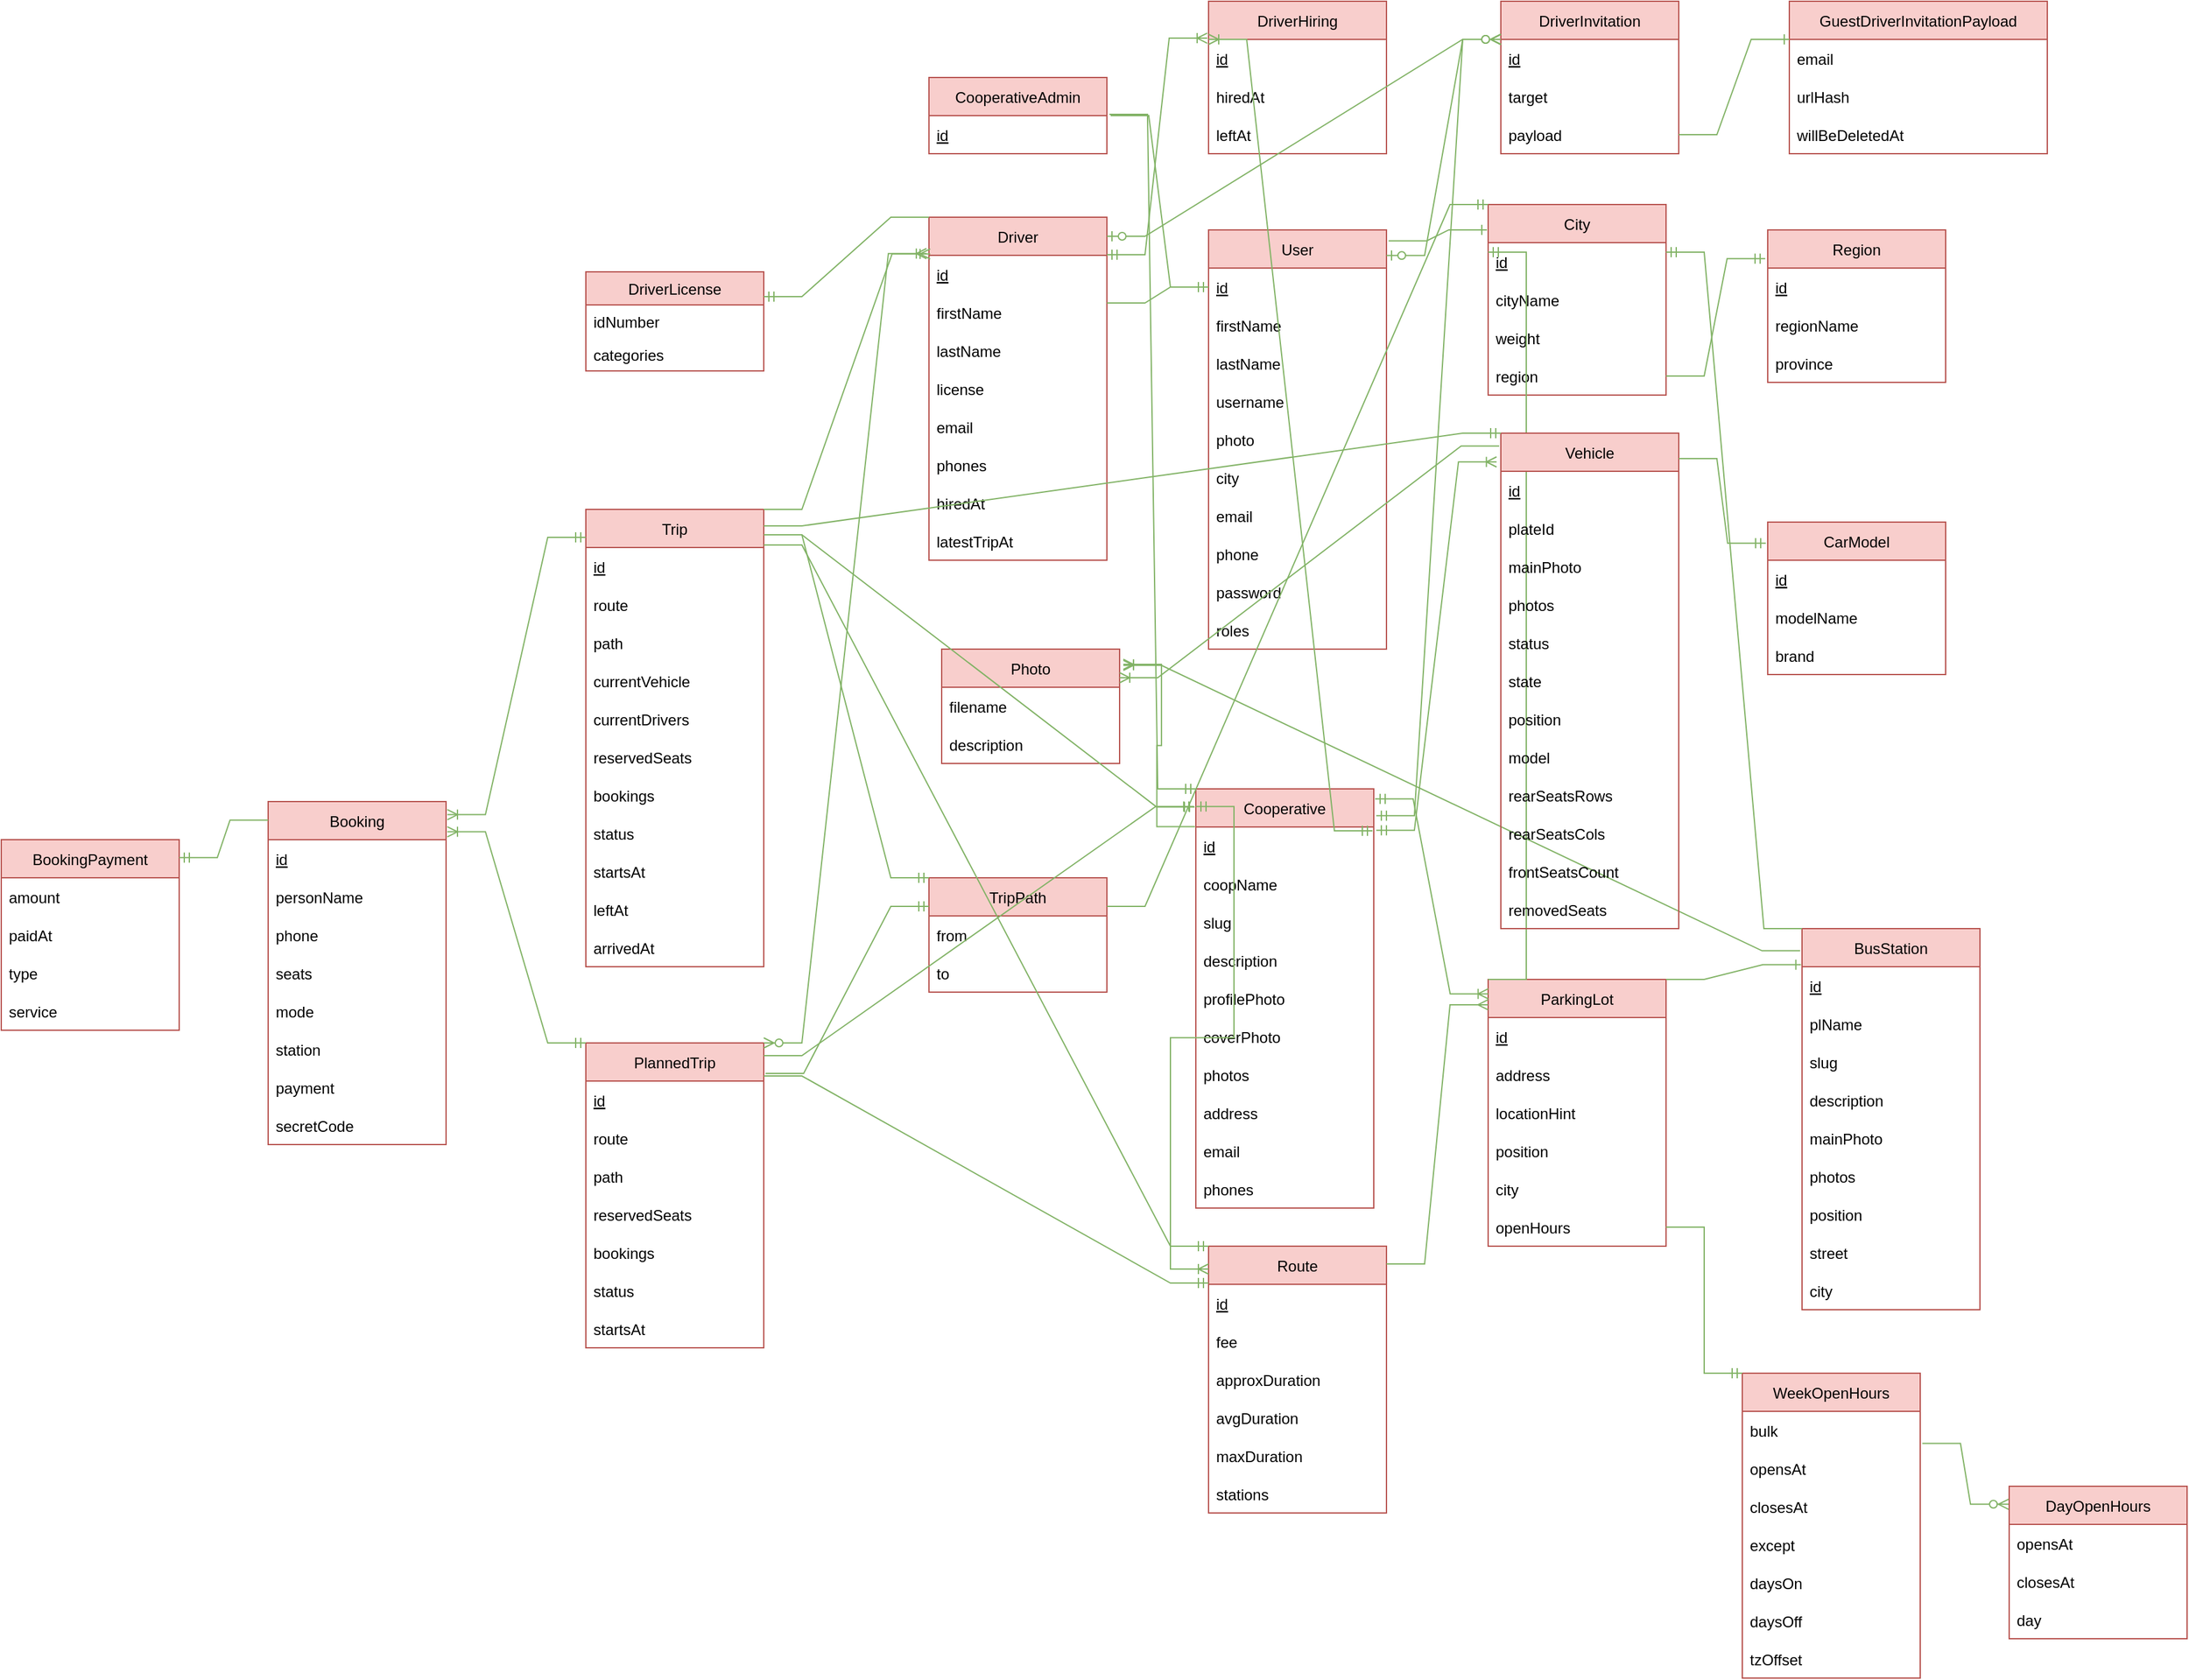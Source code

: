 <mxfile version="20.2.3" type="device" pages="2"><diagram id="AL35F_3fKM6LOBhkQV_X" name="Entity-Relation diagram"><mxGraphModel dx="1695" dy="553" grid="1" gridSize="10" guides="1" tooltips="1" connect="1" arrows="1" fold="1" page="1" pageScale="1" pageWidth="827" pageHeight="1169" math="0" shadow="0"><root><mxCell id="0"/><mxCell id="1" parent="0"/><mxCell id="L5xBxmFgGj9Lx1XV9_Ek-1" value="User" style="swimlane;fontStyle=0;childLayout=stackLayout;horizontal=1;startSize=30;horizontalStack=0;resizeParent=1;resizeParentMax=0;resizeLast=0;collapsible=1;marginBottom=0;fillColor=#f8cecc;strokeColor=#b85450;" parent="1" vertex="1"><mxGeometry x="230" y="180" width="140" height="330" as="geometry"/></mxCell><mxCell id="L5xBxmFgGj9Lx1XV9_Ek-2" value="id" style="text;strokeColor=none;fillColor=none;align=left;verticalAlign=middle;spacingLeft=4;spacingRight=4;overflow=hidden;points=[[0,0.5],[1,0.5]];portConstraint=eastwest;rotatable=0;fontStyle=4" parent="L5xBxmFgGj9Lx1XV9_Ek-1" vertex="1"><mxGeometry y="30" width="140" height="30" as="geometry"/></mxCell><mxCell id="L5xBxmFgGj9Lx1XV9_Ek-3" value="firstName" style="text;strokeColor=none;fillColor=none;align=left;verticalAlign=middle;spacingLeft=4;spacingRight=4;overflow=hidden;points=[[0,0.5],[1,0.5]];portConstraint=eastwest;rotatable=0;" parent="L5xBxmFgGj9Lx1XV9_Ek-1" vertex="1"><mxGeometry y="60" width="140" height="30" as="geometry"/></mxCell><mxCell id="L5xBxmFgGj9Lx1XV9_Ek-4" value="lastName" style="text;strokeColor=none;fillColor=none;align=left;verticalAlign=middle;spacingLeft=4;spacingRight=4;overflow=hidden;points=[[0,0.5],[1,0.5]];portConstraint=eastwest;rotatable=0;" parent="L5xBxmFgGj9Lx1XV9_Ek-1" vertex="1"><mxGeometry y="90" width="140" height="30" as="geometry"/></mxCell><mxCell id="L5xBxmFgGj9Lx1XV9_Ek-5" value="username" style="text;strokeColor=none;fillColor=none;align=left;verticalAlign=middle;spacingLeft=4;spacingRight=4;overflow=hidden;points=[[0,0.5],[1,0.5]];portConstraint=eastwest;rotatable=0;" parent="L5xBxmFgGj9Lx1XV9_Ek-1" vertex="1"><mxGeometry y="120" width="140" height="30" as="geometry"/></mxCell><mxCell id="L5xBxmFgGj9Lx1XV9_Ek-6" value="photo" style="text;strokeColor=none;fillColor=none;align=left;verticalAlign=middle;spacingLeft=4;spacingRight=4;overflow=hidden;points=[[0,0.5],[1,0.5]];portConstraint=eastwest;rotatable=0;" parent="L5xBxmFgGj9Lx1XV9_Ek-1" vertex="1"><mxGeometry y="150" width="140" height="30" as="geometry"/></mxCell><mxCell id="L5xBxmFgGj9Lx1XV9_Ek-29" value="city" style="text;strokeColor=none;fillColor=none;align=left;verticalAlign=middle;spacingLeft=4;spacingRight=4;overflow=hidden;points=[[0,0.5],[1,0.5]];portConstraint=eastwest;rotatable=0;" parent="L5xBxmFgGj9Lx1XV9_Ek-1" vertex="1"><mxGeometry y="180" width="140" height="30" as="geometry"/></mxCell><mxCell id="L5xBxmFgGj9Lx1XV9_Ek-7" value="email" style="text;strokeColor=none;fillColor=none;align=left;verticalAlign=middle;spacingLeft=4;spacingRight=4;overflow=hidden;points=[[0,0.5],[1,0.5]];portConstraint=eastwest;rotatable=0;" parent="L5xBxmFgGj9Lx1XV9_Ek-1" vertex="1"><mxGeometry y="210" width="140" height="30" as="geometry"/></mxCell><mxCell id="L5xBxmFgGj9Lx1XV9_Ek-8" value="phone" style="text;strokeColor=none;fillColor=none;align=left;verticalAlign=middle;spacingLeft=4;spacingRight=4;overflow=hidden;points=[[0,0.5],[1,0.5]];portConstraint=eastwest;rotatable=0;" parent="L5xBxmFgGj9Lx1XV9_Ek-1" vertex="1"><mxGeometry y="240" width="140" height="30" as="geometry"/></mxCell><mxCell id="L5xBxmFgGj9Lx1XV9_Ek-9" value="password" style="text;strokeColor=none;fillColor=none;align=left;verticalAlign=middle;spacingLeft=4;spacingRight=4;overflow=hidden;points=[[0,0.5],[1,0.5]];portConstraint=eastwest;rotatable=0;" parent="L5xBxmFgGj9Lx1XV9_Ek-1" vertex="1"><mxGeometry y="270" width="140" height="30" as="geometry"/></mxCell><mxCell id="L5xBxmFgGj9Lx1XV9_Ek-10" value="roles" style="text;strokeColor=none;fillColor=none;align=left;verticalAlign=middle;spacingLeft=4;spacingRight=4;overflow=hidden;points=[[0,0.5],[1,0.5]];portConstraint=eastwest;rotatable=0;" parent="L5xBxmFgGj9Lx1XV9_Ek-1" vertex="1"><mxGeometry y="300" width="140" height="30" as="geometry"/></mxCell><mxCell id="L5xBxmFgGj9Lx1XV9_Ek-11" value="City" style="swimlane;fontStyle=0;childLayout=stackLayout;horizontal=1;startSize=30;horizontalStack=0;resizeParent=1;resizeParentMax=0;resizeLast=0;collapsible=1;marginBottom=0;fillColor=#f8cecc;strokeColor=#b85450;" parent="1" vertex="1"><mxGeometry x="450" y="160" width="140" height="150" as="geometry"/></mxCell><mxCell id="L5xBxmFgGj9Lx1XV9_Ek-12" value="id" style="text;strokeColor=none;fillColor=none;align=left;verticalAlign=middle;spacingLeft=4;spacingRight=4;overflow=hidden;points=[[0,0.5],[1,0.5]];portConstraint=eastwest;rotatable=0;fontStyle=4" parent="L5xBxmFgGj9Lx1XV9_Ek-11" vertex="1"><mxGeometry y="30" width="140" height="30" as="geometry"/></mxCell><mxCell id="L5xBxmFgGj9Lx1XV9_Ek-13" value="cityName" style="text;strokeColor=none;fillColor=none;align=left;verticalAlign=middle;spacingLeft=4;spacingRight=4;overflow=hidden;points=[[0,0.5],[1,0.5]];portConstraint=eastwest;rotatable=0;" parent="L5xBxmFgGj9Lx1XV9_Ek-11" vertex="1"><mxGeometry y="60" width="140" height="30" as="geometry"/></mxCell><mxCell id="2" value="weight" style="text;strokeColor=none;fillColor=none;align=left;verticalAlign=middle;spacingLeft=4;spacingRight=4;overflow=hidden;points=[[0,0.5],[1,0.5]];portConstraint=eastwest;rotatable=0;" parent="L5xBxmFgGj9Lx1XV9_Ek-11" vertex="1"><mxGeometry y="90" width="140" height="30" as="geometry"/></mxCell><mxCell id="L5xBxmFgGj9Lx1XV9_Ek-30" value="region" style="text;strokeColor=none;fillColor=none;align=left;verticalAlign=middle;spacingLeft=4;spacingRight=4;overflow=hidden;points=[[0,0.5],[1,0.5]];portConstraint=eastwest;rotatable=0;" parent="L5xBxmFgGj9Lx1XV9_Ek-11" vertex="1"><mxGeometry y="120" width="140" height="30" as="geometry"/></mxCell><mxCell id="L5xBxmFgGj9Lx1XV9_Ek-21" value="Region" style="swimlane;fontStyle=0;childLayout=stackLayout;horizontal=1;startSize=30;horizontalStack=0;resizeParent=1;resizeParentMax=0;resizeLast=0;collapsible=1;marginBottom=0;fillColor=#f8cecc;strokeColor=#b85450;" parent="1" vertex="1"><mxGeometry x="670" y="180" width="140" height="120" as="geometry"/></mxCell><mxCell id="L5xBxmFgGj9Lx1XV9_Ek-22" value="id" style="text;strokeColor=none;fillColor=none;align=left;verticalAlign=middle;spacingLeft=4;spacingRight=4;overflow=hidden;points=[[0,0.5],[1,0.5]];portConstraint=eastwest;rotatable=0;fontStyle=4" parent="L5xBxmFgGj9Lx1XV9_Ek-21" vertex="1"><mxGeometry y="30" width="140" height="30" as="geometry"/></mxCell><mxCell id="L5xBxmFgGj9Lx1XV9_Ek-99" value="regionName" style="text;strokeColor=none;fillColor=none;align=left;verticalAlign=middle;spacingLeft=4;spacingRight=4;overflow=hidden;points=[[0,0.5],[1,0.5]];portConstraint=eastwest;rotatable=0;fontStyle=0" parent="L5xBxmFgGj9Lx1XV9_Ek-21" vertex="1"><mxGeometry y="60" width="140" height="30" as="geometry"/></mxCell><mxCell id="L5xBxmFgGj9Lx1XV9_Ek-23" value="province" style="text;strokeColor=none;fillColor=none;align=left;verticalAlign=middle;spacingLeft=4;spacingRight=4;overflow=hidden;points=[[0,0.5],[1,0.5]];portConstraint=eastwest;rotatable=0;" parent="L5xBxmFgGj9Lx1XV9_Ek-21" vertex="1"><mxGeometry y="90" width="140" height="30" as="geometry"/></mxCell><mxCell id="L5xBxmFgGj9Lx1XV9_Ek-24" value="CooperativeAdmin" style="swimlane;fontStyle=0;childLayout=stackLayout;horizontal=1;startSize=30;horizontalStack=0;resizeParent=1;resizeParentMax=0;resizeLast=0;collapsible=1;marginBottom=0;fillColor=#f8cecc;strokeColor=#b85450;" parent="1" vertex="1"><mxGeometry x="10" y="60" width="140" height="60" as="geometry"/></mxCell><mxCell id="L5xBxmFgGj9Lx1XV9_Ek-25" value="id" style="text;strokeColor=none;fillColor=none;align=left;verticalAlign=middle;spacingLeft=4;spacingRight=4;overflow=hidden;points=[[0,0.5],[1,0.5]];portConstraint=eastwest;rotatable=0;fontStyle=4" parent="L5xBxmFgGj9Lx1XV9_Ek-24" vertex="1"><mxGeometry y="30" width="140" height="30" as="geometry"/></mxCell><mxCell id="L5xBxmFgGj9Lx1XV9_Ek-33" value="" style="edgeStyle=entityRelationEdgeStyle;fontSize=12;html=1;endArrow=ERone;endFill=1;rounded=0;entryX=-0.007;entryY=0.133;entryDx=0;entryDy=0;entryPerimeter=0;fillColor=#d5e8d4;strokeColor=#82b366;exitX=1.012;exitY=0.026;exitDx=0;exitDy=0;exitPerimeter=0;" parent="1" source="L5xBxmFgGj9Lx1XV9_Ek-1" target="L5xBxmFgGj9Lx1XV9_Ek-11" edge="1"><mxGeometry width="100" height="100" relative="1" as="geometry"><mxPoint x="370" y="375" as="sourcePoint"/><mxPoint x="460" y="260" as="targetPoint"/></mxGeometry></mxCell><mxCell id="L5xBxmFgGj9Lx1XV9_Ek-35" value="" style="edgeStyle=entityRelationEdgeStyle;fontSize=12;html=1;endArrow=ERmandOne;rounded=0;entryX=-0.014;entryY=0.189;entryDx=0;entryDy=0;entryPerimeter=0;exitX=1;exitY=0.5;exitDx=0;exitDy=0;fillColor=#d5e8d4;strokeColor=#82b366;" parent="1" source="L5xBxmFgGj9Lx1XV9_Ek-30" target="L5xBxmFgGj9Lx1XV9_Ek-21" edge="1"><mxGeometry width="100" height="100" relative="1" as="geometry"><mxPoint x="560" y="410" as="sourcePoint"/><mxPoint x="660" y="310" as="targetPoint"/></mxGeometry></mxCell><mxCell id="L5xBxmFgGj9Lx1XV9_Ek-36" value="" style="edgeStyle=entityRelationEdgeStyle;fontSize=12;html=1;endArrow=ERmandOne;rounded=0;exitX=1.021;exitY=0;exitDx=0;exitDy=0;entryX=0;entryY=0.5;entryDx=0;entryDy=0;fillColor=#d5e8d4;strokeColor=#82b366;exitPerimeter=0;" parent="1" source="L5xBxmFgGj9Lx1XV9_Ek-25" target="L5xBxmFgGj9Lx1XV9_Ek-2" edge="1"><mxGeometry width="100" height="100" relative="1" as="geometry"><mxPoint x="160" y="145.0" as="sourcePoint"/><mxPoint x="160" y="260" as="targetPoint"/></mxGeometry></mxCell><mxCell id="L5xBxmFgGj9Lx1XV9_Ek-37" value="Driver" style="swimlane;fontStyle=0;childLayout=stackLayout;horizontal=1;startSize=30;horizontalStack=0;resizeParent=1;resizeParentMax=0;resizeLast=0;collapsible=1;marginBottom=0;fillColor=#f8cecc;strokeColor=#b85450;" parent="1" vertex="1"><mxGeometry x="10" y="170" width="140" height="270" as="geometry"/></mxCell><mxCell id="L5xBxmFgGj9Lx1XV9_Ek-38" value="id" style="text;strokeColor=none;fillColor=none;align=left;verticalAlign=middle;spacingLeft=4;spacingRight=4;overflow=hidden;points=[[0,0.5],[1,0.5]];portConstraint=eastwest;rotatable=0;fontStyle=4" parent="L5xBxmFgGj9Lx1XV9_Ek-37" vertex="1"><mxGeometry y="30" width="140" height="30" as="geometry"/></mxCell><mxCell id="tpCJfEBQPstNQ0cQHrMW-1" value="firstName" style="text;strokeColor=none;fillColor=none;align=left;verticalAlign=middle;spacingLeft=4;spacingRight=4;overflow=hidden;points=[[0,0.5],[1,0.5]];portConstraint=eastwest;rotatable=0;fontStyle=0" parent="L5xBxmFgGj9Lx1XV9_Ek-37" vertex="1"><mxGeometry y="60" width="140" height="30" as="geometry"/></mxCell><mxCell id="tpCJfEBQPstNQ0cQHrMW-2" value="lastName" style="text;strokeColor=none;fillColor=none;align=left;verticalAlign=middle;spacingLeft=4;spacingRight=4;overflow=hidden;points=[[0,0.5],[1,0.5]];portConstraint=eastwest;rotatable=0;fontStyle=0" parent="L5xBxmFgGj9Lx1XV9_Ek-37" vertex="1"><mxGeometry y="90" width="140" height="30" as="geometry"/></mxCell><mxCell id="L5xBxmFgGj9Lx1XV9_Ek-44" value="license" style="text;strokeColor=none;fillColor=none;align=left;verticalAlign=middle;spacingLeft=4;spacingRight=4;overflow=hidden;points=[[0,0.5],[1,0.5]];portConstraint=eastwest;rotatable=0;fontStyle=0" parent="L5xBxmFgGj9Lx1XV9_Ek-37" vertex="1"><mxGeometry y="120" width="140" height="30" as="geometry"/></mxCell><mxCell id="-7SPxGlS84eIXHSG3nLZ-1" value="email" style="text;strokeColor=none;fillColor=none;align=left;verticalAlign=middle;spacingLeft=4;spacingRight=4;overflow=hidden;points=[[0,0.5],[1,0.5]];portConstraint=eastwest;rotatable=0;fontStyle=0" parent="L5xBxmFgGj9Lx1XV9_Ek-37" vertex="1"><mxGeometry y="150" width="140" height="30" as="geometry"/></mxCell><mxCell id="-7SPxGlS84eIXHSG3nLZ-2" value="phones" style="text;strokeColor=none;fillColor=none;align=left;verticalAlign=middle;spacingLeft=4;spacingRight=4;overflow=hidden;points=[[0,0.5],[1,0.5]];portConstraint=eastwest;rotatable=0;fontStyle=0" parent="L5xBxmFgGj9Lx1XV9_Ek-37" vertex="1"><mxGeometry y="180" width="140" height="30" as="geometry"/></mxCell><mxCell id="L5xBxmFgGj9Lx1XV9_Ek-52" value="hiredAt" style="text;strokeColor=none;fillColor=none;align=left;verticalAlign=middle;spacingLeft=4;spacingRight=4;overflow=hidden;points=[[0,0.5],[1,0.5]];portConstraint=eastwest;rotatable=0;fontStyle=0" parent="L5xBxmFgGj9Lx1XV9_Ek-37" vertex="1"><mxGeometry y="210" width="140" height="30" as="geometry"/></mxCell><mxCell id="L5xBxmFgGj9Lx1XV9_Ek-53" value="latestTripAt" style="text;strokeColor=none;fillColor=none;align=left;verticalAlign=middle;spacingLeft=4;spacingRight=4;overflow=hidden;points=[[0,0.5],[1,0.5]];portConstraint=eastwest;rotatable=0;fontStyle=0" parent="L5xBxmFgGj9Lx1XV9_Ek-37" vertex="1"><mxGeometry y="240" width="140" height="30" as="geometry"/></mxCell><mxCell id="L5xBxmFgGj9Lx1XV9_Ek-41" value="" style="edgeStyle=entityRelationEdgeStyle;fontSize=12;html=1;endArrow=ERmandOne;rounded=0;exitX=1;exitY=0.25;exitDx=0;exitDy=0;entryX=0;entryY=0.5;entryDx=0;entryDy=0;fillColor=#d5e8d4;strokeColor=#82b366;" parent="1" source="L5xBxmFgGj9Lx1XV9_Ek-37" target="L5xBxmFgGj9Lx1XV9_Ek-2" edge="1"><mxGeometry width="100" height="100" relative="1" as="geometry"><mxPoint x="160" y="450" as="sourcePoint"/><mxPoint x="240" y="300" as="targetPoint"/></mxGeometry></mxCell><mxCell id="L5xBxmFgGj9Lx1XV9_Ek-58" value="Cooperative" style="swimlane;fontStyle=0;childLayout=stackLayout;horizontal=1;startSize=30;horizontalStack=0;resizeParent=1;resizeParentMax=0;resizeLast=0;collapsible=1;marginBottom=0;fillColor=#f8cecc;strokeColor=#b85450;" parent="1" vertex="1"><mxGeometry x="220" y="620" width="140" height="330" as="geometry"/></mxCell><mxCell id="L5xBxmFgGj9Lx1XV9_Ek-59" value="id" style="text;strokeColor=none;fillColor=none;align=left;verticalAlign=middle;spacingLeft=4;spacingRight=4;overflow=hidden;points=[[0,0.5],[1,0.5]];portConstraint=eastwest;rotatable=0;fontStyle=4" parent="L5xBxmFgGj9Lx1XV9_Ek-58" vertex="1"><mxGeometry y="30" width="140" height="30" as="geometry"/></mxCell><mxCell id="L5xBxmFgGj9Lx1XV9_Ek-60" value="coopName" style="text;strokeColor=none;fillColor=none;align=left;verticalAlign=middle;spacingLeft=4;spacingRight=4;overflow=hidden;points=[[0,0.5],[1,0.5]];portConstraint=eastwest;rotatable=0;" parent="L5xBxmFgGj9Lx1XV9_Ek-58" vertex="1"><mxGeometry y="60" width="140" height="30" as="geometry"/></mxCell><mxCell id="Spu1n6R9ksZTgBSjr94i-1" value="slug" style="text;strokeColor=none;fillColor=none;align=left;verticalAlign=middle;spacingLeft=4;spacingRight=4;overflow=hidden;points=[[0,0.5],[1,0.5]];portConstraint=eastwest;rotatable=0;" parent="L5xBxmFgGj9Lx1XV9_Ek-58" vertex="1"><mxGeometry y="90" width="140" height="30" as="geometry"/></mxCell><mxCell id="L5xBxmFgGj9Lx1XV9_Ek-61" value="description" style="text;strokeColor=none;fillColor=none;align=left;verticalAlign=middle;spacingLeft=4;spacingRight=4;overflow=hidden;points=[[0,0.5],[1,0.5]];portConstraint=eastwest;rotatable=0;" parent="L5xBxmFgGj9Lx1XV9_Ek-58" vertex="1"><mxGeometry y="120" width="140" height="30" as="geometry"/></mxCell><mxCell id="L5xBxmFgGj9Lx1XV9_Ek-62" value="profilePhoto" style="text;strokeColor=none;fillColor=none;align=left;verticalAlign=middle;spacingLeft=4;spacingRight=4;overflow=hidden;points=[[0,0.5],[1,0.5]];portConstraint=eastwest;rotatable=0;" parent="L5xBxmFgGj9Lx1XV9_Ek-58" vertex="1"><mxGeometry y="150" width="140" height="30" as="geometry"/></mxCell><mxCell id="L5xBxmFgGj9Lx1XV9_Ek-63" value="coverPhoto" style="text;strokeColor=none;fillColor=none;align=left;verticalAlign=middle;spacingLeft=4;spacingRight=4;overflow=hidden;points=[[0,0.5],[1,0.5]];portConstraint=eastwest;rotatable=0;" parent="L5xBxmFgGj9Lx1XV9_Ek-58" vertex="1"><mxGeometry y="180" width="140" height="30" as="geometry"/></mxCell><mxCell id="L5xBxmFgGj9Lx1XV9_Ek-64" value="photos" style="text;strokeColor=none;fillColor=none;align=left;verticalAlign=middle;spacingLeft=4;spacingRight=4;overflow=hidden;points=[[0,0.5],[1,0.5]];portConstraint=eastwest;rotatable=0;" parent="L5xBxmFgGj9Lx1XV9_Ek-58" vertex="1"><mxGeometry y="210" width="140" height="30" as="geometry"/></mxCell><mxCell id="UgrUWXnwHarW_RLcBxXR-29" value="address" style="text;strokeColor=none;fillColor=none;align=left;verticalAlign=middle;spacingLeft=4;spacingRight=4;overflow=hidden;points=[[0,0.5],[1,0.5]];portConstraint=eastwest;rotatable=0;" parent="L5xBxmFgGj9Lx1XV9_Ek-58" vertex="1"><mxGeometry y="240" width="140" height="30" as="geometry"/></mxCell><mxCell id="UgrUWXnwHarW_RLcBxXR-30" value="email" style="text;strokeColor=none;fillColor=none;align=left;verticalAlign=middle;spacingLeft=4;spacingRight=4;overflow=hidden;points=[[0,0.5],[1,0.5]];portConstraint=eastwest;rotatable=0;" parent="L5xBxmFgGj9Lx1XV9_Ek-58" vertex="1"><mxGeometry y="270" width="140" height="30" as="geometry"/></mxCell><mxCell id="UgrUWXnwHarW_RLcBxXR-31" value="phones" style="text;strokeColor=none;fillColor=none;align=left;verticalAlign=middle;spacingLeft=4;spacingRight=4;overflow=hidden;points=[[0,0.5],[1,0.5]];portConstraint=eastwest;rotatable=0;" parent="L5xBxmFgGj9Lx1XV9_Ek-58" vertex="1"><mxGeometry y="300" width="140" height="30" as="geometry"/></mxCell><mxCell id="L5xBxmFgGj9Lx1XV9_Ek-65" value="Photo" style="swimlane;fontStyle=0;childLayout=stackLayout;horizontal=1;startSize=30;horizontalStack=0;resizeParent=1;resizeParentMax=0;resizeLast=0;collapsible=1;marginBottom=0;fillColor=#f8cecc;strokeColor=#b85450;" parent="1" vertex="1"><mxGeometry x="20" y="510" width="140" height="90" as="geometry"/></mxCell><mxCell id="L5xBxmFgGj9Lx1XV9_Ek-67" value="filename" style="text;strokeColor=none;fillColor=none;align=left;verticalAlign=middle;spacingLeft=4;spacingRight=4;overflow=hidden;points=[[0,0.5],[1,0.5]];portConstraint=eastwest;rotatable=0;" parent="L5xBxmFgGj9Lx1XV9_Ek-65" vertex="1"><mxGeometry y="30" width="140" height="30" as="geometry"/></mxCell><mxCell id="L5xBxmFgGj9Lx1XV9_Ek-68" value="description" style="text;strokeColor=none;fillColor=none;align=left;verticalAlign=middle;spacingLeft=4;spacingRight=4;overflow=hidden;points=[[0,0.5],[1,0.5]];portConstraint=eastwest;rotatable=0;" parent="L5xBxmFgGj9Lx1XV9_Ek-65" vertex="1"><mxGeometry y="60" width="140" height="30" as="geometry"/></mxCell><mxCell id="L5xBxmFgGj9Lx1XV9_Ek-72" value="" style="edgeStyle=entityRelationEdgeStyle;fontSize=12;html=1;endArrow=ERoneToMany;rounded=0;entryX=1.021;entryY=0.133;entryDx=0;entryDy=0;entryPerimeter=0;exitX=-0.005;exitY=0.09;exitDx=0;exitDy=0;fillColor=#d5e8d4;strokeColor=#82b366;exitPerimeter=0;" parent="1" source="L5xBxmFgGj9Lx1XV9_Ek-58" target="L5xBxmFgGj9Lx1XV9_Ek-65" edge="1"><mxGeometry width="100" height="100" relative="1" as="geometry"><mxPoint x="80" y="870" as="sourcePoint"/><mxPoint x="180" y="770" as="targetPoint"/></mxGeometry></mxCell><mxCell id="L5xBxmFgGj9Lx1XV9_Ek-73" value="ParkingLot" style="swimlane;fontStyle=0;childLayout=stackLayout;horizontal=1;startSize=30;horizontalStack=0;resizeParent=1;resizeParentMax=0;resizeLast=0;collapsible=1;marginBottom=0;fillColor=#f8cecc;strokeColor=#b85450;" parent="1" vertex="1"><mxGeometry x="450" y="770" width="140" height="210" as="geometry"/></mxCell><mxCell id="L5xBxmFgGj9Lx1XV9_Ek-74" value="id" style="text;strokeColor=none;fillColor=none;align=left;verticalAlign=middle;spacingLeft=4;spacingRight=4;overflow=hidden;points=[[0,0.5],[1,0.5]];portConstraint=eastwest;rotatable=0;fontStyle=4" parent="L5xBxmFgGj9Lx1XV9_Ek-73" vertex="1"><mxGeometry y="30" width="140" height="30" as="geometry"/></mxCell><mxCell id="L5xBxmFgGj9Lx1XV9_Ek-76" value="address" style="text;strokeColor=none;fillColor=none;align=left;verticalAlign=middle;spacingLeft=4;spacingRight=4;overflow=hidden;points=[[0,0.5],[1,0.5]];portConstraint=eastwest;rotatable=0;" parent="L5xBxmFgGj9Lx1XV9_Ek-73" vertex="1"><mxGeometry y="60" width="140" height="30" as="geometry"/></mxCell><mxCell id="L5xBxmFgGj9Lx1XV9_Ek-78" value="locationHint" style="text;strokeColor=none;fillColor=none;align=left;verticalAlign=middle;spacingLeft=4;spacingRight=4;overflow=hidden;points=[[0,0.5],[1,0.5]];portConstraint=eastwest;rotatable=0;" parent="L5xBxmFgGj9Lx1XV9_Ek-73" vertex="1"><mxGeometry y="90" width="140" height="30" as="geometry"/></mxCell><mxCell id="L5xBxmFgGj9Lx1XV9_Ek-90" value="position" style="text;strokeColor=none;fillColor=none;align=left;verticalAlign=middle;spacingLeft=4;spacingRight=4;overflow=hidden;points=[[0,0.5],[1,0.5]];portConstraint=eastwest;rotatable=0;" parent="L5xBxmFgGj9Lx1XV9_Ek-73" vertex="1"><mxGeometry y="120" width="140" height="30" as="geometry"/></mxCell><mxCell id="L5xBxmFgGj9Lx1XV9_Ek-95" value="city" style="text;strokeColor=none;fillColor=none;align=left;verticalAlign=middle;spacingLeft=4;spacingRight=4;overflow=hidden;points=[[0,0.5],[1,0.5]];portConstraint=eastwest;rotatable=0;" parent="L5xBxmFgGj9Lx1XV9_Ek-73" vertex="1"><mxGeometry y="150" width="140" height="30" as="geometry"/></mxCell><mxCell id="UgrUWXnwHarW_RLcBxXR-13" value="openHours" style="text;strokeColor=none;fillColor=none;align=left;verticalAlign=middle;spacingLeft=4;spacingRight=4;overflow=hidden;points=[[0,0.5],[1,0.5]];portConstraint=eastwest;rotatable=0;" parent="L5xBxmFgGj9Lx1XV9_Ek-73" vertex="1"><mxGeometry y="180" width="140" height="30" as="geometry"/></mxCell><mxCell id="L5xBxmFgGj9Lx1XV9_Ek-80" value="BusStation" style="swimlane;fontStyle=0;childLayout=stackLayout;horizontal=1;startSize=30;horizontalStack=0;resizeParent=1;resizeParentMax=0;resizeLast=0;collapsible=1;marginBottom=0;fillColor=#f8cecc;strokeColor=#b85450;" parent="1" vertex="1"><mxGeometry x="697" y="730" width="140" height="300" as="geometry"/></mxCell><mxCell id="L5xBxmFgGj9Lx1XV9_Ek-81" value="id" style="text;strokeColor=none;fillColor=none;align=left;verticalAlign=middle;spacingLeft=4;spacingRight=4;overflow=hidden;points=[[0,0.5],[1,0.5]];portConstraint=eastwest;rotatable=0;fontStyle=4" parent="L5xBxmFgGj9Lx1XV9_Ek-80" vertex="1"><mxGeometry y="30" width="140" height="30" as="geometry"/></mxCell><mxCell id="L5xBxmFgGj9Lx1XV9_Ek-82" value="plName" style="text;strokeColor=none;fillColor=none;align=left;verticalAlign=middle;spacingLeft=4;spacingRight=4;overflow=hidden;points=[[0,0.5],[1,0.5]];portConstraint=eastwest;rotatable=0;" parent="L5xBxmFgGj9Lx1XV9_Ek-80" vertex="1"><mxGeometry y="60" width="140" height="30" as="geometry"/></mxCell><mxCell id="L5xBxmFgGj9Lx1XV9_Ek-83" value="slug" style="text;strokeColor=none;fillColor=none;align=left;verticalAlign=middle;spacingLeft=4;spacingRight=4;overflow=hidden;points=[[0,0.5],[1,0.5]];portConstraint=eastwest;rotatable=0;" parent="L5xBxmFgGj9Lx1XV9_Ek-80" vertex="1"><mxGeometry y="90" width="140" height="30" as="geometry"/></mxCell><mxCell id="L5xBxmFgGj9Lx1XV9_Ek-98" value="description" style="text;strokeColor=none;fillColor=none;align=left;verticalAlign=middle;spacingLeft=4;spacingRight=4;overflow=hidden;points=[[0,0.5],[1,0.5]];portConstraint=eastwest;rotatable=0;" parent="L5xBxmFgGj9Lx1XV9_Ek-80" vertex="1"><mxGeometry y="120" width="140" height="30" as="geometry"/></mxCell><mxCell id="L5xBxmFgGj9Lx1XV9_Ek-84" value="mainPhoto" style="text;strokeColor=none;fillColor=none;align=left;verticalAlign=middle;spacingLeft=4;spacingRight=4;overflow=hidden;points=[[0,0.5],[1,0.5]];portConstraint=eastwest;rotatable=0;" parent="L5xBxmFgGj9Lx1XV9_Ek-80" vertex="1"><mxGeometry y="150" width="140" height="30" as="geometry"/></mxCell><mxCell id="L5xBxmFgGj9Lx1XV9_Ek-85" value="photos" style="text;strokeColor=none;fillColor=none;align=left;verticalAlign=middle;spacingLeft=4;spacingRight=4;overflow=hidden;points=[[0,0.5],[1,0.5]];portConstraint=eastwest;rotatable=0;" parent="L5xBxmFgGj9Lx1XV9_Ek-80" vertex="1"><mxGeometry y="180" width="140" height="30" as="geometry"/></mxCell><mxCell id="L5xBxmFgGj9Lx1XV9_Ek-86" value="position" style="text;strokeColor=none;fillColor=none;align=left;verticalAlign=middle;spacingLeft=4;spacingRight=4;overflow=hidden;points=[[0,0.5],[1,0.5]];portConstraint=eastwest;rotatable=0;" parent="L5xBxmFgGj9Lx1XV9_Ek-80" vertex="1"><mxGeometry y="210" width="140" height="30" as="geometry"/></mxCell><mxCell id="2RnG3S46ry8B1dzCW4pC-1" value="street" style="text;strokeColor=none;fillColor=none;align=left;verticalAlign=middle;spacingLeft=4;spacingRight=4;overflow=hidden;points=[[0,0.5],[1,0.5]];portConstraint=eastwest;rotatable=0;" parent="L5xBxmFgGj9Lx1XV9_Ek-80" vertex="1"><mxGeometry y="240" width="140" height="30" as="geometry"/></mxCell><mxCell id="L5xBxmFgGj9Lx1XV9_Ek-87" value="city" style="text;strokeColor=none;fillColor=none;align=left;verticalAlign=middle;spacingLeft=4;spacingRight=4;overflow=hidden;points=[[0,0.5],[1,0.5]];portConstraint=eastwest;rotatable=0;" parent="L5xBxmFgGj9Lx1XV9_Ek-80" vertex="1"><mxGeometry y="270" width="140" height="30" as="geometry"/></mxCell><mxCell id="L5xBxmFgGj9Lx1XV9_Ek-89" value="" style="edgeStyle=entityRelationEdgeStyle;fontSize=12;html=1;endArrow=ERone;endFill=1;rounded=0;entryX=-0.006;entryY=-0.053;entryDx=0;entryDy=0;entryPerimeter=0;fillColor=#d5e8d4;strokeColor=#82b366;exitX=1;exitY=0;exitDx=0;exitDy=0;" parent="1" source="L5xBxmFgGj9Lx1XV9_Ek-73" target="L5xBxmFgGj9Lx1XV9_Ek-81" edge="1"><mxGeometry width="100" height="100" relative="1" as="geometry"><mxPoint x="440" y="910" as="sourcePoint"/><mxPoint x="540" y="810" as="targetPoint"/></mxGeometry></mxCell><mxCell id="L5xBxmFgGj9Lx1XV9_Ek-91" value="" style="edgeStyle=entityRelationEdgeStyle;fontSize=12;html=1;endArrow=ERoneToMany;rounded=0;entryX=1.021;entryY=0.142;entryDx=0;entryDy=0;entryPerimeter=0;exitX=-0.011;exitY=0.058;exitDx=0;exitDy=0;fillColor=#d5e8d4;strokeColor=#82b366;exitPerimeter=0;" parent="1" source="L5xBxmFgGj9Lx1XV9_Ek-80" target="L5xBxmFgGj9Lx1XV9_Ek-65" edge="1"><mxGeometry width="100" height="100" relative="1" as="geometry"><mxPoint x="240" y="865" as="sourcePoint"/><mxPoint x="162.94" y="765.96" as="targetPoint"/></mxGeometry></mxCell><mxCell id="L5xBxmFgGj9Lx1XV9_Ek-94" value="" style="edgeStyle=entityRelationEdgeStyle;fontSize=12;html=1;endArrow=ERmandOne;rounded=0;entryX=1;entryY=0.25;entryDx=0;entryDy=0;fillColor=#d5e8d4;strokeColor=#82b366;exitX=0;exitY=0;exitDx=0;exitDy=0;" parent="1" source="L5xBxmFgGj9Lx1XV9_Ek-80" target="L5xBxmFgGj9Lx1XV9_Ek-11" edge="1"><mxGeometry width="100" height="100" relative="1" as="geometry"><mxPoint x="690" y="680" as="sourcePoint"/><mxPoint x="678.04" y="207.01" as="targetPoint"/></mxGeometry></mxCell><mxCell id="L5xBxmFgGj9Lx1XV9_Ek-96" value="" style="edgeStyle=entityRelationEdgeStyle;fontSize=12;html=1;endArrow=ERmandOne;rounded=0;entryX=0;entryY=0.25;entryDx=0;entryDy=0;exitX=0;exitY=0;exitDx=0;exitDy=0;fillColor=#d5e8d4;strokeColor=#82b366;" parent="1" source="L5xBxmFgGj9Lx1XV9_Ek-73" target="L5xBxmFgGj9Lx1XV9_Ek-11" edge="1"><mxGeometry width="100" height="100" relative="1" as="geometry"><mxPoint x="697" y="895" as="sourcePoint"/><mxPoint x="610.98" y="205.96" as="targetPoint"/></mxGeometry></mxCell><mxCell id="UgrUWXnwHarW_RLcBxXR-1" value="WeekOpenHours" style="swimlane;fontStyle=0;childLayout=stackLayout;horizontal=1;startSize=30;horizontalStack=0;resizeParent=1;resizeParentMax=0;resizeLast=0;collapsible=1;marginBottom=0;fillColor=#f8cecc;strokeColor=#b85450;" parent="1" vertex="1"><mxGeometry x="650" y="1080" width="140" height="240" as="geometry"/></mxCell><mxCell id="vGoQ9LgLRHPftNWiZGpu-2" value="bulk" style="text;strokeColor=none;fillColor=none;align=left;verticalAlign=middle;spacingLeft=4;spacingRight=4;overflow=hidden;points=[[0,0.5],[1,0.5]];portConstraint=eastwest;rotatable=0;" parent="UgrUWXnwHarW_RLcBxXR-1" vertex="1"><mxGeometry y="30" width="140" height="30" as="geometry"/></mxCell><mxCell id="UgrUWXnwHarW_RLcBxXR-2" value="opensAt" style="text;strokeColor=none;fillColor=none;align=left;verticalAlign=middle;spacingLeft=4;spacingRight=4;overflow=hidden;points=[[0,0.5],[1,0.5]];portConstraint=eastwest;rotatable=0;fontStyle=0" parent="UgrUWXnwHarW_RLcBxXR-1" vertex="1"><mxGeometry y="60" width="140" height="30" as="geometry"/></mxCell><mxCell id="UgrUWXnwHarW_RLcBxXR-3" value="closesAt" style="text;strokeColor=none;fillColor=none;align=left;verticalAlign=middle;spacingLeft=4;spacingRight=4;overflow=hidden;points=[[0,0.5],[1,0.5]];portConstraint=eastwest;rotatable=0;" parent="UgrUWXnwHarW_RLcBxXR-1" vertex="1"><mxGeometry y="90" width="140" height="30" as="geometry"/></mxCell><mxCell id="UgrUWXnwHarW_RLcBxXR-4" value="except" style="text;strokeColor=none;fillColor=none;align=left;verticalAlign=middle;spacingLeft=4;spacingRight=4;overflow=hidden;points=[[0,0.5],[1,0.5]];portConstraint=eastwest;rotatable=0;" parent="UgrUWXnwHarW_RLcBxXR-1" vertex="1"><mxGeometry y="120" width="140" height="30" as="geometry"/></mxCell><mxCell id="UgrUWXnwHarW_RLcBxXR-5" value="daysOn" style="text;strokeColor=none;fillColor=none;align=left;verticalAlign=middle;spacingLeft=4;spacingRight=4;overflow=hidden;points=[[0,0.5],[1,0.5]];portConstraint=eastwest;rotatable=0;" parent="UgrUWXnwHarW_RLcBxXR-1" vertex="1"><mxGeometry y="150" width="140" height="30" as="geometry"/></mxCell><mxCell id="UgrUWXnwHarW_RLcBxXR-6" value="daysOff" style="text;strokeColor=none;fillColor=none;align=left;verticalAlign=middle;spacingLeft=4;spacingRight=4;overflow=hidden;points=[[0,0.5],[1,0.5]];portConstraint=eastwest;rotatable=0;" parent="UgrUWXnwHarW_RLcBxXR-1" vertex="1"><mxGeometry y="180" width="140" height="30" as="geometry"/></mxCell><mxCell id="vXobw_9MCF_wkyovCG_U-1" value="tzOffset" style="text;strokeColor=none;fillColor=none;align=left;verticalAlign=middle;spacingLeft=4;spacingRight=4;overflow=hidden;points=[[0,0.5],[1,0.5]];portConstraint=eastwest;rotatable=0;" parent="UgrUWXnwHarW_RLcBxXR-1" vertex="1"><mxGeometry y="210" width="140" height="30" as="geometry"/></mxCell><mxCell id="UgrUWXnwHarW_RLcBxXR-7" value="DayOpenHours" style="swimlane;fontStyle=0;childLayout=stackLayout;horizontal=1;startSize=30;horizontalStack=0;resizeParent=1;resizeParentMax=0;resizeLast=0;collapsible=1;marginBottom=0;fillColor=#f8cecc;strokeColor=#b85450;" parent="1" vertex="1"><mxGeometry x="860" y="1169" width="140" height="120" as="geometry"/></mxCell><mxCell id="UgrUWXnwHarW_RLcBxXR-8" value="opensAt" style="text;strokeColor=none;fillColor=none;align=left;verticalAlign=middle;spacingLeft=4;spacingRight=4;overflow=hidden;points=[[0,0.5],[1,0.5]];portConstraint=eastwest;rotatable=0;fontStyle=0" parent="UgrUWXnwHarW_RLcBxXR-7" vertex="1"><mxGeometry y="30" width="140" height="30" as="geometry"/></mxCell><mxCell id="UgrUWXnwHarW_RLcBxXR-9" value="closesAt" style="text;strokeColor=none;fillColor=none;align=left;verticalAlign=middle;spacingLeft=4;spacingRight=4;overflow=hidden;points=[[0,0.5],[1,0.5]];portConstraint=eastwest;rotatable=0;" parent="UgrUWXnwHarW_RLcBxXR-7" vertex="1"><mxGeometry y="60" width="140" height="30" as="geometry"/></mxCell><mxCell id="UgrUWXnwHarW_RLcBxXR-11" value="day" style="text;strokeColor=none;fillColor=none;align=left;verticalAlign=middle;spacingLeft=4;spacingRight=4;overflow=hidden;points=[[0,0.5],[1,0.5]];portConstraint=eastwest;rotatable=0;" parent="UgrUWXnwHarW_RLcBxXR-7" vertex="1"><mxGeometry y="90" width="140" height="30" as="geometry"/></mxCell><mxCell id="UgrUWXnwHarW_RLcBxXR-16" value="" style="edgeStyle=entityRelationEdgeStyle;fontSize=12;html=1;endArrow=ERzeroToMany;endFill=1;rounded=0;fillColor=#d5e8d4;strokeColor=#82b366;exitX=1.012;exitY=-0.158;exitDx=0;exitDy=0;exitPerimeter=0;entryX=-0.003;entryY=0.118;entryDx=0;entryDy=0;entryPerimeter=0;" parent="1" source="UgrUWXnwHarW_RLcBxXR-2" target="UgrUWXnwHarW_RLcBxXR-7" edge="1"><mxGeometry width="100" height="100" relative="1" as="geometry"><mxPoint x="600.56" y="950.24" as="sourcePoint"/><mxPoint x="460" y="1060.0" as="targetPoint"/></mxGeometry></mxCell><mxCell id="UgrUWXnwHarW_RLcBxXR-19" value="" style="edgeStyle=entityRelationEdgeStyle;fontSize=12;html=1;endArrow=ERoneToMany;startArrow=ERmandOne;rounded=0;exitX=1.014;exitY=0.099;exitDx=0;exitDy=0;exitPerimeter=0;fillColor=#d5e8d4;strokeColor=#82b366;entryX=-0.024;entryY=0.058;entryDx=0;entryDy=0;entryPerimeter=0;" parent="1" source="L5xBxmFgGj9Lx1XV9_Ek-58" target="UgrUWXnwHarW_RLcBxXR-42" edge="1"><mxGeometry width="100" height="100" relative="1" as="geometry"><mxPoint x="340" y="780" as="sourcePoint"/><mxPoint x="440" y="680" as="targetPoint"/></mxGeometry></mxCell><mxCell id="UgrUWXnwHarW_RLcBxXR-20" value="Route" style="swimlane;fontStyle=0;childLayout=stackLayout;horizontal=1;startSize=30;horizontalStack=0;resizeParent=1;resizeParentMax=0;resizeLast=0;collapsible=1;marginBottom=0;fillColor=#f8cecc;strokeColor=#b85450;" parent="1" vertex="1"><mxGeometry x="230" y="980" width="140" height="210" as="geometry"/></mxCell><mxCell id="UgrUWXnwHarW_RLcBxXR-21" value="id" style="text;strokeColor=none;fillColor=none;align=left;verticalAlign=middle;spacingLeft=4;spacingRight=4;overflow=hidden;points=[[0,0.5],[1,0.5]];portConstraint=eastwest;rotatable=0;fontStyle=4" parent="UgrUWXnwHarW_RLcBxXR-20" vertex="1"><mxGeometry y="30" width="140" height="30" as="geometry"/></mxCell><mxCell id="UgrUWXnwHarW_RLcBxXR-23" value="fee" style="text;strokeColor=none;fillColor=none;align=left;verticalAlign=middle;spacingLeft=4;spacingRight=4;overflow=hidden;points=[[0,0.5],[1,0.5]];portConstraint=eastwest;rotatable=0;" parent="UgrUWXnwHarW_RLcBxXR-20" vertex="1"><mxGeometry y="60" width="140" height="30" as="geometry"/></mxCell><mxCell id="UgrUWXnwHarW_RLcBxXR-24" value="approxDuration" style="text;strokeColor=none;fillColor=none;align=left;verticalAlign=middle;spacingLeft=4;spacingRight=4;overflow=hidden;points=[[0,0.5],[1,0.5]];portConstraint=eastwest;rotatable=0;" parent="UgrUWXnwHarW_RLcBxXR-20" vertex="1"><mxGeometry y="90" width="140" height="30" as="geometry"/></mxCell><mxCell id="UgrUWXnwHarW_RLcBxXR-25" value="avgDuration" style="text;strokeColor=none;fillColor=none;align=left;verticalAlign=middle;spacingLeft=4;spacingRight=4;overflow=hidden;points=[[0,0.5],[1,0.5]];portConstraint=eastwest;rotatable=0;" parent="UgrUWXnwHarW_RLcBxXR-20" vertex="1"><mxGeometry y="120" width="140" height="30" as="geometry"/></mxCell><mxCell id="UgrUWXnwHarW_RLcBxXR-26" value="maxDuration" style="text;strokeColor=none;fillColor=none;align=left;verticalAlign=middle;spacingLeft=4;spacingRight=4;overflow=hidden;points=[[0,0.5],[1,0.5]];portConstraint=eastwest;rotatable=0;" parent="UgrUWXnwHarW_RLcBxXR-20" vertex="1"><mxGeometry y="150" width="140" height="30" as="geometry"/></mxCell><mxCell id="z0oM2KM8uccoDPPpbpDK-1" value="stations" style="text;strokeColor=none;fillColor=none;align=left;verticalAlign=middle;spacingLeft=4;spacingRight=4;overflow=hidden;points=[[0,0.5],[1,0.5]];portConstraint=eastwest;rotatable=0;" parent="UgrUWXnwHarW_RLcBxXR-20" vertex="1"><mxGeometry y="180" width="140" height="30" as="geometry"/></mxCell><mxCell id="UgrUWXnwHarW_RLcBxXR-27" value="" style="edgeStyle=entityRelationEdgeStyle;fontSize=12;html=1;endArrow=ERmany;rounded=0;entryX=0;entryY=0.095;entryDx=0;entryDy=0;fillColor=#d5e8d4;strokeColor=#82b366;entryPerimeter=0;" parent="1" target="L5xBxmFgGj9Lx1XV9_Ek-73" edge="1"><mxGeometry width="100" height="100" relative="1" as="geometry"><mxPoint x="370" y="994" as="sourcePoint"/><mxPoint x="500" y="820" as="targetPoint"/></mxGeometry></mxCell><mxCell id="UgrUWXnwHarW_RLcBxXR-28" value="" style="edgeStyle=entityRelationEdgeStyle;fontSize=12;html=1;endArrow=ERoneToMany;startArrow=ERmandOne;rounded=0;fillColor=#d5e8d4;strokeColor=#82b366;exitX=0;exitY=0.042;exitDx=0;exitDy=0;exitPerimeter=0;" parent="1" source="L5xBxmFgGj9Lx1XV9_Ek-58" edge="1"><mxGeometry width="100" height="100" relative="1" as="geometry"><mxPoint x="100" y="960" as="sourcePoint"/><mxPoint x="230" y="998" as="targetPoint"/></mxGeometry></mxCell><mxCell id="UgrUWXnwHarW_RLcBxXR-33" value="TripPath" style="swimlane;fontStyle=0;childLayout=stackLayout;horizontal=1;startSize=30;horizontalStack=0;resizeParent=1;resizeParentMax=0;resizeLast=0;collapsible=1;marginBottom=0;fillColor=#f8cecc;strokeColor=#b85450;" parent="1" vertex="1"><mxGeometry x="10" y="690" width="140" height="90" as="geometry"/></mxCell><mxCell id="UgrUWXnwHarW_RLcBxXR-35" value="from" style="text;strokeColor=none;fillColor=none;align=left;verticalAlign=middle;spacingLeft=4;spacingRight=4;overflow=hidden;points=[[0,0.5],[1,0.5]];portConstraint=eastwest;rotatable=0;" parent="UgrUWXnwHarW_RLcBxXR-33" vertex="1"><mxGeometry y="30" width="140" height="30" as="geometry"/></mxCell><mxCell id="UgrUWXnwHarW_RLcBxXR-36" value="to" style="text;strokeColor=none;fillColor=none;align=left;verticalAlign=middle;spacingLeft=4;spacingRight=4;overflow=hidden;points=[[0,0.5],[1,0.5]];portConstraint=eastwest;rotatable=0;" parent="UgrUWXnwHarW_RLcBxXR-33" vertex="1"><mxGeometry y="60" width="140" height="30" as="geometry"/></mxCell><mxCell id="UgrUWXnwHarW_RLcBxXR-39" value="PlannedTrip" style="swimlane;fontStyle=0;childLayout=stackLayout;horizontal=1;startSize=30;horizontalStack=0;resizeParent=1;resizeParentMax=0;resizeLast=0;collapsible=1;marginBottom=0;fillColor=#f8cecc;strokeColor=#b85450;" parent="1" vertex="1"><mxGeometry x="-260" y="820" width="140" height="240" as="geometry"/></mxCell><mxCell id="UgrUWXnwHarW_RLcBxXR-40" value="id" style="text;strokeColor=none;fillColor=none;align=left;verticalAlign=middle;spacingLeft=4;spacingRight=4;overflow=hidden;points=[[0,0.5],[1,0.5]];portConstraint=eastwest;rotatable=0;fontStyle=4" parent="UgrUWXnwHarW_RLcBxXR-39" vertex="1"><mxGeometry y="30" width="140" height="30" as="geometry"/></mxCell><mxCell id="UgrUWXnwHarW_RLcBxXR-64" value="route" style="text;strokeColor=none;fillColor=none;align=left;verticalAlign=middle;spacingLeft=4;spacingRight=4;overflow=hidden;points=[[0,0.5],[1,0.5]];portConstraint=eastwest;rotatable=0;" parent="UgrUWXnwHarW_RLcBxXR-39" vertex="1"><mxGeometry y="60" width="140" height="30" as="geometry"/></mxCell><mxCell id="cJiuWXW7vilsoie29xnc-1" value="path" style="text;strokeColor=none;fillColor=none;align=left;verticalAlign=middle;spacingLeft=4;spacingRight=4;overflow=hidden;points=[[0,0.5],[1,0.5]];portConstraint=eastwest;rotatable=0;" parent="UgrUWXnwHarW_RLcBxXR-39" vertex="1"><mxGeometry y="90" width="140" height="30" as="geometry"/></mxCell><mxCell id="UgrUWXnwHarW_RLcBxXR-69" value="reservedSeats" style="text;strokeColor=none;fillColor=none;align=left;verticalAlign=middle;spacingLeft=4;spacingRight=4;overflow=hidden;points=[[0,0.5],[1,0.5]];portConstraint=eastwest;rotatable=0;" parent="UgrUWXnwHarW_RLcBxXR-39" vertex="1"><mxGeometry y="120" width="140" height="30" as="geometry"/></mxCell><mxCell id="2kStPkg7hAOcMg0faSIC-5" value="bookings" style="text;strokeColor=none;fillColor=none;align=left;verticalAlign=middle;spacingLeft=4;spacingRight=4;overflow=hidden;points=[[0,0.5],[1,0.5]];portConstraint=eastwest;rotatable=0;" parent="UgrUWXnwHarW_RLcBxXR-39" vertex="1"><mxGeometry y="150" width="140" height="30" as="geometry"/></mxCell><mxCell id="UgrUWXnwHarW_RLcBxXR-70" value="status" style="text;strokeColor=none;fillColor=none;align=left;verticalAlign=middle;spacingLeft=4;spacingRight=4;overflow=hidden;points=[[0,0.5],[1,0.5]];portConstraint=eastwest;rotatable=0;" parent="UgrUWXnwHarW_RLcBxXR-39" vertex="1"><mxGeometry y="180" width="140" height="30" as="geometry"/></mxCell><mxCell id="UgrUWXnwHarW_RLcBxXR-71" value="startsAt" style="text;strokeColor=none;fillColor=none;align=left;verticalAlign=middle;spacingLeft=4;spacingRight=4;overflow=hidden;points=[[0,0.5],[1,0.5]];portConstraint=eastwest;rotatable=0;" parent="UgrUWXnwHarW_RLcBxXR-39" vertex="1"><mxGeometry y="210" width="140" height="30" as="geometry"/></mxCell><mxCell id="UgrUWXnwHarW_RLcBxXR-42" value="Vehicle" style="swimlane;fontStyle=0;childLayout=stackLayout;horizontal=1;startSize=30;horizontalStack=0;resizeParent=1;resizeParentMax=0;resizeLast=0;collapsible=1;marginBottom=0;fillColor=#f8cecc;strokeColor=#b85450;" parent="1" vertex="1"><mxGeometry x="460" y="340" width="140" height="390" as="geometry"/></mxCell><mxCell id="UgrUWXnwHarW_RLcBxXR-43" value="id" style="text;strokeColor=none;fillColor=none;align=left;verticalAlign=middle;spacingLeft=4;spacingRight=4;overflow=hidden;points=[[0,0.5],[1,0.5]];portConstraint=eastwest;rotatable=0;fontStyle=4" parent="UgrUWXnwHarW_RLcBxXR-42" vertex="1"><mxGeometry y="30" width="140" height="30" as="geometry"/></mxCell><mxCell id="UgrUWXnwHarW_RLcBxXR-44" value="plateId" style="text;strokeColor=none;fillColor=none;align=left;verticalAlign=middle;spacingLeft=4;spacingRight=4;overflow=hidden;points=[[0,0.5],[1,0.5]];portConstraint=eastwest;rotatable=0;" parent="UgrUWXnwHarW_RLcBxXR-42" vertex="1"><mxGeometry y="60" width="140" height="30" as="geometry"/></mxCell><mxCell id="UgrUWXnwHarW_RLcBxXR-45" value="mainPhoto" style="text;strokeColor=none;fillColor=none;align=left;verticalAlign=middle;spacingLeft=4;spacingRight=4;overflow=hidden;points=[[0,0.5],[1,0.5]];portConstraint=eastwest;rotatable=0;" parent="UgrUWXnwHarW_RLcBxXR-42" vertex="1"><mxGeometry y="90" width="140" height="30" as="geometry"/></mxCell><mxCell id="I9gbDYeZ0w2Yi3WPCbFc-1" value="photos" style="text;strokeColor=none;fillColor=none;align=left;verticalAlign=middle;spacingLeft=4;spacingRight=4;overflow=hidden;points=[[0,0.5],[1,0.5]];portConstraint=eastwest;rotatable=0;" parent="UgrUWXnwHarW_RLcBxXR-42" vertex="1"><mxGeometry y="120" width="140" height="30" as="geometry"/></mxCell><mxCell id="UgrUWXnwHarW_RLcBxXR-47" value="status" style="text;strokeColor=none;fillColor=none;align=left;verticalAlign=middle;spacingLeft=4;spacingRight=4;overflow=hidden;points=[[0,0.5],[1,0.5]];portConstraint=eastwest;rotatable=0;" parent="UgrUWXnwHarW_RLcBxXR-42" vertex="1"><mxGeometry y="150" width="140" height="30" as="geometry"/></mxCell><mxCell id="UgrUWXnwHarW_RLcBxXR-48" value="state" style="text;strokeColor=none;fillColor=none;align=left;verticalAlign=middle;spacingLeft=4;spacingRight=4;overflow=hidden;points=[[0,0.5],[1,0.5]];portConstraint=eastwest;rotatable=0;" parent="UgrUWXnwHarW_RLcBxXR-42" vertex="1"><mxGeometry y="180" width="140" height="30" as="geometry"/></mxCell><mxCell id="UgrUWXnwHarW_RLcBxXR-49" value="position" style="text;strokeColor=none;fillColor=none;align=left;verticalAlign=middle;spacingLeft=4;spacingRight=4;overflow=hidden;points=[[0,0.5],[1,0.5]];portConstraint=eastwest;rotatable=0;" parent="UgrUWXnwHarW_RLcBxXR-42" vertex="1"><mxGeometry y="210" width="140" height="30" as="geometry"/></mxCell><mxCell id="UgrUWXnwHarW_RLcBxXR-50" value="model" style="text;strokeColor=none;fillColor=none;align=left;verticalAlign=middle;spacingLeft=4;spacingRight=4;overflow=hidden;points=[[0,0.5],[1,0.5]];portConstraint=eastwest;rotatable=0;" parent="UgrUWXnwHarW_RLcBxXR-42" vertex="1"><mxGeometry y="240" width="140" height="30" as="geometry"/></mxCell><mxCell id="UgrUWXnwHarW_RLcBxXR-51" value="rearSeatsRows" style="text;strokeColor=none;fillColor=none;align=left;verticalAlign=middle;spacingLeft=4;spacingRight=4;overflow=hidden;points=[[0,0.5],[1,0.5]];portConstraint=eastwest;rotatable=0;" parent="UgrUWXnwHarW_RLcBxXR-42" vertex="1"><mxGeometry y="270" width="140" height="30" as="geometry"/></mxCell><mxCell id="UgrUWXnwHarW_RLcBxXR-52" value="rearSeatsCols" style="text;strokeColor=none;fillColor=none;align=left;verticalAlign=middle;spacingLeft=4;spacingRight=4;overflow=hidden;points=[[0,0.5],[1,0.5]];portConstraint=eastwest;rotatable=0;" parent="UgrUWXnwHarW_RLcBxXR-42" vertex="1"><mxGeometry y="300" width="140" height="30" as="geometry"/></mxCell><mxCell id="UgrUWXnwHarW_RLcBxXR-53" value="frontSeatsCount" style="text;strokeColor=none;fillColor=none;align=left;verticalAlign=middle;spacingLeft=4;spacingRight=4;overflow=hidden;points=[[0,0.5],[1,0.5]];portConstraint=eastwest;rotatable=0;" parent="UgrUWXnwHarW_RLcBxXR-42" vertex="1"><mxGeometry y="330" width="140" height="30" as="geometry"/></mxCell><mxCell id="UgrUWXnwHarW_RLcBxXR-54" value="removedSeats" style="text;strokeColor=none;fillColor=none;align=left;verticalAlign=middle;spacingLeft=4;spacingRight=4;overflow=hidden;points=[[0,0.5],[1,0.5]];portConstraint=eastwest;rotatable=0;" parent="UgrUWXnwHarW_RLcBxXR-42" vertex="1"><mxGeometry y="360" width="140" height="30" as="geometry"/></mxCell><mxCell id="UgrUWXnwHarW_RLcBxXR-55" value="CarModel" style="swimlane;fontStyle=0;childLayout=stackLayout;horizontal=1;startSize=30;horizontalStack=0;resizeParent=1;resizeParentMax=0;resizeLast=0;collapsible=1;marginBottom=0;fillColor=#f8cecc;strokeColor=#b85450;" parent="1" vertex="1"><mxGeometry x="670" y="410" width="140" height="120" as="geometry"/></mxCell><mxCell id="UgrUWXnwHarW_RLcBxXR-56" value="id" style="text;strokeColor=none;fillColor=none;align=left;verticalAlign=middle;spacingLeft=4;spacingRight=4;overflow=hidden;points=[[0,0.5],[1,0.5]];portConstraint=eastwest;rotatable=0;fontStyle=4" parent="UgrUWXnwHarW_RLcBxXR-55" vertex="1"><mxGeometry y="30" width="140" height="30" as="geometry"/></mxCell><mxCell id="UgrUWXnwHarW_RLcBxXR-57" value="modelName" style="text;strokeColor=none;fillColor=none;align=left;verticalAlign=middle;spacingLeft=4;spacingRight=4;overflow=hidden;points=[[0,0.5],[1,0.5]];portConstraint=eastwest;rotatable=0;" parent="UgrUWXnwHarW_RLcBxXR-55" vertex="1"><mxGeometry y="60" width="140" height="30" as="geometry"/></mxCell><mxCell id="UgrUWXnwHarW_RLcBxXR-58" value="brand" style="text;strokeColor=none;fillColor=none;align=left;verticalAlign=middle;spacingLeft=4;spacingRight=4;overflow=hidden;points=[[0,0.5],[1,0.5]];portConstraint=eastwest;rotatable=0;" parent="UgrUWXnwHarW_RLcBxXR-55" vertex="1"><mxGeometry y="90" width="140" height="30" as="geometry"/></mxCell><mxCell id="UgrUWXnwHarW_RLcBxXR-61" value="" style="edgeStyle=entityRelationEdgeStyle;fontSize=12;html=1;endArrow=ERmandOne;rounded=0;entryX=-0.011;entryY=0.139;entryDx=0;entryDy=0;entryPerimeter=0;fillColor=#d5e8d4;strokeColor=#82b366;" parent="1" target="UgrUWXnwHarW_RLcBxXR-55" edge="1"><mxGeometry width="100" height="100" relative="1" as="geometry"><mxPoint x="600" y="360" as="sourcePoint"/><mxPoint x="390" y="530" as="targetPoint"/></mxGeometry></mxCell><mxCell id="UgrUWXnwHarW_RLcBxXR-65" value="" style="edgeStyle=entityRelationEdgeStyle;fontSize=12;html=1;endArrow=ERmandOne;rounded=0;entryX=0;entryY=0.25;entryDx=0;entryDy=0;exitX=1.01;exitY=0.1;exitDx=0;exitDy=0;exitPerimeter=0;fillColor=#d5e8d4;strokeColor=#82b366;" parent="1" source="UgrUWXnwHarW_RLcBxXR-39" target="UgrUWXnwHarW_RLcBxXR-33" edge="1"><mxGeometry width="100" height="100" relative="1" as="geometry"><mxPoint x="290" y="730" as="sourcePoint"/><mxPoint x="390" y="630" as="targetPoint"/></mxGeometry></mxCell><mxCell id="UgrUWXnwHarW_RLcBxXR-66" value="" style="edgeStyle=entityRelationEdgeStyle;fontSize=12;html=1;endArrow=ERmandOne;rounded=0;entryX=-0.011;entryY=0.042;entryDx=0;entryDy=0;fillColor=#d5e8d4;strokeColor=#82b366;entryPerimeter=0;" parent="1" target="L5xBxmFgGj9Lx1XV9_Ek-58" edge="1"><mxGeometry width="100" height="100" relative="1" as="geometry"><mxPoint x="-120" y="830" as="sourcePoint"/><mxPoint x="20" y="775" as="targetPoint"/></mxGeometry></mxCell><mxCell id="UgrUWXnwHarW_RLcBxXR-73" value="Trip" style="swimlane;fontStyle=0;childLayout=stackLayout;horizontal=1;startSize=30;horizontalStack=0;resizeParent=1;resizeParentMax=0;resizeLast=0;collapsible=1;marginBottom=0;fillColor=#f8cecc;strokeColor=#b85450;" parent="1" vertex="1"><mxGeometry x="-260" y="400" width="140" height="360" as="geometry"/></mxCell><mxCell id="UgrUWXnwHarW_RLcBxXR-74" value="id" style="text;strokeColor=none;fillColor=none;align=left;verticalAlign=middle;spacingLeft=4;spacingRight=4;overflow=hidden;points=[[0,0.5],[1,0.5]];portConstraint=eastwest;rotatable=0;fontStyle=4" parent="UgrUWXnwHarW_RLcBxXR-73" vertex="1"><mxGeometry y="30" width="140" height="30" as="geometry"/></mxCell><mxCell id="UgrUWXnwHarW_RLcBxXR-75" value="route" style="text;strokeColor=none;fillColor=none;align=left;verticalAlign=middle;spacingLeft=4;spacingRight=4;overflow=hidden;points=[[0,0.5],[1,0.5]];portConstraint=eastwest;rotatable=0;" parent="UgrUWXnwHarW_RLcBxXR-73" vertex="1"><mxGeometry y="60" width="140" height="30" as="geometry"/></mxCell><mxCell id="DOA5vxwvFR5mLF9QlMaZ-5" value="path" style="text;strokeColor=none;fillColor=none;align=left;verticalAlign=middle;spacingLeft=4;spacingRight=4;overflow=hidden;points=[[0,0.5],[1,0.5]];portConstraint=eastwest;rotatable=0;" parent="UgrUWXnwHarW_RLcBxXR-73" vertex="1"><mxGeometry y="90" width="140" height="30" as="geometry"/></mxCell><mxCell id="UgrUWXnwHarW_RLcBxXR-79" value="currentVehicle" style="text;strokeColor=none;fillColor=none;align=left;verticalAlign=middle;spacingLeft=4;spacingRight=4;overflow=hidden;points=[[0,0.5],[1,0.5]];portConstraint=eastwest;rotatable=0;" parent="UgrUWXnwHarW_RLcBxXR-73" vertex="1"><mxGeometry y="120" width="140" height="30" as="geometry"/></mxCell><mxCell id="UgrUWXnwHarW_RLcBxXR-81" value="currentDrivers" style="text;strokeColor=none;fillColor=none;align=left;verticalAlign=middle;spacingLeft=4;spacingRight=4;overflow=hidden;points=[[0,0.5],[1,0.5]];portConstraint=eastwest;rotatable=0;" parent="UgrUWXnwHarW_RLcBxXR-73" vertex="1"><mxGeometry y="150" width="140" height="30" as="geometry"/></mxCell><mxCell id="UgrUWXnwHarW_RLcBxXR-76" value="reservedSeats" style="text;strokeColor=none;fillColor=none;align=left;verticalAlign=middle;spacingLeft=4;spacingRight=4;overflow=hidden;points=[[0,0.5],[1,0.5]];portConstraint=eastwest;rotatable=0;" parent="UgrUWXnwHarW_RLcBxXR-73" vertex="1"><mxGeometry y="180" width="140" height="30" as="geometry"/></mxCell><mxCell id="2kStPkg7hAOcMg0faSIC-7" value="bookings" style="text;strokeColor=none;fillColor=none;align=left;verticalAlign=middle;spacingLeft=4;spacingRight=4;overflow=hidden;points=[[0,0.5],[1,0.5]];portConstraint=eastwest;rotatable=0;" parent="UgrUWXnwHarW_RLcBxXR-73" vertex="1"><mxGeometry y="210" width="140" height="30" as="geometry"/></mxCell><mxCell id="UgrUWXnwHarW_RLcBxXR-77" value="status" style="text;strokeColor=none;fillColor=none;align=left;verticalAlign=middle;spacingLeft=4;spacingRight=4;overflow=hidden;points=[[0,0.5],[1,0.5]];portConstraint=eastwest;rotatable=0;" parent="UgrUWXnwHarW_RLcBxXR-73" vertex="1"><mxGeometry y="240" width="140" height="30" as="geometry"/></mxCell><mxCell id="UgrUWXnwHarW_RLcBxXR-78" value="startsAt" style="text;strokeColor=none;fillColor=none;align=left;verticalAlign=middle;spacingLeft=4;spacingRight=4;overflow=hidden;points=[[0,0.5],[1,0.5]];portConstraint=eastwest;rotatable=0;" parent="UgrUWXnwHarW_RLcBxXR-73" vertex="1"><mxGeometry y="270" width="140" height="30" as="geometry"/></mxCell><mxCell id="UgrUWXnwHarW_RLcBxXR-80" value="leftAt" style="text;strokeColor=none;fillColor=none;align=left;verticalAlign=middle;spacingLeft=4;spacingRight=4;overflow=hidden;points=[[0,0.5],[1,0.5]];portConstraint=eastwest;rotatable=0;" parent="UgrUWXnwHarW_RLcBxXR-73" vertex="1"><mxGeometry y="300" width="140" height="30" as="geometry"/></mxCell><mxCell id="UgrUWXnwHarW_RLcBxXR-82" value="arrivedAt" style="text;strokeColor=none;fillColor=none;align=left;verticalAlign=middle;spacingLeft=4;spacingRight=4;overflow=hidden;points=[[0,0.5],[1,0.5]];portConstraint=eastwest;rotatable=0;" parent="UgrUWXnwHarW_RLcBxXR-73" vertex="1"><mxGeometry y="330" width="140" height="30" as="geometry"/></mxCell><mxCell id="2kStPkg7hAOcMg0faSIC-2" value="" style="edgeStyle=entityRelationEdgeStyle;fontSize=12;html=1;endArrow=ERmandOne;rounded=0;entryX=0;entryY=0;entryDx=0;entryDy=0;fillColor=#d5e8d4;strokeColor=#82b366;" parent="1" target="UgrUWXnwHarW_RLcBxXR-33" edge="1"><mxGeometry width="100" height="100" relative="1" as="geometry"><mxPoint x="-120" y="420" as="sourcePoint"/><mxPoint x="20" y="775" as="targetPoint"/></mxGeometry></mxCell><mxCell id="2kStPkg7hAOcMg0faSIC-3" value="" style="edgeStyle=entityRelationEdgeStyle;fontSize=12;html=1;endArrow=ERmandOne;rounded=0;entryX=-0.007;entryY=0.043;entryDx=0;entryDy=0;fillColor=#d5e8d4;strokeColor=#82b366;entryPerimeter=0;" parent="1" target="L5xBxmFgGj9Lx1XV9_Ek-58" edge="1"><mxGeometry width="100" height="100" relative="1" as="geometry"><mxPoint x="-120" y="420" as="sourcePoint"/><mxPoint x="238.46" y="642.6" as="targetPoint"/></mxGeometry></mxCell><mxCell id="2kStPkg7hAOcMg0faSIC-8" value="" style="edgeStyle=entityRelationEdgeStyle;fontSize=12;html=1;endArrow=ERmandOne;rounded=0;entryX=0;entryY=0;entryDx=0;entryDy=0;fillColor=#d5e8d4;strokeColor=#82b366;" parent="1" target="UgrUWXnwHarW_RLcBxXR-42" edge="1"><mxGeometry width="100" height="100" relative="1" as="geometry"><mxPoint x="-120" y="413" as="sourcePoint"/><mxPoint x="239.02" y="642.9" as="targetPoint"/></mxGeometry></mxCell><mxCell id="2kStPkg7hAOcMg0faSIC-9" value="" style="edgeStyle=entityRelationEdgeStyle;fontSize=12;html=1;endArrow=ERoneToMany;rounded=0;entryX=0.007;entryY=0.107;entryDx=0;entryDy=0;entryPerimeter=0;exitX=1;exitY=0;exitDx=0;exitDy=0;fillColor=#d5e8d4;strokeColor=#82b366;" parent="1" source="UgrUWXnwHarW_RLcBxXR-73" target="L5xBxmFgGj9Lx1XV9_Ek-37" edge="1"><mxGeometry width="100" height="100" relative="1" as="geometry"><mxPoint x="40" y="550" as="sourcePoint"/><mxPoint x="140" y="450" as="targetPoint"/></mxGeometry></mxCell><mxCell id="2kStPkg7hAOcMg0faSIC-12" value="" style="edgeStyle=entityRelationEdgeStyle;fontSize=12;html=1;endArrow=ERoneToMany;startArrow=ERzeroToMany;rounded=0;exitX=1;exitY=0;exitDx=0;exitDy=0;fillColor=#d5e8d4;strokeColor=#82b366;entryX=-0.014;entryY=0.106;entryDx=0;entryDy=0;entryPerimeter=0;" parent="1" source="UgrUWXnwHarW_RLcBxXR-39" target="L5xBxmFgGj9Lx1XV9_Ek-37" edge="1"><mxGeometry width="100" height="100" relative="1" as="geometry"><mxPoint x="40" y="620" as="sourcePoint"/><mxPoint x="20" y="300" as="targetPoint"/></mxGeometry></mxCell><mxCell id="2kStPkg7hAOcMg0faSIC-13" value="Booking" style="swimlane;fontStyle=0;childLayout=stackLayout;horizontal=1;startSize=30;horizontalStack=0;resizeParent=1;resizeParentMax=0;resizeLast=0;collapsible=1;marginBottom=0;fillColor=#f8cecc;strokeColor=#b85450;" parent="1" vertex="1"><mxGeometry x="-510" y="630" width="140" height="270" as="geometry"/></mxCell><mxCell id="2kStPkg7hAOcMg0faSIC-14" value="id" style="text;strokeColor=none;fillColor=none;align=left;verticalAlign=middle;spacingLeft=4;spacingRight=4;overflow=hidden;points=[[0,0.5],[1,0.5]];portConstraint=eastwest;rotatable=0;fontStyle=4" parent="2kStPkg7hAOcMg0faSIC-13" vertex="1"><mxGeometry y="30" width="140" height="30" as="geometry"/></mxCell><mxCell id="2kStPkg7hAOcMg0faSIC-15" value="personName" style="text;strokeColor=none;fillColor=none;align=left;verticalAlign=middle;spacingLeft=4;spacingRight=4;overflow=hidden;points=[[0,0.5],[1,0.5]];portConstraint=eastwest;rotatable=0;" parent="2kStPkg7hAOcMg0faSIC-13" vertex="1"><mxGeometry y="60" width="140" height="30" as="geometry"/></mxCell><mxCell id="2kStPkg7hAOcMg0faSIC-20" value="phone" style="text;strokeColor=none;fillColor=none;align=left;verticalAlign=middle;spacingLeft=4;spacingRight=4;overflow=hidden;points=[[0,0.5],[1,0.5]];portConstraint=eastwest;rotatable=0;" parent="2kStPkg7hAOcMg0faSIC-13" vertex="1"><mxGeometry y="90" width="140" height="30" as="geometry"/></mxCell><mxCell id="2kStPkg7hAOcMg0faSIC-21" value="seats" style="text;strokeColor=none;fillColor=none;align=left;verticalAlign=middle;spacingLeft=4;spacingRight=4;overflow=hidden;points=[[0,0.5],[1,0.5]];portConstraint=eastwest;rotatable=0;" parent="2kStPkg7hAOcMg0faSIC-13" vertex="1"><mxGeometry y="120" width="140" height="30" as="geometry"/></mxCell><mxCell id="2kStPkg7hAOcMg0faSIC-16" value="mode" style="text;strokeColor=none;fillColor=none;align=left;verticalAlign=middle;spacingLeft=4;spacingRight=4;overflow=hidden;points=[[0,0.5],[1,0.5]];portConstraint=eastwest;rotatable=0;" parent="2kStPkg7hAOcMg0faSIC-13" vertex="1"><mxGeometry y="150" width="140" height="30" as="geometry"/></mxCell><mxCell id="rPaQRR_SprvV-jri-z1i-1" value="station" style="text;strokeColor=none;fillColor=none;align=left;verticalAlign=middle;spacingLeft=4;spacingRight=4;overflow=hidden;points=[[0,0.5],[1,0.5]];portConstraint=eastwest;rotatable=0;" parent="2kStPkg7hAOcMg0faSIC-13" vertex="1"><mxGeometry y="180" width="140" height="30" as="geometry"/></mxCell><mxCell id="2kStPkg7hAOcMg0faSIC-17" value="payment" style="text;strokeColor=none;fillColor=none;align=left;verticalAlign=middle;spacingLeft=4;spacingRight=4;overflow=hidden;points=[[0,0.5],[1,0.5]];portConstraint=eastwest;rotatable=0;" parent="2kStPkg7hAOcMg0faSIC-13" vertex="1"><mxGeometry y="210" width="140" height="30" as="geometry"/></mxCell><mxCell id="2kStPkg7hAOcMg0faSIC-18" value="secretCode" style="text;strokeColor=none;fillColor=none;align=left;verticalAlign=middle;spacingLeft=4;spacingRight=4;overflow=hidden;points=[[0,0.5],[1,0.5]];portConstraint=eastwest;rotatable=0;" parent="2kStPkg7hAOcMg0faSIC-13" vertex="1"><mxGeometry y="240" width="140" height="30" as="geometry"/></mxCell><mxCell id="2kStPkg7hAOcMg0faSIC-22" value="" style="edgeStyle=entityRelationEdgeStyle;fontSize=12;html=1;endArrow=ERoneToMany;startArrow=ERmandOne;rounded=0;entryX=1.007;entryY=0.088;entryDx=0;entryDy=0;entryPerimeter=0;exitX=0;exitY=0;exitDx=0;exitDy=0;fillColor=#d5e8d4;strokeColor=#82b366;" parent="1" source="UgrUWXnwHarW_RLcBxXR-39" target="2kStPkg7hAOcMg0faSIC-13" edge="1"><mxGeometry width="100" height="100" relative="1" as="geometry"><mxPoint x="-470" y="780" as="sourcePoint"/><mxPoint x="-370" y="680" as="targetPoint"/></mxGeometry></mxCell><mxCell id="2kStPkg7hAOcMg0faSIC-23" value="" style="edgeStyle=entityRelationEdgeStyle;fontSize=12;html=1;endArrow=ERoneToMany;startArrow=ERmandOne;rounded=0;entryX=1.007;entryY=0.038;entryDx=0;entryDy=0;entryPerimeter=0;exitX=0;exitY=0.061;exitDx=0;exitDy=0;fillColor=#d5e8d4;strokeColor=#82b366;exitPerimeter=0;" parent="1" source="UgrUWXnwHarW_RLcBxXR-73" target="2kStPkg7hAOcMg0faSIC-13" edge="1"><mxGeometry width="100" height="100" relative="1" as="geometry"><mxPoint x="-250" y="830" as="sourcePoint"/><mxPoint x="-389.02" y="661.12" as="targetPoint"/></mxGeometry></mxCell><mxCell id="2kStPkg7hAOcMg0faSIC-24" value="BookingPayment" style="swimlane;fontStyle=0;childLayout=stackLayout;horizontal=1;startSize=30;horizontalStack=0;resizeParent=1;resizeParentMax=0;resizeLast=0;collapsible=1;marginBottom=0;fillColor=#f8cecc;strokeColor=#b85450;" parent="1" vertex="1"><mxGeometry x="-720" y="660" width="140" height="150" as="geometry"/></mxCell><mxCell id="2kStPkg7hAOcMg0faSIC-26" value="amount" style="text;strokeColor=none;fillColor=none;align=left;verticalAlign=middle;spacingLeft=4;spacingRight=4;overflow=hidden;points=[[0,0.5],[1,0.5]];portConstraint=eastwest;rotatable=0;" parent="2kStPkg7hAOcMg0faSIC-24" vertex="1"><mxGeometry y="30" width="140" height="30" as="geometry"/></mxCell><mxCell id="2kStPkg7hAOcMg0faSIC-27" value="paidAt" style="text;strokeColor=none;fillColor=none;align=left;verticalAlign=middle;spacingLeft=4;spacingRight=4;overflow=hidden;points=[[0,0.5],[1,0.5]];portConstraint=eastwest;rotatable=0;" parent="2kStPkg7hAOcMg0faSIC-24" vertex="1"><mxGeometry y="60" width="140" height="30" as="geometry"/></mxCell><mxCell id="2kStPkg7hAOcMg0faSIC-29" value="type" style="text;strokeColor=none;fillColor=none;align=left;verticalAlign=middle;spacingLeft=4;spacingRight=4;overflow=hidden;points=[[0,0.5],[1,0.5]];portConstraint=eastwest;rotatable=0;" parent="2kStPkg7hAOcMg0faSIC-24" vertex="1"><mxGeometry y="90" width="140" height="30" as="geometry"/></mxCell><mxCell id="2kStPkg7hAOcMg0faSIC-30" value="service" style="text;strokeColor=none;fillColor=none;align=left;verticalAlign=middle;spacingLeft=4;spacingRight=4;overflow=hidden;points=[[0,0.5],[1,0.5]];portConstraint=eastwest;rotatable=0;" parent="2kStPkg7hAOcMg0faSIC-24" vertex="1"><mxGeometry y="120" width="140" height="30" as="geometry"/></mxCell><mxCell id="2kStPkg7hAOcMg0faSIC-32" value="" style="edgeStyle=entityRelationEdgeStyle;fontSize=12;html=1;endArrow=ERmandOne;rounded=0;entryX=1;entryY=0.094;entryDx=0;entryDy=0;entryPerimeter=0;exitX=0;exitY=0.054;exitDx=0;exitDy=0;exitPerimeter=0;fillColor=#d5e8d4;strokeColor=#82b366;" parent="1" source="2kStPkg7hAOcMg0faSIC-13" target="2kStPkg7hAOcMg0faSIC-24" edge="1"><mxGeometry width="100" height="100" relative="1" as="geometry"><mxPoint x="-480" y="670" as="sourcePoint"/><mxPoint x="-380" y="570" as="targetPoint"/></mxGeometry></mxCell><mxCell id="Wvbur_sXL_1K0b22G4_C-2" value="" style="edgeStyle=entityRelationEdgeStyle;fontSize=12;html=1;endArrow=ERoneToMany;startArrow=ERmandOne;rounded=0;fillColor=#d5e8d4;strokeColor=#82b366;entryX=0.001;entryY=0.054;entryDx=0;entryDy=0;entryPerimeter=0;exitX=1.007;exitY=0.024;exitDx=0;exitDy=0;exitPerimeter=0;" parent="1" source="L5xBxmFgGj9Lx1XV9_Ek-58" target="L5xBxmFgGj9Lx1XV9_Ek-73" edge="1"><mxGeometry width="100" height="100" relative="1" as="geometry"><mxPoint x="370" y="630" as="sourcePoint"/><mxPoint x="450" y="738" as="targetPoint"/></mxGeometry></mxCell><mxCell id="O1LG9gUSNXaqYC3kGTKw-1" value="" style="edgeStyle=entityRelationEdgeStyle;fontSize=12;html=1;endArrow=ERmandOne;rounded=0;exitX=1.014;exitY=-0.033;exitDx=0;exitDy=0;entryX=0;entryY=0;entryDx=0;entryDy=0;fillColor=#d5e8d4;strokeColor=#82b366;exitPerimeter=0;" parent="1" source="L5xBxmFgGj9Lx1XV9_Ek-25" target="L5xBxmFgGj9Lx1XV9_Ek-58" edge="1"><mxGeometry width="100" height="100" relative="1" as="geometry"><mxPoint x="172.94" y="170" as="sourcePoint"/><mxPoint x="240" y="235" as="targetPoint"/></mxGeometry></mxCell><mxCell id="DOA5vxwvFR5mLF9QlMaZ-3" value="" style="edgeStyle=entityRelationEdgeStyle;fontSize=12;html=1;endArrow=ERmandOne;rounded=0;exitX=1;exitY=-0.133;exitDx=0;exitDy=0;exitPerimeter=0;fillColor=#d5e8d4;strokeColor=#82b366;" parent="1" source="UgrUWXnwHarW_RLcBxXR-40" edge="1"><mxGeometry width="100" height="100" relative="1" as="geometry"><mxPoint x="20" y="970" as="sourcePoint"/><mxPoint x="230" y="1009" as="targetPoint"/></mxGeometry></mxCell><mxCell id="DOA5vxwvFR5mLF9QlMaZ-4" value="" style="edgeStyle=entityRelationEdgeStyle;fontSize=12;html=1;endArrow=ERmandOne;rounded=0;exitX=1;exitY=-0.067;exitDx=0;exitDy=0;exitPerimeter=0;fillColor=#d5e8d4;strokeColor=#82b366;entryX=0;entryY=0;entryDx=0;entryDy=0;" parent="1" source="UgrUWXnwHarW_RLcBxXR-74" target="UgrUWXnwHarW_RLcBxXR-20" edge="1"><mxGeometry width="100" height="100" relative="1" as="geometry"><mxPoint x="-110" y="856.01" as="sourcePoint"/><mxPoint x="240" y="1019" as="targetPoint"/></mxGeometry></mxCell><mxCell id="u6p06F_iFAlAaoo-b4Ka-5" value="DriverLicense" style="swimlane;fontStyle=0;childLayout=stackLayout;horizontal=1;startSize=26;fillColor=#f8cecc;horizontalStack=0;resizeParent=1;resizeParentMax=0;resizeLast=0;collapsible=1;marginBottom=0;strokeColor=#b85450;" parent="1" vertex="1"><mxGeometry x="-260" y="213" width="140" height="78" as="geometry"/></mxCell><mxCell id="u6p06F_iFAlAaoo-b4Ka-6" value="idNumber" style="text;strokeColor=none;fillColor=none;align=left;verticalAlign=top;spacingLeft=4;spacingRight=4;overflow=hidden;rotatable=0;points=[[0,0.5],[1,0.5]];portConstraint=eastwest;" parent="u6p06F_iFAlAaoo-b4Ka-5" vertex="1"><mxGeometry y="26" width="140" height="26" as="geometry"/></mxCell><mxCell id="u6p06F_iFAlAaoo-b4Ka-9" value="categories" style="text;strokeColor=none;fillColor=none;align=left;verticalAlign=top;spacingLeft=4;spacingRight=4;overflow=hidden;rotatable=0;points=[[0,0.5],[1,0.5]];portConstraint=eastwest;" parent="u6p06F_iFAlAaoo-b4Ka-5" vertex="1"><mxGeometry y="52" width="140" height="26" as="geometry"/></mxCell><mxCell id="u6p06F_iFAlAaoo-b4Ka-10" value="" style="edgeStyle=entityRelationEdgeStyle;fontSize=12;html=1;endArrow=ERmandOne;rounded=0;exitX=0;exitY=0;exitDx=0;exitDy=0;entryX=1;entryY=0.25;entryDx=0;entryDy=0;fillColor=#d5e8d4;strokeColor=#82b366;" parent="1" source="L5xBxmFgGj9Lx1XV9_Ek-37" target="u6p06F_iFAlAaoo-b4Ka-5" edge="1"><mxGeometry width="100" height="100" relative="1" as="geometry"><mxPoint x="-490" y="390" as="sourcePoint"/><mxPoint x="-390" y="290" as="targetPoint"/></mxGeometry></mxCell><mxCell id="vGoQ9LgLRHPftNWiZGpu-1" value="" style="edgeStyle=entityRelationEdgeStyle;fontSize=12;html=1;endArrow=ERmandOne;rounded=0;entryX=0;entryY=0;entryDx=0;entryDy=0;exitX=1;exitY=0.5;exitDx=0;exitDy=0;fillColor=#d5e8d4;strokeColor=#82b366;" parent="1" source="UgrUWXnwHarW_RLcBxXR-13" target="UgrUWXnwHarW_RLcBxXR-1" edge="1"><mxGeometry width="100" height="100" relative="1" as="geometry"><mxPoint x="620" y="980" as="sourcePoint"/><mxPoint x="720" y="880" as="targetPoint"/></mxGeometry></mxCell><mxCell id="cJiuWXW7vilsoie29xnc-2" value="" style="edgeStyle=entityRelationEdgeStyle;fontSize=12;html=1;endArrow=ERmandOne;rounded=0;entryX=0;entryY=0;entryDx=0;entryDy=0;exitX=1;exitY=0.25;exitDx=0;exitDy=0;fillColor=#d5e8d4;strokeColor=#82b366;" parent="1" source="UgrUWXnwHarW_RLcBxXR-33" target="L5xBxmFgGj9Lx1XV9_Ek-11" edge="1"><mxGeometry width="100" height="100" relative="1" as="geometry"><mxPoint x="-160" y="580" as="sourcePoint"/><mxPoint x="-60" y="480" as="targetPoint"/></mxGeometry></mxCell><mxCell id="I9gbDYeZ0w2Yi3WPCbFc-2" value="" style="edgeStyle=entityRelationEdgeStyle;fontSize=12;html=1;endArrow=ERoneToMany;rounded=0;entryX=1;entryY=0.25;entryDx=0;entryDy=0;exitX=-0.009;exitY=0.026;exitDx=0;exitDy=0;exitPerimeter=0;fillColor=#d5e8d4;strokeColor=#82b366;" parent="1" source="UgrUWXnwHarW_RLcBxXR-42" target="L5xBxmFgGj9Lx1XV9_Ek-65" edge="1"><mxGeometry width="100" height="100" relative="1" as="geometry"><mxPoint x="210" y="780" as="sourcePoint"/><mxPoint x="310" y="680" as="targetPoint"/></mxGeometry></mxCell><mxCell id="lBUKjV3Oa1qgWnB8Y0ei-1" value="DriverHiring" style="swimlane;fontStyle=0;childLayout=stackLayout;horizontal=1;startSize=30;horizontalStack=0;resizeParent=1;resizeParentMax=0;resizeLast=0;collapsible=1;marginBottom=0;fillColor=#f8cecc;strokeColor=#b85450;" parent="1" vertex="1"><mxGeometry x="230" width="140" height="120" as="geometry"/></mxCell><mxCell id="lBUKjV3Oa1qgWnB8Y0ei-2" value="id" style="text;strokeColor=none;fillColor=none;align=left;verticalAlign=middle;spacingLeft=4;spacingRight=4;overflow=hidden;points=[[0,0.5],[1,0.5]];portConstraint=eastwest;rotatable=0;fontStyle=4" parent="lBUKjV3Oa1qgWnB8Y0ei-1" vertex="1"><mxGeometry y="30" width="140" height="30" as="geometry"/></mxCell><mxCell id="lBUKjV3Oa1qgWnB8Y0ei-3" value="hiredAt" style="text;strokeColor=none;fillColor=none;align=left;verticalAlign=middle;spacingLeft=4;spacingRight=4;overflow=hidden;points=[[0,0.5],[1,0.5]];portConstraint=eastwest;rotatable=0;fontStyle=0" parent="lBUKjV3Oa1qgWnB8Y0ei-1" vertex="1"><mxGeometry y="60" width="140" height="30" as="geometry"/></mxCell><mxCell id="lBUKjV3Oa1qgWnB8Y0ei-4" value="leftAt" style="text;strokeColor=none;fillColor=none;align=left;verticalAlign=middle;spacingLeft=4;spacingRight=4;overflow=hidden;points=[[0,0.5],[1,0.5]];portConstraint=eastwest;rotatable=0;fontStyle=0" parent="lBUKjV3Oa1qgWnB8Y0ei-1" vertex="1"><mxGeometry y="90" width="140" height="30" as="geometry"/></mxCell><mxCell id="Vfd4pWdytWuEcaA-73bV-1" value="" style="edgeStyle=entityRelationEdgeStyle;fontSize=12;html=1;endArrow=ERoneToMany;startArrow=ERmandOne;rounded=0;entryX=-0.007;entryY=-0.033;entryDx=0;entryDy=0;entryPerimeter=0;exitX=1;exitY=-0.017;exitDx=0;exitDy=0;exitPerimeter=0;fillColor=#d5e8d4;strokeColor=#82b366;" parent="1" source="L5xBxmFgGj9Lx1XV9_Ek-38" target="lBUKjV3Oa1qgWnB8Y0ei-2" edge="1"><mxGeometry width="100" height="100" relative="1" as="geometry"><mxPoint x="220" y="340" as="sourcePoint"/><mxPoint x="320" y="240" as="targetPoint"/></mxGeometry></mxCell><mxCell id="Vfd4pWdytWuEcaA-73bV-2" value="" style="edgeStyle=entityRelationEdgeStyle;fontSize=12;html=1;endArrow=ERoneToMany;startArrow=ERmandOne;rounded=0;fillColor=#d5e8d4;strokeColor=#82b366;exitX=0.993;exitY=0.1;exitDx=0;exitDy=0;exitPerimeter=0;entryX=0;entryY=0.25;entryDx=0;entryDy=0;" parent="1" source="L5xBxmFgGj9Lx1XV9_Ek-59" target="lBUKjV3Oa1qgWnB8Y0ei-1" edge="1"><mxGeometry width="100" height="100" relative="1" as="geometry"><mxPoint x="350" y="1012" as="sourcePoint"/><mxPoint x="230" y="30" as="targetPoint"/></mxGeometry></mxCell><mxCell id="3eIyI6TB5dP9ljXCeT-c-1" value="DriverInvitation" style="swimlane;fontStyle=0;childLayout=stackLayout;horizontal=1;startSize=30;horizontalStack=0;resizeParent=1;resizeParentMax=0;resizeLast=0;collapsible=1;marginBottom=0;fillColor=#f8cecc;strokeColor=#b85450;" parent="1" vertex="1"><mxGeometry x="460" width="140" height="120" as="geometry"/></mxCell><mxCell id="3eIyI6TB5dP9ljXCeT-c-2" value="id" style="text;strokeColor=none;fillColor=none;align=left;verticalAlign=middle;spacingLeft=4;spacingRight=4;overflow=hidden;points=[[0,0.5],[1,0.5]];portConstraint=eastwest;rotatable=0;fontStyle=4" parent="3eIyI6TB5dP9ljXCeT-c-1" vertex="1"><mxGeometry y="30" width="140" height="30" as="geometry"/></mxCell><mxCell id="3eIyI6TB5dP9ljXCeT-c-4" value="target" style="text;strokeColor=none;fillColor=none;align=left;verticalAlign=middle;spacingLeft=4;spacingRight=4;overflow=hidden;points=[[0,0.5],[1,0.5]];portConstraint=eastwest;rotatable=0;fontStyle=0" parent="3eIyI6TB5dP9ljXCeT-c-1" vertex="1"><mxGeometry y="60" width="140" height="30" as="geometry"/></mxCell><mxCell id="3eIyI6TB5dP9ljXCeT-c-3" value="payload" style="text;strokeColor=none;fillColor=none;align=left;verticalAlign=middle;spacingLeft=4;spacingRight=4;overflow=hidden;points=[[0,0.5],[1,0.5]];portConstraint=eastwest;rotatable=0;fontStyle=0" parent="3eIyI6TB5dP9ljXCeT-c-1" vertex="1"><mxGeometry y="90" width="140" height="30" as="geometry"/></mxCell><mxCell id="DLANPgi7hzTqEthTFphH-9" value="GuestDriverInvitationPayload" style="swimlane;fontStyle=0;childLayout=stackLayout;horizontal=1;startSize=30;horizontalStack=0;resizeParent=1;resizeParentMax=0;resizeLast=0;collapsible=1;marginBottom=0;fillColor=#f8cecc;strokeColor=#b85450;" parent="1" vertex="1"><mxGeometry x="687" width="203" height="120" as="geometry"/></mxCell><mxCell id="DLANPgi7hzTqEthTFphH-10" value="email" style="text;strokeColor=none;fillColor=none;align=left;verticalAlign=middle;spacingLeft=4;spacingRight=4;overflow=hidden;points=[[0,0.5],[1,0.5]];portConstraint=eastwest;rotatable=0;fontStyle=0" parent="DLANPgi7hzTqEthTFphH-9" vertex="1"><mxGeometry y="30" width="203" height="30" as="geometry"/></mxCell><mxCell id="DLANPgi7hzTqEthTFphH-11" value="urlHash" style="text;strokeColor=none;fillColor=none;align=left;verticalAlign=middle;spacingLeft=4;spacingRight=4;overflow=hidden;points=[[0,0.5],[1,0.5]];portConstraint=eastwest;rotatable=0;fontStyle=0" parent="DLANPgi7hzTqEthTFphH-9" vertex="1"><mxGeometry y="60" width="203" height="30" as="geometry"/></mxCell><mxCell id="DLANPgi7hzTqEthTFphH-12" value="willBeDeletedAt" style="text;strokeColor=none;fillColor=none;align=left;verticalAlign=middle;spacingLeft=4;spacingRight=4;overflow=hidden;points=[[0,0.5],[1,0.5]];portConstraint=eastwest;rotatable=0;fontStyle=0" parent="DLANPgi7hzTqEthTFphH-9" vertex="1"><mxGeometry y="90" width="203" height="30" as="geometry"/></mxCell><mxCell id="DLANPgi7hzTqEthTFphH-13" value="" style="edgeStyle=entityRelationEdgeStyle;fontSize=12;html=1;endArrow=ERone;endFill=1;rounded=0;exitX=1;exitY=0.5;exitDx=0;exitDy=0;entryX=0;entryY=0.25;entryDx=0;entryDy=0;fillColor=#d5e8d4;strokeColor=#82b366;" parent="1" source="3eIyI6TB5dP9ljXCeT-c-3" target="DLANPgi7hzTqEthTFphH-9" edge="1"><mxGeometry width="100" height="100" relative="1" as="geometry"><mxPoint x="590" y="110" as="sourcePoint"/><mxPoint x="690" y="10" as="targetPoint"/></mxGeometry></mxCell><mxCell id="DLANPgi7hzTqEthTFphH-14" value="" style="edgeStyle=entityRelationEdgeStyle;fontSize=12;html=1;endArrow=ERzeroToMany;startArrow=ERmandOne;rounded=0;entryX=0;entryY=0;entryDx=0;entryDy=0;entryPerimeter=0;exitX=1.014;exitY=0.064;exitDx=0;exitDy=0;fillColor=#d5e8d4;strokeColor=#82b366;exitPerimeter=0;" parent="1" source="L5xBxmFgGj9Lx1XV9_Ek-58" target="3eIyI6TB5dP9ljXCeT-c-2" edge="1"><mxGeometry width="100" height="100" relative="1" as="geometry"><mxPoint x="540" y="680" as="sourcePoint"/><mxPoint x="640" y="580" as="targetPoint"/></mxGeometry></mxCell><mxCell id="DLANPgi7hzTqEthTFphH-15" value="" style="edgeStyle=entityRelationEdgeStyle;fontSize=12;html=1;endArrow=ERzeroToMany;startArrow=ERzeroToOne;rounded=0;exitX=1;exitY=0.061;exitDx=0;exitDy=0;exitPerimeter=0;fillColor=#d5e8d4;strokeColor=#82b366;" parent="1" source="L5xBxmFgGj9Lx1XV9_Ek-1" edge="1"><mxGeometry width="100" height="100" relative="1" as="geometry"><mxPoint x="540" y="240" as="sourcePoint"/><mxPoint x="460" y="30" as="targetPoint"/></mxGeometry></mxCell><mxCell id="DLANPgi7hzTqEthTFphH-16" value="" style="edgeStyle=entityRelationEdgeStyle;fontSize=12;html=1;endArrow=ERzeroToMany;startArrow=ERzeroToOne;rounded=0;fillColor=#d5e8d4;strokeColor=#82b366;" parent="1" edge="1"><mxGeometry width="100" height="100" relative="1" as="geometry"><mxPoint x="150" y="185" as="sourcePoint"/><mxPoint x="460" y="30" as="targetPoint"/></mxGeometry></mxCell></root></mxGraphModel></diagram><diagram id="n2BWQGhOkjTYJFyiwJJv" name="Tables diagram"><mxGraphModel dx="2894" dy="1959" grid="1" gridSize="10" guides="1" tooltips="1" connect="1" arrows="1" fold="1" page="1" pageScale="1" pageWidth="827" pageHeight="1169" math="0" shadow="0"><root><mxCell id="0"/><mxCell id="1" parent="0"/><mxCell id="Er8I9reqXVWrB7QcKxqJ-14" value="Users" style="shape=table;startSize=30;container=1;collapsible=1;childLayout=tableLayout;fixedRows=1;rowLines=0;fontStyle=1;align=center;resizeLast=1;fillColor=#f8cecc;strokeColor=#b85450;" parent="1" vertex="1"><mxGeometry x="180" y="160" width="180" height="340" as="geometry"/></mxCell><mxCell id="Er8I9reqXVWrB7QcKxqJ-15" value="" style="shape=tableRow;horizontal=0;startSize=0;swimlaneHead=0;swimlaneBody=0;fillColor=none;collapsible=0;dropTarget=0;points=[[0,0.5],[1,0.5]];portConstraint=eastwest;top=0;left=0;right=0;bottom=1;" parent="Er8I9reqXVWrB7QcKxqJ-14" vertex="1"><mxGeometry y="30" width="180" height="30" as="geometry"/></mxCell><mxCell id="Er8I9reqXVWrB7QcKxqJ-16" value="PK" style="shape=partialRectangle;connectable=0;fillColor=none;top=0;left=0;bottom=0;right=0;fontStyle=1;overflow=hidden;" parent="Er8I9reqXVWrB7QcKxqJ-15" vertex="1"><mxGeometry width="30" height="30" as="geometry"><mxRectangle width="30" height="30" as="alternateBounds"/></mxGeometry></mxCell><mxCell id="Er8I9reqXVWrB7QcKxqJ-17" value="id" style="shape=partialRectangle;connectable=0;fillColor=none;top=0;left=0;bottom=0;right=0;align=left;spacingLeft=6;fontStyle=5;overflow=hidden;" parent="Er8I9reqXVWrB7QcKxqJ-15" vertex="1"><mxGeometry x="30" width="150" height="30" as="geometry"><mxRectangle width="150" height="30" as="alternateBounds"/></mxGeometry></mxCell><mxCell id="Er8I9reqXVWrB7QcKxqJ-18" value="" style="shape=tableRow;horizontal=0;startSize=0;swimlaneHead=0;swimlaneBody=0;fillColor=none;collapsible=0;dropTarget=0;points=[[0,0.5],[1,0.5]];portConstraint=eastwest;top=0;left=0;right=0;bottom=0;" parent="Er8I9reqXVWrB7QcKxqJ-14" vertex="1"><mxGeometry y="60" width="180" height="30" as="geometry"/></mxCell><mxCell id="Er8I9reqXVWrB7QcKxqJ-19" value="" style="shape=partialRectangle;connectable=0;fillColor=none;top=0;left=0;bottom=0;right=0;editable=1;overflow=hidden;" parent="Er8I9reqXVWrB7QcKxqJ-18" vertex="1"><mxGeometry width="30" height="30" as="geometry"><mxRectangle width="30" height="30" as="alternateBounds"/></mxGeometry></mxCell><mxCell id="Er8I9reqXVWrB7QcKxqJ-20" value="firstName" style="shape=partialRectangle;connectable=0;fillColor=none;top=0;left=0;bottom=0;right=0;align=left;spacingLeft=6;overflow=hidden;" parent="Er8I9reqXVWrB7QcKxqJ-18" vertex="1"><mxGeometry x="30" width="150" height="30" as="geometry"><mxRectangle width="150" height="30" as="alternateBounds"/></mxGeometry></mxCell><mxCell id="Er8I9reqXVWrB7QcKxqJ-21" value="" style="shape=tableRow;horizontal=0;startSize=0;swimlaneHead=0;swimlaneBody=0;fillColor=none;collapsible=0;dropTarget=0;points=[[0,0.5],[1,0.5]];portConstraint=eastwest;top=0;left=0;right=0;bottom=0;" parent="Er8I9reqXVWrB7QcKxqJ-14" vertex="1"><mxGeometry y="90" width="180" height="30" as="geometry"/></mxCell><mxCell id="Er8I9reqXVWrB7QcKxqJ-22" value="" style="shape=partialRectangle;connectable=0;fillColor=none;top=0;left=0;bottom=0;right=0;editable=1;overflow=hidden;" parent="Er8I9reqXVWrB7QcKxqJ-21" vertex="1"><mxGeometry width="30" height="30" as="geometry"><mxRectangle width="30" height="30" as="alternateBounds"/></mxGeometry></mxCell><mxCell id="Er8I9reqXVWrB7QcKxqJ-23" value="lastName" style="shape=partialRectangle;connectable=0;fillColor=none;top=0;left=0;bottom=0;right=0;align=left;spacingLeft=6;overflow=hidden;" parent="Er8I9reqXVWrB7QcKxqJ-21" vertex="1"><mxGeometry x="30" width="150" height="30" as="geometry"><mxRectangle width="150" height="30" as="alternateBounds"/></mxGeometry></mxCell><mxCell id="Er8I9reqXVWrB7QcKxqJ-24" value="" style="shape=tableRow;horizontal=0;startSize=0;swimlaneHead=0;swimlaneBody=0;fillColor=none;collapsible=0;dropTarget=0;points=[[0,0.5],[1,0.5]];portConstraint=eastwest;top=0;left=0;right=0;bottom=0;" parent="Er8I9reqXVWrB7QcKxqJ-14" vertex="1"><mxGeometry y="120" width="180" height="30" as="geometry"/></mxCell><mxCell id="Er8I9reqXVWrB7QcKxqJ-25" value="UQ" style="shape=partialRectangle;connectable=0;fillColor=none;top=0;left=0;bottom=0;right=0;editable=1;overflow=hidden;" parent="Er8I9reqXVWrB7QcKxqJ-24" vertex="1"><mxGeometry width="30" height="30" as="geometry"><mxRectangle width="30" height="30" as="alternateBounds"/></mxGeometry></mxCell><mxCell id="Er8I9reqXVWrB7QcKxqJ-26" value="username" style="shape=partialRectangle;connectable=0;fillColor=none;top=0;left=0;bottom=0;right=0;align=left;spacingLeft=6;overflow=hidden;" parent="Er8I9reqXVWrB7QcKxqJ-24" vertex="1"><mxGeometry x="30" width="150" height="30" as="geometry"><mxRectangle width="150" height="30" as="alternateBounds"/></mxGeometry></mxCell><mxCell id="80H2Nvf9bb9d3nYAmRGQ-1" value="" style="shape=tableRow;horizontal=0;startSize=0;swimlaneHead=0;swimlaneBody=0;fillColor=none;collapsible=0;dropTarget=0;points=[[0,0.5],[1,0.5]];portConstraint=eastwest;top=0;left=0;right=0;bottom=0;" parent="Er8I9reqXVWrB7QcKxqJ-14" vertex="1"><mxGeometry y="150" width="180" height="30" as="geometry"/></mxCell><mxCell id="80H2Nvf9bb9d3nYAmRGQ-2" value=" " style="shape=partialRectangle;connectable=0;fillColor=none;top=0;left=0;bottom=0;right=0;editable=1;overflow=hidden;" parent="80H2Nvf9bb9d3nYAmRGQ-1" vertex="1"><mxGeometry width="30" height="30" as="geometry"><mxRectangle width="30" height="30" as="alternateBounds"/></mxGeometry></mxCell><mxCell id="80H2Nvf9bb9d3nYAmRGQ-3" value="photo" style="shape=partialRectangle;connectable=0;fillColor=none;top=0;left=0;bottom=0;right=0;align=left;spacingLeft=6;overflow=hidden;" parent="80H2Nvf9bb9d3nYAmRGQ-1" vertex="1"><mxGeometry x="30" width="150" height="30" as="geometry"><mxRectangle width="150" height="30" as="alternateBounds"/></mxGeometry></mxCell><mxCell id="80H2Nvf9bb9d3nYAmRGQ-4" value="" style="shape=tableRow;horizontal=0;startSize=0;swimlaneHead=0;swimlaneBody=0;fillColor=none;collapsible=0;dropTarget=0;points=[[0,0.5],[1,0.5]];portConstraint=eastwest;top=0;left=0;right=0;bottom=0;" parent="Er8I9reqXVWrB7QcKxqJ-14" vertex="1"><mxGeometry y="180" width="180" height="30" as="geometry"/></mxCell><mxCell id="80H2Nvf9bb9d3nYAmRGQ-5" value=" " style="shape=partialRectangle;connectable=0;fillColor=none;top=0;left=0;bottom=0;right=0;editable=1;overflow=hidden;" parent="80H2Nvf9bb9d3nYAmRGQ-4" vertex="1"><mxGeometry width="30" height="30" as="geometry"><mxRectangle width="30" height="30" as="alternateBounds"/></mxGeometry></mxCell><mxCell id="80H2Nvf9bb9d3nYAmRGQ-6" value="city" style="shape=partialRectangle;connectable=0;fillColor=none;top=0;left=0;bottom=0;right=0;align=left;spacingLeft=6;overflow=hidden;" parent="80H2Nvf9bb9d3nYAmRGQ-4" vertex="1"><mxGeometry x="30" width="150" height="30" as="geometry"><mxRectangle width="150" height="30" as="alternateBounds"/></mxGeometry></mxCell><mxCell id="pIM4tvw4ValPF7GbTiKN-6" value="" style="shape=tableRow;horizontal=0;startSize=0;swimlaneHead=0;swimlaneBody=0;fillColor=none;collapsible=0;dropTarget=0;points=[[0,0.5],[1,0.5]];portConstraint=eastwest;top=0;left=0;right=0;bottom=0;" parent="Er8I9reqXVWrB7QcKxqJ-14" vertex="1"><mxGeometry y="210" width="180" height="30" as="geometry"/></mxCell><mxCell id="pIM4tvw4ValPF7GbTiKN-7" value="UQ" style="shape=partialRectangle;connectable=0;fillColor=none;top=0;left=0;bottom=0;right=0;editable=1;overflow=hidden;" parent="pIM4tvw4ValPF7GbTiKN-6" vertex="1"><mxGeometry width="30" height="30" as="geometry"><mxRectangle width="30" height="30" as="alternateBounds"/></mxGeometry></mxCell><mxCell id="pIM4tvw4ValPF7GbTiKN-8" value="email" style="shape=partialRectangle;connectable=0;fillColor=none;top=0;left=0;bottom=0;right=0;align=left;spacingLeft=6;overflow=hidden;" parent="pIM4tvw4ValPF7GbTiKN-6" vertex="1"><mxGeometry x="30" width="150" height="30" as="geometry"><mxRectangle width="150" height="30" as="alternateBounds"/></mxGeometry></mxCell><mxCell id="ltXraiTJGhbCG0WWpIob-4" value="" style="shape=tableRow;horizontal=0;startSize=0;swimlaneHead=0;swimlaneBody=0;fillColor=none;collapsible=0;dropTarget=0;points=[[0,0.5],[1,0.5]];portConstraint=eastwest;top=0;left=0;right=0;bottom=0;" parent="Er8I9reqXVWrB7QcKxqJ-14" vertex="1"><mxGeometry y="240" width="180" height="30" as="geometry"/></mxCell><mxCell id="ltXraiTJGhbCG0WWpIob-5" value=" UQ" style="shape=partialRectangle;connectable=0;fillColor=none;top=0;left=0;bottom=0;right=0;editable=1;overflow=hidden;" parent="ltXraiTJGhbCG0WWpIob-4" vertex="1"><mxGeometry width="30" height="30" as="geometry"><mxRectangle width="30" height="30" as="alternateBounds"/></mxGeometry></mxCell><mxCell id="ltXraiTJGhbCG0WWpIob-6" value="phone" style="shape=partialRectangle;connectable=0;fillColor=none;top=0;left=0;bottom=0;right=0;align=left;spacingLeft=6;overflow=hidden;" parent="ltXraiTJGhbCG0WWpIob-4" vertex="1"><mxGeometry x="30" width="150" height="30" as="geometry"><mxRectangle width="150" height="30" as="alternateBounds"/></mxGeometry></mxCell><mxCell id="ltXraiTJGhbCG0WWpIob-1" value="" style="shape=tableRow;horizontal=0;startSize=0;swimlaneHead=0;swimlaneBody=0;fillColor=none;collapsible=0;dropTarget=0;points=[[0,0.5],[1,0.5]];portConstraint=eastwest;top=0;left=0;right=0;bottom=0;" parent="Er8I9reqXVWrB7QcKxqJ-14" vertex="1"><mxGeometry y="270" width="180" height="30" as="geometry"/></mxCell><mxCell id="ltXraiTJGhbCG0WWpIob-2" value=" " style="shape=partialRectangle;connectable=0;fillColor=none;top=0;left=0;bottom=0;right=0;editable=1;overflow=hidden;" parent="ltXraiTJGhbCG0WWpIob-1" vertex="1"><mxGeometry width="30" height="30" as="geometry"><mxRectangle width="30" height="30" as="alternateBounds"/></mxGeometry></mxCell><mxCell id="ltXraiTJGhbCG0WWpIob-3" value="password" style="shape=partialRectangle;connectable=0;fillColor=none;top=0;left=0;bottom=0;right=0;align=left;spacingLeft=6;overflow=hidden;" parent="ltXraiTJGhbCG0WWpIob-1" vertex="1"><mxGeometry x="30" width="150" height="30" as="geometry"><mxRectangle width="150" height="30" as="alternateBounds"/></mxGeometry></mxCell><mxCell id="ltXraiTJGhbCG0WWpIob-7" value="" style="shape=tableRow;horizontal=0;startSize=0;swimlaneHead=0;swimlaneBody=0;fillColor=none;collapsible=0;dropTarget=0;points=[[0,0.5],[1,0.5]];portConstraint=eastwest;top=0;left=0;right=0;bottom=0;" parent="Er8I9reqXVWrB7QcKxqJ-14" vertex="1"><mxGeometry y="300" width="180" height="30" as="geometry"/></mxCell><mxCell id="ltXraiTJGhbCG0WWpIob-8" value=" " style="shape=partialRectangle;connectable=0;fillColor=none;top=0;left=0;bottom=0;right=0;editable=1;overflow=hidden;" parent="ltXraiTJGhbCG0WWpIob-7" vertex="1"><mxGeometry width="30" height="30" as="geometry"><mxRectangle width="30" height="30" as="alternateBounds"/></mxGeometry></mxCell><mxCell id="ltXraiTJGhbCG0WWpIob-9" value="roles" style="shape=partialRectangle;connectable=0;fillColor=none;top=0;left=0;bottom=0;right=0;align=left;spacingLeft=6;overflow=hidden;" parent="ltXraiTJGhbCG0WWpIob-7" vertex="1"><mxGeometry x="30" width="150" height="30" as="geometry"><mxRectangle width="150" height="30" as="alternateBounds"/></mxGeometry></mxCell><mxCell id="pIM4tvw4ValPF7GbTiKN-1" value="CityDocument" style="swimlane;fontStyle=0;childLayout=stackLayout;horizontal=1;startSize=30;horizontalStack=0;resizeParent=1;resizeParentMax=0;resizeLast=0;collapsible=1;marginBottom=0;fillColor=#ffe6cc;strokeColor=#d79b00;" parent="1" vertex="1"><mxGeometry x="500" y="-170" width="140" height="150" as="geometry"/></mxCell><mxCell id="pIM4tvw4ValPF7GbTiKN-2" value="id" style="text;strokeColor=none;fillColor=none;align=left;verticalAlign=middle;spacingLeft=4;spacingRight=4;overflow=hidden;points=[[0,0.5],[1,0.5]];portConstraint=eastwest;rotatable=0;fontStyle=0" parent="pIM4tvw4ValPF7GbTiKN-1" vertex="1"><mxGeometry y="30" width="140" height="30" as="geometry"/></mxCell><mxCell id="pIM4tvw4ValPF7GbTiKN-3" value="cityName" style="text;strokeColor=none;fillColor=none;align=left;verticalAlign=middle;spacingLeft=4;spacingRight=4;overflow=hidden;points=[[0,0.5],[1,0.5]];portConstraint=eastwest;rotatable=0;" parent="pIM4tvw4ValPF7GbTiKN-1" vertex="1"><mxGeometry y="60" width="140" height="30" as="geometry"/></mxCell><mxCell id="l8sr8LE4BOZis6Cm1llE-1" value="weight" style="text;strokeColor=none;fillColor=none;align=left;verticalAlign=middle;spacingLeft=4;spacingRight=4;overflow=hidden;points=[[0,0.5],[1,0.5]];portConstraint=eastwest;rotatable=0;" parent="pIM4tvw4ValPF7GbTiKN-1" vertex="1"><mxGeometry y="90" width="140" height="30" as="geometry"/></mxCell><mxCell id="pIM4tvw4ValPF7GbTiKN-4" value="region" style="text;strokeColor=none;fillColor=none;align=left;verticalAlign=middle;spacingLeft=4;spacingRight=4;overflow=hidden;points=[[0,0.5],[1,0.5]];portConstraint=eastwest;rotatable=0;" parent="pIM4tvw4ValPF7GbTiKN-1" vertex="1"><mxGeometry y="120" width="140" height="30" as="geometry"/></mxCell><mxCell id="pIM4tvw4ValPF7GbTiKN-5" value="" style="endArrow=classic;html=1;rounded=0;exitX=1;exitY=0.5;exitDx=0;exitDy=0;entryX=0.014;entryY=-0.1;entryDx=0;entryDy=0;entryPerimeter=0;fillColor=#d5e8d4;strokeColor=#82b366;" parent="1" source="80H2Nvf9bb9d3nYAmRGQ-4" target="pIM4tvw4ValPF7GbTiKN-2" edge="1"><mxGeometry width="50" height="50" relative="1" as="geometry"><mxPoint x="320" y="310" as="sourcePoint"/><mxPoint x="370" y="260" as="targetPoint"/></mxGeometry></mxCell><mxCell id="zajn96d3tjOpvYN3BJlo-1" value="RegionDocument" style="swimlane;fontStyle=0;childLayout=stackLayout;horizontal=1;startSize=30;horizontalStack=0;resizeParent=1;resizeParentMax=0;resizeLast=0;collapsible=1;marginBottom=0;fillColor=#ffe6cc;strokeColor=#d79b00;" parent="1" vertex="1"><mxGeometry x="780" y="-140" width="140" height="120" as="geometry"/></mxCell><mxCell id="zajn96d3tjOpvYN3BJlo-2" value="id" style="text;strokeColor=none;fillColor=none;align=left;verticalAlign=middle;spacingLeft=4;spacingRight=4;overflow=hidden;points=[[0,0.5],[1,0.5]];portConstraint=eastwest;rotatable=0;fontStyle=0" parent="zajn96d3tjOpvYN3BJlo-1" vertex="1"><mxGeometry y="30" width="140" height="30" as="geometry"/></mxCell><mxCell id="zajn96d3tjOpvYN3BJlo-3" value="regionName" style="text;strokeColor=none;fillColor=none;align=left;verticalAlign=middle;spacingLeft=4;spacingRight=4;overflow=hidden;points=[[0,0.5],[1,0.5]];portConstraint=eastwest;rotatable=0;" parent="zajn96d3tjOpvYN3BJlo-1" vertex="1"><mxGeometry y="60" width="140" height="30" as="geometry"/></mxCell><mxCell id="zajn96d3tjOpvYN3BJlo-4" value="province" style="text;strokeColor=none;fillColor=none;align=left;verticalAlign=middle;spacingLeft=4;spacingRight=4;overflow=hidden;points=[[0,0.5],[1,0.5]];portConstraint=eastwest;rotatable=0;" parent="zajn96d3tjOpvYN3BJlo-1" vertex="1"><mxGeometry y="90" width="140" height="30" as="geometry"/></mxCell><mxCell id="zajn96d3tjOpvYN3BJlo-5" value="" style="endArrow=classic;html=1;rounded=0;entryX=0;entryY=0.25;entryDx=0;entryDy=0;exitX=1;exitY=0.5;exitDx=0;exitDy=0;fillColor=#d5e8d4;strokeColor=#82b366;" parent="1" source="pIM4tvw4ValPF7GbTiKN-4" target="zajn96d3tjOpvYN3BJlo-1" edge="1"><mxGeometry width="50" height="50" relative="1" as="geometry"><mxPoint x="430" y="10" as="sourcePoint"/><mxPoint x="480" y="-40" as="targetPoint"/></mxGeometry></mxCell><mxCell id="WzN6IxmcGj1cxPHtk_WD-4" style="edgeStyle=orthogonalEdgeStyle;rounded=0;orthogonalLoop=1;jettySize=auto;html=1;entryX=0;entryY=0.5;entryDx=0;entryDy=0;fillColor=#d5e8d4;strokeColor=#82b366;" parent="1" source="WzN6IxmcGj1cxPHtk_WD-1" target="Er8I9reqXVWrB7QcKxqJ-15" edge="1"><mxGeometry relative="1" as="geometry"/></mxCell><mxCell id="uCYXa3ji7GQTQfgbPDTz-1" value="CooperativeAdmins" style="shape=table;startSize=30;container=1;collapsible=1;childLayout=tableLayout;fixedRows=1;rowLines=0;fontStyle=1;align=center;resizeLast=1;fillColor=#f8cecc;strokeColor=#b85450;" parent="1" vertex="1"><mxGeometry x="-470" y="-150" width="180" height="130" as="geometry"/></mxCell><mxCell id="uCYXa3ji7GQTQfgbPDTz-2" value="" style="shape=tableRow;horizontal=0;startSize=0;swimlaneHead=0;swimlaneBody=0;fillColor=none;collapsible=0;dropTarget=0;points=[[0,0.5],[1,0.5]];portConstraint=eastwest;top=0;left=0;right=0;bottom=1;" parent="uCYXa3ji7GQTQfgbPDTz-1" vertex="1"><mxGeometry y="30" width="180" height="30" as="geometry"/></mxCell><mxCell id="uCYXa3ji7GQTQfgbPDTz-3" value="PK" style="shape=partialRectangle;connectable=0;fillColor=none;top=0;left=0;bottom=0;right=0;fontStyle=1;overflow=hidden;" parent="uCYXa3ji7GQTQfgbPDTz-2" vertex="1"><mxGeometry width="30" height="30" as="geometry"><mxRectangle width="30" height="30" as="alternateBounds"/></mxGeometry></mxCell><mxCell id="uCYXa3ji7GQTQfgbPDTz-4" value="id" style="shape=partialRectangle;connectable=0;fillColor=none;top=0;left=0;bottom=0;right=0;align=left;spacingLeft=6;fontStyle=5;overflow=hidden;" parent="uCYXa3ji7GQTQfgbPDTz-2" vertex="1"><mxGeometry x="30" width="150" height="30" as="geometry"><mxRectangle width="150" height="30" as="alternateBounds"/></mxGeometry></mxCell><mxCell id="uCYXa3ji7GQTQfgbPDTz-5" value="" style="shape=tableRow;horizontal=0;startSize=0;swimlaneHead=0;swimlaneBody=0;fillColor=none;collapsible=0;dropTarget=0;points=[[0,0.5],[1,0.5]];portConstraint=eastwest;top=0;left=0;right=0;bottom=0;" parent="uCYXa3ji7GQTQfgbPDTz-1" vertex="1"><mxGeometry y="60" width="180" height="30" as="geometry"/></mxCell><mxCell id="uCYXa3ji7GQTQfgbPDTz-6" value="FK1" style="shape=partialRectangle;connectable=0;fillColor=none;top=0;left=0;bottom=0;right=0;editable=1;overflow=hidden;" parent="uCYXa3ji7GQTQfgbPDTz-5" vertex="1"><mxGeometry width="30" height="30" as="geometry"><mxRectangle width="30" height="30" as="alternateBounds"/></mxGeometry></mxCell><mxCell id="uCYXa3ji7GQTQfgbPDTz-7" value="#userId" style="shape=partialRectangle;connectable=0;fillColor=none;top=0;left=0;bottom=0;right=0;align=left;spacingLeft=6;overflow=hidden;" parent="uCYXa3ji7GQTQfgbPDTz-5" vertex="1"><mxGeometry x="30" width="150" height="30" as="geometry"><mxRectangle width="150" height="30" as="alternateBounds"/></mxGeometry></mxCell><mxCell id="kr-aNi10HKVMs9ggo5f1-8" value="" style="shape=tableRow;horizontal=0;startSize=0;swimlaneHead=0;swimlaneBody=0;fillColor=none;collapsible=0;dropTarget=0;points=[[0,0.5],[1,0.5]];portConstraint=eastwest;top=0;left=0;right=0;bottom=0;" parent="uCYXa3ji7GQTQfgbPDTz-1" vertex="1"><mxGeometry y="90" width="180" height="30" as="geometry"/></mxCell><mxCell id="kr-aNi10HKVMs9ggo5f1-9" value="FK2" style="shape=partialRectangle;connectable=0;fillColor=none;top=0;left=0;bottom=0;right=0;editable=1;overflow=hidden;" parent="kr-aNi10HKVMs9ggo5f1-8" vertex="1"><mxGeometry width="30" height="30" as="geometry"><mxRectangle width="30" height="30" as="alternateBounds"/></mxGeometry></mxCell><mxCell id="kr-aNi10HKVMs9ggo5f1-10" value="#cooperativeId" style="shape=partialRectangle;connectable=0;fillColor=none;top=0;left=0;bottom=0;right=0;align=left;spacingLeft=6;overflow=hidden;" parent="kr-aNi10HKVMs9ggo5f1-8" vertex="1"><mxGeometry x="30" width="150" height="30" as="geometry"><mxRectangle width="150" height="30" as="alternateBounds"/></mxGeometry></mxCell><mxCell id="rFTDdh-qKSp-0w88dGSF-7" value="" style="endArrow=classic;html=1;rounded=0;entryX=0;entryY=0.5;entryDx=0;entryDy=0;exitX=1;exitY=0.5;exitDx=0;exitDy=0;fillColor=#d5e8d4;strokeColor=#82b366;" parent="1" source="uCYXa3ji7GQTQfgbPDTz-5" target="Er8I9reqXVWrB7QcKxqJ-15" edge="1"><mxGeometry width="50" height="50" relative="1" as="geometry"><mxPoint x="240" y="390" as="sourcePoint"/><mxPoint x="290" y="340" as="targetPoint"/><Array as="points"><mxPoint x="-240" y="-75"/><mxPoint x="-240" y="30"/><mxPoint x="150" y="30"/><mxPoint x="150" y="205"/></Array></mxGeometry></mxCell><mxCell id="CevOVyrc0W--k_Y9MVI7-1" value="Cooperatives" style="shape=table;startSize=30;container=1;collapsible=1;childLayout=tableLayout;fixedRows=1;rowLines=0;fontStyle=1;align=center;resizeLast=1;fillColor=#f8cecc;strokeColor=#b85450;" parent="1" vertex="1"><mxGeometry x="180" y="600" width="180" height="370" as="geometry"/></mxCell><mxCell id="CevOVyrc0W--k_Y9MVI7-2" value="" style="shape=tableRow;horizontal=0;startSize=0;swimlaneHead=0;swimlaneBody=0;fillColor=none;collapsible=0;dropTarget=0;points=[[0,0.5],[1,0.5]];portConstraint=eastwest;top=0;left=0;right=0;bottom=1;" parent="CevOVyrc0W--k_Y9MVI7-1" vertex="1"><mxGeometry y="30" width="180" height="30" as="geometry"/></mxCell><mxCell id="CevOVyrc0W--k_Y9MVI7-3" value="PK" style="shape=partialRectangle;connectable=0;fillColor=none;top=0;left=0;bottom=0;right=0;fontStyle=1;overflow=hidden;" parent="CevOVyrc0W--k_Y9MVI7-2" vertex="1"><mxGeometry width="30" height="30" as="geometry"><mxRectangle width="30" height="30" as="alternateBounds"/></mxGeometry></mxCell><mxCell id="CevOVyrc0W--k_Y9MVI7-4" value="id" style="shape=partialRectangle;connectable=0;fillColor=none;top=0;left=0;bottom=0;right=0;align=left;spacingLeft=6;fontStyle=5;overflow=hidden;" parent="CevOVyrc0W--k_Y9MVI7-2" vertex="1"><mxGeometry x="30" width="150" height="30" as="geometry"><mxRectangle width="150" height="30" as="alternateBounds"/></mxGeometry></mxCell><mxCell id="CevOVyrc0W--k_Y9MVI7-5" value="" style="shape=tableRow;horizontal=0;startSize=0;swimlaneHead=0;swimlaneBody=0;fillColor=none;collapsible=0;dropTarget=0;points=[[0,0.5],[1,0.5]];portConstraint=eastwest;top=0;left=0;right=0;bottom=0;" parent="CevOVyrc0W--k_Y9MVI7-1" vertex="1"><mxGeometry y="60" width="180" height="30" as="geometry"/></mxCell><mxCell id="CevOVyrc0W--k_Y9MVI7-6" value="" style="shape=partialRectangle;connectable=0;fillColor=none;top=0;left=0;bottom=0;right=0;editable=1;overflow=hidden;" parent="CevOVyrc0W--k_Y9MVI7-5" vertex="1"><mxGeometry width="30" height="30" as="geometry"><mxRectangle width="30" height="30" as="alternateBounds"/></mxGeometry></mxCell><mxCell id="CevOVyrc0W--k_Y9MVI7-7" value="coopName" style="shape=partialRectangle;connectable=0;fillColor=none;top=0;left=0;bottom=0;right=0;align=left;spacingLeft=6;overflow=hidden;" parent="CevOVyrc0W--k_Y9MVI7-5" vertex="1"><mxGeometry x="30" width="150" height="30" as="geometry"><mxRectangle width="150" height="30" as="alternateBounds"/></mxGeometry></mxCell><mxCell id="pUR6bmcEeUo1K5zYDAO4-1" value="" style="shape=tableRow;horizontal=0;startSize=0;swimlaneHead=0;swimlaneBody=0;fillColor=none;collapsible=0;dropTarget=0;points=[[0,0.5],[1,0.5]];portConstraint=eastwest;top=0;left=0;right=0;bottom=0;" parent="CevOVyrc0W--k_Y9MVI7-1" vertex="1"><mxGeometry y="90" width="180" height="30" as="geometry"/></mxCell><mxCell id="pUR6bmcEeUo1K5zYDAO4-2" value="UQ" style="shape=partialRectangle;connectable=0;fillColor=none;top=0;left=0;bottom=0;right=0;editable=1;overflow=hidden;" parent="pUR6bmcEeUo1K5zYDAO4-1" vertex="1"><mxGeometry width="30" height="30" as="geometry"><mxRectangle width="30" height="30" as="alternateBounds"/></mxGeometry></mxCell><mxCell id="pUR6bmcEeUo1K5zYDAO4-3" value="slug" style="shape=partialRectangle;connectable=0;fillColor=none;top=0;left=0;bottom=0;right=0;align=left;spacingLeft=6;overflow=hidden;" parent="pUR6bmcEeUo1K5zYDAO4-1" vertex="1"><mxGeometry x="30" width="150" height="30" as="geometry"><mxRectangle width="150" height="30" as="alternateBounds"/></mxGeometry></mxCell><mxCell id="CevOVyrc0W--k_Y9MVI7-8" value="" style="shape=tableRow;horizontal=0;startSize=0;swimlaneHead=0;swimlaneBody=0;fillColor=none;collapsible=0;dropTarget=0;points=[[0,0.5],[1,0.5]];portConstraint=eastwest;top=0;left=0;right=0;bottom=0;" parent="CevOVyrc0W--k_Y9MVI7-1" vertex="1"><mxGeometry y="120" width="180" height="30" as="geometry"/></mxCell><mxCell id="CevOVyrc0W--k_Y9MVI7-9" value="" style="shape=partialRectangle;connectable=0;fillColor=none;top=0;left=0;bottom=0;right=0;editable=1;overflow=hidden;" parent="CevOVyrc0W--k_Y9MVI7-8" vertex="1"><mxGeometry width="30" height="30" as="geometry"><mxRectangle width="30" height="30" as="alternateBounds"/></mxGeometry></mxCell><mxCell id="CevOVyrc0W--k_Y9MVI7-10" value="description" style="shape=partialRectangle;connectable=0;fillColor=none;top=0;left=0;bottom=0;right=0;align=left;spacingLeft=6;overflow=hidden;" parent="CevOVyrc0W--k_Y9MVI7-8" vertex="1"><mxGeometry x="30" width="150" height="30" as="geometry"><mxRectangle width="150" height="30" as="alternateBounds"/></mxGeometry></mxCell><mxCell id="CevOVyrc0W--k_Y9MVI7-11" value="" style="shape=tableRow;horizontal=0;startSize=0;swimlaneHead=0;swimlaneBody=0;fillColor=none;collapsible=0;dropTarget=0;points=[[0,0.5],[1,0.5]];portConstraint=eastwest;top=0;left=0;right=0;bottom=0;" parent="CevOVyrc0W--k_Y9MVI7-1" vertex="1"><mxGeometry y="150" width="180" height="30" as="geometry"/></mxCell><mxCell id="CevOVyrc0W--k_Y9MVI7-12" value="" style="shape=partialRectangle;connectable=0;fillColor=none;top=0;left=0;bottom=0;right=0;editable=1;overflow=hidden;" parent="CevOVyrc0W--k_Y9MVI7-11" vertex="1"><mxGeometry width="30" height="30" as="geometry"><mxRectangle width="30" height="30" as="alternateBounds"/></mxGeometry></mxCell><mxCell id="CevOVyrc0W--k_Y9MVI7-13" value="profilePhoto" style="shape=partialRectangle;connectable=0;fillColor=none;top=0;left=0;bottom=0;right=0;align=left;spacingLeft=6;overflow=hidden;" parent="CevOVyrc0W--k_Y9MVI7-11" vertex="1"><mxGeometry x="30" width="150" height="30" as="geometry"><mxRectangle width="150" height="30" as="alternateBounds"/></mxGeometry></mxCell><mxCell id="2bCgxrdj1MFzFu9Wfcpj-1" value="" style="shape=tableRow;horizontal=0;startSize=0;swimlaneHead=0;swimlaneBody=0;fillColor=none;collapsible=0;dropTarget=0;points=[[0,0.5],[1,0.5]];portConstraint=eastwest;top=0;left=0;right=0;bottom=0;" parent="CevOVyrc0W--k_Y9MVI7-1" vertex="1"><mxGeometry y="180" width="180" height="30" as="geometry"/></mxCell><mxCell id="2bCgxrdj1MFzFu9Wfcpj-2" value="" style="shape=partialRectangle;connectable=0;fillColor=none;top=0;left=0;bottom=0;right=0;editable=1;overflow=hidden;" parent="2bCgxrdj1MFzFu9Wfcpj-1" vertex="1"><mxGeometry width="30" height="30" as="geometry"><mxRectangle width="30" height="30" as="alternateBounds"/></mxGeometry></mxCell><mxCell id="2bCgxrdj1MFzFu9Wfcpj-3" value="coverPhoto" style="shape=partialRectangle;connectable=0;fillColor=none;top=0;left=0;bottom=0;right=0;align=left;spacingLeft=6;overflow=hidden;" parent="2bCgxrdj1MFzFu9Wfcpj-1" vertex="1"><mxGeometry x="30" width="150" height="30" as="geometry"><mxRectangle width="150" height="30" as="alternateBounds"/></mxGeometry></mxCell><mxCell id="pUR6bmcEeUo1K5zYDAO4-4" value="" style="shape=tableRow;horizontal=0;startSize=0;swimlaneHead=0;swimlaneBody=0;fillColor=none;collapsible=0;dropTarget=0;points=[[0,0.5],[1,0.5]];portConstraint=eastwest;top=0;left=0;right=0;bottom=0;" parent="CevOVyrc0W--k_Y9MVI7-1" vertex="1"><mxGeometry y="210" width="180" height="30" as="geometry"/></mxCell><mxCell id="pUR6bmcEeUo1K5zYDAO4-5" value="" style="shape=partialRectangle;connectable=0;fillColor=none;top=0;left=0;bottom=0;right=0;editable=1;overflow=hidden;" parent="pUR6bmcEeUo1K5zYDAO4-4" vertex="1"><mxGeometry width="30" height="30" as="geometry"><mxRectangle width="30" height="30" as="alternateBounds"/></mxGeometry></mxCell><mxCell id="pUR6bmcEeUo1K5zYDAO4-6" value="photos" style="shape=partialRectangle;connectable=0;fillColor=none;top=0;left=0;bottom=0;right=0;align=left;spacingLeft=6;overflow=hidden;" parent="pUR6bmcEeUo1K5zYDAO4-4" vertex="1"><mxGeometry x="30" width="150" height="30" as="geometry"><mxRectangle width="150" height="30" as="alternateBounds"/></mxGeometry></mxCell><mxCell id="GJ7AtkknUm896Msbfy8Y-1" value="" style="shape=tableRow;horizontal=0;startSize=0;swimlaneHead=0;swimlaneBody=0;fillColor=none;collapsible=0;dropTarget=0;points=[[0,0.5],[1,0.5]];portConstraint=eastwest;top=0;left=0;right=0;bottom=0;" parent="CevOVyrc0W--k_Y9MVI7-1" vertex="1"><mxGeometry y="240" width="180" height="30" as="geometry"/></mxCell><mxCell id="GJ7AtkknUm896Msbfy8Y-2" value="" style="shape=partialRectangle;connectable=0;fillColor=none;top=0;left=0;bottom=0;right=0;editable=1;overflow=hidden;" parent="GJ7AtkknUm896Msbfy8Y-1" vertex="1"><mxGeometry width="30" height="30" as="geometry"><mxRectangle width="30" height="30" as="alternateBounds"/></mxGeometry></mxCell><mxCell id="GJ7AtkknUm896Msbfy8Y-3" value="address" style="shape=partialRectangle;connectable=0;fillColor=none;top=0;left=0;bottom=0;right=0;align=left;spacingLeft=6;overflow=hidden;" parent="GJ7AtkknUm896Msbfy8Y-1" vertex="1"><mxGeometry x="30" width="150" height="30" as="geometry"><mxRectangle width="150" height="30" as="alternateBounds"/></mxGeometry></mxCell><mxCell id="GJ7AtkknUm896Msbfy8Y-4" value="" style="shape=tableRow;horizontal=0;startSize=0;swimlaneHead=0;swimlaneBody=0;fillColor=none;collapsible=0;dropTarget=0;points=[[0,0.5],[1,0.5]];portConstraint=eastwest;top=0;left=0;right=0;bottom=0;" parent="CevOVyrc0W--k_Y9MVI7-1" vertex="1"><mxGeometry y="270" width="180" height="30" as="geometry"/></mxCell><mxCell id="GJ7AtkknUm896Msbfy8Y-5" value="" style="shape=partialRectangle;connectable=0;fillColor=none;top=0;left=0;bottom=0;right=0;editable=1;overflow=hidden;" parent="GJ7AtkknUm896Msbfy8Y-4" vertex="1"><mxGeometry width="30" height="30" as="geometry"><mxRectangle width="30" height="30" as="alternateBounds"/></mxGeometry></mxCell><mxCell id="GJ7AtkknUm896Msbfy8Y-6" value="email" style="shape=partialRectangle;connectable=0;fillColor=none;top=0;left=0;bottom=0;right=0;align=left;spacingLeft=6;overflow=hidden;" parent="GJ7AtkknUm896Msbfy8Y-4" vertex="1"><mxGeometry x="30" width="150" height="30" as="geometry"><mxRectangle width="150" height="30" as="alternateBounds"/></mxGeometry></mxCell><mxCell id="GJ7AtkknUm896Msbfy8Y-7" value="" style="shape=tableRow;horizontal=0;startSize=0;swimlaneHead=0;swimlaneBody=0;fillColor=none;collapsible=0;dropTarget=0;points=[[0,0.5],[1,0.5]];portConstraint=eastwest;top=0;left=0;right=0;bottom=0;" parent="CevOVyrc0W--k_Y9MVI7-1" vertex="1"><mxGeometry y="300" width="180" height="30" as="geometry"/></mxCell><mxCell id="GJ7AtkknUm896Msbfy8Y-8" value="" style="shape=partialRectangle;connectable=0;fillColor=none;top=0;left=0;bottom=0;right=0;editable=1;overflow=hidden;" parent="GJ7AtkknUm896Msbfy8Y-7" vertex="1"><mxGeometry width="30" height="30" as="geometry"><mxRectangle width="30" height="30" as="alternateBounds"/></mxGeometry></mxCell><mxCell id="GJ7AtkknUm896Msbfy8Y-9" value="phones" style="shape=partialRectangle;connectable=0;fillColor=none;top=0;left=0;bottom=0;right=0;align=left;spacingLeft=6;overflow=hidden;" parent="GJ7AtkknUm896Msbfy8Y-7" vertex="1"><mxGeometry x="30" width="150" height="30" as="geometry"><mxRectangle width="150" height="30" as="alternateBounds"/></mxGeometry></mxCell><mxCell id="oQYLNKDmTZ4xJhJ_dal--22" value="" style="shape=tableRow;horizontal=0;startSize=0;swimlaneHead=0;swimlaneBody=0;fillColor=none;collapsible=0;dropTarget=0;points=[[0,0.5],[1,0.5]];portConstraint=eastwest;top=0;left=0;right=0;bottom=0;" vertex="1" parent="CevOVyrc0W--k_Y9MVI7-1"><mxGeometry y="330" width="180" height="30" as="geometry"/></mxCell><mxCell id="oQYLNKDmTZ4xJhJ_dal--23" value="" style="shape=partialRectangle;connectable=0;fillColor=none;top=0;left=0;bottom=0;right=0;editable=1;overflow=hidden;" vertex="1" parent="oQYLNKDmTZ4xJhJ_dal--22"><mxGeometry width="30" height="30" as="geometry"><mxRectangle width="30" height="30" as="alternateBounds"/></mxGeometry></mxCell><mxCell id="oQYLNKDmTZ4xJhJ_dal--24" value="highways" style="shape=partialRectangle;connectable=0;fillColor=none;top=0;left=0;bottom=0;right=0;align=left;spacingLeft=6;overflow=hidden;" vertex="1" parent="oQYLNKDmTZ4xJhJ_dal--22"><mxGeometry x="30" width="150" height="30" as="geometry"><mxRectangle width="150" height="30" as="alternateBounds"/></mxGeometry></mxCell><mxCell id="v1L2BSbcqcsLnfus9FDd-1" value="PhotoDocument" style="swimlane;fontStyle=0;childLayout=stackLayout;horizontal=1;startSize=30;horizontalStack=0;resizeParent=1;resizeParentMax=0;resizeLast=0;collapsible=1;marginBottom=0;fillColor=#ffe6cc;strokeColor=#d79b00;" parent="1" vertex="1"><mxGeometry x="-80" y="600" width="140" height="120" as="geometry"/></mxCell><mxCell id="hmO9aQqW0U4FzSUnsox8-1" value="id" style="text;strokeColor=none;fillColor=none;align=left;verticalAlign=middle;spacingLeft=4;spacingRight=4;overflow=hidden;points=[[0,0.5],[1,0.5]];portConstraint=eastwest;rotatable=0;fontStyle=4" parent="v1L2BSbcqcsLnfus9FDd-1" vertex="1"><mxGeometry y="30" width="140" height="30" as="geometry"/></mxCell><mxCell id="v1L2BSbcqcsLnfus9FDd-3" value="filename" style="text;strokeColor=none;fillColor=none;align=left;verticalAlign=middle;spacingLeft=4;spacingRight=4;overflow=hidden;points=[[0,0.5],[1,0.5]];portConstraint=eastwest;rotatable=0;" parent="v1L2BSbcqcsLnfus9FDd-1" vertex="1"><mxGeometry y="60" width="140" height="30" as="geometry"/></mxCell><mxCell id="v1L2BSbcqcsLnfus9FDd-4" value="description" style="text;strokeColor=none;fillColor=none;align=left;verticalAlign=middle;spacingLeft=4;spacingRight=4;overflow=hidden;points=[[0,0.5],[1,0.5]];portConstraint=eastwest;rotatable=0;" parent="v1L2BSbcqcsLnfus9FDd-1" vertex="1"><mxGeometry y="90" width="140" height="30" as="geometry"/></mxCell><mxCell id="v1L2BSbcqcsLnfus9FDd-6" value="" style="endArrow=classic;html=1;rounded=0;exitX=0;exitY=0.5;exitDx=0;exitDy=0;entryX=1;entryY=0.25;entryDx=0;entryDy=0;fillColor=#d5e8d4;strokeColor=#82b366;" parent="1" source="pUR6bmcEeUo1K5zYDAO4-4" target="v1L2BSbcqcsLnfus9FDd-1" edge="1"><mxGeometry width="50" height="50" relative="1" as="geometry"><mxPoint x="240" y="690" as="sourcePoint"/><mxPoint x="290" y="640" as="targetPoint"/></mxGeometry></mxCell><mxCell id="FzQsPwaL6rdv_8PhEO9V-1" value="ParkingLots" style="shape=table;startSize=30;container=1;collapsible=1;childLayout=tableLayout;fixedRows=1;rowLines=0;fontStyle=1;align=center;resizeLast=1;fillColor=#f8cecc;strokeColor=#b85450;" parent="1" vertex="1"><mxGeometry x="500" y="600" width="180" height="280" as="geometry"/></mxCell><mxCell id="FzQsPwaL6rdv_8PhEO9V-2" value="" style="shape=tableRow;horizontal=0;startSize=0;swimlaneHead=0;swimlaneBody=0;fillColor=none;collapsible=0;dropTarget=0;points=[[0,0.5],[1,0.5]];portConstraint=eastwest;top=0;left=0;right=0;bottom=1;" parent="FzQsPwaL6rdv_8PhEO9V-1" vertex="1"><mxGeometry y="30" width="180" height="30" as="geometry"/></mxCell><mxCell id="FzQsPwaL6rdv_8PhEO9V-3" value="PK" style="shape=partialRectangle;connectable=0;fillColor=none;top=0;left=0;bottom=0;right=0;fontStyle=1;overflow=hidden;" parent="FzQsPwaL6rdv_8PhEO9V-2" vertex="1"><mxGeometry width="30" height="30" as="geometry"><mxRectangle width="30" height="30" as="alternateBounds"/></mxGeometry></mxCell><mxCell id="FzQsPwaL6rdv_8PhEO9V-4" value="id" style="shape=partialRectangle;connectable=0;fillColor=none;top=0;left=0;bottom=0;right=0;align=left;spacingLeft=6;fontStyle=5;overflow=hidden;" parent="FzQsPwaL6rdv_8PhEO9V-2" vertex="1"><mxGeometry x="30" width="150" height="30" as="geometry"><mxRectangle width="150" height="30" as="alternateBounds"/></mxGeometry></mxCell><mxCell id="FzQsPwaL6rdv_8PhEO9V-5" value="" style="shape=tableRow;horizontal=0;startSize=0;swimlaneHead=0;swimlaneBody=0;fillColor=none;collapsible=0;dropTarget=0;points=[[0,0.5],[1,0.5]];portConstraint=eastwest;top=0;left=0;right=0;bottom=0;" parent="FzQsPwaL6rdv_8PhEO9V-1" vertex="1"><mxGeometry y="60" width="180" height="30" as="geometry"/></mxCell><mxCell id="FzQsPwaL6rdv_8PhEO9V-6" value="" style="shape=partialRectangle;connectable=0;fillColor=none;top=0;left=0;bottom=0;right=0;editable=1;overflow=hidden;" parent="FzQsPwaL6rdv_8PhEO9V-5" vertex="1"><mxGeometry width="30" height="30" as="geometry"><mxRectangle width="30" height="30" as="alternateBounds"/></mxGeometry></mxCell><mxCell id="FzQsPwaL6rdv_8PhEO9V-7" value="address" style="shape=partialRectangle;connectable=0;fillColor=none;top=0;left=0;bottom=0;right=0;align=left;spacingLeft=6;overflow=hidden;" parent="FzQsPwaL6rdv_8PhEO9V-5" vertex="1"><mxGeometry x="30" width="150" height="30" as="geometry"><mxRectangle width="150" height="30" as="alternateBounds"/></mxGeometry></mxCell><mxCell id="FzQsPwaL6rdv_8PhEO9V-8" value="" style="shape=tableRow;horizontal=0;startSize=0;swimlaneHead=0;swimlaneBody=0;fillColor=none;collapsible=0;dropTarget=0;points=[[0,0.5],[1,0.5]];portConstraint=eastwest;top=0;left=0;right=0;bottom=0;" parent="FzQsPwaL6rdv_8PhEO9V-1" vertex="1"><mxGeometry y="90" width="180" height="30" as="geometry"/></mxCell><mxCell id="FzQsPwaL6rdv_8PhEO9V-9" value="" style="shape=partialRectangle;connectable=0;fillColor=none;top=0;left=0;bottom=0;right=0;editable=1;overflow=hidden;" parent="FzQsPwaL6rdv_8PhEO9V-8" vertex="1"><mxGeometry width="30" height="30" as="geometry"><mxRectangle width="30" height="30" as="alternateBounds"/></mxGeometry></mxCell><mxCell id="FzQsPwaL6rdv_8PhEO9V-10" value="locationHint" style="shape=partialRectangle;connectable=0;fillColor=none;top=0;left=0;bottom=0;right=0;align=left;spacingLeft=6;overflow=hidden;" parent="FzQsPwaL6rdv_8PhEO9V-8" vertex="1"><mxGeometry x="30" width="150" height="30" as="geometry"><mxRectangle width="150" height="30" as="alternateBounds"/></mxGeometry></mxCell><mxCell id="FzQsPwaL6rdv_8PhEO9V-11" value="" style="shape=tableRow;horizontal=0;startSize=0;swimlaneHead=0;swimlaneBody=0;fillColor=none;collapsible=0;dropTarget=0;points=[[0,0.5],[1,0.5]];portConstraint=eastwest;top=0;left=0;right=0;bottom=0;" parent="FzQsPwaL6rdv_8PhEO9V-1" vertex="1"><mxGeometry y="120" width="180" height="30" as="geometry"/></mxCell><mxCell id="FzQsPwaL6rdv_8PhEO9V-12" value="" style="shape=partialRectangle;connectable=0;fillColor=none;top=0;left=0;bottom=0;right=0;editable=1;overflow=hidden;" parent="FzQsPwaL6rdv_8PhEO9V-11" vertex="1"><mxGeometry width="30" height="30" as="geometry"><mxRectangle width="30" height="30" as="alternateBounds"/></mxGeometry></mxCell><mxCell id="FzQsPwaL6rdv_8PhEO9V-13" value="position" style="shape=partialRectangle;connectable=0;fillColor=none;top=0;left=0;bottom=0;right=0;align=left;spacingLeft=6;overflow=hidden;" parent="FzQsPwaL6rdv_8PhEO9V-11" vertex="1"><mxGeometry x="30" width="150" height="30" as="geometry"><mxRectangle width="150" height="30" as="alternateBounds"/></mxGeometry></mxCell><mxCell id="vWODOhV5d_ybY4wlC21P-1" value="" style="shape=tableRow;horizontal=0;startSize=0;swimlaneHead=0;swimlaneBody=0;fillColor=none;collapsible=0;dropTarget=0;points=[[0,0.5],[1,0.5]];portConstraint=eastwest;top=0;left=0;right=0;bottom=0;" parent="FzQsPwaL6rdv_8PhEO9V-1" vertex="1"><mxGeometry y="150" width="180" height="30" as="geometry"/></mxCell><mxCell id="vWODOhV5d_ybY4wlC21P-2" value="" style="shape=partialRectangle;connectable=0;fillColor=none;top=0;left=0;bottom=0;right=0;editable=1;overflow=hidden;" parent="vWODOhV5d_ybY4wlC21P-1" vertex="1"><mxGeometry width="30" height="30" as="geometry"><mxRectangle width="30" height="30" as="alternateBounds"/></mxGeometry></mxCell><mxCell id="vWODOhV5d_ybY4wlC21P-3" value="city" style="shape=partialRectangle;connectable=0;fillColor=none;top=0;left=0;bottom=0;right=0;align=left;spacingLeft=6;overflow=hidden;" parent="vWODOhV5d_ybY4wlC21P-1" vertex="1"><mxGeometry x="30" width="150" height="30" as="geometry"><mxRectangle width="150" height="30" as="alternateBounds"/></mxGeometry></mxCell><mxCell id="dCW7ku8jJo8ImHn7WGhW-1" value="" style="shape=tableRow;horizontal=0;startSize=0;swimlaneHead=0;swimlaneBody=0;fillColor=none;collapsible=0;dropTarget=0;points=[[0,0.5],[1,0.5]];portConstraint=eastwest;top=0;left=0;right=0;bottom=0;" parent="FzQsPwaL6rdv_8PhEO9V-1" vertex="1"><mxGeometry y="180" width="180" height="30" as="geometry"/></mxCell><mxCell id="dCW7ku8jJo8ImHn7WGhW-2" value="" style="shape=partialRectangle;connectable=0;fillColor=none;top=0;left=0;bottom=0;right=0;editable=1;overflow=hidden;" parent="dCW7ku8jJo8ImHn7WGhW-1" vertex="1"><mxGeometry width="30" height="30" as="geometry"><mxRectangle width="30" height="30" as="alternateBounds"/></mxGeometry></mxCell><mxCell id="dCW7ku8jJo8ImHn7WGhW-3" value="openHours" style="shape=partialRectangle;connectable=0;fillColor=none;top=0;left=0;bottom=0;right=0;align=left;spacingLeft=6;overflow=hidden;" parent="dCW7ku8jJo8ImHn7WGhW-1" vertex="1"><mxGeometry x="30" width="150" height="30" as="geometry"><mxRectangle width="150" height="30" as="alternateBounds"/></mxGeometry></mxCell><mxCell id="vWODOhV5d_ybY4wlC21P-5" value="" style="shape=tableRow;horizontal=0;startSize=0;swimlaneHead=0;swimlaneBody=0;fillColor=none;collapsible=0;dropTarget=0;points=[[0,0.5],[1,0.5]];portConstraint=eastwest;top=0;left=0;right=0;bottom=0;" parent="FzQsPwaL6rdv_8PhEO9V-1" vertex="1"><mxGeometry y="210" width="180" height="30" as="geometry"/></mxCell><mxCell id="vWODOhV5d_ybY4wlC21P-6" value="FK1" style="shape=partialRectangle;connectable=0;fillColor=none;top=0;left=0;bottom=0;right=0;editable=1;overflow=hidden;" parent="vWODOhV5d_ybY4wlC21P-5" vertex="1"><mxGeometry width="30" height="30" as="geometry"><mxRectangle width="30" height="30" as="alternateBounds"/></mxGeometry></mxCell><mxCell id="vWODOhV5d_ybY4wlC21P-7" value="#cooperativeId" style="shape=partialRectangle;connectable=0;fillColor=none;top=0;left=0;bottom=0;right=0;align=left;spacingLeft=6;overflow=hidden;" parent="vWODOhV5d_ybY4wlC21P-5" vertex="1"><mxGeometry x="30" width="150" height="30" as="geometry"><mxRectangle width="150" height="30" as="alternateBounds"/></mxGeometry></mxCell><mxCell id="vWODOhV5d_ybY4wlC21P-10" value="" style="shape=tableRow;horizontal=0;startSize=0;swimlaneHead=0;swimlaneBody=0;fillColor=none;collapsible=0;dropTarget=0;points=[[0,0.5],[1,0.5]];portConstraint=eastwest;top=0;left=0;right=0;bottom=0;" parent="FzQsPwaL6rdv_8PhEO9V-1" vertex="1"><mxGeometry y="240" width="180" height="30" as="geometry"/></mxCell><mxCell id="vWODOhV5d_ybY4wlC21P-11" value="FK2" style="shape=partialRectangle;connectable=0;fillColor=none;top=0;left=0;bottom=0;right=0;editable=1;overflow=hidden;" parent="vWODOhV5d_ybY4wlC21P-10" vertex="1"><mxGeometry width="30" height="30" as="geometry"><mxRectangle width="30" height="30" as="alternateBounds"/></mxGeometry></mxCell><mxCell id="vWODOhV5d_ybY4wlC21P-12" value="#busStationId" style="shape=partialRectangle;connectable=0;fillColor=none;top=0;left=0;bottom=0;right=0;align=left;spacingLeft=6;overflow=hidden;" parent="vWODOhV5d_ybY4wlC21P-10" vertex="1"><mxGeometry x="30" width="150" height="30" as="geometry"><mxRectangle width="150" height="30" as="alternateBounds"/></mxGeometry></mxCell><mxCell id="vWODOhV5d_ybY4wlC21P-8" style="edgeStyle=orthogonalEdgeStyle;rounded=0;orthogonalLoop=1;jettySize=auto;html=1;entryX=1;entryY=0.5;entryDx=0;entryDy=0;fillColor=#d5e8d4;strokeColor=#82b366;" parent="1" source="vWODOhV5d_ybY4wlC21P-5" target="CevOVyrc0W--k_Y9MVI7-2" edge="1"><mxGeometry relative="1" as="geometry"/></mxCell><mxCell id="vWODOhV5d_ybY4wlC21P-16" value="BusStations" style="shape=table;startSize=30;container=1;collapsible=1;childLayout=tableLayout;fixedRows=1;rowLines=0;fontStyle=1;align=center;resizeLast=1;fillColor=#f8cecc;strokeColor=#b85450;" parent="1" vertex="1"><mxGeometry x="800" y="600" width="180" height="340" as="geometry"/></mxCell><mxCell id="vWODOhV5d_ybY4wlC21P-17" value="" style="shape=tableRow;horizontal=0;startSize=0;swimlaneHead=0;swimlaneBody=0;fillColor=none;collapsible=0;dropTarget=0;points=[[0,0.5],[1,0.5]];portConstraint=eastwest;top=0;left=0;right=0;bottom=1;" parent="vWODOhV5d_ybY4wlC21P-16" vertex="1"><mxGeometry y="30" width="180" height="30" as="geometry"/></mxCell><mxCell id="vWODOhV5d_ybY4wlC21P-18" value="PK" style="shape=partialRectangle;connectable=0;fillColor=none;top=0;left=0;bottom=0;right=0;fontStyle=1;overflow=hidden;" parent="vWODOhV5d_ybY4wlC21P-17" vertex="1"><mxGeometry width="30" height="30" as="geometry"><mxRectangle width="30" height="30" as="alternateBounds"/></mxGeometry></mxCell><mxCell id="vWODOhV5d_ybY4wlC21P-19" value="id" style="shape=partialRectangle;connectable=0;fillColor=none;top=0;left=0;bottom=0;right=0;align=left;spacingLeft=6;fontStyle=5;overflow=hidden;" parent="vWODOhV5d_ybY4wlC21P-17" vertex="1"><mxGeometry x="30" width="150" height="30" as="geometry"><mxRectangle width="150" height="30" as="alternateBounds"/></mxGeometry></mxCell><mxCell id="vWODOhV5d_ybY4wlC21P-20" value="" style="shape=tableRow;horizontal=0;startSize=0;swimlaneHead=0;swimlaneBody=0;fillColor=none;collapsible=0;dropTarget=0;points=[[0,0.5],[1,0.5]];portConstraint=eastwest;top=0;left=0;right=0;bottom=0;" parent="vWODOhV5d_ybY4wlC21P-16" vertex="1"><mxGeometry y="60" width="180" height="30" as="geometry"/></mxCell><mxCell id="vWODOhV5d_ybY4wlC21P-21" value="" style="shape=partialRectangle;connectable=0;fillColor=none;top=0;left=0;bottom=0;right=0;editable=1;overflow=hidden;" parent="vWODOhV5d_ybY4wlC21P-20" vertex="1"><mxGeometry width="30" height="30" as="geometry"><mxRectangle width="30" height="30" as="alternateBounds"/></mxGeometry></mxCell><mxCell id="vWODOhV5d_ybY4wlC21P-22" value="plName" style="shape=partialRectangle;connectable=0;fillColor=none;top=0;left=0;bottom=0;right=0;align=left;spacingLeft=6;overflow=hidden;" parent="vWODOhV5d_ybY4wlC21P-20" vertex="1"><mxGeometry x="30" width="150" height="30" as="geometry"><mxRectangle width="150" height="30" as="alternateBounds"/></mxGeometry></mxCell><mxCell id="vWODOhV5d_ybY4wlC21P-23" value="" style="shape=tableRow;horizontal=0;startSize=0;swimlaneHead=0;swimlaneBody=0;fillColor=none;collapsible=0;dropTarget=0;points=[[0,0.5],[1,0.5]];portConstraint=eastwest;top=0;left=0;right=0;bottom=0;" parent="vWODOhV5d_ybY4wlC21P-16" vertex="1"><mxGeometry y="90" width="180" height="30" as="geometry"/></mxCell><mxCell id="vWODOhV5d_ybY4wlC21P-24" value="UQ" style="shape=partialRectangle;connectable=0;fillColor=none;top=0;left=0;bottom=0;right=0;editable=1;overflow=hidden;" parent="vWODOhV5d_ybY4wlC21P-23" vertex="1"><mxGeometry width="30" height="30" as="geometry"><mxRectangle width="30" height="30" as="alternateBounds"/></mxGeometry></mxCell><mxCell id="vWODOhV5d_ybY4wlC21P-25" value="slug" style="shape=partialRectangle;connectable=0;fillColor=none;top=0;left=0;bottom=0;right=0;align=left;spacingLeft=6;overflow=hidden;" parent="vWODOhV5d_ybY4wlC21P-23" vertex="1"><mxGeometry x="30" width="150" height="30" as="geometry"><mxRectangle width="150" height="30" as="alternateBounds"/></mxGeometry></mxCell><mxCell id="vWODOhV5d_ybY4wlC21P-26" value="" style="shape=tableRow;horizontal=0;startSize=0;swimlaneHead=0;swimlaneBody=0;fillColor=none;collapsible=0;dropTarget=0;points=[[0,0.5],[1,0.5]];portConstraint=eastwest;top=0;left=0;right=0;bottom=0;" parent="vWODOhV5d_ybY4wlC21P-16" vertex="1"><mxGeometry y="120" width="180" height="30" as="geometry"/></mxCell><mxCell id="vWODOhV5d_ybY4wlC21P-27" value="" style="shape=partialRectangle;connectable=0;fillColor=none;top=0;left=0;bottom=0;right=0;editable=1;overflow=hidden;" parent="vWODOhV5d_ybY4wlC21P-26" vertex="1"><mxGeometry width="30" height="30" as="geometry"><mxRectangle width="30" height="30" as="alternateBounds"/></mxGeometry></mxCell><mxCell id="vWODOhV5d_ybY4wlC21P-28" value="description" style="shape=partialRectangle;connectable=0;fillColor=none;top=0;left=0;bottom=0;right=0;align=left;spacingLeft=6;overflow=hidden;" parent="vWODOhV5d_ybY4wlC21P-26" vertex="1"><mxGeometry x="30" width="150" height="30" as="geometry"><mxRectangle width="150" height="30" as="alternateBounds"/></mxGeometry></mxCell><mxCell id="ToSKK6INCphefsTRi7Fw-1" value="" style="shape=tableRow;horizontal=0;startSize=0;swimlaneHead=0;swimlaneBody=0;fillColor=none;collapsible=0;dropTarget=0;points=[[0,0.5],[1,0.5]];portConstraint=eastwest;top=0;left=0;right=0;bottom=0;" parent="vWODOhV5d_ybY4wlC21P-16" vertex="1"><mxGeometry y="150" width="180" height="30" as="geometry"/></mxCell><mxCell id="ToSKK6INCphefsTRi7Fw-2" value="" style="shape=partialRectangle;connectable=0;fillColor=none;top=0;left=0;bottom=0;right=0;editable=1;overflow=hidden;" parent="ToSKK6INCphefsTRi7Fw-1" vertex="1"><mxGeometry width="30" height="30" as="geometry"><mxRectangle width="30" height="30" as="alternateBounds"/></mxGeometry></mxCell><mxCell id="ToSKK6INCphefsTRi7Fw-3" value="mainPhoto" style="shape=partialRectangle;connectable=0;fillColor=none;top=0;left=0;bottom=0;right=0;align=left;spacingLeft=6;overflow=hidden;" parent="ToSKK6INCphefsTRi7Fw-1" vertex="1"><mxGeometry x="30" width="150" height="30" as="geometry"><mxRectangle width="150" height="30" as="alternateBounds"/></mxGeometry></mxCell><mxCell id="ToSKK6INCphefsTRi7Fw-4" value="" style="shape=tableRow;horizontal=0;startSize=0;swimlaneHead=0;swimlaneBody=0;fillColor=none;collapsible=0;dropTarget=0;points=[[0,0.5],[1,0.5]];portConstraint=eastwest;top=0;left=0;right=0;bottom=0;" parent="vWODOhV5d_ybY4wlC21P-16" vertex="1"><mxGeometry y="180" width="180" height="30" as="geometry"/></mxCell><mxCell id="ToSKK6INCphefsTRi7Fw-5" value="" style="shape=partialRectangle;connectable=0;fillColor=none;top=0;left=0;bottom=0;right=0;editable=1;overflow=hidden;" parent="ToSKK6INCphefsTRi7Fw-4" vertex="1"><mxGeometry width="30" height="30" as="geometry"><mxRectangle width="30" height="30" as="alternateBounds"/></mxGeometry></mxCell><mxCell id="ToSKK6INCphefsTRi7Fw-6" value="photos" style="shape=partialRectangle;connectable=0;fillColor=none;top=0;left=0;bottom=0;right=0;align=left;spacingLeft=6;overflow=hidden;" parent="ToSKK6INCphefsTRi7Fw-4" vertex="1"><mxGeometry x="30" width="150" height="30" as="geometry"><mxRectangle width="150" height="30" as="alternateBounds"/></mxGeometry></mxCell><mxCell id="GQxB1_wufSLX08MCysfz-4" value="" style="shape=tableRow;horizontal=0;startSize=0;swimlaneHead=0;swimlaneBody=0;fillColor=none;collapsible=0;dropTarget=0;points=[[0,0.5],[1,0.5]];portConstraint=eastwest;top=0;left=0;right=0;bottom=0;" parent="vWODOhV5d_ybY4wlC21P-16" vertex="1"><mxGeometry y="210" width="180" height="30" as="geometry"/></mxCell><mxCell id="GQxB1_wufSLX08MCysfz-5" value="" style="shape=partialRectangle;connectable=0;fillColor=none;top=0;left=0;bottom=0;right=0;editable=1;overflow=hidden;" parent="GQxB1_wufSLX08MCysfz-4" vertex="1"><mxGeometry width="30" height="30" as="geometry"><mxRectangle width="30" height="30" as="alternateBounds"/></mxGeometry></mxCell><mxCell id="GQxB1_wufSLX08MCysfz-6" value="position" style="shape=partialRectangle;connectable=0;fillColor=none;top=0;left=0;bottom=0;right=0;align=left;spacingLeft=6;overflow=hidden;" parent="GQxB1_wufSLX08MCysfz-4" vertex="1"><mxGeometry x="30" width="150" height="30" as="geometry"><mxRectangle width="150" height="30" as="alternateBounds"/></mxGeometry></mxCell><mxCell id="GQxB1_wufSLX08MCysfz-1" value="" style="shape=tableRow;horizontal=0;startSize=0;swimlaneHead=0;swimlaneBody=0;fillColor=none;collapsible=0;dropTarget=0;points=[[0,0.5],[1,0.5]];portConstraint=eastwest;top=0;left=0;right=0;bottom=0;" parent="vWODOhV5d_ybY4wlC21P-16" vertex="1"><mxGeometry y="240" width="180" height="30" as="geometry"/></mxCell><mxCell id="GQxB1_wufSLX08MCysfz-2" value="" style="shape=partialRectangle;connectable=0;fillColor=none;top=0;left=0;bottom=0;right=0;editable=1;overflow=hidden;" parent="GQxB1_wufSLX08MCysfz-1" vertex="1"><mxGeometry width="30" height="30" as="geometry"><mxRectangle width="30" height="30" as="alternateBounds"/></mxGeometry></mxCell><mxCell id="GQxB1_wufSLX08MCysfz-3" value="street" style="shape=partialRectangle;connectable=0;fillColor=none;top=0;left=0;bottom=0;right=0;align=left;spacingLeft=6;overflow=hidden;" parent="GQxB1_wufSLX08MCysfz-1" vertex="1"><mxGeometry x="30" width="150" height="30" as="geometry"><mxRectangle width="150" height="30" as="alternateBounds"/></mxGeometry></mxCell><mxCell id="kr-aNi10HKVMs9ggo5f1-1" value="" style="shape=tableRow;horizontal=0;startSize=0;swimlaneHead=0;swimlaneBody=0;fillColor=none;collapsible=0;dropTarget=0;points=[[0,0.5],[1,0.5]];portConstraint=eastwest;top=0;left=0;right=0;bottom=0;" parent="vWODOhV5d_ybY4wlC21P-16" vertex="1"><mxGeometry y="270" width="180" height="30" as="geometry"/></mxCell><mxCell id="kr-aNi10HKVMs9ggo5f1-2" value="" style="shape=partialRectangle;connectable=0;fillColor=none;top=0;left=0;bottom=0;right=0;editable=1;overflow=hidden;" parent="kr-aNi10HKVMs9ggo5f1-1" vertex="1"><mxGeometry width="30" height="30" as="geometry"><mxRectangle width="30" height="30" as="alternateBounds"/></mxGeometry></mxCell><mxCell id="kr-aNi10HKVMs9ggo5f1-3" value="city" style="shape=partialRectangle;connectable=0;fillColor=none;top=0;left=0;bottom=0;right=0;align=left;spacingLeft=6;overflow=hidden;" parent="kr-aNi10HKVMs9ggo5f1-1" vertex="1"><mxGeometry x="30" width="150" height="30" as="geometry"><mxRectangle width="150" height="30" as="alternateBounds"/></mxGeometry></mxCell><mxCell id="oQYLNKDmTZ4xJhJ_dal--29" value="" style="shape=tableRow;horizontal=0;startSize=0;swimlaneHead=0;swimlaneBody=0;fillColor=none;collapsible=0;dropTarget=0;points=[[0,0.5],[1,0.5]];portConstraint=eastwest;top=0;left=0;right=0;bottom=0;" vertex="1" parent="vWODOhV5d_ybY4wlC21P-16"><mxGeometry y="300" width="180" height="30" as="geometry"/></mxCell><mxCell id="oQYLNKDmTZ4xJhJ_dal--30" value="" style="shape=partialRectangle;connectable=0;fillColor=none;top=0;left=0;bottom=0;right=0;editable=1;overflow=hidden;" vertex="1" parent="oQYLNKDmTZ4xJhJ_dal--29"><mxGeometry width="30" height="30" as="geometry"><mxRectangle width="30" height="30" as="alternateBounds"/></mxGeometry></mxCell><mxCell id="oQYLNKDmTZ4xJhJ_dal--31" value="highways" style="shape=partialRectangle;connectable=0;fillColor=none;top=0;left=0;bottom=0;right=0;align=left;spacingLeft=6;overflow=hidden;" vertex="1" parent="oQYLNKDmTZ4xJhJ_dal--29"><mxGeometry x="30" width="150" height="30" as="geometry"><mxRectangle width="150" height="30" as="alternateBounds"/></mxGeometry></mxCell><mxCell id="kr-aNi10HKVMs9ggo5f1-5" value="" style="endArrow=classic;html=1;rounded=0;entryX=1;entryY=0.25;entryDx=0;entryDy=0;exitX=0;exitY=0.5;exitDx=0;exitDy=0;fillColor=#d5e8d4;strokeColor=#82b366;" parent="1" source="ToSKK6INCphefsTRi7Fw-4" target="v1L2BSbcqcsLnfus9FDd-1" edge="1"><mxGeometry width="50" height="50" relative="1" as="geometry"><mxPoint x="90" y="790" as="sourcePoint"/><mxPoint x="70" y="630" as="targetPoint"/><Array as="points"><mxPoint x="710" y="795"/><mxPoint x="710" y="570"/><mxPoint x="100" y="570"/><mxPoint x="100" y="630"/></Array></mxGeometry></mxCell><mxCell id="kr-aNi10HKVMs9ggo5f1-6" value="" style="endArrow=classic;html=1;rounded=0;exitX=0;exitY=0.5;exitDx=0;exitDy=0;entryX=1;entryY=0.25;entryDx=0;entryDy=0;fillColor=#d5e8d4;strokeColor=#82b366;" parent="1" source="kr-aNi10HKVMs9ggo5f1-1" target="pIM4tvw4ValPF7GbTiKN-1" edge="1"><mxGeometry width="50" height="50" relative="1" as="geometry"><mxPoint x="640" y="810" as="sourcePoint"/><mxPoint x="690" y="760" as="targetPoint"/><Array as="points"><mxPoint x="770" y="885"/><mxPoint x="770" y="520"/><mxPoint x="700" y="520"/><mxPoint x="700" y="-132"/></Array></mxGeometry></mxCell><mxCell id="kr-aNi10HKVMs9ggo5f1-7" style="edgeStyle=orthogonalEdgeStyle;rounded=0;orthogonalLoop=1;jettySize=auto;html=1;fillColor=#d5e8d4;strokeColor=#82b366;" parent="1" source="vWODOhV5d_ybY4wlC21P-10" target="vWODOhV5d_ybY4wlC21P-17" edge="1"><mxGeometry relative="1" as="geometry"/></mxCell><mxCell id="MWc8jNybvbqD4ZDDkYRn-4" style="edgeStyle=orthogonalEdgeStyle;rounded=0;orthogonalLoop=1;jettySize=auto;html=1;entryX=0;entryY=0.5;entryDx=0;entryDy=0;fillColor=#d5e8d4;strokeColor=#82b366;" parent="1" source="MWc8jNybvbqD4ZDDkYRn-1" target="CevOVyrc0W--k_Y9MVI7-2" edge="1"><mxGeometry relative="1" as="geometry"/></mxCell><mxCell id="MWc8jNybvbqD4ZDDkYRn-5" value="" style="endArrow=classic;html=1;rounded=0;exitX=0;exitY=0.5;exitDx=0;exitDy=0;fillColor=#d5e8d4;strokeColor=#82b366;" parent="1" source="vWODOhV5d_ybY4wlC21P-1" edge="1"><mxGeometry width="50" height="50" relative="1" as="geometry"><mxPoint x="120" y="390" as="sourcePoint"/><mxPoint x="500" y="-140" as="targetPoint"/><Array as="points"><mxPoint x="420" y="765"/><mxPoint x="420" y="-140"/></Array></mxGeometry></mxCell><mxCell id="MWc8jNybvbqD4ZDDkYRn-10" value="Cities" style="shape=table;startSize=30;container=1;collapsible=1;childLayout=tableLayout;fixedRows=1;rowLines=0;fontStyle=1;align=center;resizeLast=1;fillColor=#f8cecc;strokeColor=#b85450;" parent="1" vertex="1"><mxGeometry x="480" y="-370" width="180" height="160" as="geometry"/></mxCell><mxCell id="MWc8jNybvbqD4ZDDkYRn-11" value="" style="shape=tableRow;horizontal=0;startSize=0;swimlaneHead=0;swimlaneBody=0;fillColor=none;collapsible=0;dropTarget=0;points=[[0,0.5],[1,0.5]];portConstraint=eastwest;top=0;left=0;right=0;bottom=1;" parent="MWc8jNybvbqD4ZDDkYRn-10" vertex="1"><mxGeometry y="30" width="180" height="30" as="geometry"/></mxCell><mxCell id="MWc8jNybvbqD4ZDDkYRn-12" value="PK" style="shape=partialRectangle;connectable=0;fillColor=none;top=0;left=0;bottom=0;right=0;fontStyle=1;overflow=hidden;" parent="MWc8jNybvbqD4ZDDkYRn-11" vertex="1"><mxGeometry width="30" height="30" as="geometry"><mxRectangle width="30" height="30" as="alternateBounds"/></mxGeometry></mxCell><mxCell id="MWc8jNybvbqD4ZDDkYRn-13" value="id" style="shape=partialRectangle;connectable=0;fillColor=none;top=0;left=0;bottom=0;right=0;align=left;spacingLeft=6;fontStyle=5;overflow=hidden;" parent="MWc8jNybvbqD4ZDDkYRn-11" vertex="1"><mxGeometry x="30" width="150" height="30" as="geometry"><mxRectangle width="150" height="30" as="alternateBounds"/></mxGeometry></mxCell><mxCell id="MWc8jNybvbqD4ZDDkYRn-14" value="" style="shape=tableRow;horizontal=0;startSize=0;swimlaneHead=0;swimlaneBody=0;fillColor=none;collapsible=0;dropTarget=0;points=[[0,0.5],[1,0.5]];portConstraint=eastwest;top=0;left=0;right=0;bottom=0;" parent="MWc8jNybvbqD4ZDDkYRn-10" vertex="1"><mxGeometry y="60" width="180" height="30" as="geometry"/></mxCell><mxCell id="MWc8jNybvbqD4ZDDkYRn-15" value="" style="shape=partialRectangle;connectable=0;fillColor=none;top=0;left=0;bottom=0;right=0;editable=1;overflow=hidden;" parent="MWc8jNybvbqD4ZDDkYRn-14" vertex="1"><mxGeometry width="30" height="30" as="geometry"><mxRectangle width="30" height="30" as="alternateBounds"/></mxGeometry></mxCell><mxCell id="MWc8jNybvbqD4ZDDkYRn-16" value="cityName" style="shape=partialRectangle;connectable=0;fillColor=none;top=0;left=0;bottom=0;right=0;align=left;spacingLeft=6;overflow=hidden;" parent="MWc8jNybvbqD4ZDDkYRn-14" vertex="1"><mxGeometry x="30" width="150" height="30" as="geometry"><mxRectangle width="150" height="30" as="alternateBounds"/></mxGeometry></mxCell><mxCell id="oQYLNKDmTZ4xJhJ_dal--1" value="" style="shape=tableRow;horizontal=0;startSize=0;swimlaneHead=0;swimlaneBody=0;fillColor=none;collapsible=0;dropTarget=0;points=[[0,0.5],[1,0.5]];portConstraint=eastwest;top=0;left=0;right=0;bottom=0;" vertex="1" parent="MWc8jNybvbqD4ZDDkYRn-10"><mxGeometry y="90" width="180" height="30" as="geometry"/></mxCell><mxCell id="oQYLNKDmTZ4xJhJ_dal--2" value="" style="shape=partialRectangle;connectable=0;fillColor=none;top=0;left=0;bottom=0;right=0;editable=1;overflow=hidden;" vertex="1" parent="oQYLNKDmTZ4xJhJ_dal--1"><mxGeometry width="30" height="30" as="geometry"><mxRectangle width="30" height="30" as="alternateBounds"/></mxGeometry></mxCell><mxCell id="oQYLNKDmTZ4xJhJ_dal--3" value="weight" style="shape=partialRectangle;connectable=0;fillColor=none;top=0;left=0;bottom=0;right=0;align=left;spacingLeft=6;overflow=hidden;" vertex="1" parent="oQYLNKDmTZ4xJhJ_dal--1"><mxGeometry x="30" width="150" height="30" as="geometry"><mxRectangle width="150" height="30" as="alternateBounds"/></mxGeometry></mxCell><mxCell id="MWc8jNybvbqD4ZDDkYRn-17" value="" style="shape=tableRow;horizontal=0;startSize=0;swimlaneHead=0;swimlaneBody=0;fillColor=none;collapsible=0;dropTarget=0;points=[[0,0.5],[1,0.5]];portConstraint=eastwest;top=0;left=0;right=0;bottom=0;" parent="MWc8jNybvbqD4ZDDkYRn-10" vertex="1"><mxGeometry y="120" width="180" height="30" as="geometry"/></mxCell><mxCell id="MWc8jNybvbqD4ZDDkYRn-18" value="" style="shape=partialRectangle;connectable=0;fillColor=none;top=0;left=0;bottom=0;right=0;editable=1;overflow=hidden;" parent="MWc8jNybvbqD4ZDDkYRn-17" vertex="1"><mxGeometry width="30" height="30" as="geometry"><mxRectangle width="30" height="30" as="alternateBounds"/></mxGeometry></mxCell><mxCell id="MWc8jNybvbqD4ZDDkYRn-19" value="region" style="shape=partialRectangle;connectable=0;fillColor=none;top=0;left=0;bottom=0;right=0;align=left;spacingLeft=6;overflow=hidden;" parent="MWc8jNybvbqD4ZDDkYRn-17" vertex="1"><mxGeometry x="30" width="150" height="30" as="geometry"><mxRectangle width="150" height="30" as="alternateBounds"/></mxGeometry></mxCell><mxCell id="MWc8jNybvbqD4ZDDkYRn-23" value="Regions" style="shape=table;startSize=30;container=1;collapsible=1;childLayout=tableLayout;fixedRows=1;rowLines=0;fontStyle=1;align=center;resizeLast=1;fillColor=#f8cecc;strokeColor=#b85450;" parent="1" vertex="1"><mxGeometry x="760" y="-370" width="180" height="130" as="geometry"/></mxCell><mxCell id="MWc8jNybvbqD4ZDDkYRn-24" value="" style="shape=tableRow;horizontal=0;startSize=0;swimlaneHead=0;swimlaneBody=0;fillColor=none;collapsible=0;dropTarget=0;points=[[0,0.5],[1,0.5]];portConstraint=eastwest;top=0;left=0;right=0;bottom=1;" parent="MWc8jNybvbqD4ZDDkYRn-23" vertex="1"><mxGeometry y="30" width="180" height="30" as="geometry"/></mxCell><mxCell id="MWc8jNybvbqD4ZDDkYRn-25" value="PK" style="shape=partialRectangle;connectable=0;fillColor=none;top=0;left=0;bottom=0;right=0;fontStyle=1;overflow=hidden;" parent="MWc8jNybvbqD4ZDDkYRn-24" vertex="1"><mxGeometry width="30" height="30" as="geometry"><mxRectangle width="30" height="30" as="alternateBounds"/></mxGeometry></mxCell><mxCell id="MWc8jNybvbqD4ZDDkYRn-26" value="id" style="shape=partialRectangle;connectable=0;fillColor=none;top=0;left=0;bottom=0;right=0;align=left;spacingLeft=6;fontStyle=5;overflow=hidden;" parent="MWc8jNybvbqD4ZDDkYRn-24" vertex="1"><mxGeometry x="30" width="150" height="30" as="geometry"><mxRectangle width="150" height="30" as="alternateBounds"/></mxGeometry></mxCell><mxCell id="MWc8jNybvbqD4ZDDkYRn-27" value="" style="shape=tableRow;horizontal=0;startSize=0;swimlaneHead=0;swimlaneBody=0;fillColor=none;collapsible=0;dropTarget=0;points=[[0,0.5],[1,0.5]];portConstraint=eastwest;top=0;left=0;right=0;bottom=0;" parent="MWc8jNybvbqD4ZDDkYRn-23" vertex="1"><mxGeometry y="60" width="180" height="30" as="geometry"/></mxCell><mxCell id="MWc8jNybvbqD4ZDDkYRn-28" value="UQ" style="shape=partialRectangle;connectable=0;fillColor=none;top=0;left=0;bottom=0;right=0;editable=1;overflow=hidden;" parent="MWc8jNybvbqD4ZDDkYRn-27" vertex="1"><mxGeometry width="30" height="30" as="geometry"><mxRectangle width="30" height="30" as="alternateBounds"/></mxGeometry></mxCell><mxCell id="MWc8jNybvbqD4ZDDkYRn-29" value="regionName" style="shape=partialRectangle;connectable=0;fillColor=none;top=0;left=0;bottom=0;right=0;align=left;spacingLeft=6;overflow=hidden;" parent="MWc8jNybvbqD4ZDDkYRn-27" vertex="1"><mxGeometry x="30" width="150" height="30" as="geometry"><mxRectangle width="150" height="30" as="alternateBounds"/></mxGeometry></mxCell><mxCell id="MWc8jNybvbqD4ZDDkYRn-30" value="" style="shape=tableRow;horizontal=0;startSize=0;swimlaneHead=0;swimlaneBody=0;fillColor=none;collapsible=0;dropTarget=0;points=[[0,0.5],[1,0.5]];portConstraint=eastwest;top=0;left=0;right=0;bottom=0;" parent="MWc8jNybvbqD4ZDDkYRn-23" vertex="1"><mxGeometry y="90" width="180" height="30" as="geometry"/></mxCell><mxCell id="MWc8jNybvbqD4ZDDkYRn-31" value="" style="shape=partialRectangle;connectable=0;fillColor=none;top=0;left=0;bottom=0;right=0;editable=1;overflow=hidden;" parent="MWc8jNybvbqD4ZDDkYRn-30" vertex="1"><mxGeometry width="30" height="30" as="geometry"><mxRectangle width="30" height="30" as="alternateBounds"/></mxGeometry></mxCell><mxCell id="MWc8jNybvbqD4ZDDkYRn-32" value="province" style="shape=partialRectangle;connectable=0;fillColor=none;top=0;left=0;bottom=0;right=0;align=left;spacingLeft=6;overflow=hidden;" parent="MWc8jNybvbqD4ZDDkYRn-30" vertex="1"><mxGeometry x="30" width="150" height="30" as="geometry"><mxRectangle width="150" height="30" as="alternateBounds"/></mxGeometry></mxCell><mxCell id="MWc8jNybvbqD4ZDDkYRn-33" style="edgeStyle=orthogonalEdgeStyle;rounded=0;orthogonalLoop=1;jettySize=auto;html=1;entryX=0;entryY=0.25;entryDx=0;entryDy=0;fillColor=#d5e8d4;strokeColor=#82b366;" parent="1" source="MWc8jNybvbqD4ZDDkYRn-17" target="zajn96d3tjOpvYN3BJlo-1" edge="1"><mxGeometry relative="1" as="geometry"/></mxCell><mxCell id="Z88Hu2O1-NT48NDp-3hh-1" value="Routes" style="shape=table;startSize=30;container=1;collapsible=1;childLayout=tableLayout;fixedRows=1;rowLines=0;fontStyle=1;align=center;resizeLast=1;fillColor=#f8cecc;strokeColor=#b85450;" parent="1" vertex="1"><mxGeometry x="180" y="1000" width="180" height="280" as="geometry"/></mxCell><mxCell id="Z88Hu2O1-NT48NDp-3hh-2" value="" style="shape=tableRow;horizontal=0;startSize=0;swimlaneHead=0;swimlaneBody=0;fillColor=none;collapsible=0;dropTarget=0;points=[[0,0.5],[1,0.5]];portConstraint=eastwest;top=0;left=0;right=0;bottom=1;" parent="Z88Hu2O1-NT48NDp-3hh-1" vertex="1"><mxGeometry y="30" width="180" height="30" as="geometry"/></mxCell><mxCell id="Z88Hu2O1-NT48NDp-3hh-3" value="PK" style="shape=partialRectangle;connectable=0;fillColor=none;top=0;left=0;bottom=0;right=0;fontStyle=1;overflow=hidden;" parent="Z88Hu2O1-NT48NDp-3hh-2" vertex="1"><mxGeometry width="30" height="30" as="geometry"><mxRectangle width="30" height="30" as="alternateBounds"/></mxGeometry></mxCell><mxCell id="Z88Hu2O1-NT48NDp-3hh-4" value="id" style="shape=partialRectangle;connectable=0;fillColor=none;top=0;left=0;bottom=0;right=0;align=left;spacingLeft=6;fontStyle=5;overflow=hidden;" parent="Z88Hu2O1-NT48NDp-3hh-2" vertex="1"><mxGeometry x="30" width="150" height="30" as="geometry"><mxRectangle width="150" height="30" as="alternateBounds"/></mxGeometry></mxCell><mxCell id="Z88Hu2O1-NT48NDp-3hh-5" value="" style="shape=tableRow;horizontal=0;startSize=0;swimlaneHead=0;swimlaneBody=0;fillColor=none;collapsible=0;dropTarget=0;points=[[0,0.5],[1,0.5]];portConstraint=eastwest;top=0;left=0;right=0;bottom=0;" parent="Z88Hu2O1-NT48NDp-3hh-1" vertex="1"><mxGeometry y="60" width="180" height="30" as="geometry"/></mxCell><mxCell id="Z88Hu2O1-NT48NDp-3hh-6" value="" style="shape=partialRectangle;connectable=0;fillColor=none;top=0;left=0;bottom=0;right=0;editable=1;overflow=hidden;" parent="Z88Hu2O1-NT48NDp-3hh-5" vertex="1"><mxGeometry width="30" height="30" as="geometry"><mxRectangle width="30" height="30" as="alternateBounds"/></mxGeometry></mxCell><mxCell id="Z88Hu2O1-NT48NDp-3hh-7" value="fee" style="shape=partialRectangle;connectable=0;fillColor=none;top=0;left=0;bottom=0;right=0;align=left;spacingLeft=6;overflow=hidden;" parent="Z88Hu2O1-NT48NDp-3hh-5" vertex="1"><mxGeometry x="30" width="150" height="30" as="geometry"><mxRectangle width="150" height="30" as="alternateBounds"/></mxGeometry></mxCell><mxCell id="Z88Hu2O1-NT48NDp-3hh-8" value="" style="shape=tableRow;horizontal=0;startSize=0;swimlaneHead=0;swimlaneBody=0;fillColor=none;collapsible=0;dropTarget=0;points=[[0,0.5],[1,0.5]];portConstraint=eastwest;top=0;left=0;right=0;bottom=0;" parent="Z88Hu2O1-NT48NDp-3hh-1" vertex="1"><mxGeometry y="90" width="180" height="30" as="geometry"/></mxCell><mxCell id="Z88Hu2O1-NT48NDp-3hh-9" value="" style="shape=partialRectangle;connectable=0;fillColor=none;top=0;left=0;bottom=0;right=0;editable=1;overflow=hidden;" parent="Z88Hu2O1-NT48NDp-3hh-8" vertex="1"><mxGeometry width="30" height="30" as="geometry"><mxRectangle width="30" height="30" as="alternateBounds"/></mxGeometry></mxCell><mxCell id="Z88Hu2O1-NT48NDp-3hh-10" value="approxDuration" style="shape=partialRectangle;connectable=0;fillColor=none;top=0;left=0;bottom=0;right=0;align=left;spacingLeft=6;overflow=hidden;" parent="Z88Hu2O1-NT48NDp-3hh-8" vertex="1"><mxGeometry x="30" width="150" height="30" as="geometry"><mxRectangle width="150" height="30" as="alternateBounds"/></mxGeometry></mxCell><mxCell id="Z88Hu2O1-NT48NDp-3hh-11" value="" style="shape=tableRow;horizontal=0;startSize=0;swimlaneHead=0;swimlaneBody=0;fillColor=none;collapsible=0;dropTarget=0;points=[[0,0.5],[1,0.5]];portConstraint=eastwest;top=0;left=0;right=0;bottom=0;" parent="Z88Hu2O1-NT48NDp-3hh-1" vertex="1"><mxGeometry y="120" width="180" height="30" as="geometry"/></mxCell><mxCell id="Z88Hu2O1-NT48NDp-3hh-12" value="" style="shape=partialRectangle;connectable=0;fillColor=none;top=0;left=0;bottom=0;right=0;editable=1;overflow=hidden;" parent="Z88Hu2O1-NT48NDp-3hh-11" vertex="1"><mxGeometry width="30" height="30" as="geometry"><mxRectangle width="30" height="30" as="alternateBounds"/></mxGeometry></mxCell><mxCell id="Z88Hu2O1-NT48NDp-3hh-13" value="avgDuration" style="shape=partialRectangle;connectable=0;fillColor=none;top=0;left=0;bottom=0;right=0;align=left;spacingLeft=6;overflow=hidden;" parent="Z88Hu2O1-NT48NDp-3hh-11" vertex="1"><mxGeometry x="30" width="150" height="30" as="geometry"><mxRectangle width="150" height="30" as="alternateBounds"/></mxGeometry></mxCell><mxCell id="Z9lCwrd29dPUT5PjbX84-1" value="" style="shape=tableRow;horizontal=0;startSize=0;swimlaneHead=0;swimlaneBody=0;fillColor=none;collapsible=0;dropTarget=0;points=[[0,0.5],[1,0.5]];portConstraint=eastwest;top=0;left=0;right=0;bottom=0;" parent="Z88Hu2O1-NT48NDp-3hh-1" vertex="1"><mxGeometry y="150" width="180" height="30" as="geometry"/></mxCell><mxCell id="Z9lCwrd29dPUT5PjbX84-2" value="" style="shape=partialRectangle;connectable=0;fillColor=none;top=0;left=0;bottom=0;right=0;editable=1;overflow=hidden;" parent="Z9lCwrd29dPUT5PjbX84-1" vertex="1"><mxGeometry width="30" height="30" as="geometry"><mxRectangle width="30" height="30" as="alternateBounds"/></mxGeometry></mxCell><mxCell id="Z9lCwrd29dPUT5PjbX84-3" value="maxDuration" style="shape=partialRectangle;connectable=0;fillColor=none;top=0;left=0;bottom=0;right=0;align=left;spacingLeft=6;overflow=hidden;" parent="Z9lCwrd29dPUT5PjbX84-1" vertex="1"><mxGeometry x="30" width="150" height="30" as="geometry"><mxRectangle width="150" height="30" as="alternateBounds"/></mxGeometry></mxCell><mxCell id="oQYLNKDmTZ4xJhJ_dal--25" value="" style="shape=tableRow;horizontal=0;startSize=0;swimlaneHead=0;swimlaneBody=0;fillColor=none;collapsible=0;dropTarget=0;points=[[0,0.5],[1,0.5]];portConstraint=eastwest;top=0;left=0;right=0;bottom=0;" vertex="1" parent="Z88Hu2O1-NT48NDp-3hh-1"><mxGeometry y="180" width="180" height="30" as="geometry"/></mxCell><mxCell id="oQYLNKDmTZ4xJhJ_dal--26" value="" style="shape=partialRectangle;connectable=0;fillColor=none;top=0;left=0;bottom=0;right=0;editable=1;overflow=hidden;" vertex="1" parent="oQYLNKDmTZ4xJhJ_dal--25"><mxGeometry width="30" height="30" as="geometry"><mxRectangle width="30" height="30" as="alternateBounds"/></mxGeometry></mxCell><mxCell id="oQYLNKDmTZ4xJhJ_dal--27" value="highways" style="shape=partialRectangle;connectable=0;fillColor=none;top=0;left=0;bottom=0;right=0;align=left;spacingLeft=6;overflow=hidden;" vertex="1" parent="oQYLNKDmTZ4xJhJ_dal--25"><mxGeometry x="30" width="150" height="30" as="geometry"><mxRectangle width="150" height="30" as="alternateBounds"/></mxGeometry></mxCell><mxCell id="W6g465KauXy4bJr3wCZw-1" value="" style="shape=tableRow;horizontal=0;startSize=0;swimlaneHead=0;swimlaneBody=0;fillColor=none;collapsible=0;dropTarget=0;points=[[0,0.5],[1,0.5]];portConstraint=eastwest;top=0;left=0;right=0;bottom=0;" parent="Z88Hu2O1-NT48NDp-3hh-1" vertex="1"><mxGeometry y="210" width="180" height="30" as="geometry"/></mxCell><mxCell id="W6g465KauXy4bJr3wCZw-2" value="FK1" style="shape=partialRectangle;connectable=0;fillColor=none;top=0;left=0;bottom=0;right=0;editable=1;overflow=hidden;" parent="W6g465KauXy4bJr3wCZw-1" vertex="1"><mxGeometry width="30" height="30" as="geometry"><mxRectangle width="30" height="30" as="alternateBounds"/></mxGeometry></mxCell><mxCell id="W6g465KauXy4bJr3wCZw-3" value="#cooperativeId" style="shape=partialRectangle;connectable=0;fillColor=none;top=0;left=0;bottom=0;right=0;align=left;spacingLeft=6;overflow=hidden;" parent="W6g465KauXy4bJr3wCZw-1" vertex="1"><mxGeometry x="30" width="150" height="30" as="geometry"><mxRectangle width="150" height="30" as="alternateBounds"/></mxGeometry></mxCell><mxCell id="W6g465KauXy4bJr3wCZw-4" value="" style="shape=tableRow;horizontal=0;startSize=0;swimlaneHead=0;swimlaneBody=0;fillColor=none;collapsible=0;dropTarget=0;points=[[0,0.5],[1,0.5]];portConstraint=eastwest;top=0;left=0;right=0;bottom=0;" parent="Z88Hu2O1-NT48NDp-3hh-1" vertex="1"><mxGeometry y="240" width="180" height="30" as="geometry"/></mxCell><mxCell id="W6g465KauXy4bJr3wCZw-5" value="FK2" style="shape=partialRectangle;connectable=0;fillColor=none;top=0;left=0;bottom=0;right=0;editable=1;overflow=hidden;" parent="W6g465KauXy4bJr3wCZw-4" vertex="1"><mxGeometry width="30" height="30" as="geometry"><mxRectangle width="30" height="30" as="alternateBounds"/></mxGeometry></mxCell><mxCell id="W6g465KauXy4bJr3wCZw-6" value="#parkingLotIds" style="shape=partialRectangle;connectable=0;fillColor=none;top=0;left=0;bottom=0;right=0;align=left;spacingLeft=6;overflow=hidden;" parent="W6g465KauXy4bJr3wCZw-4" vertex="1"><mxGeometry x="30" width="150" height="30" as="geometry"><mxRectangle width="150" height="30" as="alternateBounds"/></mxGeometry></mxCell><mxCell id="W6g465KauXy4bJr3wCZw-8" value="" style="endArrow=classic;html=1;rounded=0;entryX=0;entryY=0.5;entryDx=0;entryDy=0;exitX=1;exitY=0.5;exitDx=0;exitDy=0;fillColor=#d5e8d4;strokeColor=#82b366;" parent="1" source="W6g465KauXy4bJr3wCZw-4" target="FzQsPwaL6rdv_8PhEO9V-2" edge="1"><mxGeometry width="50" height="50" relative="1" as="geometry"><mxPoint x="160" y="840" as="sourcePoint"/><mxPoint x="210" y="790" as="targetPoint"/><Array as="points"><mxPoint x="470" y="1255"/><mxPoint x="470" y="645"/></Array></mxGeometry></mxCell><mxCell id="W6g465KauXy4bJr3wCZw-10" value="" style="endArrow=classic;html=1;rounded=0;entryX=1;entryY=0.5;entryDx=0;entryDy=0;exitX=1;exitY=0.5;exitDx=0;exitDy=0;fillColor=#d5e8d4;strokeColor=#82b366;" parent="1" source="W6g465KauXy4bJr3wCZw-1" target="CevOVyrc0W--k_Y9MVI7-2" edge="1"><mxGeometry width="50" height="50" relative="1" as="geometry"><mxPoint x="420" y="940" as="sourcePoint"/><mxPoint x="470" y="890" as="targetPoint"/><Array as="points"><mxPoint x="390" y="1225"/><mxPoint x="390" y="645"/></Array></mxGeometry></mxCell><mxCell id="W6g465KauXy4bJr3wCZw-11" value="PlannedTrips" style="shape=table;startSize=30;container=1;collapsible=1;childLayout=tableLayout;fixedRows=1;rowLines=0;fontStyle=1;align=center;resizeLast=1;fillColor=#f8cecc;strokeColor=#b85450;" parent="1" vertex="1"><mxGeometry x="-470" y="730" width="180" height="340" as="geometry"/></mxCell><mxCell id="W6g465KauXy4bJr3wCZw-12" value="" style="shape=tableRow;horizontal=0;startSize=0;swimlaneHead=0;swimlaneBody=0;fillColor=none;collapsible=0;dropTarget=0;points=[[0,0.5],[1,0.5]];portConstraint=eastwest;top=0;left=0;right=0;bottom=1;" parent="W6g465KauXy4bJr3wCZw-11" vertex="1"><mxGeometry y="30" width="180" height="30" as="geometry"/></mxCell><mxCell id="W6g465KauXy4bJr3wCZw-13" value="PK" style="shape=partialRectangle;connectable=0;fillColor=none;top=0;left=0;bottom=0;right=0;fontStyle=1;overflow=hidden;" parent="W6g465KauXy4bJr3wCZw-12" vertex="1"><mxGeometry width="30" height="30" as="geometry"><mxRectangle width="30" height="30" as="alternateBounds"/></mxGeometry></mxCell><mxCell id="W6g465KauXy4bJr3wCZw-14" value="id" style="shape=partialRectangle;connectable=0;fillColor=none;top=0;left=0;bottom=0;right=0;align=left;spacingLeft=6;fontStyle=5;overflow=hidden;" parent="W6g465KauXy4bJr3wCZw-12" vertex="1"><mxGeometry x="30" width="150" height="30" as="geometry"><mxRectangle width="150" height="30" as="alternateBounds"/></mxGeometry></mxCell><mxCell id="_YVoFFyUjCa-DPJWVocz-13" value="" style="shape=tableRow;horizontal=0;startSize=0;swimlaneHead=0;swimlaneBody=0;fillColor=none;collapsible=0;dropTarget=0;points=[[0,0.5],[1,0.5]];portConstraint=eastwest;top=0;left=0;right=0;bottom=0;" parent="W6g465KauXy4bJr3wCZw-11" vertex="1"><mxGeometry y="60" width="180" height="30" as="geometry"/></mxCell><mxCell id="_YVoFFyUjCa-DPJWVocz-14" value="" style="shape=partialRectangle;connectable=0;fillColor=none;top=0;left=0;bottom=0;right=0;editable=1;overflow=hidden;" parent="_YVoFFyUjCa-DPJWVocz-13" vertex="1"><mxGeometry width="30" height="30" as="geometry"><mxRectangle width="30" height="30" as="alternateBounds"/></mxGeometry></mxCell><mxCell id="_YVoFFyUjCa-DPJWVocz-15" value="route" style="shape=partialRectangle;connectable=0;fillColor=none;top=0;left=0;bottom=0;right=0;align=left;spacingLeft=6;overflow=hidden;" parent="_YVoFFyUjCa-DPJWVocz-13" vertex="1"><mxGeometry x="30" width="150" height="30" as="geometry"><mxRectangle width="150" height="30" as="alternateBounds"/></mxGeometry></mxCell><mxCell id="W6g465KauXy4bJr3wCZw-15" value="" style="shape=tableRow;horizontal=0;startSize=0;swimlaneHead=0;swimlaneBody=0;fillColor=none;collapsible=0;dropTarget=0;points=[[0,0.5],[1,0.5]];portConstraint=eastwest;top=0;left=0;right=0;bottom=0;" parent="W6g465KauXy4bJr3wCZw-11" vertex="1"><mxGeometry y="90" width="180" height="30" as="geometry"/></mxCell><mxCell id="W6g465KauXy4bJr3wCZw-16" value="" style="shape=partialRectangle;connectable=0;fillColor=none;top=0;left=0;bottom=0;right=0;editable=1;overflow=hidden;" parent="W6g465KauXy4bJr3wCZw-15" vertex="1"><mxGeometry width="30" height="30" as="geometry"><mxRectangle width="30" height="30" as="alternateBounds"/></mxGeometry></mxCell><mxCell id="W6g465KauXy4bJr3wCZw-17" value="path" style="shape=partialRectangle;connectable=0;fillColor=none;top=0;left=0;bottom=0;right=0;align=left;spacingLeft=6;overflow=hidden;" parent="W6g465KauXy4bJr3wCZw-15" vertex="1"><mxGeometry x="30" width="150" height="30" as="geometry"><mxRectangle width="150" height="30" as="alternateBounds"/></mxGeometry></mxCell><mxCell id="W6g465KauXy4bJr3wCZw-18" value="" style="shape=tableRow;horizontal=0;startSize=0;swimlaneHead=0;swimlaneBody=0;fillColor=none;collapsible=0;dropTarget=0;points=[[0,0.5],[1,0.5]];portConstraint=eastwest;top=0;left=0;right=0;bottom=0;" parent="W6g465KauXy4bJr3wCZw-11" vertex="1"><mxGeometry y="120" width="180" height="30" as="geometry"/></mxCell><mxCell id="W6g465KauXy4bJr3wCZw-19" value="" style="shape=partialRectangle;connectable=0;fillColor=none;top=0;left=0;bottom=0;right=0;editable=1;overflow=hidden;" parent="W6g465KauXy4bJr3wCZw-18" vertex="1"><mxGeometry width="30" height="30" as="geometry"><mxRectangle width="30" height="30" as="alternateBounds"/></mxGeometry></mxCell><mxCell id="W6g465KauXy4bJr3wCZw-20" value="reservedSeats" style="shape=partialRectangle;connectable=0;fillColor=none;top=0;left=0;bottom=0;right=0;align=left;spacingLeft=6;overflow=hidden;" parent="W6g465KauXy4bJr3wCZw-18" vertex="1"><mxGeometry x="30" width="150" height="30" as="geometry"><mxRectangle width="150" height="30" as="alternateBounds"/></mxGeometry></mxCell><mxCell id="W6g465KauXy4bJr3wCZw-21" value="" style="shape=tableRow;horizontal=0;startSize=0;swimlaneHead=0;swimlaneBody=0;fillColor=none;collapsible=0;dropTarget=0;points=[[0,0.5],[1,0.5]];portConstraint=eastwest;top=0;left=0;right=0;bottom=0;" parent="W6g465KauXy4bJr3wCZw-11" vertex="1"><mxGeometry y="150" width="180" height="30" as="geometry"/></mxCell><mxCell id="W6g465KauXy4bJr3wCZw-22" value="" style="shape=partialRectangle;connectable=0;fillColor=none;top=0;left=0;bottom=0;right=0;editable=1;overflow=hidden;" parent="W6g465KauXy4bJr3wCZw-21" vertex="1"><mxGeometry width="30" height="30" as="geometry"><mxRectangle width="30" height="30" as="alternateBounds"/></mxGeometry></mxCell><mxCell id="W6g465KauXy4bJr3wCZw-23" value="currentBookings" style="shape=partialRectangle;connectable=0;fillColor=none;top=0;left=0;bottom=0;right=0;align=left;spacingLeft=6;overflow=hidden;" parent="W6g465KauXy4bJr3wCZw-21" vertex="1"><mxGeometry x="30" width="150" height="30" as="geometry"><mxRectangle width="150" height="30" as="alternateBounds"/></mxGeometry></mxCell><mxCell id="vLKgAG1drByr6rMrMGqS-1" value="" style="shape=tableRow;horizontal=0;startSize=0;swimlaneHead=0;swimlaneBody=0;fillColor=none;collapsible=0;dropTarget=0;points=[[0,0.5],[1,0.5]];portConstraint=eastwest;top=0;left=0;right=0;bottom=0;" parent="W6g465KauXy4bJr3wCZw-11" vertex="1"><mxGeometry y="180" width="180" height="30" as="geometry"/></mxCell><mxCell id="vLKgAG1drByr6rMrMGqS-2" value="" style="shape=partialRectangle;connectable=0;fillColor=none;top=0;left=0;bottom=0;right=0;editable=1;overflow=hidden;" parent="vLKgAG1drByr6rMrMGqS-1" vertex="1"><mxGeometry width="30" height="30" as="geometry"><mxRectangle width="30" height="30" as="alternateBounds"/></mxGeometry></mxCell><mxCell id="vLKgAG1drByr6rMrMGqS-3" value="status" style="shape=partialRectangle;connectable=0;fillColor=none;top=0;left=0;bottom=0;right=0;align=left;spacingLeft=6;overflow=hidden;" parent="vLKgAG1drByr6rMrMGqS-1" vertex="1"><mxGeometry x="30" width="150" height="30" as="geometry"><mxRectangle width="150" height="30" as="alternateBounds"/></mxGeometry></mxCell><mxCell id="_11htodiPWJ4lCDBQt60-1" value="" style="shape=tableRow;horizontal=0;startSize=0;swimlaneHead=0;swimlaneBody=0;fillColor=none;collapsible=0;dropTarget=0;points=[[0,0.5],[1,0.5]];portConstraint=eastwest;top=0;left=0;right=0;bottom=0;" parent="W6g465KauXy4bJr3wCZw-11" vertex="1"><mxGeometry y="210" width="180" height="30" as="geometry"/></mxCell><mxCell id="_11htodiPWJ4lCDBQt60-2" value="" style="shape=partialRectangle;connectable=0;fillColor=none;top=0;left=0;bottom=0;right=0;editable=1;overflow=hidden;" parent="_11htodiPWJ4lCDBQt60-1" vertex="1"><mxGeometry width="30" height="30" as="geometry"><mxRectangle width="30" height="30" as="alternateBounds"/></mxGeometry></mxCell><mxCell id="_11htodiPWJ4lCDBQt60-3" value="startsAt" style="shape=partialRectangle;connectable=0;fillColor=none;top=0;left=0;bottom=0;right=0;align=left;spacingLeft=6;overflow=hidden;" parent="_11htodiPWJ4lCDBQt60-1" vertex="1"><mxGeometry x="30" width="150" height="30" as="geometry"><mxRectangle width="150" height="30" as="alternateBounds"/></mxGeometry></mxCell><mxCell id="_YVoFFyUjCa-DPJWVocz-16" value="" style="shape=tableRow;horizontal=0;startSize=0;swimlaneHead=0;swimlaneBody=0;fillColor=none;collapsible=0;dropTarget=0;points=[[0,0.5],[1,0.5]];portConstraint=eastwest;top=0;left=0;right=0;bottom=0;" parent="W6g465KauXy4bJr3wCZw-11" vertex="1"><mxGeometry y="240" width="180" height="30" as="geometry"/></mxCell><mxCell id="_YVoFFyUjCa-DPJWVocz-17" value="FK1" style="shape=partialRectangle;connectable=0;fillColor=none;top=0;left=0;bottom=0;right=0;editable=1;overflow=hidden;" parent="_YVoFFyUjCa-DPJWVocz-16" vertex="1"><mxGeometry width="30" height="30" as="geometry"><mxRectangle width="30" height="30" as="alternateBounds"/></mxGeometry></mxCell><mxCell id="_YVoFFyUjCa-DPJWVocz-18" value="#vehicleId" style="shape=partialRectangle;connectable=0;fillColor=none;top=0;left=0;bottom=0;right=0;align=left;spacingLeft=6;overflow=hidden;" parent="_YVoFFyUjCa-DPJWVocz-16" vertex="1"><mxGeometry x="30" width="150" height="30" as="geometry"><mxRectangle width="150" height="30" as="alternateBounds"/></mxGeometry></mxCell><mxCell id="_YVoFFyUjCa-DPJWVocz-19" value="" style="shape=tableRow;horizontal=0;startSize=0;swimlaneHead=0;swimlaneBody=0;fillColor=none;collapsible=0;dropTarget=0;points=[[0,0.5],[1,0.5]];portConstraint=eastwest;top=0;left=0;right=0;bottom=0;" parent="W6g465KauXy4bJr3wCZw-11" vertex="1"><mxGeometry y="270" width="180" height="30" as="geometry"/></mxCell><mxCell id="_YVoFFyUjCa-DPJWVocz-20" value="FK2" style="shape=partialRectangle;connectable=0;fillColor=none;top=0;left=0;bottom=0;right=0;editable=1;overflow=hidden;" parent="_YVoFFyUjCa-DPJWVocz-19" vertex="1"><mxGeometry width="30" height="30" as="geometry"><mxRectangle width="30" height="30" as="alternateBounds"/></mxGeometry></mxCell><mxCell id="_YVoFFyUjCa-DPJWVocz-21" value="#driversIds" style="shape=partialRectangle;connectable=0;fillColor=none;top=0;left=0;bottom=0;right=0;align=left;spacingLeft=6;overflow=hidden;" parent="_YVoFFyUjCa-DPJWVocz-19" vertex="1"><mxGeometry x="30" width="150" height="30" as="geometry"><mxRectangle width="150" height="30" as="alternateBounds"/></mxGeometry></mxCell><mxCell id="_YVoFFyUjCa-DPJWVocz-22" value="" style="shape=tableRow;horizontal=0;startSize=0;swimlaneHead=0;swimlaneBody=0;fillColor=none;collapsible=0;dropTarget=0;points=[[0,0.5],[1,0.5]];portConstraint=eastwest;top=0;left=0;right=0;bottom=0;" parent="W6g465KauXy4bJr3wCZw-11" vertex="1"><mxGeometry y="300" width="180" height="30" as="geometry"/></mxCell><mxCell id="_YVoFFyUjCa-DPJWVocz-23" value="FK3" style="shape=partialRectangle;connectable=0;fillColor=none;top=0;left=0;bottom=0;right=0;editable=1;overflow=hidden;" parent="_YVoFFyUjCa-DPJWVocz-22" vertex="1"><mxGeometry width="30" height="30" as="geometry"><mxRectangle width="30" height="30" as="alternateBounds"/></mxGeometry></mxCell><mxCell id="_YVoFFyUjCa-DPJWVocz-24" value="#cooperativeId" style="shape=partialRectangle;connectable=0;fillColor=none;top=0;left=0;bottom=0;right=0;align=left;spacingLeft=6;overflow=hidden;" parent="_YVoFFyUjCa-DPJWVocz-22" vertex="1"><mxGeometry x="30" width="150" height="30" as="geometry"><mxRectangle width="150" height="30" as="alternateBounds"/></mxGeometry></mxCell><mxCell id="PjvBhHwdGDDn4DJwgrpU-1" value="Bookings" style="shape=table;startSize=30;container=1;collapsible=1;childLayout=tableLayout;fixedRows=1;rowLines=0;fontStyle=1;align=center;resizeLast=1;fillColor=#f8cecc;strokeColor=#b85450;" parent="1" vertex="1"><mxGeometry x="-800" y="555" width="180" height="370" as="geometry"/></mxCell><mxCell id="PjvBhHwdGDDn4DJwgrpU-2" value="" style="shape=tableRow;horizontal=0;startSize=0;swimlaneHead=0;swimlaneBody=0;fillColor=none;collapsible=0;dropTarget=0;points=[[0,0.5],[1,0.5]];portConstraint=eastwest;top=0;left=0;right=0;bottom=1;" parent="PjvBhHwdGDDn4DJwgrpU-1" vertex="1"><mxGeometry y="30" width="180" height="30" as="geometry"/></mxCell><mxCell id="PjvBhHwdGDDn4DJwgrpU-3" value="PK" style="shape=partialRectangle;connectable=0;fillColor=none;top=0;left=0;bottom=0;right=0;fontStyle=1;overflow=hidden;" parent="PjvBhHwdGDDn4DJwgrpU-2" vertex="1"><mxGeometry width="30" height="30" as="geometry"><mxRectangle width="30" height="30" as="alternateBounds"/></mxGeometry></mxCell><mxCell id="PjvBhHwdGDDn4DJwgrpU-4" value="id" style="shape=partialRectangle;connectable=0;fillColor=none;top=0;left=0;bottom=0;right=0;align=left;spacingLeft=6;fontStyle=5;overflow=hidden;" parent="PjvBhHwdGDDn4DJwgrpU-2" vertex="1"><mxGeometry x="30" width="150" height="30" as="geometry"><mxRectangle width="150" height="30" as="alternateBounds"/></mxGeometry></mxCell><mxCell id="PjvBhHwdGDDn4DJwgrpU-5" value="" style="shape=tableRow;horizontal=0;startSize=0;swimlaneHead=0;swimlaneBody=0;fillColor=none;collapsible=0;dropTarget=0;points=[[0,0.5],[1,0.5]];portConstraint=eastwest;top=0;left=0;right=0;bottom=0;" parent="PjvBhHwdGDDn4DJwgrpU-1" vertex="1"><mxGeometry y="60" width="180" height="30" as="geometry"/></mxCell><mxCell id="PjvBhHwdGDDn4DJwgrpU-6" value="" style="shape=partialRectangle;connectable=0;fillColor=none;top=0;left=0;bottom=0;right=0;editable=1;overflow=hidden;" parent="PjvBhHwdGDDn4DJwgrpU-5" vertex="1"><mxGeometry width="30" height="30" as="geometry"><mxRectangle width="30" height="30" as="alternateBounds"/></mxGeometry></mxCell><mxCell id="PjvBhHwdGDDn4DJwgrpU-7" value="personName" style="shape=partialRectangle;connectable=0;fillColor=none;top=0;left=0;bottom=0;right=0;align=left;spacingLeft=6;overflow=hidden;" parent="PjvBhHwdGDDn4DJwgrpU-5" vertex="1"><mxGeometry x="30" width="150" height="30" as="geometry"><mxRectangle width="150" height="30" as="alternateBounds"/></mxGeometry></mxCell><mxCell id="PjvBhHwdGDDn4DJwgrpU-8" value="" style="shape=tableRow;horizontal=0;startSize=0;swimlaneHead=0;swimlaneBody=0;fillColor=none;collapsible=0;dropTarget=0;points=[[0,0.5],[1,0.5]];portConstraint=eastwest;top=0;left=0;right=0;bottom=0;" parent="PjvBhHwdGDDn4DJwgrpU-1" vertex="1"><mxGeometry y="90" width="180" height="30" as="geometry"/></mxCell><mxCell id="PjvBhHwdGDDn4DJwgrpU-9" value="" style="shape=partialRectangle;connectable=0;fillColor=none;top=0;left=0;bottom=0;right=0;editable=1;overflow=hidden;" parent="PjvBhHwdGDDn4DJwgrpU-8" vertex="1"><mxGeometry width="30" height="30" as="geometry"><mxRectangle width="30" height="30" as="alternateBounds"/></mxGeometry></mxCell><mxCell id="PjvBhHwdGDDn4DJwgrpU-10" value="phone" style="shape=partialRectangle;connectable=0;fillColor=none;top=0;left=0;bottom=0;right=0;align=left;spacingLeft=6;overflow=hidden;" parent="PjvBhHwdGDDn4DJwgrpU-8" vertex="1"><mxGeometry x="30" width="150" height="30" as="geometry"><mxRectangle width="150" height="30" as="alternateBounds"/></mxGeometry></mxCell><mxCell id="PjvBhHwdGDDn4DJwgrpU-11" value="" style="shape=tableRow;horizontal=0;startSize=0;swimlaneHead=0;swimlaneBody=0;fillColor=none;collapsible=0;dropTarget=0;points=[[0,0.5],[1,0.5]];portConstraint=eastwest;top=0;left=0;right=0;bottom=0;" parent="PjvBhHwdGDDn4DJwgrpU-1" vertex="1"><mxGeometry y="120" width="180" height="30" as="geometry"/></mxCell><mxCell id="PjvBhHwdGDDn4DJwgrpU-12" value="" style="shape=partialRectangle;connectable=0;fillColor=none;top=0;left=0;bottom=0;right=0;editable=1;overflow=hidden;" parent="PjvBhHwdGDDn4DJwgrpU-11" vertex="1"><mxGeometry width="30" height="30" as="geometry"><mxRectangle width="30" height="30" as="alternateBounds"/></mxGeometry></mxCell><mxCell id="PjvBhHwdGDDn4DJwgrpU-13" value="seats" style="shape=partialRectangle;connectable=0;fillColor=none;top=0;left=0;bottom=0;right=0;align=left;spacingLeft=6;overflow=hidden;" parent="PjvBhHwdGDDn4DJwgrpU-11" vertex="1"><mxGeometry x="30" width="150" height="30" as="geometry"><mxRectangle width="150" height="30" as="alternateBounds"/></mxGeometry></mxCell><mxCell id="oknZ3yMuwmdIPgOSUK41-1" value="" style="shape=tableRow;horizontal=0;startSize=0;swimlaneHead=0;swimlaneBody=0;fillColor=none;collapsible=0;dropTarget=0;points=[[0,0.5],[1,0.5]];portConstraint=eastwest;top=0;left=0;right=0;bottom=0;" parent="PjvBhHwdGDDn4DJwgrpU-1" vertex="1"><mxGeometry y="150" width="180" height="30" as="geometry"/></mxCell><mxCell id="oknZ3yMuwmdIPgOSUK41-2" value="" style="shape=partialRectangle;connectable=0;fillColor=none;top=0;left=0;bottom=0;right=0;editable=1;overflow=hidden;" parent="oknZ3yMuwmdIPgOSUK41-1" vertex="1"><mxGeometry width="30" height="30" as="geometry"><mxRectangle width="30" height="30" as="alternateBounds"/></mxGeometry></mxCell><mxCell id="oknZ3yMuwmdIPgOSUK41-3" value="mode" style="shape=partialRectangle;connectable=0;fillColor=none;top=0;left=0;bottom=0;right=0;align=left;spacingLeft=6;overflow=hidden;" parent="oknZ3yMuwmdIPgOSUK41-1" vertex="1"><mxGeometry x="30" width="150" height="30" as="geometry"><mxRectangle width="150" height="30" as="alternateBounds"/></mxGeometry></mxCell><mxCell id="jgCp1_qaud2KXzKeDMVV-4" value="" style="shape=tableRow;horizontal=0;startSize=0;swimlaneHead=0;swimlaneBody=0;fillColor=none;collapsible=0;dropTarget=0;points=[[0,0.5],[1,0.5]];portConstraint=eastwest;top=0;left=0;right=0;bottom=0;" parent="PjvBhHwdGDDn4DJwgrpU-1" vertex="1"><mxGeometry y="180" width="180" height="30" as="geometry"/></mxCell><mxCell id="jgCp1_qaud2KXzKeDMVV-5" value="" style="shape=partialRectangle;connectable=0;fillColor=none;top=0;left=0;bottom=0;right=0;editable=1;overflow=hidden;" parent="jgCp1_qaud2KXzKeDMVV-4" vertex="1"><mxGeometry width="30" height="30" as="geometry"><mxRectangle width="30" height="30" as="alternateBounds"/></mxGeometry></mxCell><mxCell id="jgCp1_qaud2KXzKeDMVV-6" value="payment" style="shape=partialRectangle;connectable=0;fillColor=none;top=0;left=0;bottom=0;right=0;align=left;spacingLeft=6;overflow=hidden;" parent="jgCp1_qaud2KXzKeDMVV-4" vertex="1"><mxGeometry x="30" width="150" height="30" as="geometry"><mxRectangle width="150" height="30" as="alternateBounds"/></mxGeometry></mxCell><mxCell id="dwnM3ZossoCWrR4-oGWC-1" value="" style="shape=tableRow;horizontal=0;startSize=0;swimlaneHead=0;swimlaneBody=0;fillColor=none;collapsible=0;dropTarget=0;points=[[0,0.5],[1,0.5]];portConstraint=eastwest;top=0;left=0;right=0;bottom=0;" parent="PjvBhHwdGDDn4DJwgrpU-1" vertex="1"><mxGeometry y="210" width="180" height="30" as="geometry"/></mxCell><mxCell id="dwnM3ZossoCWrR4-oGWC-2" value="" style="shape=partialRectangle;connectable=0;fillColor=none;top=0;left=0;bottom=0;right=0;editable=1;overflow=hidden;" parent="dwnM3ZossoCWrR4-oGWC-1" vertex="1"><mxGeometry width="30" height="30" as="geometry"><mxRectangle width="30" height="30" as="alternateBounds"/></mxGeometry></mxCell><mxCell id="dwnM3ZossoCWrR4-oGWC-3" value="secretCode" style="shape=partialRectangle;connectable=0;fillColor=none;top=0;left=0;bottom=0;right=0;align=left;spacingLeft=6;overflow=hidden;" parent="dwnM3ZossoCWrR4-oGWC-1" vertex="1"><mxGeometry x="30" width="150" height="30" as="geometry"><mxRectangle width="150" height="30" as="alternateBounds"/></mxGeometry></mxCell><mxCell id="69P1JxjHZL3EhxRCJ8Rv-1" value="" style="shape=tableRow;horizontal=0;startSize=0;swimlaneHead=0;swimlaneBody=0;fillColor=none;collapsible=0;dropTarget=0;points=[[0,0.5],[1,0.5]];portConstraint=eastwest;top=0;left=0;right=0;bottom=0;" parent="PjvBhHwdGDDn4DJwgrpU-1" vertex="1"><mxGeometry y="240" width="180" height="30" as="geometry"/></mxCell><mxCell id="69P1JxjHZL3EhxRCJ8Rv-2" value="FK1" style="shape=partialRectangle;connectable=0;fillColor=none;top=0;left=0;bottom=0;right=0;editable=1;overflow=hidden;" parent="69P1JxjHZL3EhxRCJ8Rv-1" vertex="1"><mxGeometry width="30" height="30" as="geometry"><mxRectangle width="30" height="30" as="alternateBounds"/></mxGeometry></mxCell><mxCell id="69P1JxjHZL3EhxRCJ8Rv-3" value="#plannedTripId" style="shape=partialRectangle;connectable=0;fillColor=none;top=0;left=0;bottom=0;right=0;align=left;spacingLeft=6;overflow=hidden;" parent="69P1JxjHZL3EhxRCJ8Rv-1" vertex="1"><mxGeometry x="30" width="150" height="30" as="geometry"><mxRectangle width="150" height="30" as="alternateBounds"/></mxGeometry></mxCell><mxCell id="69P1JxjHZL3EhxRCJ8Rv-4" value="" style="shape=tableRow;horizontal=0;startSize=0;swimlaneHead=0;swimlaneBody=0;fillColor=none;collapsible=0;dropTarget=0;points=[[0,0.5],[1,0.5]];portConstraint=eastwest;top=0;left=0;right=0;bottom=0;" parent="PjvBhHwdGDDn4DJwgrpU-1" vertex="1"><mxGeometry y="270" width="180" height="30" as="geometry"/></mxCell><mxCell id="69P1JxjHZL3EhxRCJ8Rv-5" value="FK2" style="shape=partialRectangle;connectable=0;fillColor=none;top=0;left=0;bottom=0;right=0;editable=1;overflow=hidden;" parent="69P1JxjHZL3EhxRCJ8Rv-4" vertex="1"><mxGeometry width="30" height="30" as="geometry"><mxRectangle width="30" height="30" as="alternateBounds"/></mxGeometry></mxCell><mxCell id="69P1JxjHZL3EhxRCJ8Rv-6" value="#tripId" style="shape=partialRectangle;connectable=0;fillColor=none;top=0;left=0;bottom=0;right=0;align=left;spacingLeft=6;overflow=hidden;" parent="69P1JxjHZL3EhxRCJ8Rv-4" vertex="1"><mxGeometry x="30" width="150" height="30" as="geometry"><mxRectangle width="150" height="30" as="alternateBounds"/></mxGeometry></mxCell><mxCell id="_YVoFFyUjCa-DPJWVocz-7" value="" style="shape=tableRow;horizontal=0;startSize=0;swimlaneHead=0;swimlaneBody=0;fillColor=none;collapsible=0;dropTarget=0;points=[[0,0.5],[1,0.5]];portConstraint=eastwest;top=0;left=0;right=0;bottom=0;" parent="PjvBhHwdGDDn4DJwgrpU-1" vertex="1"><mxGeometry y="300" width="180" height="30" as="geometry"/></mxCell><mxCell id="_YVoFFyUjCa-DPJWVocz-8" value="FK3" style="shape=partialRectangle;connectable=0;fillColor=none;top=0;left=0;bottom=0;right=0;editable=1;overflow=hidden;" parent="_YVoFFyUjCa-DPJWVocz-7" vertex="1"><mxGeometry width="30" height="30" as="geometry"><mxRectangle width="30" height="30" as="alternateBounds"/></mxGeometry></mxCell><mxCell id="_YVoFFyUjCa-DPJWVocz-9" value="#cooperativeId" style="shape=partialRectangle;connectable=0;fillColor=none;top=0;left=0;bottom=0;right=0;align=left;spacingLeft=6;overflow=hidden;" parent="_YVoFFyUjCa-DPJWVocz-7" vertex="1"><mxGeometry x="30" width="150" height="30" as="geometry"><mxRectangle width="150" height="30" as="alternateBounds"/></mxGeometry></mxCell><mxCell id="jgCp1_qaud2KXzKeDMVV-1" value="" style="shape=tableRow;horizontal=0;startSize=0;swimlaneHead=0;swimlaneBody=0;fillColor=none;collapsible=0;dropTarget=0;points=[[0,0.5],[1,0.5]];portConstraint=eastwest;top=0;left=0;right=0;bottom=0;" parent="PjvBhHwdGDDn4DJwgrpU-1" vertex="1"><mxGeometry y="330" width="180" height="30" as="geometry"/></mxCell><mxCell id="jgCp1_qaud2KXzKeDMVV-2" value="FK4" style="shape=partialRectangle;connectable=0;fillColor=none;top=0;left=0;bottom=0;right=0;editable=1;overflow=hidden;" parent="jgCp1_qaud2KXzKeDMVV-1" vertex="1"><mxGeometry width="30" height="30" as="geometry"><mxRectangle width="30" height="30" as="alternateBounds"/></mxGeometry></mxCell><mxCell id="jgCp1_qaud2KXzKeDMVV-3" value="#parkingLotId" style="shape=partialRectangle;connectable=0;fillColor=none;top=0;left=0;bottom=0;right=0;align=left;spacingLeft=6;overflow=hidden;" parent="jgCp1_qaud2KXzKeDMVV-1" vertex="1"><mxGeometry x="30" width="150" height="30" as="geometry"><mxRectangle width="150" height="30" as="alternateBounds"/></mxGeometry></mxCell><mxCell id="_YVoFFyUjCa-DPJWVocz-1" value="BookingPaymentDocument" style="swimlane;fontStyle=0;childLayout=stackLayout;horizontal=1;startSize=30;horizontalStack=0;resizeParent=1;resizeParentMax=0;resizeLast=0;collapsible=1;marginBottom=0;fillColor=#ffe6cc;strokeColor=#d79b00;" parent="1" vertex="1"><mxGeometry x="-1170" y="540" width="210" height="150" as="geometry"/></mxCell><mxCell id="_YVoFFyUjCa-DPJWVocz-2" value="amount" style="text;strokeColor=none;fillColor=none;align=left;verticalAlign=middle;spacingLeft=4;spacingRight=4;overflow=hidden;points=[[0,0.5],[1,0.5]];portConstraint=eastwest;rotatable=0;" parent="_YVoFFyUjCa-DPJWVocz-1" vertex="1"><mxGeometry y="30" width="210" height="30" as="geometry"/></mxCell><mxCell id="_YVoFFyUjCa-DPJWVocz-3" value="paidAt" style="text;strokeColor=none;fillColor=none;align=left;verticalAlign=middle;spacingLeft=4;spacingRight=4;overflow=hidden;points=[[0,0.5],[1,0.5]];portConstraint=eastwest;rotatable=0;" parent="_YVoFFyUjCa-DPJWVocz-1" vertex="1"><mxGeometry y="60" width="210" height="30" as="geometry"/></mxCell><mxCell id="_YVoFFyUjCa-DPJWVocz-4" value="type" style="text;strokeColor=none;fillColor=none;align=left;verticalAlign=middle;spacingLeft=4;spacingRight=4;overflow=hidden;points=[[0,0.5],[1,0.5]];portConstraint=eastwest;rotatable=0;" parent="_YVoFFyUjCa-DPJWVocz-1" vertex="1"><mxGeometry y="90" width="210" height="30" as="geometry"/></mxCell><mxCell id="_YVoFFyUjCa-DPJWVocz-5" value="service" style="text;strokeColor=none;fillColor=none;align=left;verticalAlign=middle;spacingLeft=4;spacingRight=4;overflow=hidden;points=[[0,0.5],[1,0.5]];portConstraint=eastwest;rotatable=0;" parent="_YVoFFyUjCa-DPJWVocz-1" vertex="1"><mxGeometry y="120" width="210" height="30" as="geometry"/></mxCell><mxCell id="_YVoFFyUjCa-DPJWVocz-11" style="edgeStyle=orthogonalEdgeStyle;rounded=0;orthogonalLoop=1;jettySize=auto;html=1;entryX=0;entryY=0.5;entryDx=0;entryDy=0;fillColor=#d5e8d4;strokeColor=#82b366;" parent="1" source="69P1JxjHZL3EhxRCJ8Rv-1" target="W6g465KauXy4bJr3wCZw-12" edge="1"><mxGeometry relative="1" as="geometry"/></mxCell><mxCell id="_YVoFFyUjCa-DPJWVocz-12" value="" style="endArrow=classic;html=1;rounded=0;exitX=1;exitY=0.5;exitDx=0;exitDy=0;entryX=0;entryY=0.5;entryDx=0;entryDy=0;fillColor=#d5e8d4;strokeColor=#82b366;" parent="1" source="_YVoFFyUjCa-DPJWVocz-7" target="CevOVyrc0W--k_Y9MVI7-2" edge="1"><mxGeometry width="50" height="50" relative="1" as="geometry"><mxPoint x="-180" y="620" as="sourcePoint"/><mxPoint x="-130" y="570" as="targetPoint"/><Array as="points"><mxPoint x="-500" y="870"/><mxPoint x="-500" y="550"/><mxPoint x="110" y="550"/><mxPoint x="110" y="645"/></Array></mxGeometry></mxCell><mxCell id="_YVoFFyUjCa-DPJWVocz-25" value="" style="endArrow=classic;html=1;rounded=0;exitX=1;exitY=0.5;exitDx=0;exitDy=0;entryX=0.007;entryY=0.129;entryDx=0;entryDy=0;fillColor=#d5e8d4;strokeColor=#82b366;entryPerimeter=0;" parent="1" source="_YVoFFyUjCa-DPJWVocz-13" target="akwy8TnOO6ObKo8XtPkG-1" edge="1"><mxGeometry width="50" height="50" relative="1" as="geometry"><mxPoint x="-120" y="840" as="sourcePoint"/><mxPoint x="-70" y="790" as="targetPoint"/></mxGeometry></mxCell><mxCell id="_YVoFFyUjCa-DPJWVocz-26" value="" style="endArrow=classic;html=1;rounded=0;exitX=1;exitY=0.5;exitDx=0;exitDy=0;fillColor=#d5e8d4;strokeColor=#82b366;entryX=0;entryY=0.5;entryDx=0;entryDy=0;" parent="1" target="MNEnsEdp4aKitEWNcySK-2" edge="1"><mxGeometry width="50" height="50" relative="1" as="geometry"><mxPoint x="-290" y="984" as="sourcePoint"/><mxPoint x="490" y="104" as="targetPoint"/><Array as="points"><mxPoint x="-220" y="984"/><mxPoint x="-220" y="539"/><mxPoint x="430" y="539"/><mxPoint x="430" y="150"/><mxPoint x="470" y="150"/><mxPoint x="470" y="65"/></Array></mxGeometry></mxCell><mxCell id="7krh-XtGgJcufzuE_Dq1-1" value="CarModel" style="swimlane;fontStyle=0;childLayout=stackLayout;horizontal=1;startSize=30;horizontalStack=0;resizeParent=1;resizeParentMax=0;resizeLast=0;collapsible=1;marginBottom=0;fillColor=#ffe6cc;strokeColor=#d79b00;" parent="1" vertex="1"><mxGeometry x="1070" y="260" width="140" height="120" as="geometry"/></mxCell><mxCell id="7krh-XtGgJcufzuE_Dq1-2" value="id" style="text;strokeColor=none;fillColor=none;align=left;verticalAlign=middle;spacingLeft=4;spacingRight=4;overflow=hidden;points=[[0,0.5],[1,0.5]];portConstraint=eastwest;rotatable=0;fontStyle=0" parent="7krh-XtGgJcufzuE_Dq1-1" vertex="1"><mxGeometry y="30" width="140" height="30" as="geometry"/></mxCell><mxCell id="7krh-XtGgJcufzuE_Dq1-3" value="modelName" style="text;strokeColor=none;fillColor=none;align=left;verticalAlign=middle;spacingLeft=4;spacingRight=4;overflow=hidden;points=[[0,0.5],[1,0.5]];portConstraint=eastwest;rotatable=0;" parent="7krh-XtGgJcufzuE_Dq1-1" vertex="1"><mxGeometry y="60" width="140" height="30" as="geometry"/></mxCell><mxCell id="7krh-XtGgJcufzuE_Dq1-4" value="brand" style="text;strokeColor=none;fillColor=none;align=left;verticalAlign=middle;spacingLeft=4;spacingRight=4;overflow=hidden;points=[[0,0.5],[1,0.5]];portConstraint=eastwest;rotatable=0;" parent="7krh-XtGgJcufzuE_Dq1-1" vertex="1"><mxGeometry y="90" width="140" height="30" as="geometry"/></mxCell><mxCell id="7krh-XtGgJcufzuE_Dq1-5" value="CarModels" style="shape=table;startSize=30;container=1;collapsible=1;childLayout=tableLayout;fixedRows=1;rowLines=0;fontStyle=1;align=center;resizeLast=1;fillColor=#f8cecc;strokeColor=#b85450;" parent="1" vertex="1"><mxGeometry x="1050" y="80" width="180" height="130" as="geometry"/></mxCell><mxCell id="7krh-XtGgJcufzuE_Dq1-6" value="" style="shape=tableRow;horizontal=0;startSize=0;swimlaneHead=0;swimlaneBody=0;fillColor=none;collapsible=0;dropTarget=0;points=[[0,0.5],[1,0.5]];portConstraint=eastwest;top=0;left=0;right=0;bottom=1;" parent="7krh-XtGgJcufzuE_Dq1-5" vertex="1"><mxGeometry y="30" width="180" height="30" as="geometry"/></mxCell><mxCell id="7krh-XtGgJcufzuE_Dq1-7" value="PK" style="shape=partialRectangle;connectable=0;fillColor=none;top=0;left=0;bottom=0;right=0;fontStyle=1;overflow=hidden;" parent="7krh-XtGgJcufzuE_Dq1-6" vertex="1"><mxGeometry width="30" height="30" as="geometry"><mxRectangle width="30" height="30" as="alternateBounds"/></mxGeometry></mxCell><mxCell id="7krh-XtGgJcufzuE_Dq1-8" value="id" style="shape=partialRectangle;connectable=0;fillColor=none;top=0;left=0;bottom=0;right=0;align=left;spacingLeft=6;fontStyle=5;overflow=hidden;" parent="7krh-XtGgJcufzuE_Dq1-6" vertex="1"><mxGeometry x="30" width="150" height="30" as="geometry"><mxRectangle width="150" height="30" as="alternateBounds"/></mxGeometry></mxCell><mxCell id="7krh-XtGgJcufzuE_Dq1-9" value="" style="shape=tableRow;horizontal=0;startSize=0;swimlaneHead=0;swimlaneBody=0;fillColor=none;collapsible=0;dropTarget=0;points=[[0,0.5],[1,0.5]];portConstraint=eastwest;top=0;left=0;right=0;bottom=0;" parent="7krh-XtGgJcufzuE_Dq1-5" vertex="1"><mxGeometry y="60" width="180" height="30" as="geometry"/></mxCell><mxCell id="7krh-XtGgJcufzuE_Dq1-10" value="" style="shape=partialRectangle;connectable=0;fillColor=none;top=0;left=0;bottom=0;right=0;editable=1;overflow=hidden;" parent="7krh-XtGgJcufzuE_Dq1-9" vertex="1"><mxGeometry width="30" height="30" as="geometry"><mxRectangle width="30" height="30" as="alternateBounds"/></mxGeometry></mxCell><mxCell id="7krh-XtGgJcufzuE_Dq1-11" value="modelName" style="shape=partialRectangle;connectable=0;fillColor=none;top=0;left=0;bottom=0;right=0;align=left;spacingLeft=6;overflow=hidden;" parent="7krh-XtGgJcufzuE_Dq1-9" vertex="1"><mxGeometry x="30" width="150" height="30" as="geometry"><mxRectangle width="150" height="30" as="alternateBounds"/></mxGeometry></mxCell><mxCell id="7krh-XtGgJcufzuE_Dq1-12" value="" style="shape=tableRow;horizontal=0;startSize=0;swimlaneHead=0;swimlaneBody=0;fillColor=none;collapsible=0;dropTarget=0;points=[[0,0.5],[1,0.5]];portConstraint=eastwest;top=0;left=0;right=0;bottom=0;" parent="7krh-XtGgJcufzuE_Dq1-5" vertex="1"><mxGeometry y="90" width="180" height="30" as="geometry"/></mxCell><mxCell id="7krh-XtGgJcufzuE_Dq1-13" value="" style="shape=partialRectangle;connectable=0;fillColor=none;top=0;left=0;bottom=0;right=0;editable=1;overflow=hidden;" parent="7krh-XtGgJcufzuE_Dq1-12" vertex="1"><mxGeometry width="30" height="30" as="geometry"><mxRectangle width="30" height="30" as="alternateBounds"/></mxGeometry></mxCell><mxCell id="7krh-XtGgJcufzuE_Dq1-14" value="brand" style="shape=partialRectangle;connectable=0;fillColor=none;top=0;left=0;bottom=0;right=0;align=left;spacingLeft=6;overflow=hidden;" parent="7krh-XtGgJcufzuE_Dq1-12" vertex="1"><mxGeometry x="30" width="150" height="30" as="geometry"><mxRectangle width="150" height="30" as="alternateBounds"/></mxGeometry></mxCell><mxCell id="tTj4XdV4Llx3MVtZE80h-1" value="" style="endArrow=classic;html=1;rounded=0;exitX=0;exitY=0.5;exitDx=0;exitDy=0;entryX=1;entryY=0.5;entryDx=0;entryDy=0;fillColor=#d5e8d4;strokeColor=#82b366;" parent="1" source="cCe3fQGc89YWpFyrwJSE-4" target="CevOVyrc0W--k_Y9MVI7-2" edge="1"><mxGeometry width="50" height="50" relative="1" as="geometry"><mxPoint x="500" y="520" as="sourcePoint"/><mxPoint x="420" y="630" as="targetPoint"/></mxGeometry></mxCell><mxCell id="7xm4-rZrAYjaA61Blwvw-7" value="" style="endArrow=classic;html=1;rounded=0;exitX=1;exitY=0.5;exitDx=0;exitDy=0;entryX=0;entryY=0.5;entryDx=0;entryDy=0;fillColor=#d5e8d4;strokeColor=#82b366;" parent="1" edge="1"><mxGeometry width="50" height="50" relative="1" as="geometry"><mxPoint x="-290" y="1012" as="sourcePoint"/><mxPoint x="-110" y="112" as="targetPoint"/><Array as="points"><mxPoint x="-160" y="1012"/><mxPoint x="-160" y="112"/></Array></mxGeometry></mxCell><mxCell id="7xm4-rZrAYjaA61Blwvw-9" value="" style="endArrow=classic;html=1;rounded=0;exitX=1;exitY=0.5;exitDx=0;exitDy=0;entryX=0;entryY=0.5;entryDx=0;entryDy=0;fillColor=#d5e8d4;strokeColor=#82b366;" parent="1" source="_YVoFFyUjCa-DPJWVocz-22" target="CevOVyrc0W--k_Y9MVI7-2" edge="1"><mxGeometry width="50" height="50" relative="1" as="geometry"><mxPoint x="-290" y="980" as="sourcePoint"/><mxPoint x="-240" y="930" as="targetPoint"/><Array as="points"><mxPoint x="-130" y="1045"/><mxPoint x="-130" y="800"/><mxPoint x="140" y="800"/><mxPoint x="140" y="645"/></Array></mxGeometry></mxCell><mxCell id="lPb-AGBJLWXP8BHtUhOQ-1" value="Trips" style="shape=table;startSize=30;container=1;collapsible=1;childLayout=tableLayout;fixedRows=1;rowLines=0;fontStyle=1;align=center;resizeLast=1;fillColor=#f8cecc;strokeColor=#b85450;" parent="1" vertex="1"><mxGeometry x="-470" y="80" width="180" height="460" as="geometry"/></mxCell><mxCell id="lPb-AGBJLWXP8BHtUhOQ-2" value="" style="shape=tableRow;horizontal=0;startSize=0;swimlaneHead=0;swimlaneBody=0;fillColor=none;collapsible=0;dropTarget=0;points=[[0,0.5],[1,0.5]];portConstraint=eastwest;top=0;left=0;right=0;bottom=1;" parent="lPb-AGBJLWXP8BHtUhOQ-1" vertex="1"><mxGeometry y="30" width="180" height="30" as="geometry"/></mxCell><mxCell id="lPb-AGBJLWXP8BHtUhOQ-3" value="PK" style="shape=partialRectangle;connectable=0;fillColor=none;top=0;left=0;bottom=0;right=0;fontStyle=1;overflow=hidden;" parent="lPb-AGBJLWXP8BHtUhOQ-2" vertex="1"><mxGeometry width="30" height="30" as="geometry"><mxRectangle width="30" height="30" as="alternateBounds"/></mxGeometry></mxCell><mxCell id="lPb-AGBJLWXP8BHtUhOQ-4" value="id" style="shape=partialRectangle;connectable=0;fillColor=none;top=0;left=0;bottom=0;right=0;align=left;spacingLeft=6;fontStyle=5;overflow=hidden;" parent="lPb-AGBJLWXP8BHtUhOQ-2" vertex="1"><mxGeometry x="30" width="150" height="30" as="geometry"><mxRectangle width="150" height="30" as="alternateBounds"/></mxGeometry></mxCell><mxCell id="lPb-AGBJLWXP8BHtUhOQ-20" value="" style="shape=tableRow;horizontal=0;startSize=0;swimlaneHead=0;swimlaneBody=0;fillColor=none;collapsible=0;dropTarget=0;points=[[0,0.5],[1,0.5]];portConstraint=eastwest;top=0;left=0;right=0;bottom=0;" parent="lPb-AGBJLWXP8BHtUhOQ-1" vertex="1"><mxGeometry y="60" width="180" height="30" as="geometry"/></mxCell><mxCell id="lPb-AGBJLWXP8BHtUhOQ-21" value="" style="shape=partialRectangle;connectable=0;fillColor=none;top=0;left=0;bottom=0;right=0;editable=1;overflow=hidden;" parent="lPb-AGBJLWXP8BHtUhOQ-20" vertex="1"><mxGeometry width="30" height="30" as="geometry"><mxRectangle width="30" height="30" as="alternateBounds"/></mxGeometry></mxCell><mxCell id="lPb-AGBJLWXP8BHtUhOQ-22" value="route" style="shape=partialRectangle;connectable=0;fillColor=none;top=0;left=0;bottom=0;right=0;align=left;spacingLeft=6;overflow=hidden;" parent="lPb-AGBJLWXP8BHtUhOQ-20" vertex="1"><mxGeometry x="30" width="150" height="30" as="geometry"><mxRectangle width="150" height="30" as="alternateBounds"/></mxGeometry></mxCell><mxCell id="lPb-AGBJLWXP8BHtUhOQ-5" value="" style="shape=tableRow;horizontal=0;startSize=0;swimlaneHead=0;swimlaneBody=0;fillColor=none;collapsible=0;dropTarget=0;points=[[0,0.5],[1,0.5]];portConstraint=eastwest;top=0;left=0;right=0;bottom=0;" parent="lPb-AGBJLWXP8BHtUhOQ-1" vertex="1"><mxGeometry y="90" width="180" height="30" as="geometry"/></mxCell><mxCell id="lPb-AGBJLWXP8BHtUhOQ-6" value="" style="shape=partialRectangle;connectable=0;fillColor=none;top=0;left=0;bottom=0;right=0;editable=1;overflow=hidden;" parent="lPb-AGBJLWXP8BHtUhOQ-5" vertex="1"><mxGeometry width="30" height="30" as="geometry"><mxRectangle width="30" height="30" as="alternateBounds"/></mxGeometry></mxCell><mxCell id="lPb-AGBJLWXP8BHtUhOQ-7" value="path" style="shape=partialRectangle;connectable=0;fillColor=none;top=0;left=0;bottom=0;right=0;align=left;spacingLeft=6;overflow=hidden;" parent="lPb-AGBJLWXP8BHtUhOQ-5" vertex="1"><mxGeometry x="30" width="150" height="30" as="geometry"><mxRectangle width="150" height="30" as="alternateBounds"/></mxGeometry></mxCell><mxCell id="lPb-AGBJLWXP8BHtUhOQ-23" value="" style="shape=tableRow;horizontal=0;startSize=0;swimlaneHead=0;swimlaneBody=0;fillColor=none;collapsible=0;dropTarget=0;points=[[0,0.5],[1,0.5]];portConstraint=eastwest;top=0;left=0;right=0;bottom=0;" parent="lPb-AGBJLWXP8BHtUhOQ-1" vertex="1"><mxGeometry y="120" width="180" height="30" as="geometry"/></mxCell><mxCell id="lPb-AGBJLWXP8BHtUhOQ-24" value="" style="shape=partialRectangle;connectable=0;fillColor=none;top=0;left=0;bottom=0;right=0;editable=1;overflow=hidden;" parent="lPb-AGBJLWXP8BHtUhOQ-23" vertex="1"><mxGeometry width="30" height="30" as="geometry"><mxRectangle width="30" height="30" as="alternateBounds"/></mxGeometry></mxCell><mxCell id="lPb-AGBJLWXP8BHtUhOQ-25" value="currentVehicle" style="shape=partialRectangle;connectable=0;fillColor=none;top=0;left=0;bottom=0;right=0;align=left;spacingLeft=6;overflow=hidden;" parent="lPb-AGBJLWXP8BHtUhOQ-23" vertex="1"><mxGeometry x="30" width="150" height="30" as="geometry"><mxRectangle width="150" height="30" as="alternateBounds"/></mxGeometry></mxCell><mxCell id="lPb-AGBJLWXP8BHtUhOQ-26" value="" style="shape=tableRow;horizontal=0;startSize=0;swimlaneHead=0;swimlaneBody=0;fillColor=none;collapsible=0;dropTarget=0;points=[[0,0.5],[1,0.5]];portConstraint=eastwest;top=0;left=0;right=0;bottom=0;" parent="lPb-AGBJLWXP8BHtUhOQ-1" vertex="1"><mxGeometry y="150" width="180" height="30" as="geometry"/></mxCell><mxCell id="lPb-AGBJLWXP8BHtUhOQ-27" value="" style="shape=partialRectangle;connectable=0;fillColor=none;top=0;left=0;bottom=0;right=0;editable=1;overflow=hidden;" parent="lPb-AGBJLWXP8BHtUhOQ-26" vertex="1"><mxGeometry width="30" height="30" as="geometry"><mxRectangle width="30" height="30" as="alternateBounds"/></mxGeometry></mxCell><mxCell id="lPb-AGBJLWXP8BHtUhOQ-28" value="currentDrivers" style="shape=partialRectangle;connectable=0;fillColor=none;top=0;left=0;bottom=0;right=0;align=left;spacingLeft=6;overflow=hidden;" parent="lPb-AGBJLWXP8BHtUhOQ-26" vertex="1"><mxGeometry x="30" width="150" height="30" as="geometry"><mxRectangle width="150" height="30" as="alternateBounds"/></mxGeometry></mxCell><mxCell id="lPb-AGBJLWXP8BHtUhOQ-8" value="" style="shape=tableRow;horizontal=0;startSize=0;swimlaneHead=0;swimlaneBody=0;fillColor=none;collapsible=0;dropTarget=0;points=[[0,0.5],[1,0.5]];portConstraint=eastwest;top=0;left=0;right=0;bottom=0;" parent="lPb-AGBJLWXP8BHtUhOQ-1" vertex="1"><mxGeometry y="180" width="180" height="30" as="geometry"/></mxCell><mxCell id="lPb-AGBJLWXP8BHtUhOQ-9" value="" style="shape=partialRectangle;connectable=0;fillColor=none;top=0;left=0;bottom=0;right=0;editable=1;overflow=hidden;" parent="lPb-AGBJLWXP8BHtUhOQ-8" vertex="1"><mxGeometry width="30" height="30" as="geometry"><mxRectangle width="30" height="30" as="alternateBounds"/></mxGeometry></mxCell><mxCell id="lPb-AGBJLWXP8BHtUhOQ-10" value="reservedSeats" style="shape=partialRectangle;connectable=0;fillColor=none;top=0;left=0;bottom=0;right=0;align=left;spacingLeft=6;overflow=hidden;" parent="lPb-AGBJLWXP8BHtUhOQ-8" vertex="1"><mxGeometry x="30" width="150" height="30" as="geometry"><mxRectangle width="150" height="30" as="alternateBounds"/></mxGeometry></mxCell><mxCell id="lPb-AGBJLWXP8BHtUhOQ-11" value="" style="shape=tableRow;horizontal=0;startSize=0;swimlaneHead=0;swimlaneBody=0;fillColor=none;collapsible=0;dropTarget=0;points=[[0,0.5],[1,0.5]];portConstraint=eastwest;top=0;left=0;right=0;bottom=0;" parent="lPb-AGBJLWXP8BHtUhOQ-1" vertex="1"><mxGeometry y="210" width="180" height="30" as="geometry"/></mxCell><mxCell id="lPb-AGBJLWXP8BHtUhOQ-12" value="" style="shape=partialRectangle;connectable=0;fillColor=none;top=0;left=0;bottom=0;right=0;editable=1;overflow=hidden;" parent="lPb-AGBJLWXP8BHtUhOQ-11" vertex="1"><mxGeometry width="30" height="30" as="geometry"><mxRectangle width="30" height="30" as="alternateBounds"/></mxGeometry></mxCell><mxCell id="lPb-AGBJLWXP8BHtUhOQ-13" value="currentBookings" style="shape=partialRectangle;connectable=0;fillColor=none;top=0;left=0;bottom=0;right=0;align=left;spacingLeft=6;overflow=hidden;" parent="lPb-AGBJLWXP8BHtUhOQ-11" vertex="1"><mxGeometry x="30" width="150" height="30" as="geometry"><mxRectangle width="150" height="30" as="alternateBounds"/></mxGeometry></mxCell><mxCell id="lPb-AGBJLWXP8BHtUhOQ-14" value="" style="shape=tableRow;horizontal=0;startSize=0;swimlaneHead=0;swimlaneBody=0;fillColor=none;collapsible=0;dropTarget=0;points=[[0,0.5],[1,0.5]];portConstraint=eastwest;top=0;left=0;right=0;bottom=0;" parent="lPb-AGBJLWXP8BHtUhOQ-1" vertex="1"><mxGeometry y="240" width="180" height="30" as="geometry"/></mxCell><mxCell id="lPb-AGBJLWXP8BHtUhOQ-15" value="" style="shape=partialRectangle;connectable=0;fillColor=none;top=0;left=0;bottom=0;right=0;editable=1;overflow=hidden;" parent="lPb-AGBJLWXP8BHtUhOQ-14" vertex="1"><mxGeometry width="30" height="30" as="geometry"><mxRectangle width="30" height="30" as="alternateBounds"/></mxGeometry></mxCell><mxCell id="lPb-AGBJLWXP8BHtUhOQ-16" value="status" style="shape=partialRectangle;connectable=0;fillColor=none;top=0;left=0;bottom=0;right=0;align=left;spacingLeft=6;overflow=hidden;" parent="lPb-AGBJLWXP8BHtUhOQ-14" vertex="1"><mxGeometry x="30" width="150" height="30" as="geometry"><mxRectangle width="150" height="30" as="alternateBounds"/></mxGeometry></mxCell><mxCell id="lPb-AGBJLWXP8BHtUhOQ-17" value="" style="shape=tableRow;horizontal=0;startSize=0;swimlaneHead=0;swimlaneBody=0;fillColor=none;collapsible=0;dropTarget=0;points=[[0,0.5],[1,0.5]];portConstraint=eastwest;top=0;left=0;right=0;bottom=0;" parent="lPb-AGBJLWXP8BHtUhOQ-1" vertex="1"><mxGeometry y="270" width="180" height="30" as="geometry"/></mxCell><mxCell id="lPb-AGBJLWXP8BHtUhOQ-18" value="" style="shape=partialRectangle;connectable=0;fillColor=none;top=0;left=0;bottom=0;right=0;editable=1;overflow=hidden;" parent="lPb-AGBJLWXP8BHtUhOQ-17" vertex="1"><mxGeometry width="30" height="30" as="geometry"><mxRectangle width="30" height="30" as="alternateBounds"/></mxGeometry></mxCell><mxCell id="lPb-AGBJLWXP8BHtUhOQ-19" value="startsAt" style="shape=partialRectangle;connectable=0;fillColor=none;top=0;left=0;bottom=0;right=0;align=left;spacingLeft=6;overflow=hidden;" parent="lPb-AGBJLWXP8BHtUhOQ-17" vertex="1"><mxGeometry x="30" width="150" height="30" as="geometry"><mxRectangle width="150" height="30" as="alternateBounds"/></mxGeometry></mxCell><mxCell id="QehW0fLd5BubMSJID4ZE-1" value="" style="shape=tableRow;horizontal=0;startSize=0;swimlaneHead=0;swimlaneBody=0;fillColor=none;collapsible=0;dropTarget=0;points=[[0,0.5],[1,0.5]];portConstraint=eastwest;top=0;left=0;right=0;bottom=0;" parent="lPb-AGBJLWXP8BHtUhOQ-1" vertex="1"><mxGeometry y="300" width="180" height="30" as="geometry"/></mxCell><mxCell id="QehW0fLd5BubMSJID4ZE-2" value="" style="shape=partialRectangle;connectable=0;fillColor=none;top=0;left=0;bottom=0;right=0;editable=1;overflow=hidden;" parent="QehW0fLd5BubMSJID4ZE-1" vertex="1"><mxGeometry width="30" height="30" as="geometry"><mxRectangle width="30" height="30" as="alternateBounds"/></mxGeometry></mxCell><mxCell id="QehW0fLd5BubMSJID4ZE-3" value="leftAt" style="shape=partialRectangle;connectable=0;fillColor=none;top=0;left=0;bottom=0;right=0;align=left;spacingLeft=6;overflow=hidden;" parent="QehW0fLd5BubMSJID4ZE-1" vertex="1"><mxGeometry x="30" width="150" height="30" as="geometry"><mxRectangle width="150" height="30" as="alternateBounds"/></mxGeometry></mxCell><mxCell id="QehW0fLd5BubMSJID4ZE-4" value="" style="shape=tableRow;horizontal=0;startSize=0;swimlaneHead=0;swimlaneBody=0;fillColor=none;collapsible=0;dropTarget=0;points=[[0,0.5],[1,0.5]];portConstraint=eastwest;top=0;left=0;right=0;bottom=0;" parent="lPb-AGBJLWXP8BHtUhOQ-1" vertex="1"><mxGeometry y="330" width="180" height="30" as="geometry"/></mxCell><mxCell id="QehW0fLd5BubMSJID4ZE-5" value="" style="shape=partialRectangle;connectable=0;fillColor=none;top=0;left=0;bottom=0;right=0;editable=1;overflow=hidden;" parent="QehW0fLd5BubMSJID4ZE-4" vertex="1"><mxGeometry width="30" height="30" as="geometry"><mxRectangle width="30" height="30" as="alternateBounds"/></mxGeometry></mxCell><mxCell id="QehW0fLd5BubMSJID4ZE-6" value="arrivedAt" style="shape=partialRectangle;connectable=0;fillColor=none;top=0;left=0;bottom=0;right=0;align=left;spacingLeft=6;overflow=hidden;" parent="QehW0fLd5BubMSJID4ZE-4" vertex="1"><mxGeometry x="30" width="150" height="30" as="geometry"><mxRectangle width="150" height="30" as="alternateBounds"/></mxGeometry></mxCell><mxCell id="lPb-AGBJLWXP8BHtUhOQ-29" value="" style="shape=tableRow;horizontal=0;startSize=0;swimlaneHead=0;swimlaneBody=0;fillColor=none;collapsible=0;dropTarget=0;points=[[0,0.5],[1,0.5]];portConstraint=eastwest;top=0;left=0;right=0;bottom=0;" parent="lPb-AGBJLWXP8BHtUhOQ-1" vertex="1"><mxGeometry y="360" width="180" height="30" as="geometry"/></mxCell><mxCell id="lPb-AGBJLWXP8BHtUhOQ-30" value="FK1" style="shape=partialRectangle;connectable=0;fillColor=none;top=0;left=0;bottom=0;right=0;editable=1;overflow=hidden;" parent="lPb-AGBJLWXP8BHtUhOQ-29" vertex="1"><mxGeometry width="30" height="30" as="geometry"><mxRectangle width="30" height="30" as="alternateBounds"/></mxGeometry></mxCell><mxCell id="lPb-AGBJLWXP8BHtUhOQ-31" value="#vehicleId" style="shape=partialRectangle;connectable=0;fillColor=none;top=0;left=0;bottom=0;right=0;align=left;spacingLeft=6;overflow=hidden;" parent="lPb-AGBJLWXP8BHtUhOQ-29" vertex="1"><mxGeometry x="30" width="150" height="30" as="geometry"><mxRectangle width="150" height="30" as="alternateBounds"/></mxGeometry></mxCell><mxCell id="ErHdFakszE-VfBJ4Srpn-10" value="" style="shape=tableRow;horizontal=0;startSize=0;swimlaneHead=0;swimlaneBody=0;fillColor=none;collapsible=0;dropTarget=0;points=[[0,0.5],[1,0.5]];portConstraint=eastwest;top=0;left=0;right=0;bottom=0;" parent="lPb-AGBJLWXP8BHtUhOQ-1" vertex="1"><mxGeometry y="390" width="180" height="30" as="geometry"/></mxCell><mxCell id="ErHdFakszE-VfBJ4Srpn-11" value="FK2" style="shape=partialRectangle;connectable=0;fillColor=none;top=0;left=0;bottom=0;right=0;editable=1;overflow=hidden;" parent="ErHdFakszE-VfBJ4Srpn-10" vertex="1"><mxGeometry width="30" height="30" as="geometry"><mxRectangle width="30" height="30" as="alternateBounds"/></mxGeometry></mxCell><mxCell id="ErHdFakszE-VfBJ4Srpn-12" value="#driversIds" style="shape=partialRectangle;connectable=0;fillColor=none;top=0;left=0;bottom=0;right=0;align=left;spacingLeft=6;overflow=hidden;" parent="ErHdFakszE-VfBJ4Srpn-10" vertex="1"><mxGeometry x="30" width="150" height="30" as="geometry"><mxRectangle width="150" height="30" as="alternateBounds"/></mxGeometry></mxCell><mxCell id="ErHdFakszE-VfBJ4Srpn-13" value="" style="shape=tableRow;horizontal=0;startSize=0;swimlaneHead=0;swimlaneBody=0;fillColor=none;collapsible=0;dropTarget=0;points=[[0,0.5],[1,0.5]];portConstraint=eastwest;top=0;left=0;right=0;bottom=0;" parent="lPb-AGBJLWXP8BHtUhOQ-1" vertex="1"><mxGeometry y="420" width="180" height="30" as="geometry"/></mxCell><mxCell id="ErHdFakszE-VfBJ4Srpn-14" value="FK3" style="shape=partialRectangle;connectable=0;fillColor=none;top=0;left=0;bottom=0;right=0;editable=1;overflow=hidden;" parent="ErHdFakszE-VfBJ4Srpn-13" vertex="1"><mxGeometry width="30" height="30" as="geometry"><mxRectangle width="30" height="30" as="alternateBounds"/></mxGeometry></mxCell><mxCell id="ErHdFakszE-VfBJ4Srpn-15" value="#cooperativeId" style="shape=partialRectangle;connectable=0;fillColor=none;top=0;left=0;bottom=0;right=0;align=left;spacingLeft=6;overflow=hidden;" parent="ErHdFakszE-VfBJ4Srpn-13" vertex="1"><mxGeometry x="30" width="150" height="30" as="geometry"><mxRectangle width="150" height="30" as="alternateBounds"/></mxGeometry></mxCell><mxCell id="cD7_lB4XQzm4_ArT7hsN-1" value="VehicleDocument" style="swimlane;fontStyle=0;childLayout=stackLayout;horizontal=1;startSize=30;horizontalStack=0;resizeParent=1;resizeParentMax=0;resizeLast=0;collapsible=1;marginBottom=0;fillColor=#ffe6cc;strokeColor=#d79b00;" parent="1" vertex="1"><mxGeometry x="780" y="70" width="140" height="300" as="geometry"/></mxCell><mxCell id="cD7_lB4XQzm4_ArT7hsN-2" value="id" style="text;strokeColor=none;fillColor=none;align=left;verticalAlign=middle;spacingLeft=4;spacingRight=4;overflow=hidden;points=[[0,0.5],[1,0.5]];portConstraint=eastwest;rotatable=0;fontStyle=0" parent="cD7_lB4XQzm4_ArT7hsN-1" vertex="1"><mxGeometry y="30" width="140" height="30" as="geometry"/></mxCell><mxCell id="cD7_lB4XQzm4_ArT7hsN-3" value="plateId" style="text;strokeColor=none;fillColor=none;align=left;verticalAlign=middle;spacingLeft=4;spacingRight=4;overflow=hidden;points=[[0,0.5],[1,0.5]];portConstraint=eastwest;rotatable=0;" parent="cD7_lB4XQzm4_ArT7hsN-1" vertex="1"><mxGeometry y="60" width="140" height="30" as="geometry"/></mxCell><mxCell id="cD7_lB4XQzm4_ArT7hsN-6" value="state" style="text;strokeColor=none;fillColor=none;align=left;verticalAlign=middle;spacingLeft=4;spacingRight=4;overflow=hidden;points=[[0,0.5],[1,0.5]];portConstraint=eastwest;rotatable=0;" parent="cD7_lB4XQzm4_ArT7hsN-1" vertex="1"><mxGeometry y="90" width="140" height="30" as="geometry"/></mxCell><mxCell id="cD7_lB4XQzm4_ArT7hsN-8" value="model" style="text;strokeColor=none;fillColor=none;align=left;verticalAlign=middle;spacingLeft=4;spacingRight=4;overflow=hidden;points=[[0,0.5],[1,0.5]];portConstraint=eastwest;rotatable=0;" parent="cD7_lB4XQzm4_ArT7hsN-1" vertex="1"><mxGeometry y="120" width="140" height="30" as="geometry"/></mxCell><mxCell id="cD7_lB4XQzm4_ArT7hsN-9" value="rearSeatsRows" style="text;strokeColor=none;fillColor=none;align=left;verticalAlign=middle;spacingLeft=4;spacingRight=4;overflow=hidden;points=[[0,0.5],[1,0.5]];portConstraint=eastwest;rotatable=0;" parent="cD7_lB4XQzm4_ArT7hsN-1" vertex="1"><mxGeometry y="150" width="140" height="30" as="geometry"/></mxCell><mxCell id="cD7_lB4XQzm4_ArT7hsN-10" value="rearSeatsCols" style="text;strokeColor=none;fillColor=none;align=left;verticalAlign=middle;spacingLeft=4;spacingRight=4;overflow=hidden;points=[[0,0.5],[1,0.5]];portConstraint=eastwest;rotatable=0;" parent="cD7_lB4XQzm4_ArT7hsN-1" vertex="1"><mxGeometry y="180" width="140" height="30" as="geometry"/></mxCell><mxCell id="cD7_lB4XQzm4_ArT7hsN-11" value="frontSeatsCount" style="text;strokeColor=none;fillColor=none;align=left;verticalAlign=middle;spacingLeft=4;spacingRight=4;overflow=hidden;points=[[0,0.5],[1,0.5]];portConstraint=eastwest;rotatable=0;" parent="cD7_lB4XQzm4_ArT7hsN-1" vertex="1"><mxGeometry y="210" width="140" height="30" as="geometry"/></mxCell><mxCell id="cD7_lB4XQzm4_ArT7hsN-12" value="removedSeats" style="text;strokeColor=none;fillColor=none;align=left;verticalAlign=middle;spacingLeft=4;spacingRight=4;overflow=hidden;points=[[0,0.5],[1,0.5]];portConstraint=eastwest;rotatable=0;" parent="cD7_lB4XQzm4_ArT7hsN-1" vertex="1"><mxGeometry y="240" width="140" height="30" as="geometry"/></mxCell><mxCell id="cD7_lB4XQzm4_ArT7hsN-13" value="#cooperativeId" style="text;strokeColor=none;fillColor=none;align=left;verticalAlign=middle;spacingLeft=4;spacingRight=4;overflow=hidden;points=[[0,0.5],[1,0.5]];portConstraint=eastwest;rotatable=0;" parent="cD7_lB4XQzm4_ArT7hsN-1" vertex="1"><mxGeometry y="270" width="140" height="30" as="geometry"/></mxCell><mxCell id="cD7_lB4XQzm4_ArT7hsN-14" value="" style="endArrow=classic;html=1;rounded=0;exitX=1;exitY=0.5;exitDx=0;exitDy=0;entryX=-0.001;entryY=0.002;entryDx=0;entryDy=0;entryPerimeter=0;fillColor=#d5e8d4;strokeColor=#82b366;" parent="1" source="oxekkI0etA5-lf42wJkt-7" target="7krh-XtGgJcufzuE_Dq1-2" edge="1"><mxGeometry width="50" height="50" relative="1" as="geometry"><mxPoint x="800" y="380" as="sourcePoint"/><mxPoint x="850" y="330" as="targetPoint"/><Array as="points"><mxPoint x="730" y="305"/><mxPoint x="730" y="510"/><mxPoint x="1020" y="510"/><mxPoint x="1020" y="290"/></Array></mxGeometry></mxCell><mxCell id="cD7_lB4XQzm4_ArT7hsN-15" value="" style="endArrow=classic;html=1;rounded=0;entryX=0.007;entryY=0.002;entryDx=0;entryDy=0;entryPerimeter=0;exitX=1;exitY=0.5;exitDx=0;exitDy=0;fillColor=#d5e8d4;strokeColor=#82b366;" parent="1" source="cD7_lB4XQzm4_ArT7hsN-8" target="7krh-XtGgJcufzuE_Dq1-2" edge="1"><mxGeometry width="50" height="50" relative="1" as="geometry"><mxPoint x="800" y="380" as="sourcePoint"/><mxPoint x="850" y="330" as="targetPoint"/></mxGeometry></mxCell><mxCell id="cD7_lB4XQzm4_ArT7hsN-16" value="" style="endArrow=classic;html=1;rounded=0;entryX=1;entryY=0.5;entryDx=0;entryDy=0;exitX=0;exitY=0.5;exitDx=0;exitDy=0;fillColor=#d5e8d4;strokeColor=#82b366;" parent="1" source="cD7_lB4XQzm4_ArT7hsN-13" target="CevOVyrc0W--k_Y9MVI7-2" edge="1"><mxGeometry width="50" height="50" relative="1" as="geometry"><mxPoint x="400" y="700" as="sourcePoint"/><mxPoint x="450" y="650" as="targetPoint"/><Array as="points"><mxPoint x="750" y="355"/><mxPoint x="750" y="590"/><mxPoint x="440" y="590"/><mxPoint x="440" y="645"/></Array></mxGeometry></mxCell><mxCell id="cD7_lB4XQzm4_ArT7hsN-21" value="" style="endArrow=classic;html=1;rounded=0;exitX=1;exitY=0.5;exitDx=0;exitDy=0;fillColor=#d5e8d4;strokeColor=#82b366;" parent="1" source="lPb-AGBJLWXP8BHtUhOQ-23" edge="1"><mxGeometry width="50" height="50" relative="1" as="geometry"><mxPoint x="-230" y="320" as="sourcePoint"/><mxPoint x="780" y="100" as="targetPoint"/><Array as="points"><mxPoint x="-210" y="215"/><mxPoint x="-210" y="10"/><mxPoint x="740" y="10"/><mxPoint x="740" y="100"/></Array></mxGeometry></mxCell><mxCell id="cD7_lB4XQzm4_ArT7hsN-22" style="edgeStyle=orthogonalEdgeStyle;rounded=0;orthogonalLoop=1;jettySize=auto;html=1;entryX=1.003;entryY=-0.103;entryDx=0;entryDy=0;entryPerimeter=0;fillColor=#d5e8d4;strokeColor=#82b366;" parent="1" source="jgCp1_qaud2KXzKeDMVV-4" target="_YVoFFyUjCa-DPJWVocz-2" edge="1"><mxGeometry relative="1" as="geometry"/></mxCell><mxCell id="j0eDwNYBTEg7VVTIdobD-7" value="TripPathDocument" style="swimlane;fontStyle=0;childLayout=stackLayout;horizontal=1;startSize=30;horizontalStack=0;resizeParent=1;resizeParentMax=0;resizeLast=0;collapsible=1;marginBottom=0;fillColor=#ffe6cc;strokeColor=#d79b00;" parent="1" vertex="1"><mxGeometry x="-100" y="860" width="180" height="90" as="geometry"/></mxCell><mxCell id="j0eDwNYBTEg7VVTIdobD-8" value="from" style="text;strokeColor=none;fillColor=none;align=left;verticalAlign=middle;spacingLeft=4;spacingRight=4;overflow=hidden;points=[[0,0.5],[1,0.5]];portConstraint=eastwest;rotatable=0;" parent="j0eDwNYBTEg7VVTIdobD-7" vertex="1"><mxGeometry y="30" width="180" height="30" as="geometry"/></mxCell><mxCell id="j0eDwNYBTEg7VVTIdobD-12" value="to" style="text;strokeColor=none;fillColor=none;align=left;verticalAlign=middle;spacingLeft=4;spacingRight=4;overflow=hidden;points=[[0,0.5],[1,0.5]];portConstraint=eastwest;rotatable=0;" parent="j0eDwNYBTEg7VVTIdobD-7" vertex="1"><mxGeometry y="60" width="180" height="30" as="geometry"/></mxCell><mxCell id="j0eDwNYBTEg7VVTIdobD-20" style="edgeStyle=orthogonalEdgeStyle;rounded=0;orthogonalLoop=1;jettySize=auto;html=1;entryX=0;entryY=0.25;entryDx=0;entryDy=0;fillColor=#d5e8d4;strokeColor=#82b366;" parent="1" source="W6g465KauXy4bJr3wCZw-15" target="j0eDwNYBTEg7VVTIdobD-7" edge="1"><mxGeometry relative="1" as="geometry"><mxPoint x="-121.6" y="858.47" as="targetPoint"/></mxGeometry></mxCell><mxCell id="2-GJxKROE5A5YgDoFfo8-1" value="BookingDocument" style="swimlane;fontStyle=0;childLayout=stackLayout;horizontal=1;startSize=30;horizontalStack=0;resizeParent=1;resizeParentMax=0;resizeLast=0;collapsible=1;marginBottom=0;fillColor=#ffe6cc;strokeColor=#d79b00;" parent="1" vertex="1"><mxGeometry x="-780" y="160" width="140" height="270" as="geometry"/></mxCell><mxCell id="2-GJxKROE5A5YgDoFfo8-2" value="id" style="text;strokeColor=none;fillColor=none;align=left;verticalAlign=middle;spacingLeft=4;spacingRight=4;overflow=hidden;points=[[0,0.5],[1,0.5]];portConstraint=eastwest;rotatable=0;fontStyle=4" parent="2-GJxKROE5A5YgDoFfo8-1" vertex="1"><mxGeometry y="30" width="140" height="30" as="geometry"/></mxCell><mxCell id="2-GJxKROE5A5YgDoFfo8-3" value="personName" style="text;strokeColor=none;fillColor=none;align=left;verticalAlign=middle;spacingLeft=4;spacingRight=4;overflow=hidden;points=[[0,0.5],[1,0.5]];portConstraint=eastwest;rotatable=0;" parent="2-GJxKROE5A5YgDoFfo8-1" vertex="1"><mxGeometry y="60" width="140" height="30" as="geometry"/></mxCell><mxCell id="2-GJxKROE5A5YgDoFfo8-4" value="phone" style="text;strokeColor=none;fillColor=none;align=left;verticalAlign=middle;spacingLeft=4;spacingRight=4;overflow=hidden;points=[[0,0.5],[1,0.5]];portConstraint=eastwest;rotatable=0;" parent="2-GJxKROE5A5YgDoFfo8-1" vertex="1"><mxGeometry y="90" width="140" height="30" as="geometry"/></mxCell><mxCell id="2-GJxKROE5A5YgDoFfo8-5" value="seats" style="text;strokeColor=none;fillColor=none;align=left;verticalAlign=middle;spacingLeft=4;spacingRight=4;overflow=hidden;points=[[0,0.5],[1,0.5]];portConstraint=eastwest;rotatable=0;" parent="2-GJxKROE5A5YgDoFfo8-1" vertex="1"><mxGeometry y="120" width="140" height="30" as="geometry"/></mxCell><mxCell id="2-GJxKROE5A5YgDoFfo8-6" value="mode" style="text;strokeColor=none;fillColor=none;align=left;verticalAlign=middle;spacingLeft=4;spacingRight=4;overflow=hidden;points=[[0,0.5],[1,0.5]];portConstraint=eastwest;rotatable=0;" parent="2-GJxKROE5A5YgDoFfo8-1" vertex="1"><mxGeometry y="150" width="140" height="30" as="geometry"/></mxCell><mxCell id="2-GJxKROE5A5YgDoFfo8-8" value="payment" style="text;strokeColor=none;fillColor=none;align=left;verticalAlign=middle;spacingLeft=4;spacingRight=4;overflow=hidden;points=[[0,0.5],[1,0.5]];portConstraint=eastwest;rotatable=0;" parent="2-GJxKROE5A5YgDoFfo8-1" vertex="1"><mxGeometry y="180" width="140" height="30" as="geometry"/></mxCell><mxCell id="2-GJxKROE5A5YgDoFfo8-9" value="secretCode" style="text;strokeColor=none;fillColor=none;align=left;verticalAlign=middle;spacingLeft=4;spacingRight=4;overflow=hidden;points=[[0,0.5],[1,0.5]];portConstraint=eastwest;rotatable=0;" parent="2-GJxKROE5A5YgDoFfo8-1" vertex="1"><mxGeometry y="210" width="140" height="30" as="geometry"/></mxCell><mxCell id="2-GJxKROE5A5YgDoFfo8-11" value="#parkingLotId" style="text;strokeColor=none;fillColor=none;align=left;verticalAlign=middle;spacingLeft=4;spacingRight=4;overflow=hidden;points=[[0,0.5],[1,0.5]];portConstraint=eastwest;rotatable=0;" parent="2-GJxKROE5A5YgDoFfo8-1" vertex="1"><mxGeometry y="240" width="140" height="30" as="geometry"/></mxCell><mxCell id="tqwrpYn02NwtmQg7kf65-4" style="edgeStyle=orthogonalEdgeStyle;rounded=0;orthogonalLoop=1;jettySize=auto;html=1;entryX=1;entryY=0.5;entryDx=0;entryDy=0;fillColor=#d5e8d4;strokeColor=#82b366;" parent="1" source="lJM_ddouGCYpYF-P4iKI-1" target="lPb-AGBJLWXP8BHtUhOQ-2" edge="1"><mxGeometry relative="1" as="geometry"/></mxCell><mxCell id="tqwrpYn02NwtmQg7kf65-5" value="" style="endArrow=classic;html=1;rounded=0;exitX=0;exitY=0.5;exitDx=0;exitDy=0;entryX=1;entryY=0.5;entryDx=0;entryDy=0;fillColor=#d5e8d4;strokeColor=#82b366;" parent="1" source="cCe3fQGc89YWpFyrwJSE-1" target="lPb-AGBJLWXP8BHtUhOQ-2" edge="1"><mxGeometry width="50" height="50" relative="1" as="geometry"><mxPoint x="70" y="410" as="sourcePoint"/><mxPoint x="120" y="360" as="targetPoint"/><Array as="points"><mxPoint x="390" y="485"/><mxPoint x="390" y="510"/><mxPoint x="100" y="510"/><mxPoint x="-230" y="510"/><mxPoint x="-230" y="125"/></Array></mxGeometry></mxCell><mxCell id="tqwrpYn02NwtmQg7kf65-6" value="" style="endArrow=classic;html=1;rounded=0;exitX=1;exitY=0.5;exitDx=0;exitDy=0;entryX=0;entryY=0.5;entryDx=0;entryDy=0;fillColor=#d5e8d4;strokeColor=#82b366;" parent="1" source="kr-aNi10HKVMs9ggo5f1-8" target="CevOVyrc0W--k_Y9MVI7-2" edge="1"><mxGeometry width="50" height="50" relative="1" as="geometry"><mxPoint x="-150" y="350" as="sourcePoint"/><mxPoint x="-100" y="300" as="targetPoint"/><Array as="points"><mxPoint x="-260" y="-45"/><mxPoint x="-260"/><mxPoint x="130"/><mxPoint x="130" y="645"/></Array></mxGeometry></mxCell><mxCell id="af9HXAY5AtTo1pblFnaU-1" value="ParkingLotDocument" style="swimlane;fontStyle=0;childLayout=stackLayout;horizontal=1;startSize=30;horizontalStack=0;resizeParent=1;resizeParentMax=0;resizeLast=0;collapsible=1;marginBottom=0;fillColor=#ffe6cc;strokeColor=#d79b00;" parent="1" vertex="1"><mxGeometry x="520" y="950" width="160" height="270" as="geometry"/></mxCell><mxCell id="pcBKP1ZJLAuTScKYSJD2-2" value="id" style="text;strokeColor=none;fillColor=none;align=left;verticalAlign=middle;spacingLeft=4;spacingRight=4;overflow=hidden;points=[[0,0.5],[1,0.5]];portConstraint=eastwest;rotatable=0;fontStyle=0" parent="af9HXAY5AtTo1pblFnaU-1" vertex="1"><mxGeometry y="30" width="160" height="30" as="geometry"/></mxCell><mxCell id="af9HXAY5AtTo1pblFnaU-3" value="address" style="text;strokeColor=none;fillColor=none;align=left;verticalAlign=middle;spacingLeft=4;spacingRight=4;overflow=hidden;points=[[0,0.5],[1,0.5]];portConstraint=eastwest;rotatable=0;" parent="af9HXAY5AtTo1pblFnaU-1" vertex="1"><mxGeometry y="60" width="160" height="30" as="geometry"/></mxCell><mxCell id="af9HXAY5AtTo1pblFnaU-4" value="locationHint" style="text;strokeColor=none;fillColor=none;align=left;verticalAlign=middle;spacingLeft=4;spacingRight=4;overflow=hidden;points=[[0,0.5],[1,0.5]];portConstraint=eastwest;rotatable=0;" parent="af9HXAY5AtTo1pblFnaU-1" vertex="1"><mxGeometry y="90" width="160" height="30" as="geometry"/></mxCell><mxCell id="af9HXAY5AtTo1pblFnaU-5" value="position" style="text;strokeColor=none;fillColor=none;align=left;verticalAlign=middle;spacingLeft=4;spacingRight=4;overflow=hidden;points=[[0,0.5],[1,0.5]];portConstraint=eastwest;rotatable=0;" parent="af9HXAY5AtTo1pblFnaU-1" vertex="1"><mxGeometry y="120" width="160" height="30" as="geometry"/></mxCell><mxCell id="af9HXAY5AtTo1pblFnaU-6" value="city" style="text;strokeColor=none;fillColor=none;align=left;verticalAlign=middle;spacingLeft=4;spacingRight=4;overflow=hidden;points=[[0,0.5],[1,0.5]];portConstraint=eastwest;rotatable=0;" parent="af9HXAY5AtTo1pblFnaU-1" vertex="1"><mxGeometry y="150" width="160" height="30" as="geometry"/></mxCell><mxCell id="af9HXAY5AtTo1pblFnaU-7" value="openHours" style="text;strokeColor=none;fillColor=none;align=left;verticalAlign=middle;spacingLeft=4;spacingRight=4;overflow=hidden;points=[[0,0.5],[1,0.5]];portConstraint=eastwest;rotatable=0;" parent="af9HXAY5AtTo1pblFnaU-1" vertex="1"><mxGeometry y="180" width="160" height="30" as="geometry"/></mxCell><mxCell id="af9HXAY5AtTo1pblFnaU-8" value="#cooperativeId" style="text;strokeColor=none;fillColor=none;align=left;verticalAlign=middle;spacingLeft=4;spacingRight=4;overflow=hidden;points=[[0,0.5],[1,0.5]];portConstraint=eastwest;rotatable=0;" parent="af9HXAY5AtTo1pblFnaU-1" vertex="1"><mxGeometry y="210" width="160" height="30" as="geometry"/></mxCell><mxCell id="af9HXAY5AtTo1pblFnaU-9" value="#busStationId" style="text;strokeColor=none;fillColor=none;align=left;verticalAlign=middle;spacingLeft=4;spacingRight=4;overflow=hidden;points=[[0,0.5],[1,0.5]];portConstraint=eastwest;rotatable=0;" parent="af9HXAY5AtTo1pblFnaU-1" vertex="1"><mxGeometry y="240" width="160" height="30" as="geometry"/></mxCell><mxCell id="af9HXAY5AtTo1pblFnaU-10" value="" style="endArrow=classic;html=1;rounded=0;exitX=0;exitY=0.5;exitDx=0;exitDy=0;entryX=1;entryY=0.5;entryDx=0;entryDy=0;fillColor=#d5e8d4;strokeColor=#82b366;" parent="1" source="af9HXAY5AtTo1pblFnaU-8" target="CevOVyrc0W--k_Y9MVI7-2" edge="1"><mxGeometry width="50" height="50" relative="1" as="geometry"><mxPoint x="290" y="940" as="sourcePoint"/><mxPoint x="340" y="890" as="targetPoint"/><Array as="points"><mxPoint x="430" y="1175"/><mxPoint x="430" y="645"/></Array></mxGeometry></mxCell><mxCell id="af9HXAY5AtTo1pblFnaU-11" value="" style="endArrow=classic;html=1;rounded=0;exitX=1;exitY=0.5;exitDx=0;exitDy=0;entryX=0;entryY=0.5;entryDx=0;entryDy=0;fillColor=#d5e8d4;strokeColor=#82b366;" parent="1" source="af9HXAY5AtTo1pblFnaU-9" target="vWODOhV5d_ybY4wlC21P-17" edge="1"><mxGeometry width="50" height="50" relative="1" as="geometry"><mxPoint x="560" y="940" as="sourcePoint"/><mxPoint x="610" y="890" as="targetPoint"/><Array as="points"><mxPoint x="740" y="1205"/><mxPoint x="740" y="645"/></Array></mxGeometry></mxCell><mxCell id="pcBKP1ZJLAuTScKYSJD2-1" value="" style="endArrow=classic;html=1;rounded=0;exitX=1;exitY=0.5;exitDx=0;exitDy=0;fillColor=#d5e8d4;strokeColor=#82b366;" parent="1" source="j0eDwNYBTEg7VVTIdobD-8" edge="1"><mxGeometry width="50" height="50" relative="1" as="geometry"><mxPoint x="230" y="930" as="sourcePoint"/><mxPoint x="500" y="-110" as="targetPoint"/><Array as="points"><mxPoint x="160" y="905"/><mxPoint x="160" y="580"/><mxPoint x="380" y="580"/><mxPoint x="380" y="-110"/></Array></mxGeometry></mxCell><mxCell id="fjh0VDRkkk8KVjiBNkDS-10" style="edgeStyle=orthogonalEdgeStyle;rounded=0;orthogonalLoop=1;jettySize=auto;html=1;entryX=1.011;entryY=-0.125;entryDx=0;entryDy=0;entryPerimeter=0;fillColor=#d5e8d4;strokeColor=#82b366;" parent="1" source="2-GJxKROE5A5YgDoFfo8-8" target="_YVoFFyUjCa-DPJWVocz-2" edge="1"><mxGeometry relative="1" as="geometry"/></mxCell><mxCell id="fjh0VDRkkk8KVjiBNkDS-11" value="" style="endArrow=classic;html=1;rounded=0;exitX=0;exitY=0.5;exitDx=0;exitDy=0;fillColor=#d5e8d4;strokeColor=#82b366;" parent="1" source="W6g465KauXy4bJr3wCZw-21" edge="1"><mxGeometry width="50" height="50" relative="1" as="geometry"><mxPoint x="-700" y="660" as="sourcePoint"/><mxPoint x="-640" y="189" as="targetPoint"/><Array as="points"><mxPoint x="-600" y="895"/><mxPoint x="-600" y="189"/></Array></mxGeometry></mxCell><mxCell id="Q9LArjJMZS6zdKoIA5rC-1" value="" style="endArrow=classic;html=1;rounded=0;exitX=1;exitY=0.5;exitDx=0;exitDy=0;fillColor=#d5e8d4;strokeColor=#82b366;" parent="1" source="j0eDwNYBTEg7VVTIdobD-12" edge="1"><mxGeometry width="50" height="50" relative="1" as="geometry"><mxPoint x="80" y="1085" as="sourcePoint"/><mxPoint x="500" y="-110" as="targetPoint"/><Array as="points"><mxPoint x="160" y="935"/><mxPoint x="160" y="580"/><mxPoint x="380" y="580"/><mxPoint x="380" y="-110"/></Array></mxGeometry></mxCell><mxCell id="akwy8TnOO6ObKo8XtPkG-1" value="RouteDocument" style="swimlane;fontStyle=0;childLayout=stackLayout;horizontal=1;startSize=30;horizontalStack=0;resizeParent=1;resizeParentMax=0;resizeLast=0;collapsible=1;marginBottom=0;fillColor=#ffe6cc;strokeColor=#d79b00;" parent="1" vertex="1"><mxGeometry x="200" y="1310" width="140" height="270" as="geometry"/></mxCell><mxCell id="akwy8TnOO6ObKo8XtPkG-2" value="id" style="text;strokeColor=none;fillColor=none;align=left;verticalAlign=middle;spacingLeft=4;spacingRight=4;overflow=hidden;points=[[0,0.5],[1,0.5]];portConstraint=eastwest;rotatable=0;fontStyle=0" parent="akwy8TnOO6ObKo8XtPkG-1" vertex="1"><mxGeometry y="30" width="140" height="30" as="geometry"/></mxCell><mxCell id="akwy8TnOO6ObKo8XtPkG-3" value="fee" style="text;strokeColor=none;fillColor=none;align=left;verticalAlign=middle;spacingLeft=4;spacingRight=4;overflow=hidden;points=[[0,0.5],[1,0.5]];portConstraint=eastwest;rotatable=0;" parent="akwy8TnOO6ObKo8XtPkG-1" vertex="1"><mxGeometry y="60" width="140" height="30" as="geometry"/></mxCell><mxCell id="akwy8TnOO6ObKo8XtPkG-4" value="approxDuration" style="text;strokeColor=none;fillColor=none;align=left;verticalAlign=middle;spacingLeft=4;spacingRight=4;overflow=hidden;points=[[0,0.5],[1,0.5]];portConstraint=eastwest;rotatable=0;" parent="akwy8TnOO6ObKo8XtPkG-1" vertex="1"><mxGeometry y="90" width="140" height="30" as="geometry"/></mxCell><mxCell id="akwy8TnOO6ObKo8XtPkG-5" value="avgDuration" style="text;strokeColor=none;fillColor=none;align=left;verticalAlign=middle;spacingLeft=4;spacingRight=4;overflow=hidden;points=[[0,0.5],[1,0.5]];portConstraint=eastwest;rotatable=0;" parent="akwy8TnOO6ObKo8XtPkG-1" vertex="1"><mxGeometry y="120" width="140" height="30" as="geometry"/></mxCell><mxCell id="akwy8TnOO6ObKo8XtPkG-6" value="maxDuration" style="text;strokeColor=none;fillColor=none;align=left;verticalAlign=middle;spacingLeft=4;spacingRight=4;overflow=hidden;points=[[0,0.5],[1,0.5]];portConstraint=eastwest;rotatable=0;" parent="akwy8TnOO6ObKo8XtPkG-1" vertex="1"><mxGeometry y="150" width="140" height="30" as="geometry"/></mxCell><mxCell id="akwy8TnOO6ObKo8XtPkG-7" value="parkingLots" style="text;strokeColor=none;fillColor=none;align=left;verticalAlign=middle;spacingLeft=4;spacingRight=4;overflow=hidden;points=[[0,0.5],[1,0.5]];portConstraint=eastwest;rotatable=0;" parent="akwy8TnOO6ObKo8XtPkG-1" vertex="1"><mxGeometry y="180" width="140" height="30" as="geometry"/></mxCell><mxCell id="oQYLNKDmTZ4xJhJ_dal--28" value="highways" style="text;strokeColor=none;fillColor=none;align=left;verticalAlign=middle;spacingLeft=4;spacingRight=4;overflow=hidden;points=[[0,0.5],[1,0.5]];portConstraint=eastwest;rotatable=0;" vertex="1" parent="akwy8TnOO6ObKo8XtPkG-1"><mxGeometry y="210" width="140" height="30" as="geometry"/></mxCell><mxCell id="akwy8TnOO6ObKo8XtPkG-8" value="#cooperativeId" style="text;strokeColor=none;fillColor=none;align=left;verticalAlign=middle;spacingLeft=4;spacingRight=4;overflow=hidden;points=[[0,0.5],[1,0.5]];portConstraint=eastwest;rotatable=0;" parent="akwy8TnOO6ObKo8XtPkG-1" vertex="1"><mxGeometry y="240" width="140" height="30" as="geometry"/></mxCell><mxCell id="akwy8TnOO6ObKo8XtPkG-11" value="" style="endArrow=classic;html=1;rounded=0;exitX=1;exitY=0.5;exitDx=0;exitDy=0;entryX=-0.002;entryY=0.108;entryDx=0;entryDy=0;entryPerimeter=0;fillColor=#d5e8d4;strokeColor=#82b366;" parent="1" source="akwy8TnOO6ObKo8XtPkG-7" target="af9HXAY5AtTo1pblFnaU-1" edge="1"><mxGeometry width="50" height="50" relative="1" as="geometry"><mxPoint x="220" y="1390" as="sourcePoint"/><mxPoint x="270" y="1340" as="targetPoint"/><Array as="points"><mxPoint x="490" y="1505"/><mxPoint x="490" y="979"/></Array></mxGeometry></mxCell><mxCell id="akwy8TnOO6ObKo8XtPkG-12" value="" style="endArrow=classic;html=1;rounded=0;exitX=1;exitY=0.5;exitDx=0;exitDy=0;entryX=1;entryY=0.5;entryDx=0;entryDy=0;fillColor=#d5e8d4;strokeColor=#82b366;" parent="1" source="akwy8TnOO6ObKo8XtPkG-8" target="CevOVyrc0W--k_Y9MVI7-2" edge="1"><mxGeometry width="50" height="50" relative="1" as="geometry"><mxPoint x="290" y="1340" as="sourcePoint"/><mxPoint x="380" y="524" as="targetPoint"/><Array as="points"><mxPoint x="390" y="1565"/><mxPoint x="390" y="645"/></Array></mxGeometry></mxCell><mxCell id="akwy8TnOO6ObKo8XtPkG-13" value="" style="endArrow=classic;html=1;rounded=0;exitX=1;exitY=0.5;exitDx=0;exitDy=0;fillColor=#d5e8d4;strokeColor=#82b366;" parent="1" source="lPb-AGBJLWXP8BHtUhOQ-20" edge="1"><mxGeometry width="50" height="50" relative="1" as="geometry"><mxPoint x="-300" y="480" as="sourcePoint"/><mxPoint x="200" y="1330" as="targetPoint"/><Array as="points"><mxPoint x="-260" y="155"/><mxPoint x="-260" y="1330"/></Array></mxGeometry></mxCell><mxCell id="akwy8TnOO6ObKo8XtPkG-14" value="" style="endArrow=classic;html=1;rounded=0;exitX=1;exitY=0.5;exitDx=0;exitDy=0;fillColor=#d5e8d4;strokeColor=#82b366;entryX=0;entryY=0.25;entryDx=0;entryDy=0;" parent="1" source="lPb-AGBJLWXP8BHtUhOQ-5" target="j0eDwNYBTEg7VVTIdobD-7" edge="1"><mxGeometry width="50" height="50" relative="1" as="geometry"><mxPoint x="-20" y="540" as="sourcePoint"/><mxPoint x="-100" y="1070" as="targetPoint"/><Array as="points"><mxPoint x="-270" y="185"/><mxPoint x="-270" y="883"/></Array></mxGeometry></mxCell><mxCell id="akwy8TnOO6ObKo8XtPkG-15" value="" style="endArrow=classic;html=1;rounded=0;exitX=1;exitY=0.5;exitDx=0;exitDy=0;fillColor=#d5e8d4;strokeColor=#82b366;entryX=0;entryY=0.5;entryDx=0;entryDy=0;" parent="1" source="lPb-AGBJLWXP8BHtUhOQ-26" target="fjh0VDRkkk8KVjiBNkDS-2" edge="1"><mxGeometry width="50" height="50" relative="1" as="geometry"><mxPoint x="-20" y="410" as="sourcePoint"/><mxPoint x="-90" y="-280" as="targetPoint"/><Array as="points"><mxPoint x="-180" y="245"/><mxPoint x="-180" y="-255"/></Array></mxGeometry></mxCell><mxCell id="FVxPXvRRdgU8ss3j69KT-1" value="" style="endArrow=classic;html=1;rounded=0;entryX=0;entryY=0.5;entryDx=0;entryDy=0;exitX=1;exitY=0.5;exitDx=0;exitDy=0;fillColor=#d5e8d4;strokeColor=#82b366;" parent="1" source="jgCp1_qaud2KXzKeDMVV-1" target="FzQsPwaL6rdv_8PhEO9V-2" edge="1"><mxGeometry width="50" height="50" relative="1" as="geometry"><mxPoint x="-510" y="1190" as="sourcePoint"/><mxPoint x="500" y="790" as="targetPoint"/><Array as="points"><mxPoint x="-560" y="900"/><mxPoint x="-560" y="1600"/><mxPoint x="470" y="1600"/><mxPoint x="470" y="645"/></Array></mxGeometry></mxCell><mxCell id="FVxPXvRRdgU8ss3j69KT-2" value="" style="endArrow=classic;html=1;rounded=0;exitX=1;exitY=0.5;exitDx=0;exitDy=0;entryX=0;entryY=0.5;entryDx=0;entryDy=0;fillColor=#d5e8d4;strokeColor=#82b366;" parent="1" target="lPb-AGBJLWXP8BHtUhOQ-2" edge="1"><mxGeometry width="50" height="50" relative="1" as="geometry"><mxPoint x="-620" y="836" as="sourcePoint"/><mxPoint x="-470" y="211" as="targetPoint"/><Array as="points"><mxPoint x="-540" y="836"/><mxPoint x="-540" y="125"/></Array></mxGeometry></mxCell><mxCell id="KHSljlA7s37jmJL7vp5N-1" value="" style="endArrow=classic;html=1;rounded=0;exitX=0;exitY=0.5;exitDx=0;exitDy=0;fillColor=#d5e8d4;strokeColor=#82b366;" parent="1" source="lPb-AGBJLWXP8BHtUhOQ-11" edge="1"><mxGeometry width="50" height="50" relative="1" as="geometry"><mxPoint x="-550" y="320" as="sourcePoint"/><mxPoint x="-640" y="190" as="targetPoint"/><Array as="points"><mxPoint x="-580" y="305"/><mxPoint x="-580" y="190"/></Array></mxGeometry></mxCell><mxCell id="KHSljlA7s37jmJL7vp5N-2" value="" style="endArrow=classic;html=1;rounded=0;exitX=1;exitY=0.5;exitDx=0;exitDy=0;entryX=0;entryY=0.5;entryDx=0;entryDy=0;fillColor=#d5e8d4;strokeColor=#82b366;" parent="1" source="2-GJxKROE5A5YgDoFfo8-11" target="FzQsPwaL6rdv_8PhEO9V-2" edge="1"><mxGeometry width="50" height="50" relative="1" as="geometry"><mxPoint x="-550" y="500" as="sourcePoint"/><mxPoint x="-500" y="450" as="targetPoint"/><Array as="points"><mxPoint x="-570" y="415"/><mxPoint x="-570" y="560"/><mxPoint x="450" y="560"/><mxPoint x="450" y="645"/></Array></mxGeometry></mxCell><mxCell id="ErHdFakszE-VfBJ4Srpn-1" value="DriverLicenseDocument" style="swimlane;fontStyle=0;childLayout=stackLayout;horizontal=1;startSize=26;fillColor=#ffe6cc;horizontalStack=0;resizeParent=1;resizeParentMax=0;resizeLast=0;collapsible=1;marginBottom=0;strokeColor=#d79b00;" parent="1" vertex="1"><mxGeometry x="-450" y="-298" width="210" height="78" as="geometry"/></mxCell><mxCell id="ErHdFakszE-VfBJ4Srpn-2" value="idNumber" style="text;strokeColor=none;fillColor=none;align=left;verticalAlign=top;spacingLeft=4;spacingRight=4;overflow=hidden;rotatable=0;points=[[0,0.5],[1,0.5]];portConstraint=eastwest;" parent="ErHdFakszE-VfBJ4Srpn-1" vertex="1"><mxGeometry y="26" width="210" height="26" as="geometry"/></mxCell><mxCell id="ErHdFakszE-VfBJ4Srpn-3" value="categories" style="text;strokeColor=none;fillColor=none;align=left;verticalAlign=top;spacingLeft=4;spacingRight=4;overflow=hidden;rotatable=0;points=[[0,0.5],[1,0.5]];portConstraint=eastwest;" parent="ErHdFakszE-VfBJ4Srpn-1" vertex="1"><mxGeometry y="52" width="210" height="26" as="geometry"/></mxCell><mxCell id="ErHdFakszE-VfBJ4Srpn-4" style="edgeStyle=orthogonalEdgeStyle;rounded=0;orthogonalLoop=1;jettySize=auto;html=1;entryX=1;entryY=0.25;entryDx=0;entryDy=0;fillColor=#d5e8d4;strokeColor=#82b366;" parent="1" source="fjh0VDRkkk8KVjiBNkDS-3" target="ErHdFakszE-VfBJ4Srpn-1" edge="1"><mxGeometry relative="1" as="geometry"><mxPoint x="-230" y="-190" as="targetPoint"/></mxGeometry></mxCell><mxCell id="ErHdFakszE-VfBJ4Srpn-9" value="" style="endArrow=classic;html=1;rounded=0;entryX=1;entryY=0.25;entryDx=0;entryDy=0;exitX=0;exitY=0.5;exitDx=0;exitDy=0;fillColor=#d5e8d4;strokeColor=#82b366;" parent="1" source="rFTDdh-qKSp-0w88dGSF-1" target="ErHdFakszE-VfBJ4Srpn-1" edge="1"><mxGeometry width="50" height="50" relative="1" as="geometry"><mxPoint y="-30" as="sourcePoint"/><mxPoint x="50" y="-80" as="targetPoint"/><Array as="points"><mxPoint x="-140" y="205"/><mxPoint x="-140" y="-278"/></Array></mxGeometry></mxCell><mxCell id="i2wRKewTOV8VtRvwu-j1-1" value="WeekOpenHoursDocument" style="swimlane;fontStyle=0;childLayout=stackLayout;horizontal=1;startSize=30;horizontalStack=0;resizeParent=1;resizeParentMax=0;resizeLast=0;collapsible=1;marginBottom=0;fillColor=#ffe6cc;strokeColor=#d79b00;" parent="1" vertex="1"><mxGeometry x="820" y="1070" width="190" height="240" as="geometry"/></mxCell><mxCell id="i2wRKewTOV8VtRvwu-j1-2" value="bulk" style="text;strokeColor=none;fillColor=none;align=left;verticalAlign=middle;spacingLeft=4;spacingRight=4;overflow=hidden;points=[[0,0.5],[1,0.5]];portConstraint=eastwest;rotatable=0;fontStyle=0" parent="i2wRKewTOV8VtRvwu-j1-1" vertex="1"><mxGeometry y="30" width="190" height="30" as="geometry"/></mxCell><mxCell id="i2wRKewTOV8VtRvwu-j1-11" value="opensAt" style="text;strokeColor=none;fillColor=none;align=left;verticalAlign=middle;spacingLeft=4;spacingRight=4;overflow=hidden;points=[[0,0.5],[1,0.5]];portConstraint=eastwest;rotatable=0;fontStyle=0" parent="i2wRKewTOV8VtRvwu-j1-1" vertex="1"><mxGeometry y="60" width="190" height="30" as="geometry"/></mxCell><mxCell id="i2wRKewTOV8VtRvwu-j1-3" value="closesAt" style="text;strokeColor=none;fillColor=none;align=left;verticalAlign=middle;spacingLeft=4;spacingRight=4;overflow=hidden;points=[[0,0.5],[1,0.5]];portConstraint=eastwest;rotatable=0;" parent="i2wRKewTOV8VtRvwu-j1-1" vertex="1"><mxGeometry y="90" width="190" height="30" as="geometry"/></mxCell><mxCell id="i2wRKewTOV8VtRvwu-j1-4" value="except" style="text;strokeColor=none;fillColor=none;align=left;verticalAlign=middle;spacingLeft=4;spacingRight=4;overflow=hidden;points=[[0,0.5],[1,0.5]];portConstraint=eastwest;rotatable=0;" parent="i2wRKewTOV8VtRvwu-j1-1" vertex="1"><mxGeometry y="120" width="190" height="30" as="geometry"/></mxCell><mxCell id="i2wRKewTOV8VtRvwu-j1-5" value="daysOn" style="text;strokeColor=none;fillColor=none;align=left;verticalAlign=middle;spacingLeft=4;spacingRight=4;overflow=hidden;points=[[0,0.5],[1,0.5]];portConstraint=eastwest;rotatable=0;" parent="i2wRKewTOV8VtRvwu-j1-1" vertex="1"><mxGeometry y="150" width="190" height="30" as="geometry"/></mxCell><mxCell id="i2wRKewTOV8VtRvwu-j1-6" value="daysOff" style="text;strokeColor=none;fillColor=none;align=left;verticalAlign=middle;spacingLeft=4;spacingRight=4;overflow=hidden;points=[[0,0.5],[1,0.5]];portConstraint=eastwest;rotatable=0;" parent="i2wRKewTOV8VtRvwu-j1-1" vertex="1"><mxGeometry y="180" width="190" height="30" as="geometry"/></mxCell><mxCell id="rXDzLT9W1zzJd81yP4gd-1" value="tzOffset" style="text;strokeColor=none;fillColor=none;align=left;verticalAlign=middle;spacingLeft=4;spacingRight=4;overflow=hidden;points=[[0,0.5],[1,0.5]];portConstraint=eastwest;rotatable=0;" parent="i2wRKewTOV8VtRvwu-j1-1" vertex="1"><mxGeometry y="210" width="190" height="30" as="geometry"/></mxCell><mxCell id="i2wRKewTOV8VtRvwu-j1-7" value="DayOpenHoursDocument" style="swimlane;fontStyle=0;childLayout=stackLayout;horizontal=1;startSize=30;horizontalStack=0;resizeParent=1;resizeParentMax=0;resizeLast=0;collapsible=1;marginBottom=0;fillColor=#ffe6cc;strokeColor=#d79b00;" parent="1" vertex="1"><mxGeometry x="1140" y="1065" width="180" height="120" as="geometry"/></mxCell><mxCell id="i2wRKewTOV8VtRvwu-j1-8" value="opensAt" style="text;strokeColor=none;fillColor=none;align=left;verticalAlign=middle;spacingLeft=4;spacingRight=4;overflow=hidden;points=[[0,0.5],[1,0.5]];portConstraint=eastwest;rotatable=0;fontStyle=0" parent="i2wRKewTOV8VtRvwu-j1-7" vertex="1"><mxGeometry y="30" width="180" height="30" as="geometry"/></mxCell><mxCell id="i2wRKewTOV8VtRvwu-j1-9" value="closesAt" style="text;strokeColor=none;fillColor=none;align=left;verticalAlign=middle;spacingLeft=4;spacingRight=4;overflow=hidden;points=[[0,0.5],[1,0.5]];portConstraint=eastwest;rotatable=0;" parent="i2wRKewTOV8VtRvwu-j1-7" vertex="1"><mxGeometry y="60" width="180" height="30" as="geometry"/></mxCell><mxCell id="i2wRKewTOV8VtRvwu-j1-10" value="day" style="text;strokeColor=none;fillColor=none;align=left;verticalAlign=middle;spacingLeft=4;spacingRight=4;overflow=hidden;points=[[0,0.5],[1,0.5]];portConstraint=eastwest;rotatable=0;" parent="i2wRKewTOV8VtRvwu-j1-7" vertex="1"><mxGeometry y="90" width="180" height="30" as="geometry"/></mxCell><mxCell id="i2wRKewTOV8VtRvwu-j1-12" style="edgeStyle=orthogonalEdgeStyle;rounded=0;orthogonalLoop=1;jettySize=auto;html=1;exitX=1;exitY=0.5;exitDx=0;exitDy=0;entryX=0;entryY=0.25;entryDx=0;entryDy=0;fillColor=#d5e8d4;strokeColor=#82b366;" parent="1" source="i2wRKewTOV8VtRvwu-j1-4" target="i2wRKewTOV8VtRvwu-j1-7" edge="1"><mxGeometry relative="1" as="geometry"/></mxCell><mxCell id="i2wRKewTOV8VtRvwu-j1-13" style="edgeStyle=orthogonalEdgeStyle;rounded=0;orthogonalLoop=1;jettySize=auto;html=1;entryX=0;entryY=0.25;entryDx=0;entryDy=0;fillColor=#d5e8d4;strokeColor=#82b366;" parent="1" source="i2wRKewTOV8VtRvwu-j1-2" target="i2wRKewTOV8VtRvwu-j1-7" edge="1"><mxGeometry relative="1" as="geometry"/></mxCell><mxCell id="i2wRKewTOV8VtRvwu-j1-15" value="" style="endArrow=classic;html=1;rounded=0;entryX=0.002;entryY=0.141;entryDx=0;entryDy=0;entryPerimeter=0;exitX=1;exitY=0.5;exitDx=0;exitDy=0;fillColor=#d5e8d4;strokeColor=#82b366;" parent="1" source="dCW7ku8jJo8ImHn7WGhW-1" target="i2wRKewTOV8VtRvwu-j1-1" edge="1"><mxGeometry width="50" height="50" relative="1" as="geometry"><mxPoint x="600" y="1180" as="sourcePoint"/><mxPoint x="650" y="1130" as="targetPoint"/></mxGeometry></mxCell><mxCell id="i2wRKewTOV8VtRvwu-j1-16" value="" style="endArrow=classic;html=1;rounded=0;entryX=0.002;entryY=0.033;entryDx=0;entryDy=0;entryPerimeter=0;exitX=1;exitY=0.5;exitDx=0;exitDy=0;fillColor=#d5e8d4;strokeColor=#82b366;" parent="1" source="af9HXAY5AtTo1pblFnaU-7" target="i2wRKewTOV8VtRvwu-j1-2" edge="1"><mxGeometry width="50" height="50" relative="1" as="geometry"><mxPoint x="600" y="1180" as="sourcePoint"/><mxPoint x="650" y="1130" as="targetPoint"/></mxGeometry></mxCell><mxCell id="i2wRKewTOV8VtRvwu-j1-17" value="" style="endArrow=classic;html=1;rounded=0;exitX=0;exitY=0.5;exitDx=0;exitDy=0;fillColor=#d5e8d4;strokeColor=#82b366;" parent="1" source="af9HXAY5AtTo1pblFnaU-6" edge="1"><mxGeometry width="50" height="50" relative="1" as="geometry"><mxPoint x="600" y="720" as="sourcePoint"/><mxPoint x="500" y="-140" as="targetPoint"/><Array as="points"><mxPoint x="420" y="1115"/><mxPoint x="420" y="-140"/></Array></mxGeometry></mxCell><mxCell id="fTDCWl6J1CYx4Zyhq0VT-5" value="" style="endArrow=classic;html=1;rounded=0;exitX=1;exitY=0.5;exitDx=0;exitDy=0;entryX=0;entryY=0.5;entryDx=0;entryDy=0;fillColor=#d5e8d4;strokeColor=#82b366;" parent="1" source="lPb-AGBJLWXP8BHtUhOQ-29" target="MNEnsEdp4aKitEWNcySK-2" edge="1"><mxGeometry width="50" height="50" relative="1" as="geometry"><mxPoint x="-210" y="380" as="sourcePoint"/><mxPoint x="-160" y="330" as="targetPoint"/><Array as="points"><mxPoint x="-210" y="455"/><mxPoint x="-210" y="520"/><mxPoint x="100" y="520"/><mxPoint x="100" y="150"/><mxPoint x="470" y="150"/><mxPoint x="470" y="65"/></Array></mxGeometry></mxCell><mxCell id="fTDCWl6J1CYx4Zyhq0VT-6" value="" style="endArrow=classic;html=1;rounded=0;exitX=1;exitY=0.5;exitDx=0;exitDy=0;entryX=0;entryY=0.5;entryDx=0;entryDy=0;fillColor=#d5e8d4;strokeColor=#82b366;" parent="1" source="ErHdFakszE-VfBJ4Srpn-10" target="bzF9IhQpYJN0-_Sof6-Q-33" edge="1"><mxGeometry width="50" height="50" relative="1" as="geometry"><mxPoint x="-180" y="330" as="sourcePoint"/><mxPoint x="-130" y="280" as="targetPoint"/></mxGeometry></mxCell><mxCell id="fTDCWl6J1CYx4Zyhq0VT-7" value="" style="endArrow=classic;html=1;rounded=0;exitX=1;exitY=0.5;exitDx=0;exitDy=0;entryX=0;entryY=0.5;entryDx=0;entryDy=0;fillColor=#d5e8d4;strokeColor=#82b366;" parent="1" source="ErHdFakszE-VfBJ4Srpn-13" target="CevOVyrc0W--k_Y9MVI7-2" edge="1"><mxGeometry width="50" height="50" relative="1" as="geometry"><mxPoint x="-180" y="590" as="sourcePoint"/><mxPoint x="-130" y="540" as="targetPoint"/><Array as="points"><mxPoint x="-280" y="515"/><mxPoint x="-280" y="580"/><mxPoint x="140" y="580"/><mxPoint x="140" y="645"/></Array></mxGeometry></mxCell><mxCell id="fTDCWl6J1CYx4Zyhq0VT-9" value="" style="endArrow=classic;html=1;rounded=0;exitX=0;exitY=0.5;exitDx=0;exitDy=0;entryX=1;entryY=0.25;entryDx=0;entryDy=0;fillColor=#d5e8d4;strokeColor=#82b366;" parent="1" source="cD7_lB4XQzm4_ArT7hsN-17" target="v1L2BSbcqcsLnfus9FDd-1" edge="1"><mxGeometry width="50" height="50" relative="1" as="geometry"><mxPoint x="260" y="360" as="sourcePoint"/><mxPoint x="310" y="310" as="targetPoint"/><Array as="points"><mxPoint x="470" y="155"/><mxPoint x="470" y="570"/><mxPoint x="100" y="570"/><mxPoint x="100" y="630"/></Array></mxGeometry></mxCell><mxCell id="dy-amBwKypXA88A3qS41-4" value="" style="endArrow=classic;html=1;entryX=1;entryY=0.5;entryDx=0;entryDy=0;exitX=0;exitY=0.5;exitDx=0;exitDy=0;fillColor=#d5e8d4;strokeColor=#82b366;rounded=0;" parent="1" source="dy-amBwKypXA88A3qS41-1" target="bzF9IhQpYJN0-_Sof6-Q-33" edge="1"><mxGeometry width="50" height="50" relative="1" as="geometry"><mxPoint x="370" y="490" as="sourcePoint"/><mxPoint x="310" y="320" as="targetPoint"/><Array as="points"><mxPoint x="450" y="515"/><mxPoint x="450" y="85"/></Array></mxGeometry></mxCell><mxCell id="fjh0VDRkkk8KVjiBNkDS-1" value="TripDriverDocument" style="swimlane;fontStyle=0;childLayout=stackLayout;horizontal=1;startSize=30;horizontalStack=0;resizeParent=1;resizeParentMax=0;resizeLast=0;collapsible=1;marginBottom=0;fillColor=#ffe6cc;strokeColor=#d79b00;" parent="1" vertex="1"><mxGeometry x="-90" y="-300" width="140" height="240" as="geometry"/></mxCell><mxCell id="fjh0VDRkkk8KVjiBNkDS-2" value="id" style="text;strokeColor=none;fillColor=none;align=left;verticalAlign=middle;spacingLeft=4;spacingRight=4;overflow=hidden;points=[[0,0.5],[1,0.5]];portConstraint=eastwest;rotatable=0;fontStyle=0" parent="fjh0VDRkkk8KVjiBNkDS-1" vertex="1"><mxGeometry y="30" width="140" height="30" as="geometry"/></mxCell><mxCell id="Ej9HYr1YzY9xPOXWjwry-11" value="firstName" style="text;strokeColor=none;fillColor=none;align=left;verticalAlign=middle;spacingLeft=4;spacingRight=4;overflow=hidden;points=[[0,0.5],[1,0.5]];portConstraint=eastwest;rotatable=0;fontStyle=0" parent="fjh0VDRkkk8KVjiBNkDS-1" vertex="1"><mxGeometry y="60" width="140" height="30" as="geometry"/></mxCell><mxCell id="Ej9HYr1YzY9xPOXWjwry-12" value="lastname" style="text;strokeColor=none;fillColor=none;align=left;verticalAlign=middle;spacingLeft=4;spacingRight=4;overflow=hidden;points=[[0,0.5],[1,0.5]];portConstraint=eastwest;rotatable=0;fontStyle=0" parent="fjh0VDRkkk8KVjiBNkDS-1" vertex="1"><mxGeometry y="90" width="140" height="30" as="geometry"/></mxCell><mxCell id="fjh0VDRkkk8KVjiBNkDS-3" value="license" style="text;strokeColor=none;fillColor=none;align=left;verticalAlign=middle;spacingLeft=4;spacingRight=4;overflow=hidden;points=[[0,0.5],[1,0.5]];portConstraint=eastwest;rotatable=0;fontStyle=0" parent="fjh0VDRkkk8KVjiBNkDS-1" vertex="1"><mxGeometry y="120" width="140" height="30" as="geometry"/></mxCell><mxCell id="tHRil-pD7IvZLgDDbJS8-1" value="phones" style="text;strokeColor=none;fillColor=none;align=left;verticalAlign=middle;spacingLeft=4;spacingRight=4;overflow=hidden;points=[[0,0.5],[1,0.5]];portConstraint=eastwest;rotatable=0;fontStyle=0" parent="fjh0VDRkkk8KVjiBNkDS-1" vertex="1"><mxGeometry y="150" width="140" height="30" as="geometry"/></mxCell><mxCell id="fjh0VDRkkk8KVjiBNkDS-4" value="hiredAt" style="text;strokeColor=none;fillColor=none;align=left;verticalAlign=middle;spacingLeft=4;spacingRight=4;overflow=hidden;points=[[0,0.5],[1,0.5]];portConstraint=eastwest;rotatable=0;fontStyle=0" parent="fjh0VDRkkk8KVjiBNkDS-1" vertex="1"><mxGeometry y="180" width="140" height="30" as="geometry"/></mxCell><mxCell id="fjh0VDRkkk8KVjiBNkDS-5" value="lastTripAt" style="text;strokeColor=none;fillColor=none;align=left;verticalAlign=middle;spacingLeft=4;spacingRight=4;overflow=hidden;points=[[0,0.5],[1,0.5]];portConstraint=eastwest;rotatable=0;fontStyle=0" parent="fjh0VDRkkk8KVjiBNkDS-1" vertex="1"><mxGeometry y="210" width="140" height="30" as="geometry"/></mxCell><mxCell id="bzF9IhQpYJN0-_Sof6-Q-32" value="Drivers" style="shape=table;startSize=30;container=1;collapsible=1;childLayout=tableLayout;fixedRows=1;rowLines=0;fontStyle=1;align=center;resizeLast=1;fillColor=#f8cecc;strokeColor=#b85450;" parent="1" vertex="1"><mxGeometry x="-110" y="40" width="180" height="430" as="geometry"/></mxCell><mxCell id="bzF9IhQpYJN0-_Sof6-Q-33" value="" style="shape=tableRow;horizontal=0;startSize=0;swimlaneHead=0;swimlaneBody=0;fillColor=none;collapsible=0;dropTarget=0;points=[[0,0.5],[1,0.5]];portConstraint=eastwest;top=0;left=0;right=0;bottom=1;" parent="bzF9IhQpYJN0-_Sof6-Q-32" vertex="1"><mxGeometry y="30" width="180" height="30" as="geometry"/></mxCell><mxCell id="bzF9IhQpYJN0-_Sof6-Q-34" value="PK" style="shape=partialRectangle;connectable=0;fillColor=none;top=0;left=0;bottom=0;right=0;fontStyle=1;overflow=hidden;" parent="bzF9IhQpYJN0-_Sof6-Q-33" vertex="1"><mxGeometry width="30" height="30" as="geometry"><mxRectangle width="30" height="30" as="alternateBounds"/></mxGeometry></mxCell><mxCell id="bzF9IhQpYJN0-_Sof6-Q-35" value="id" style="shape=partialRectangle;connectable=0;fillColor=none;top=0;left=0;bottom=0;right=0;align=left;spacingLeft=6;fontStyle=5;overflow=hidden;" parent="bzF9IhQpYJN0-_Sof6-Q-33" vertex="1"><mxGeometry x="30" width="150" height="30" as="geometry"><mxRectangle width="150" height="30" as="alternateBounds"/></mxGeometry></mxCell><mxCell id="Ej9HYr1YzY9xPOXWjwry-1" value="" style="shape=tableRow;horizontal=0;startSize=0;swimlaneHead=0;swimlaneBody=0;fillColor=none;collapsible=0;dropTarget=0;points=[[0,0.5],[1,0.5]];portConstraint=eastwest;top=0;left=0;right=0;bottom=0;" parent="bzF9IhQpYJN0-_Sof6-Q-32" vertex="1"><mxGeometry y="60" width="180" height="30" as="geometry"/></mxCell><mxCell id="Ej9HYr1YzY9xPOXWjwry-2" value="" style="shape=partialRectangle;connectable=0;fillColor=none;top=0;left=0;bottom=0;right=0;editable=1;overflow=hidden;" parent="Ej9HYr1YzY9xPOXWjwry-1" vertex="1"><mxGeometry width="30" height="30" as="geometry"><mxRectangle width="30" height="30" as="alternateBounds"/></mxGeometry></mxCell><mxCell id="Ej9HYr1YzY9xPOXWjwry-3" value="firstName" style="shape=partialRectangle;connectable=0;fillColor=none;top=0;left=0;bottom=0;right=0;align=left;spacingLeft=6;overflow=hidden;" parent="Ej9HYr1YzY9xPOXWjwry-1" vertex="1"><mxGeometry x="30" width="150" height="30" as="geometry"><mxRectangle width="150" height="30" as="alternateBounds"/></mxGeometry></mxCell><mxCell id="Ej9HYr1YzY9xPOXWjwry-4" value="" style="shape=tableRow;horizontal=0;startSize=0;swimlaneHead=0;swimlaneBody=0;fillColor=none;collapsible=0;dropTarget=0;points=[[0,0.5],[1,0.5]];portConstraint=eastwest;top=0;left=0;right=0;bottom=0;" parent="bzF9IhQpYJN0-_Sof6-Q-32" vertex="1"><mxGeometry y="90" width="180" height="30" as="geometry"/></mxCell><mxCell id="Ej9HYr1YzY9xPOXWjwry-5" value="" style="shape=partialRectangle;connectable=0;fillColor=none;top=0;left=0;bottom=0;right=0;editable=1;overflow=hidden;" parent="Ej9HYr1YzY9xPOXWjwry-4" vertex="1"><mxGeometry width="30" height="30" as="geometry"><mxRectangle width="30" height="30" as="alternateBounds"/></mxGeometry></mxCell><mxCell id="Ej9HYr1YzY9xPOXWjwry-6" value="lastName" style="shape=partialRectangle;connectable=0;fillColor=none;top=0;left=0;bottom=0;right=0;align=left;spacingLeft=6;overflow=hidden;" parent="Ej9HYr1YzY9xPOXWjwry-4" vertex="1"><mxGeometry x="30" width="150" height="30" as="geometry"><mxRectangle width="150" height="30" as="alternateBounds"/></mxGeometry></mxCell><mxCell id="Ej9HYr1YzY9xPOXWjwry-7" value="" style="shape=tableRow;horizontal=0;startSize=0;swimlaneHead=0;swimlaneBody=0;fillColor=none;collapsible=0;dropTarget=0;points=[[0,0.5],[1,0.5]];portConstraint=eastwest;top=0;left=0;right=0;bottom=0;" parent="bzF9IhQpYJN0-_Sof6-Q-32" vertex="1"><mxGeometry y="120" width="180" height="30" as="geometry"/></mxCell><mxCell id="Ej9HYr1YzY9xPOXWjwry-8" value="" style="shape=partialRectangle;connectable=0;fillColor=none;top=0;left=0;bottom=0;right=0;editable=1;overflow=hidden;" parent="Ej9HYr1YzY9xPOXWjwry-7" vertex="1"><mxGeometry width="30" height="30" as="geometry"><mxRectangle width="30" height="30" as="alternateBounds"/></mxGeometry></mxCell><mxCell id="Ej9HYr1YzY9xPOXWjwry-9" value="photo" style="shape=partialRectangle;connectable=0;fillColor=none;top=0;left=0;bottom=0;right=0;align=left;spacingLeft=6;overflow=hidden;" parent="Ej9HYr1YzY9xPOXWjwry-7" vertex="1"><mxGeometry x="30" width="150" height="30" as="geometry"><mxRectangle width="150" height="30" as="alternateBounds"/></mxGeometry></mxCell><mxCell id="rFTDdh-qKSp-0w88dGSF-1" value="" style="shape=tableRow;horizontal=0;startSize=0;swimlaneHead=0;swimlaneBody=0;fillColor=none;collapsible=0;dropTarget=0;points=[[0,0.5],[1,0.5]];portConstraint=eastwest;top=0;left=0;right=0;bottom=0;" parent="bzF9IhQpYJN0-_Sof6-Q-32" vertex="1"><mxGeometry y="150" width="180" height="30" as="geometry"/></mxCell><mxCell id="rFTDdh-qKSp-0w88dGSF-2" value="UQ" style="shape=partialRectangle;connectable=0;fillColor=none;top=0;left=0;bottom=0;right=0;editable=1;overflow=hidden;" parent="rFTDdh-qKSp-0w88dGSF-1" vertex="1"><mxGeometry width="30" height="30" as="geometry"><mxRectangle width="30" height="30" as="alternateBounds"/></mxGeometry></mxCell><mxCell id="rFTDdh-qKSp-0w88dGSF-3" value="license" style="shape=partialRectangle;connectable=0;fillColor=none;top=0;left=0;bottom=0;right=0;align=left;spacingLeft=6;overflow=hidden;" parent="rFTDdh-qKSp-0w88dGSF-1" vertex="1"><mxGeometry x="30" width="150" height="30" as="geometry"><mxRectangle width="150" height="30" as="alternateBounds"/></mxGeometry></mxCell><mxCell id="ErHdFakszE-VfBJ4Srpn-5" value="" style="shape=tableRow;horizontal=0;startSize=0;swimlaneHead=0;swimlaneBody=0;fillColor=none;collapsible=0;dropTarget=0;points=[[0,0.5],[1,0.5]];portConstraint=eastwest;top=0;left=0;right=0;bottom=0;" parent="bzF9IhQpYJN0-_Sof6-Q-32" vertex="1"><mxGeometry y="180" width="180" height="30" as="geometry"/></mxCell><mxCell id="ErHdFakszE-VfBJ4Srpn-6" value="" style="shape=partialRectangle;connectable=0;fillColor=none;top=0;left=0;bottom=0;right=0;editable=1;overflow=hidden;" parent="ErHdFakszE-VfBJ4Srpn-5" vertex="1"><mxGeometry width="30" height="30" as="geometry"><mxRectangle width="30" height="30" as="alternateBounds"/></mxGeometry></mxCell><mxCell id="ErHdFakszE-VfBJ4Srpn-7" value="email" style="shape=partialRectangle;connectable=0;fillColor=none;top=0;left=0;bottom=0;right=0;align=left;spacingLeft=6;overflow=hidden;" parent="ErHdFakszE-VfBJ4Srpn-5" vertex="1"><mxGeometry x="30" width="150" height="30" as="geometry"><mxRectangle width="150" height="30" as="alternateBounds"/></mxGeometry></mxCell><mxCell id="rFTDdh-qKSp-0w88dGSF-4" value="" style="shape=tableRow;horizontal=0;startSize=0;swimlaneHead=0;swimlaneBody=0;fillColor=none;collapsible=0;dropTarget=0;points=[[0,0.5],[1,0.5]];portConstraint=eastwest;top=0;left=0;right=0;bottom=0;" parent="bzF9IhQpYJN0-_Sof6-Q-32" vertex="1"><mxGeometry y="210" width="180" height="30" as="geometry"/></mxCell><mxCell id="rFTDdh-qKSp-0w88dGSF-5" value="" style="shape=partialRectangle;connectable=0;fillColor=none;top=0;left=0;bottom=0;right=0;editable=1;overflow=hidden;" parent="rFTDdh-qKSp-0w88dGSF-4" vertex="1"><mxGeometry width="30" height="30" as="geometry"><mxRectangle width="30" height="30" as="alternateBounds"/></mxGeometry></mxCell><mxCell id="rFTDdh-qKSp-0w88dGSF-6" value="phones" style="shape=partialRectangle;connectable=0;fillColor=none;top=0;left=0;bottom=0;right=0;align=left;spacingLeft=6;overflow=hidden;" parent="rFTDdh-qKSp-0w88dGSF-4" vertex="1"><mxGeometry x="30" width="150" height="30" as="geometry"><mxRectangle width="150" height="30" as="alternateBounds"/></mxGeometry></mxCell><mxCell id="bzF9IhQpYJN0-_Sof6-Q-39" value="" style="shape=tableRow;horizontal=0;startSize=0;swimlaneHead=0;swimlaneBody=0;fillColor=none;collapsible=0;dropTarget=0;points=[[0,0.5],[1,0.5]];portConstraint=eastwest;top=0;left=0;right=0;bottom=0;" parent="bzF9IhQpYJN0-_Sof6-Q-32" vertex="1"><mxGeometry y="240" width="180" height="30" as="geometry"/></mxCell><mxCell id="bzF9IhQpYJN0-_Sof6-Q-40" value="" style="shape=partialRectangle;connectable=0;fillColor=none;top=0;left=0;bottom=0;right=0;editable=1;overflow=hidden;" parent="bzF9IhQpYJN0-_Sof6-Q-39" vertex="1"><mxGeometry width="30" height="30" as="geometry"><mxRectangle width="30" height="30" as="alternateBounds"/></mxGeometry></mxCell><mxCell id="bzF9IhQpYJN0-_Sof6-Q-41" value="hiredAt" style="shape=partialRectangle;connectable=0;fillColor=none;top=0;left=0;bottom=0;right=0;align=left;spacingLeft=6;overflow=hidden;" parent="bzF9IhQpYJN0-_Sof6-Q-39" vertex="1"><mxGeometry x="30" width="150" height="30" as="geometry"><mxRectangle width="150" height="30" as="alternateBounds"/></mxGeometry></mxCell><mxCell id="bzF9IhQpYJN0-_Sof6-Q-42" value="" style="shape=tableRow;horizontal=0;startSize=0;swimlaneHead=0;swimlaneBody=0;fillColor=none;collapsible=0;dropTarget=0;points=[[0,0.5],[1,0.5]];portConstraint=eastwest;top=0;left=0;right=0;bottom=0;" parent="bzF9IhQpYJN0-_Sof6-Q-32" vertex="1"><mxGeometry y="270" width="180" height="30" as="geometry"/></mxCell><mxCell id="bzF9IhQpYJN0-_Sof6-Q-43" value="" style="shape=partialRectangle;connectable=0;fillColor=none;top=0;left=0;bottom=0;right=0;editable=1;overflow=hidden;" parent="bzF9IhQpYJN0-_Sof6-Q-42" vertex="1"><mxGeometry width="30" height="30" as="geometry"><mxRectangle width="30" height="30" as="alternateBounds"/></mxGeometry></mxCell><mxCell id="bzF9IhQpYJN0-_Sof6-Q-44" value="latestTripAt" style="shape=partialRectangle;connectable=0;fillColor=none;top=0;left=0;bottom=0;right=0;align=left;spacingLeft=6;overflow=hidden;" parent="bzF9IhQpYJN0-_Sof6-Q-42" vertex="1"><mxGeometry x="30" width="150" height="30" as="geometry"><mxRectangle width="150" height="30" as="alternateBounds"/></mxGeometry></mxCell><mxCell id="WzN6IxmcGj1cxPHtk_WD-1" value="" style="shape=tableRow;horizontal=0;startSize=0;swimlaneHead=0;swimlaneBody=0;fillColor=none;collapsible=0;dropTarget=0;points=[[0,0.5],[1,0.5]];portConstraint=eastwest;top=0;left=0;right=0;bottom=0;" parent="bzF9IhQpYJN0-_Sof6-Q-32" vertex="1"><mxGeometry y="300" width="180" height="30" as="geometry"/></mxCell><mxCell id="WzN6IxmcGj1cxPHtk_WD-2" value="FK1" style="shape=partialRectangle;connectable=0;fillColor=none;top=0;left=0;bottom=0;right=0;editable=1;overflow=hidden;" parent="WzN6IxmcGj1cxPHtk_WD-1" vertex="1"><mxGeometry width="30" height="30" as="geometry"><mxRectangle width="30" height="30" as="alternateBounds"/></mxGeometry></mxCell><mxCell id="WzN6IxmcGj1cxPHtk_WD-3" value="#userId" style="shape=partialRectangle;connectable=0;fillColor=none;top=0;left=0;bottom=0;right=0;align=left;spacingLeft=6;overflow=hidden;" parent="WzN6IxmcGj1cxPHtk_WD-1" vertex="1"><mxGeometry x="30" width="150" height="30" as="geometry"><mxRectangle width="150" height="30" as="alternateBounds"/></mxGeometry></mxCell><mxCell id="MWc8jNybvbqD4ZDDkYRn-1" value="" style="shape=tableRow;horizontal=0;startSize=0;swimlaneHead=0;swimlaneBody=0;fillColor=none;collapsible=0;dropTarget=0;points=[[0,0.5],[1,0.5]];portConstraint=eastwest;top=0;left=0;right=0;bottom=0;" parent="bzF9IhQpYJN0-_Sof6-Q-32" vertex="1"><mxGeometry y="330" width="180" height="30" as="geometry"/></mxCell><mxCell id="MWc8jNybvbqD4ZDDkYRn-2" value="FK2" style="shape=partialRectangle;connectable=0;fillColor=none;top=0;left=0;bottom=0;right=0;editable=1;overflow=hidden;" parent="MWc8jNybvbqD4ZDDkYRn-1" vertex="1"><mxGeometry width="30" height="30" as="geometry"><mxRectangle width="30" height="30" as="alternateBounds"/></mxGeometry></mxCell><mxCell id="MWc8jNybvbqD4ZDDkYRn-3" value="#cooperativeId" style="shape=partialRectangle;connectable=0;fillColor=none;top=0;left=0;bottom=0;right=0;align=left;spacingLeft=6;overflow=hidden;" parent="MWc8jNybvbqD4ZDDkYRn-1" vertex="1"><mxGeometry x="30" width="150" height="30" as="geometry"><mxRectangle width="150" height="30" as="alternateBounds"/></mxGeometry></mxCell><mxCell id="lJM_ddouGCYpYF-P4iKI-1" value="" style="shape=tableRow;horizontal=0;startSize=0;swimlaneHead=0;swimlaneBody=0;fillColor=none;collapsible=0;dropTarget=0;points=[[0,0.5],[1,0.5]];portConstraint=eastwest;top=0;left=0;right=0;bottom=0;" parent="bzF9IhQpYJN0-_Sof6-Q-32" vertex="1"><mxGeometry y="360" width="180" height="30" as="geometry"/></mxCell><mxCell id="lJM_ddouGCYpYF-P4iKI-2" value="FK3" style="shape=partialRectangle;connectable=0;fillColor=none;top=0;left=0;bottom=0;right=0;editable=1;overflow=hidden;" parent="lJM_ddouGCYpYF-P4iKI-1" vertex="1"><mxGeometry width="30" height="30" as="geometry"><mxRectangle width="30" height="30" as="alternateBounds"/></mxGeometry></mxCell><mxCell id="lJM_ddouGCYpYF-P4iKI-3" value="#currentTripId" style="shape=partialRectangle;connectable=0;fillColor=none;top=0;left=0;bottom=0;right=0;align=left;spacingLeft=6;overflow=hidden;" parent="lJM_ddouGCYpYF-P4iKI-1" vertex="1"><mxGeometry x="30" width="150" height="30" as="geometry"><mxRectangle width="150" height="30" as="alternateBounds"/></mxGeometry></mxCell><mxCell id="dy-amBwKypXA88A3qS41-5" value="" style="shape=tableRow;horizontal=0;startSize=0;swimlaneHead=0;swimlaneBody=0;fillColor=none;collapsible=0;dropTarget=0;points=[[0,0.5],[1,0.5]];portConstraint=eastwest;top=0;left=0;right=0;bottom=0;" parent="bzF9IhQpYJN0-_Sof6-Q-32" vertex="1"><mxGeometry y="390" width="180" height="30" as="geometry"/></mxCell><mxCell id="dy-amBwKypXA88A3qS41-6" value="FK4" style="shape=partialRectangle;connectable=0;fillColor=none;top=0;left=0;bottom=0;right=0;editable=1;overflow=hidden;" parent="dy-amBwKypXA88A3qS41-5" vertex="1"><mxGeometry width="30" height="30" as="geometry"><mxRectangle width="30" height="30" as="alternateBounds"/></mxGeometry></mxCell><mxCell id="dy-amBwKypXA88A3qS41-7" value="#vehicleId" style="shape=partialRectangle;connectable=0;fillColor=none;top=0;left=0;bottom=0;right=0;align=left;spacingLeft=6;overflow=hidden;" parent="dy-amBwKypXA88A3qS41-5" vertex="1"><mxGeometry x="30" width="150" height="30" as="geometry"><mxRectangle width="150" height="30" as="alternateBounds"/></mxGeometry></mxCell><mxCell id="dy-amBwKypXA88A3qS41-8" value="" style="endArrow=classic;html=1;rounded=0;exitX=1;exitY=0.5;exitDx=0;exitDy=0;entryX=0;entryY=0.5;entryDx=0;entryDy=0;fillColor=#d5e8d4;strokeColor=#82b366;" parent="1" source="dy-amBwKypXA88A3qS41-5" target="MNEnsEdp4aKitEWNcySK-2" edge="1"><mxGeometry width="50" height="50" relative="1" as="geometry"><mxPoint x="140" y="320" as="sourcePoint"/><mxPoint x="190" y="270" as="targetPoint"/><Array as="points"><mxPoint x="90" y="445"/><mxPoint x="90" y="120"/><mxPoint x="470" y="120"/><mxPoint x="470" y="65"/></Array></mxGeometry></mxCell><mxCell id="MNEnsEdp4aKitEWNcySK-1" value="Vehicles" style="shape=table;startSize=30;container=1;collapsible=1;childLayout=tableLayout;fixedRows=1;rowLines=0;fontStyle=1;align=center;resizeLast=1;fillColor=#f8cecc;strokeColor=#b85450;" parent="1" vertex="1"><mxGeometry x="500" y="20" width="180" height="520" as="geometry"/></mxCell><mxCell id="MNEnsEdp4aKitEWNcySK-2" value="" style="shape=tableRow;horizontal=0;startSize=0;swimlaneHead=0;swimlaneBody=0;fillColor=none;collapsible=0;dropTarget=0;points=[[0,0.5],[1,0.5]];portConstraint=eastwest;top=0;left=0;right=0;bottom=1;" parent="MNEnsEdp4aKitEWNcySK-1" vertex="1"><mxGeometry y="30" width="180" height="30" as="geometry"/></mxCell><mxCell id="MNEnsEdp4aKitEWNcySK-3" value="PK" style="shape=partialRectangle;connectable=0;fillColor=none;top=0;left=0;bottom=0;right=0;fontStyle=1;overflow=hidden;" parent="MNEnsEdp4aKitEWNcySK-2" vertex="1"><mxGeometry width="30" height="30" as="geometry"><mxRectangle width="30" height="30" as="alternateBounds"/></mxGeometry></mxCell><mxCell id="MNEnsEdp4aKitEWNcySK-4" value="id" style="shape=partialRectangle;connectable=0;fillColor=none;top=0;left=0;bottom=0;right=0;align=left;spacingLeft=6;fontStyle=5;overflow=hidden;" parent="MNEnsEdp4aKitEWNcySK-2" vertex="1"><mxGeometry x="30" width="150" height="30" as="geometry"><mxRectangle width="150" height="30" as="alternateBounds"/></mxGeometry></mxCell><mxCell id="MNEnsEdp4aKitEWNcySK-5" value="" style="shape=tableRow;horizontal=0;startSize=0;swimlaneHead=0;swimlaneBody=0;fillColor=none;collapsible=0;dropTarget=0;points=[[0,0.5],[1,0.5]];portConstraint=eastwest;top=0;left=0;right=0;bottom=0;" parent="MNEnsEdp4aKitEWNcySK-1" vertex="1"><mxGeometry y="60" width="180" height="30" as="geometry"/></mxCell><mxCell id="MNEnsEdp4aKitEWNcySK-6" value="UQ" style="shape=partialRectangle;connectable=0;fillColor=none;top=0;left=0;bottom=0;right=0;editable=1;overflow=hidden;" parent="MNEnsEdp4aKitEWNcySK-5" vertex="1"><mxGeometry width="30" height="30" as="geometry"><mxRectangle width="30" height="30" as="alternateBounds"/></mxGeometry></mxCell><mxCell id="MNEnsEdp4aKitEWNcySK-7" value="plateId" style="shape=partialRectangle;connectable=0;fillColor=none;top=0;left=0;bottom=0;right=0;align=left;spacingLeft=6;overflow=hidden;" parent="MNEnsEdp4aKitEWNcySK-5" vertex="1"><mxGeometry x="30" width="150" height="30" as="geometry"><mxRectangle width="150" height="30" as="alternateBounds"/></mxGeometry></mxCell><mxCell id="MNEnsEdp4aKitEWNcySK-8" value="" style="shape=tableRow;horizontal=0;startSize=0;swimlaneHead=0;swimlaneBody=0;fillColor=none;collapsible=0;dropTarget=0;points=[[0,0.5],[1,0.5]];portConstraint=eastwest;top=0;left=0;right=0;bottom=0;" parent="MNEnsEdp4aKitEWNcySK-1" vertex="1"><mxGeometry y="90" width="180" height="30" as="geometry"/></mxCell><mxCell id="MNEnsEdp4aKitEWNcySK-9" value="" style="shape=partialRectangle;connectable=0;fillColor=none;top=0;left=0;bottom=0;right=0;editable=1;overflow=hidden;" parent="MNEnsEdp4aKitEWNcySK-8" vertex="1"><mxGeometry width="30" height="30" as="geometry"><mxRectangle width="30" height="30" as="alternateBounds"/></mxGeometry></mxCell><mxCell id="MNEnsEdp4aKitEWNcySK-10" value="mainPhotoId" style="shape=partialRectangle;connectable=0;fillColor=none;top=0;left=0;bottom=0;right=0;align=left;spacingLeft=6;overflow=hidden;" parent="MNEnsEdp4aKitEWNcySK-8" vertex="1"><mxGeometry x="30" width="150" height="30" as="geometry"><mxRectangle width="150" height="30" as="alternateBounds"/></mxGeometry></mxCell><mxCell id="cD7_lB4XQzm4_ArT7hsN-17" value="" style="shape=tableRow;horizontal=0;startSize=0;swimlaneHead=0;swimlaneBody=0;fillColor=none;collapsible=0;dropTarget=0;points=[[0,0.5],[1,0.5]];portConstraint=eastwest;top=0;left=0;right=0;bottom=0;" parent="MNEnsEdp4aKitEWNcySK-1" vertex="1"><mxGeometry y="120" width="180" height="30" as="geometry"/></mxCell><mxCell id="cD7_lB4XQzm4_ArT7hsN-18" value="" style="shape=partialRectangle;connectable=0;fillColor=none;top=0;left=0;bottom=0;right=0;editable=1;overflow=hidden;" parent="cD7_lB4XQzm4_ArT7hsN-17" vertex="1"><mxGeometry width="30" height="30" as="geometry"><mxRectangle width="30" height="30" as="alternateBounds"/></mxGeometry></mxCell><mxCell id="cD7_lB4XQzm4_ArT7hsN-19" value="photos" style="shape=partialRectangle;connectable=0;fillColor=none;top=0;left=0;bottom=0;right=0;align=left;spacingLeft=6;overflow=hidden;" parent="cD7_lB4XQzm4_ArT7hsN-17" vertex="1"><mxGeometry x="30" width="150" height="30" as="geometry"><mxRectangle width="150" height="30" as="alternateBounds"/></mxGeometry></mxCell><mxCell id="MNEnsEdp4aKitEWNcySK-11" value="" style="shape=tableRow;horizontal=0;startSize=0;swimlaneHead=0;swimlaneBody=0;fillColor=none;collapsible=0;dropTarget=0;points=[[0,0.5],[1,0.5]];portConstraint=eastwest;top=0;left=0;right=0;bottom=0;" parent="MNEnsEdp4aKitEWNcySK-1" vertex="1"><mxGeometry y="150" width="180" height="30" as="geometry"/></mxCell><mxCell id="MNEnsEdp4aKitEWNcySK-12" value="" style="shape=partialRectangle;connectable=0;fillColor=none;top=0;left=0;bottom=0;right=0;editable=1;overflow=hidden;" parent="MNEnsEdp4aKitEWNcySK-11" vertex="1"><mxGeometry width="30" height="30" as="geometry"><mxRectangle width="30" height="30" as="alternateBounds"/></mxGeometry></mxCell><mxCell id="MNEnsEdp4aKitEWNcySK-13" value="status" style="shape=partialRectangle;connectable=0;fillColor=none;top=0;left=0;bottom=0;right=0;align=left;spacingLeft=6;overflow=hidden;" parent="MNEnsEdp4aKitEWNcySK-11" vertex="1"><mxGeometry x="30" width="150" height="30" as="geometry"><mxRectangle width="150" height="30" as="alternateBounds"/></mxGeometry></mxCell><mxCell id="oxekkI0etA5-lf42wJkt-1" value="" style="shape=tableRow;horizontal=0;startSize=0;swimlaneHead=0;swimlaneBody=0;fillColor=none;collapsible=0;dropTarget=0;points=[[0,0.5],[1,0.5]];portConstraint=eastwest;top=0;left=0;right=0;bottom=0;" parent="MNEnsEdp4aKitEWNcySK-1" vertex="1"><mxGeometry y="180" width="180" height="30" as="geometry"/></mxCell><mxCell id="oxekkI0etA5-lf42wJkt-2" value="" style="shape=partialRectangle;connectable=0;fillColor=none;top=0;left=0;bottom=0;right=0;editable=1;overflow=hidden;" parent="oxekkI0etA5-lf42wJkt-1" vertex="1"><mxGeometry width="30" height="30" as="geometry"><mxRectangle width="30" height="30" as="alternateBounds"/></mxGeometry></mxCell><mxCell id="oxekkI0etA5-lf42wJkt-3" value="state" style="shape=partialRectangle;connectable=0;fillColor=none;top=0;left=0;bottom=0;right=0;align=left;spacingLeft=6;overflow=hidden;" parent="oxekkI0etA5-lf42wJkt-1" vertex="1"><mxGeometry x="30" width="150" height="30" as="geometry"><mxRectangle width="150" height="30" as="alternateBounds"/></mxGeometry></mxCell><mxCell id="oxekkI0etA5-lf42wJkt-4" value="" style="shape=tableRow;horizontal=0;startSize=0;swimlaneHead=0;swimlaneBody=0;fillColor=none;collapsible=0;dropTarget=0;points=[[0,0.5],[1,0.5]];portConstraint=eastwest;top=0;left=0;right=0;bottom=0;" parent="MNEnsEdp4aKitEWNcySK-1" vertex="1"><mxGeometry y="210" width="180" height="30" as="geometry"/></mxCell><mxCell id="oxekkI0etA5-lf42wJkt-5" value="" style="shape=partialRectangle;connectable=0;fillColor=none;top=0;left=0;bottom=0;right=0;editable=1;overflow=hidden;" parent="oxekkI0etA5-lf42wJkt-4" vertex="1"><mxGeometry width="30" height="30" as="geometry"><mxRectangle width="30" height="30" as="alternateBounds"/></mxGeometry></mxCell><mxCell id="oxekkI0etA5-lf42wJkt-6" value="position" style="shape=partialRectangle;connectable=0;fillColor=none;top=0;left=0;bottom=0;right=0;align=left;spacingLeft=6;overflow=hidden;" parent="oxekkI0etA5-lf42wJkt-4" vertex="1"><mxGeometry x="30" width="150" height="30" as="geometry"><mxRectangle width="150" height="30" as="alternateBounds"/></mxGeometry></mxCell><mxCell id="dy-amBwKypXA88A3qS41-9" value="" style="shape=tableRow;horizontal=0;startSize=0;swimlaneHead=0;swimlaneBody=0;fillColor=none;collapsible=0;dropTarget=0;points=[[0,0.5],[1,0.5]];portConstraint=eastwest;top=0;left=0;right=0;bottom=0;" parent="MNEnsEdp4aKitEWNcySK-1" vertex="1"><mxGeometry y="240" width="180" height="30" as="geometry"/></mxCell><mxCell id="dy-amBwKypXA88A3qS41-10" value="" style="shape=partialRectangle;connectable=0;fillColor=none;top=0;left=0;bottom=0;right=0;editable=1;overflow=hidden;" parent="dy-amBwKypXA88A3qS41-9" vertex="1"><mxGeometry width="30" height="30" as="geometry"><mxRectangle width="30" height="30" as="alternateBounds"/></mxGeometry></mxCell><mxCell id="dy-amBwKypXA88A3qS41-11" value="positionAt" style="shape=partialRectangle;connectable=0;fillColor=none;top=0;left=0;bottom=0;right=0;align=left;spacingLeft=6;overflow=hidden;" parent="dy-amBwKypXA88A3qS41-9" vertex="1"><mxGeometry x="30" width="150" height="30" as="geometry"><mxRectangle width="150" height="30" as="alternateBounds"/></mxGeometry></mxCell><mxCell id="oxekkI0etA5-lf42wJkt-7" value="" style="shape=tableRow;horizontal=0;startSize=0;swimlaneHead=0;swimlaneBody=0;fillColor=none;collapsible=0;dropTarget=0;points=[[0,0.5],[1,0.5]];portConstraint=eastwest;top=0;left=0;right=0;bottom=0;" parent="MNEnsEdp4aKitEWNcySK-1" vertex="1"><mxGeometry y="270" width="180" height="30" as="geometry"/></mxCell><mxCell id="oxekkI0etA5-lf42wJkt-8" value="" style="shape=partialRectangle;connectable=0;fillColor=none;top=0;left=0;bottom=0;right=0;editable=1;overflow=hidden;" parent="oxekkI0etA5-lf42wJkt-7" vertex="1"><mxGeometry width="30" height="30" as="geometry"><mxRectangle width="30" height="30" as="alternateBounds"/></mxGeometry></mxCell><mxCell id="oxekkI0etA5-lf42wJkt-9" value="model" style="shape=partialRectangle;connectable=0;fillColor=none;top=0;left=0;bottom=0;right=0;align=left;spacingLeft=6;overflow=hidden;" parent="oxekkI0etA5-lf42wJkt-7" vertex="1"><mxGeometry x="30" width="150" height="30" as="geometry"><mxRectangle width="150" height="30" as="alternateBounds"/></mxGeometry></mxCell><mxCell id="fTns7wCeCesre6asITV2-1" value="" style="shape=tableRow;horizontal=0;startSize=0;swimlaneHead=0;swimlaneBody=0;fillColor=none;collapsible=0;dropTarget=0;points=[[0,0.5],[1,0.5]];portConstraint=eastwest;top=0;left=0;right=0;bottom=0;" parent="MNEnsEdp4aKitEWNcySK-1" vertex="1"><mxGeometry y="300" width="180" height="30" as="geometry"/></mxCell><mxCell id="fTns7wCeCesre6asITV2-2" value="" style="shape=partialRectangle;connectable=0;fillColor=none;top=0;left=0;bottom=0;right=0;editable=1;overflow=hidden;" parent="fTns7wCeCesre6asITV2-1" vertex="1"><mxGeometry width="30" height="30" as="geometry"><mxRectangle width="30" height="30" as="alternateBounds"/></mxGeometry></mxCell><mxCell id="fTns7wCeCesre6asITV2-3" value="rearSeatsRows" style="shape=partialRectangle;connectable=0;fillColor=none;top=0;left=0;bottom=0;right=0;align=left;spacingLeft=6;overflow=hidden;" parent="fTns7wCeCesre6asITV2-1" vertex="1"><mxGeometry x="30" width="150" height="30" as="geometry"><mxRectangle width="150" height="30" as="alternateBounds"/></mxGeometry></mxCell><mxCell id="2t-DepTlEzdr-56-ZeSR-1" value="" style="shape=tableRow;horizontal=0;startSize=0;swimlaneHead=0;swimlaneBody=0;fillColor=none;collapsible=0;dropTarget=0;points=[[0,0.5],[1,0.5]];portConstraint=eastwest;top=0;left=0;right=0;bottom=0;" parent="MNEnsEdp4aKitEWNcySK-1" vertex="1"><mxGeometry y="330" width="180" height="30" as="geometry"/></mxCell><mxCell id="2t-DepTlEzdr-56-ZeSR-2" value="" style="shape=partialRectangle;connectable=0;fillColor=none;top=0;left=0;bottom=0;right=0;editable=1;overflow=hidden;" parent="2t-DepTlEzdr-56-ZeSR-1" vertex="1"><mxGeometry width="30" height="30" as="geometry"><mxRectangle width="30" height="30" as="alternateBounds"/></mxGeometry></mxCell><mxCell id="2t-DepTlEzdr-56-ZeSR-3" value="rearSeatsCols" style="shape=partialRectangle;connectable=0;fillColor=none;top=0;left=0;bottom=0;right=0;align=left;spacingLeft=6;overflow=hidden;" parent="2t-DepTlEzdr-56-ZeSR-1" vertex="1"><mxGeometry x="30" width="150" height="30" as="geometry"><mxRectangle width="150" height="30" as="alternateBounds"/></mxGeometry></mxCell><mxCell id="2t-DepTlEzdr-56-ZeSR-4" value="" style="shape=tableRow;horizontal=0;startSize=0;swimlaneHead=0;swimlaneBody=0;fillColor=none;collapsible=0;dropTarget=0;points=[[0,0.5],[1,0.5]];portConstraint=eastwest;top=0;left=0;right=0;bottom=0;" parent="MNEnsEdp4aKitEWNcySK-1" vertex="1"><mxGeometry y="360" width="180" height="30" as="geometry"/></mxCell><mxCell id="2t-DepTlEzdr-56-ZeSR-5" value="" style="shape=partialRectangle;connectable=0;fillColor=none;top=0;left=0;bottom=0;right=0;editable=1;overflow=hidden;" parent="2t-DepTlEzdr-56-ZeSR-4" vertex="1"><mxGeometry width="30" height="30" as="geometry"><mxRectangle width="30" height="30" as="alternateBounds"/></mxGeometry></mxCell><mxCell id="2t-DepTlEzdr-56-ZeSR-6" value="frontSeatsCount" style="shape=partialRectangle;connectable=0;fillColor=none;top=0;left=0;bottom=0;right=0;align=left;spacingLeft=6;overflow=hidden;" parent="2t-DepTlEzdr-56-ZeSR-4" vertex="1"><mxGeometry x="30" width="150" height="30" as="geometry"><mxRectangle width="150" height="30" as="alternateBounds"/></mxGeometry></mxCell><mxCell id="2t-DepTlEzdr-56-ZeSR-7" value="" style="shape=tableRow;horizontal=0;startSize=0;swimlaneHead=0;swimlaneBody=0;fillColor=none;collapsible=0;dropTarget=0;points=[[0,0.5],[1,0.5]];portConstraint=eastwest;top=0;left=0;right=0;bottom=0;" parent="MNEnsEdp4aKitEWNcySK-1" vertex="1"><mxGeometry y="390" width="180" height="30" as="geometry"/></mxCell><mxCell id="2t-DepTlEzdr-56-ZeSR-8" value="" style="shape=partialRectangle;connectable=0;fillColor=none;top=0;left=0;bottom=0;right=0;editable=1;overflow=hidden;" parent="2t-DepTlEzdr-56-ZeSR-7" vertex="1"><mxGeometry width="30" height="30" as="geometry"><mxRectangle width="30" height="30" as="alternateBounds"/></mxGeometry></mxCell><mxCell id="2t-DepTlEzdr-56-ZeSR-9" value="removedSeats" style="shape=partialRectangle;connectable=0;fillColor=none;top=0;left=0;bottom=0;right=0;align=left;spacingLeft=6;overflow=hidden;" parent="2t-DepTlEzdr-56-ZeSR-7" vertex="1"><mxGeometry x="30" width="150" height="30" as="geometry"><mxRectangle width="150" height="30" as="alternateBounds"/></mxGeometry></mxCell><mxCell id="cCe3fQGc89YWpFyrwJSE-4" value="" style="shape=tableRow;horizontal=0;startSize=0;swimlaneHead=0;swimlaneBody=0;fillColor=none;collapsible=0;dropTarget=0;points=[[0,0.5],[1,0.5]];portConstraint=eastwest;top=0;left=0;right=0;bottom=0;" parent="MNEnsEdp4aKitEWNcySK-1" vertex="1"><mxGeometry y="420" width="180" height="30" as="geometry"/></mxCell><mxCell id="cCe3fQGc89YWpFyrwJSE-5" value="FK1" style="shape=partialRectangle;connectable=0;fillColor=none;top=0;left=0;bottom=0;right=0;editable=1;overflow=hidden;" parent="cCe3fQGc89YWpFyrwJSE-4" vertex="1"><mxGeometry width="30" height="30" as="geometry"><mxRectangle width="30" height="30" as="alternateBounds"/></mxGeometry></mxCell><mxCell id="cCe3fQGc89YWpFyrwJSE-6" value="#cooperativeId" style="shape=partialRectangle;connectable=0;fillColor=none;top=0;left=0;bottom=0;right=0;align=left;spacingLeft=6;overflow=hidden;" parent="cCe3fQGc89YWpFyrwJSE-4" vertex="1"><mxGeometry x="30" width="150" height="30" as="geometry"><mxRectangle width="150" height="30" as="alternateBounds"/></mxGeometry></mxCell><mxCell id="cCe3fQGc89YWpFyrwJSE-1" value="" style="shape=tableRow;horizontal=0;startSize=0;swimlaneHead=0;swimlaneBody=0;fillColor=none;collapsible=0;dropTarget=0;points=[[0,0.5],[1,0.5]];portConstraint=eastwest;top=0;left=0;right=0;bottom=0;" parent="MNEnsEdp4aKitEWNcySK-1" vertex="1"><mxGeometry y="450" width="180" height="30" as="geometry"/></mxCell><mxCell id="cCe3fQGc89YWpFyrwJSE-2" value="FK2" style="shape=partialRectangle;connectable=0;fillColor=none;top=0;left=0;bottom=0;right=0;editable=1;overflow=hidden;" parent="cCe3fQGc89YWpFyrwJSE-1" vertex="1"><mxGeometry width="30" height="30" as="geometry"><mxRectangle width="30" height="30" as="alternateBounds"/></mxGeometry></mxCell><mxCell id="cCe3fQGc89YWpFyrwJSE-3" value="#currentTripId" style="shape=partialRectangle;connectable=0;fillColor=none;top=0;left=0;bottom=0;right=0;align=left;spacingLeft=6;overflow=hidden;" parent="cCe3fQGc89YWpFyrwJSE-1" vertex="1"><mxGeometry x="30" width="150" height="30" as="geometry"><mxRectangle width="150" height="30" as="alternateBounds"/></mxGeometry></mxCell><mxCell id="dy-amBwKypXA88A3qS41-1" value="" style="shape=tableRow;horizontal=0;startSize=0;swimlaneHead=0;swimlaneBody=0;fillColor=none;collapsible=0;dropTarget=0;points=[[0,0.5],[1,0.5]];portConstraint=eastwest;top=0;left=0;right=0;bottom=0;" parent="MNEnsEdp4aKitEWNcySK-1" vertex="1"><mxGeometry y="480" width="180" height="30" as="geometry"/></mxCell><mxCell id="dy-amBwKypXA88A3qS41-2" value="FK3" style="shape=partialRectangle;connectable=0;fillColor=none;top=0;left=0;bottom=0;right=0;editable=1;overflow=hidden;" parent="dy-amBwKypXA88A3qS41-1" vertex="1"><mxGeometry width="30" height="30" as="geometry"><mxRectangle width="30" height="30" as="alternateBounds"/></mxGeometry></mxCell><mxCell id="dy-amBwKypXA88A3qS41-3" value="#driversIds" style="shape=partialRectangle;connectable=0;fillColor=none;top=0;left=0;bottom=0;right=0;align=left;spacingLeft=6;overflow=hidden;" parent="dy-amBwKypXA88A3qS41-1" vertex="1"><mxGeometry x="30" width="150" height="30" as="geometry"><mxRectangle width="150" height="30" as="alternateBounds"/></mxGeometry></mxCell><mxCell id="k1-YuJcCCSp8ATc2G0Yr-1" value="DriverHirings" style="shape=table;startSize=30;container=1;collapsible=1;childLayout=tableLayout;fixedRows=1;rowLines=0;fontStyle=1;align=center;resizeLast=1;fillColor=#f8cecc;strokeColor=#b85450;" parent="1" vertex="1"><mxGeometry x="190" y="-320" width="180" height="220" as="geometry"/></mxCell><mxCell id="k1-YuJcCCSp8ATc2G0Yr-2" value="" style="shape=tableRow;horizontal=0;startSize=0;swimlaneHead=0;swimlaneBody=0;fillColor=none;collapsible=0;dropTarget=0;points=[[0,0.5],[1,0.5]];portConstraint=eastwest;top=0;left=0;right=0;bottom=1;" parent="k1-YuJcCCSp8ATc2G0Yr-1" vertex="1"><mxGeometry y="30" width="180" height="30" as="geometry"/></mxCell><mxCell id="k1-YuJcCCSp8ATc2G0Yr-3" value="PK" style="shape=partialRectangle;connectable=0;fillColor=none;top=0;left=0;bottom=0;right=0;fontStyle=1;overflow=hidden;" parent="k1-YuJcCCSp8ATc2G0Yr-2" vertex="1"><mxGeometry width="30" height="30" as="geometry"><mxRectangle width="30" height="30" as="alternateBounds"/></mxGeometry></mxCell><mxCell id="k1-YuJcCCSp8ATc2G0Yr-4" value="id" style="shape=partialRectangle;connectable=0;fillColor=none;top=0;left=0;bottom=0;right=0;align=left;spacingLeft=6;fontStyle=5;overflow=hidden;" parent="k1-YuJcCCSp8ATc2G0Yr-2" vertex="1"><mxGeometry x="30" width="150" height="30" as="geometry"><mxRectangle width="150" height="30" as="alternateBounds"/></mxGeometry></mxCell><mxCell id="k1-YuJcCCSp8ATc2G0Yr-14" value="" style="shape=tableRow;horizontal=0;startSize=0;swimlaneHead=0;swimlaneBody=0;fillColor=none;collapsible=0;dropTarget=0;points=[[0,0.5],[1,0.5]];portConstraint=eastwest;top=0;left=0;right=0;bottom=0;" parent="k1-YuJcCCSp8ATc2G0Yr-1" vertex="1"><mxGeometry y="60" width="180" height="30" as="geometry"/></mxCell><mxCell id="k1-YuJcCCSp8ATc2G0Yr-15" value="" style="shape=partialRectangle;connectable=0;fillColor=none;top=0;left=0;bottom=0;right=0;editable=1;overflow=hidden;" parent="k1-YuJcCCSp8ATc2G0Yr-14" vertex="1"><mxGeometry width="30" height="30" as="geometry"><mxRectangle width="30" height="30" as="alternateBounds"/></mxGeometry></mxCell><mxCell id="k1-YuJcCCSp8ATc2G0Yr-16" value="hiredAt" style="shape=partialRectangle;connectable=0;fillColor=none;top=0;left=0;bottom=0;right=0;align=left;spacingLeft=6;overflow=hidden;" parent="k1-YuJcCCSp8ATc2G0Yr-14" vertex="1"><mxGeometry x="30" width="150" height="30" as="geometry"><mxRectangle width="150" height="30" as="alternateBounds"/></mxGeometry></mxCell><mxCell id="k1-YuJcCCSp8ATc2G0Yr-20" value="" style="shape=tableRow;horizontal=0;startSize=0;swimlaneHead=0;swimlaneBody=0;fillColor=none;collapsible=0;dropTarget=0;points=[[0,0.5],[1,0.5]];portConstraint=eastwest;top=0;left=0;right=0;bottom=0;" parent="k1-YuJcCCSp8ATc2G0Yr-1" vertex="1"><mxGeometry y="90" width="180" height="30" as="geometry"/></mxCell><mxCell id="k1-YuJcCCSp8ATc2G0Yr-21" value="" style="shape=partialRectangle;connectable=0;fillColor=none;top=0;left=0;bottom=0;right=0;editable=1;overflow=hidden;" parent="k1-YuJcCCSp8ATc2G0Yr-20" vertex="1"><mxGeometry width="30" height="30" as="geometry"><mxRectangle width="30" height="30" as="alternateBounds"/></mxGeometry></mxCell><mxCell id="k1-YuJcCCSp8ATc2G0Yr-22" value="leftAt" style="shape=partialRectangle;connectable=0;fillColor=none;top=0;left=0;bottom=0;right=0;align=left;spacingLeft=6;overflow=hidden;" parent="k1-YuJcCCSp8ATc2G0Yr-20" vertex="1"><mxGeometry x="30" width="150" height="30" as="geometry"><mxRectangle width="150" height="30" as="alternateBounds"/></mxGeometry></mxCell><mxCell id="k1-YuJcCCSp8ATc2G0Yr-32" value="" style="shape=tableRow;horizontal=0;startSize=0;swimlaneHead=0;swimlaneBody=0;fillColor=none;collapsible=0;dropTarget=0;points=[[0,0.5],[1,0.5]];portConstraint=eastwest;top=0;left=0;right=0;bottom=0;" parent="k1-YuJcCCSp8ATc2G0Yr-1" vertex="1"><mxGeometry y="120" width="180" height="30" as="geometry"/></mxCell><mxCell id="k1-YuJcCCSp8ATc2G0Yr-33" value="" style="shape=partialRectangle;connectable=0;fillColor=none;top=0;left=0;bottom=0;right=0;editable=1;overflow=hidden;" parent="k1-YuJcCCSp8ATc2G0Yr-32" vertex="1"><mxGeometry width="30" height="30" as="geometry"><mxRectangle width="30" height="30" as="alternateBounds"/></mxGeometry></mxCell><mxCell id="k1-YuJcCCSp8ATc2G0Yr-34" value="currentDriver" style="shape=partialRectangle;connectable=0;fillColor=none;top=0;left=0;bottom=0;right=0;align=left;spacingLeft=6;overflow=hidden;" parent="k1-YuJcCCSp8ATc2G0Yr-32" vertex="1"><mxGeometry x="30" width="150" height="30" as="geometry"><mxRectangle width="150" height="30" as="alternateBounds"/></mxGeometry></mxCell><mxCell id="k1-YuJcCCSp8ATc2G0Yr-5" value="" style="shape=tableRow;horizontal=0;startSize=0;swimlaneHead=0;swimlaneBody=0;fillColor=none;collapsible=0;dropTarget=0;points=[[0,0.5],[1,0.5]];portConstraint=eastwest;top=0;left=0;right=0;bottom=0;" parent="k1-YuJcCCSp8ATc2G0Yr-1" vertex="1"><mxGeometry y="150" width="180" height="30" as="geometry"/></mxCell><mxCell id="k1-YuJcCCSp8ATc2G0Yr-6" value="FK1" style="shape=partialRectangle;connectable=0;fillColor=none;top=0;left=0;bottom=0;right=0;editable=1;overflow=hidden;" parent="k1-YuJcCCSp8ATc2G0Yr-5" vertex="1"><mxGeometry width="30" height="30" as="geometry"><mxRectangle width="30" height="30" as="alternateBounds"/></mxGeometry></mxCell><mxCell id="k1-YuJcCCSp8ATc2G0Yr-7" value="#driverId" style="shape=partialRectangle;connectable=0;fillColor=none;top=0;left=0;bottom=0;right=0;align=left;spacingLeft=6;overflow=hidden;" parent="k1-YuJcCCSp8ATc2G0Yr-5" vertex="1"><mxGeometry x="30" width="150" height="30" as="geometry"><mxRectangle width="150" height="30" as="alternateBounds"/></mxGeometry></mxCell><mxCell id="k1-YuJcCCSp8ATc2G0Yr-8" value="" style="shape=tableRow;horizontal=0;startSize=0;swimlaneHead=0;swimlaneBody=0;fillColor=none;collapsible=0;dropTarget=0;points=[[0,0.5],[1,0.5]];portConstraint=eastwest;top=0;left=0;right=0;bottom=0;" parent="k1-YuJcCCSp8ATc2G0Yr-1" vertex="1"><mxGeometry y="180" width="180" height="30" as="geometry"/></mxCell><mxCell id="k1-YuJcCCSp8ATc2G0Yr-9" value="FK2" style="shape=partialRectangle;connectable=0;fillColor=none;top=0;left=0;bottom=0;right=0;editable=1;overflow=hidden;" parent="k1-YuJcCCSp8ATc2G0Yr-8" vertex="1"><mxGeometry width="30" height="30" as="geometry"><mxRectangle width="30" height="30" as="alternateBounds"/></mxGeometry></mxCell><mxCell id="k1-YuJcCCSp8ATc2G0Yr-10" value="#cooperativeId" style="shape=partialRectangle;connectable=0;fillColor=none;top=0;left=0;bottom=0;right=0;align=left;spacingLeft=6;overflow=hidden;" parent="k1-YuJcCCSp8ATc2G0Yr-8" vertex="1"><mxGeometry x="30" width="150" height="30" as="geometry"><mxRectangle width="150" height="30" as="alternateBounds"/></mxGeometry></mxCell><mxCell id="k1-YuJcCCSp8ATc2G0Yr-18" value="" style="endArrow=classic;html=1;entryX=0;entryY=0.5;entryDx=0;entryDy=0;exitX=0;exitY=0.5;exitDx=0;exitDy=0;rounded=0;fillColor=#d5e8d4;strokeColor=#82b366;" parent="1" source="k1-YuJcCCSp8ATc2G0Yr-8" target="CevOVyrc0W--k_Y9MVI7-2" edge="1"><mxGeometry width="50" height="50" relative="1" as="geometry"><mxPoint x="180" y="-120" as="sourcePoint"/><mxPoint x="270" y="730" as="targetPoint"/><Array as="points"><mxPoint x="170" y="-125"/><mxPoint x="170" y="645"/></Array></mxGeometry></mxCell><mxCell id="k1-YuJcCCSp8ATc2G0Yr-19" style="edgeStyle=none;rounded=0;html=1;entryX=1;entryY=0.5;entryDx=0;entryDy=0;exitX=0;exitY=0.5;exitDx=0;exitDy=0;fillColor=#d5e8d4;strokeColor=#82b366;" parent="1" source="k1-YuJcCCSp8ATc2G0Yr-5" target="bzF9IhQpYJN0-_Sof6-Q-33" edge="1"><mxGeometry relative="1" as="geometry"><mxPoint x="70" y="134" as="targetPoint"/></mxGeometry></mxCell><mxCell id="k1-YuJcCCSp8ATc2G0Yr-23" value="DriverDocument" style="swimlane;fontStyle=0;childLayout=stackLayout;horizontal=1;startSize=30;horizontalStack=0;resizeParent=1;resizeParentMax=0;resizeLast=0;collapsible=1;marginBottom=0;fillColor=#ffe6cc;strokeColor=#d79b00;" parent="1" vertex="1"><mxGeometry x="-90" y="-560" width="140" height="180" as="geometry"/></mxCell><mxCell id="k1-YuJcCCSp8ATc2G0Yr-24" value="id" style="text;strokeColor=none;fillColor=none;align=left;verticalAlign=middle;spacingLeft=4;spacingRight=4;overflow=hidden;points=[[0,0.5],[1,0.5]];portConstraint=eastwest;rotatable=0;fontStyle=0" parent="k1-YuJcCCSp8ATc2G0Yr-23" vertex="1"><mxGeometry y="30" width="140" height="30" as="geometry"/></mxCell><mxCell id="k1-YuJcCCSp8ATc2G0Yr-25" value="firstName" style="text;strokeColor=none;fillColor=none;align=left;verticalAlign=middle;spacingLeft=4;spacingRight=4;overflow=hidden;points=[[0,0.5],[1,0.5]];portConstraint=eastwest;rotatable=0;fontStyle=0" parent="k1-YuJcCCSp8ATc2G0Yr-23" vertex="1"><mxGeometry y="60" width="140" height="30" as="geometry"/></mxCell><mxCell id="k1-YuJcCCSp8ATc2G0Yr-26" value="lastname" style="text;strokeColor=none;fillColor=none;align=left;verticalAlign=middle;spacingLeft=4;spacingRight=4;overflow=hidden;points=[[0,0.5],[1,0.5]];portConstraint=eastwest;rotatable=0;fontStyle=0" parent="k1-YuJcCCSp8ATc2G0Yr-23" vertex="1"><mxGeometry y="90" width="140" height="30" as="geometry"/></mxCell><mxCell id="k1-YuJcCCSp8ATc2G0Yr-27" value="license" style="text;strokeColor=none;fillColor=none;align=left;verticalAlign=middle;spacingLeft=4;spacingRight=4;overflow=hidden;points=[[0,0.5],[1,0.5]];portConstraint=eastwest;rotatable=0;fontStyle=0" parent="k1-YuJcCCSp8ATc2G0Yr-23" vertex="1"><mxGeometry y="120" width="140" height="30" as="geometry"/></mxCell><mxCell id="k1-YuJcCCSp8ATc2G0Yr-28" value="phones" style="text;strokeColor=none;fillColor=none;align=left;verticalAlign=middle;spacingLeft=4;spacingRight=4;overflow=hidden;points=[[0,0.5],[1,0.5]];portConstraint=eastwest;rotatable=0;fontStyle=0" parent="k1-YuJcCCSp8ATc2G0Yr-23" vertex="1"><mxGeometry y="150" width="140" height="30" as="geometry"/></mxCell><mxCell id="k1-YuJcCCSp8ATc2G0Yr-35" style="edgeStyle=none;rounded=0;html=1;exitX=0;exitY=0.5;exitDx=0;exitDy=0;entryX=1;entryY=0.5;entryDx=0;entryDy=0;fillColor=#d5e8d4;strokeColor=#82b366;" parent="1" source="k1-YuJcCCSp8ATc2G0Yr-32" target="k1-YuJcCCSp8ATc2G0Yr-24" edge="1"><mxGeometry relative="1" as="geometry"/></mxCell><mxCell id="k1-YuJcCCSp8ATc2G0Yr-36" style="edgeStyle=none;rounded=0;html=1;entryX=1;entryY=0.25;entryDx=0;entryDy=0;exitX=0;exitY=0.5;exitDx=0;exitDy=0;fillColor=#d5e8d4;strokeColor=#82b366;" parent="1" source="k1-YuJcCCSp8ATc2G0Yr-27" target="ErHdFakszE-VfBJ4Srpn-1" edge="1"><mxGeometry relative="1" as="geometry"/></mxCell><mxCell id="k1-YuJcCCSp8ATc2G0Yr-37" value="DriverInvitations" style="shape=table;startSize=30;container=1;collapsible=1;childLayout=tableLayout;fixedRows=1;rowLines=0;fontStyle=1;align=center;resizeLast=1;fillColor=#f8cecc;strokeColor=#b85450;" parent="1" vertex="1"><mxGeometry x="190" y="-610" width="180" height="220" as="geometry"/></mxCell><mxCell id="k1-YuJcCCSp8ATc2G0Yr-38" value="" style="shape=tableRow;horizontal=0;startSize=0;swimlaneHead=0;swimlaneBody=0;fillColor=none;collapsible=0;dropTarget=0;points=[[0,0.5],[1,0.5]];portConstraint=eastwest;top=0;left=0;right=0;bottom=1;" parent="k1-YuJcCCSp8ATc2G0Yr-37" vertex="1"><mxGeometry y="30" width="180" height="30" as="geometry"/></mxCell><mxCell id="k1-YuJcCCSp8ATc2G0Yr-39" value="PK" style="shape=partialRectangle;connectable=0;fillColor=none;top=0;left=0;bottom=0;right=0;fontStyle=1;overflow=hidden;" parent="k1-YuJcCCSp8ATc2G0Yr-38" vertex="1"><mxGeometry width="30" height="30" as="geometry"><mxRectangle width="30" height="30" as="alternateBounds"/></mxGeometry></mxCell><mxCell id="k1-YuJcCCSp8ATc2G0Yr-40" value="id" style="shape=partialRectangle;connectable=0;fillColor=none;top=0;left=0;bottom=0;right=0;align=left;spacingLeft=6;fontStyle=5;overflow=hidden;" parent="k1-YuJcCCSp8ATc2G0Yr-38" vertex="1"><mxGeometry x="30" width="150" height="30" as="geometry"><mxRectangle width="150" height="30" as="alternateBounds"/></mxGeometry></mxCell><mxCell id="k1-YuJcCCSp8ATc2G0Yr-41" value="" style="shape=tableRow;horizontal=0;startSize=0;swimlaneHead=0;swimlaneBody=0;fillColor=none;collapsible=0;dropTarget=0;points=[[0,0.5],[1,0.5]];portConstraint=eastwest;top=0;left=0;right=0;bottom=0;" parent="k1-YuJcCCSp8ATc2G0Yr-37" vertex="1"><mxGeometry y="60" width="180" height="30" as="geometry"/></mxCell><mxCell id="k1-YuJcCCSp8ATc2G0Yr-42" value="" style="shape=partialRectangle;connectable=0;fillColor=none;top=0;left=0;bottom=0;right=0;editable=1;overflow=hidden;" parent="k1-YuJcCCSp8ATc2G0Yr-41" vertex="1"><mxGeometry width="30" height="30" as="geometry"><mxRectangle width="30" height="30" as="alternateBounds"/></mxGeometry></mxCell><mxCell id="k1-YuJcCCSp8ATc2G0Yr-43" value="target" style="shape=partialRectangle;connectable=0;fillColor=none;top=0;left=0;bottom=0;right=0;align=left;spacingLeft=6;overflow=hidden;" parent="k1-YuJcCCSp8ATc2G0Yr-41" vertex="1"><mxGeometry x="30" width="150" height="30" as="geometry"><mxRectangle width="150" height="30" as="alternateBounds"/></mxGeometry></mxCell><mxCell id="k1-YuJcCCSp8ATc2G0Yr-44" value="" style="shape=tableRow;horizontal=0;startSize=0;swimlaneHead=0;swimlaneBody=0;fillColor=none;collapsible=0;dropTarget=0;points=[[0,0.5],[1,0.5]];portConstraint=eastwest;top=0;left=0;right=0;bottom=0;" parent="k1-YuJcCCSp8ATc2G0Yr-37" vertex="1"><mxGeometry y="90" width="180" height="30" as="geometry"/></mxCell><mxCell id="k1-YuJcCCSp8ATc2G0Yr-45" value="" style="shape=partialRectangle;connectable=0;fillColor=none;top=0;left=0;bottom=0;right=0;editable=1;overflow=hidden;" parent="k1-YuJcCCSp8ATc2G0Yr-44" vertex="1"><mxGeometry width="30" height="30" as="geometry"><mxRectangle width="30" height="30" as="alternateBounds"/></mxGeometry></mxCell><mxCell id="k1-YuJcCCSp8ATc2G0Yr-46" value="payload" style="shape=partialRectangle;connectable=0;fillColor=none;top=0;left=0;bottom=0;right=0;align=left;spacingLeft=6;overflow=hidden;" parent="k1-YuJcCCSp8ATc2G0Yr-44" vertex="1"><mxGeometry x="30" width="150" height="30" as="geometry"><mxRectangle width="150" height="30" as="alternateBounds"/></mxGeometry></mxCell><mxCell id="k1-YuJcCCSp8ATc2G0Yr-53" value="" style="shape=tableRow;horizontal=0;startSize=0;swimlaneHead=0;swimlaneBody=0;fillColor=none;collapsible=0;dropTarget=0;points=[[0,0.5],[1,0.5]];portConstraint=eastwest;top=0;left=0;right=0;bottom=0;" parent="k1-YuJcCCSp8ATc2G0Yr-37" vertex="1"><mxGeometry y="120" width="180" height="30" as="geometry"/></mxCell><mxCell id="k1-YuJcCCSp8ATc2G0Yr-54" value="FK1" style="shape=partialRectangle;connectable=0;fillColor=none;top=0;left=0;bottom=0;right=0;editable=1;overflow=hidden;" parent="k1-YuJcCCSp8ATc2G0Yr-53" vertex="1"><mxGeometry width="30" height="30" as="geometry"><mxRectangle width="30" height="30" as="alternateBounds"/></mxGeometry></mxCell><mxCell id="k1-YuJcCCSp8ATc2G0Yr-55" value="#cooperativeId" style="shape=partialRectangle;connectable=0;fillColor=none;top=0;left=0;bottom=0;right=0;align=left;spacingLeft=6;overflow=hidden;" parent="k1-YuJcCCSp8ATc2G0Yr-53" vertex="1"><mxGeometry x="30" width="150" height="30" as="geometry"><mxRectangle width="150" height="30" as="alternateBounds"/></mxGeometry></mxCell><mxCell id="k1-YuJcCCSp8ATc2G0Yr-50" value="" style="shape=tableRow;horizontal=0;startSize=0;swimlaneHead=0;swimlaneBody=0;fillColor=none;collapsible=0;dropTarget=0;points=[[0,0.5],[1,0.5]];portConstraint=eastwest;top=0;left=0;right=0;bottom=0;" parent="k1-YuJcCCSp8ATc2G0Yr-37" vertex="1"><mxGeometry y="150" width="180" height="30" as="geometry"/></mxCell><mxCell id="k1-YuJcCCSp8ATc2G0Yr-51" value="FK2" style="shape=partialRectangle;connectable=0;fillColor=none;top=0;left=0;bottom=0;right=0;editable=1;overflow=hidden;" parent="k1-YuJcCCSp8ATc2G0Yr-50" vertex="1"><mxGeometry width="30" height="30" as="geometry"><mxRectangle width="30" height="30" as="alternateBounds"/></mxGeometry></mxCell><mxCell id="k1-YuJcCCSp8ATc2G0Yr-52" value="#userId" style="shape=partialRectangle;connectable=0;fillColor=none;top=0;left=0;bottom=0;right=0;align=left;spacingLeft=6;overflow=hidden;" parent="k1-YuJcCCSp8ATc2G0Yr-50" vertex="1"><mxGeometry x="30" width="150" height="30" as="geometry"><mxRectangle width="150" height="30" as="alternateBounds"/></mxGeometry></mxCell><mxCell id="k1-YuJcCCSp8ATc2G0Yr-62" value="" style="shape=tableRow;horizontal=0;startSize=0;swimlaneHead=0;swimlaneBody=0;fillColor=none;collapsible=0;dropTarget=0;points=[[0,0.5],[1,0.5]];portConstraint=eastwest;top=0;left=0;right=0;bottom=0;" parent="k1-YuJcCCSp8ATc2G0Yr-37" vertex="1"><mxGeometry y="180" width="180" height="30" as="geometry"/></mxCell><mxCell id="k1-YuJcCCSp8ATc2G0Yr-63" value="FK3" style="shape=partialRectangle;connectable=0;fillColor=none;top=0;left=0;bottom=0;right=0;editable=1;overflow=hidden;" parent="k1-YuJcCCSp8ATc2G0Yr-62" vertex="1"><mxGeometry width="30" height="30" as="geometry"><mxRectangle width="30" height="30" as="alternateBounds"/></mxGeometry></mxCell><mxCell id="k1-YuJcCCSp8ATc2G0Yr-64" value="#driverId" style="shape=partialRectangle;connectable=0;fillColor=none;top=0;left=0;bottom=0;right=0;align=left;spacingLeft=6;overflow=hidden;" parent="k1-YuJcCCSp8ATc2G0Yr-62" vertex="1"><mxGeometry x="30" width="150" height="30" as="geometry"><mxRectangle width="150" height="30" as="alternateBounds"/></mxGeometry></mxCell><mxCell id="k1-YuJcCCSp8ATc2G0Yr-56" value="GuestDriverInvitationDocument" style="swimlane;fontStyle=0;childLayout=stackLayout;horizontal=1;startSize=30;horizontalStack=0;resizeParent=1;resizeParentMax=0;resizeLast=0;collapsible=1;marginBottom=0;whiteSpace=wrap;html=1;fillColor=#fff2cc;strokeColor=#d6b656;" parent="1" vertex="1"><mxGeometry x="480" y="-610" width="220" height="120" as="geometry"/></mxCell><mxCell id="k1-YuJcCCSp8ATc2G0Yr-57" value="email" style="text;strokeColor=none;fillColor=none;align=left;verticalAlign=middle;spacingLeft=4;spacingRight=4;overflow=hidden;points=[[0,0.5],[1,0.5]];portConstraint=eastwest;rotatable=0;whiteSpace=wrap;html=1;" parent="k1-YuJcCCSp8ATc2G0Yr-56" vertex="1"><mxGeometry y="30" width="220" height="30" as="geometry"/></mxCell><mxCell id="k1-YuJcCCSp8ATc2G0Yr-59" value="urlHash" style="text;strokeColor=none;fillColor=none;align=left;verticalAlign=middle;spacingLeft=4;spacingRight=4;overflow=hidden;points=[[0,0.5],[1,0.5]];portConstraint=eastwest;rotatable=0;whiteSpace=wrap;html=1;" parent="k1-YuJcCCSp8ATc2G0Yr-56" vertex="1"><mxGeometry y="60" width="220" height="30" as="geometry"/></mxCell><mxCell id="k1-YuJcCCSp8ATc2G0Yr-60" value="willBeDeletedAt" style="text;strokeColor=none;fillColor=none;align=left;verticalAlign=middle;spacingLeft=4;spacingRight=4;overflow=hidden;points=[[0,0.5],[1,0.5]];portConstraint=eastwest;rotatable=0;whiteSpace=wrap;html=1;" parent="k1-YuJcCCSp8ATc2G0Yr-56" vertex="1"><mxGeometry y="90" width="220" height="30" as="geometry"/></mxCell><mxCell id="k1-YuJcCCSp8ATc2G0Yr-61" style="edgeStyle=none;rounded=0;html=1;exitX=1;exitY=0.5;exitDx=0;exitDy=0;entryX=0;entryY=0;entryDx=0;entryDy=0;fillColor=#d5e8d4;strokeColor=#82b366;entryPerimeter=0;" parent="1" source="k1-YuJcCCSp8ATc2G0Yr-44" target="k1-YuJcCCSp8ATc2G0Yr-57" edge="1"><mxGeometry relative="1" as="geometry"/></mxCell><mxCell id="k1-YuJcCCSp8ATc2G0Yr-65" value="" style="endArrow=classic;html=1;rounded=0;entryX=1;entryY=0.5;entryDx=0;entryDy=0;exitX=1;exitY=0.5;exitDx=0;exitDy=0;fillColor=#d5e8d4;strokeColor=#82b366;" parent="1" source="k1-YuJcCCSp8ATc2G0Yr-50" target="Er8I9reqXVWrB7QcKxqJ-15" edge="1"><mxGeometry width="50" height="50" relative="1" as="geometry"><mxPoint x="130" y="-330" as="sourcePoint"/><mxPoint x="180" y="-380" as="targetPoint"/><Array as="points"><mxPoint x="390" y="-445"/><mxPoint x="390" y="205"/></Array></mxGeometry></mxCell><mxCell id="k1-YuJcCCSp8ATc2G0Yr-66" value="" style="endArrow=classic;html=1;rounded=0;entryX=1;entryY=0.5;entryDx=0;entryDy=0;fillColor=#d5e8d4;strokeColor=#82b366;exitX=1;exitY=0.5;exitDx=0;exitDy=0;" parent="1" source="k1-YuJcCCSp8ATc2G0Yr-53" target="CevOVyrc0W--k_Y9MVI7-2" edge="1"><mxGeometry width="50" height="50" relative="1" as="geometry"><mxPoint x="370" y="-420" as="sourcePoint"/><mxPoint x="360" y="210" as="targetPoint"/><Array as="points"><mxPoint x="390" y="-475"/><mxPoint x="390" y="645"/></Array></mxGeometry></mxCell><mxCell id="k1-YuJcCCSp8ATc2G0Yr-67" style="edgeStyle=none;rounded=0;html=1;entryX=1;entryY=0.5;entryDx=0;entryDy=0;exitX=0;exitY=0.5;exitDx=0;exitDy=0;fillColor=#d5e8d4;strokeColor=#82b366;" parent="1" source="k1-YuJcCCSp8ATc2G0Yr-62" target="bzF9IhQpYJN0-_Sof6-Q-33" edge="1"><mxGeometry relative="1" as="geometry"/></mxCell><mxCell id="oQYLNKDmTZ4xJhJ_dal--4" value="CooperativeReviews" style="shape=table;startSize=30;container=1;collapsible=1;childLayout=tableLayout;fixedRows=1;rowLines=0;fontStyle=1;align=center;resizeLast=1;fillColor=#f8cecc;strokeColor=#b85450;" vertex="1" parent="1"><mxGeometry x="1160" y="420" width="180" height="190" as="geometry"/></mxCell><mxCell id="oQYLNKDmTZ4xJhJ_dal--5" value="" style="shape=tableRow;horizontal=0;startSize=0;swimlaneHead=0;swimlaneBody=0;fillColor=none;collapsible=0;dropTarget=0;points=[[0,0.5],[1,0.5]];portConstraint=eastwest;top=0;left=0;right=0;bottom=1;" vertex="1" parent="oQYLNKDmTZ4xJhJ_dal--4"><mxGeometry y="30" width="180" height="30" as="geometry"/></mxCell><mxCell id="oQYLNKDmTZ4xJhJ_dal--6" value="PK" style="shape=partialRectangle;connectable=0;fillColor=none;top=0;left=0;bottom=0;right=0;fontStyle=1;overflow=hidden;" vertex="1" parent="oQYLNKDmTZ4xJhJ_dal--5"><mxGeometry width="30" height="30" as="geometry"><mxRectangle width="30" height="30" as="alternateBounds"/></mxGeometry></mxCell><mxCell id="oQYLNKDmTZ4xJhJ_dal--7" value="id" style="shape=partialRectangle;connectable=0;fillColor=none;top=0;left=0;bottom=0;right=0;align=left;spacingLeft=6;fontStyle=5;overflow=hidden;" vertex="1" parent="oQYLNKDmTZ4xJhJ_dal--5"><mxGeometry x="30" width="150" height="30" as="geometry"><mxRectangle width="150" height="30" as="alternateBounds"/></mxGeometry></mxCell><mxCell id="oQYLNKDmTZ4xJhJ_dal--8" value="" style="shape=tableRow;horizontal=0;startSize=0;swimlaneHead=0;swimlaneBody=0;fillColor=none;collapsible=0;dropTarget=0;points=[[0,0.5],[1,0.5]];portConstraint=eastwest;top=0;left=0;right=0;bottom=0;" vertex="1" parent="oQYLNKDmTZ4xJhJ_dal--4"><mxGeometry y="60" width="180" height="30" as="geometry"/></mxCell><mxCell id="oQYLNKDmTZ4xJhJ_dal--9" value="" style="shape=partialRectangle;connectable=0;fillColor=none;top=0;left=0;bottom=0;right=0;editable=1;overflow=hidden;" vertex="1" parent="oQYLNKDmTZ4xJhJ_dal--8"><mxGeometry width="30" height="30" as="geometry"><mxRectangle width="30" height="30" as="alternateBounds"/></mxGeometry></mxCell><mxCell id="oQYLNKDmTZ4xJhJ_dal--10" value="comment" style="shape=partialRectangle;connectable=0;fillColor=none;top=0;left=0;bottom=0;right=0;align=left;spacingLeft=6;overflow=hidden;" vertex="1" parent="oQYLNKDmTZ4xJhJ_dal--8"><mxGeometry x="30" width="150" height="30" as="geometry"><mxRectangle width="150" height="30" as="alternateBounds"/></mxGeometry></mxCell><mxCell id="oQYLNKDmTZ4xJhJ_dal--11" value="" style="shape=tableRow;horizontal=0;startSize=0;swimlaneHead=0;swimlaneBody=0;fillColor=none;collapsible=0;dropTarget=0;points=[[0,0.5],[1,0.5]];portConstraint=eastwest;top=0;left=0;right=0;bottom=0;" vertex="1" parent="oQYLNKDmTZ4xJhJ_dal--4"><mxGeometry y="90" width="180" height="30" as="geometry"/></mxCell><mxCell id="oQYLNKDmTZ4xJhJ_dal--12" value="" style="shape=partialRectangle;connectable=0;fillColor=none;top=0;left=0;bottom=0;right=0;editable=1;overflow=hidden;" vertex="1" parent="oQYLNKDmTZ4xJhJ_dal--11"><mxGeometry width="30" height="30" as="geometry"><mxRectangle width="30" height="30" as="alternateBounds"/></mxGeometry></mxCell><mxCell id="oQYLNKDmTZ4xJhJ_dal--13" value="rating" style="shape=partialRectangle;connectable=0;fillColor=none;top=0;left=0;bottom=0;right=0;align=left;spacingLeft=6;overflow=hidden;" vertex="1" parent="oQYLNKDmTZ4xJhJ_dal--11"><mxGeometry x="30" width="150" height="30" as="geometry"><mxRectangle width="150" height="30" as="alternateBounds"/></mxGeometry></mxCell><mxCell id="oQYLNKDmTZ4xJhJ_dal--14" value="" style="shape=tableRow;horizontal=0;startSize=0;swimlaneHead=0;swimlaneBody=0;fillColor=none;collapsible=0;dropTarget=0;points=[[0,0.5],[1,0.5]];portConstraint=eastwest;top=0;left=0;right=0;bottom=0;" vertex="1" parent="oQYLNKDmTZ4xJhJ_dal--4"><mxGeometry y="120" width="180" height="30" as="geometry"/></mxCell><mxCell id="oQYLNKDmTZ4xJhJ_dal--15" value="FK1" style="shape=partialRectangle;connectable=0;fillColor=none;top=0;left=0;bottom=0;right=0;editable=1;overflow=hidden;" vertex="1" parent="oQYLNKDmTZ4xJhJ_dal--14"><mxGeometry width="30" height="30" as="geometry"><mxRectangle width="30" height="30" as="alternateBounds"/></mxGeometry></mxCell><mxCell id="oQYLNKDmTZ4xJhJ_dal--16" value="#userId" style="shape=partialRectangle;connectable=0;fillColor=none;top=0;left=0;bottom=0;right=0;align=left;spacingLeft=6;overflow=hidden;" vertex="1" parent="oQYLNKDmTZ4xJhJ_dal--14"><mxGeometry x="30" width="150" height="30" as="geometry"><mxRectangle width="150" height="30" as="alternateBounds"/></mxGeometry></mxCell><mxCell id="oQYLNKDmTZ4xJhJ_dal--17" value="" style="shape=tableRow;horizontal=0;startSize=0;swimlaneHead=0;swimlaneBody=0;fillColor=none;collapsible=0;dropTarget=0;points=[[0,0.5],[1,0.5]];portConstraint=eastwest;top=0;left=0;right=0;bottom=0;" vertex="1" parent="oQYLNKDmTZ4xJhJ_dal--4"><mxGeometry y="150" width="180" height="30" as="geometry"/></mxCell><mxCell id="oQYLNKDmTZ4xJhJ_dal--18" value="FK2" style="shape=partialRectangle;connectable=0;fillColor=none;top=0;left=0;bottom=0;right=0;editable=1;overflow=hidden;" vertex="1" parent="oQYLNKDmTZ4xJhJ_dal--17"><mxGeometry width="30" height="30" as="geometry"><mxRectangle width="30" height="30" as="alternateBounds"/></mxGeometry></mxCell><mxCell id="oQYLNKDmTZ4xJhJ_dal--19" value="#cooperativeId" style="shape=partialRectangle;connectable=0;fillColor=none;top=0;left=0;bottom=0;right=0;align=left;spacingLeft=6;overflow=hidden;" vertex="1" parent="oQYLNKDmTZ4xJhJ_dal--17"><mxGeometry x="30" width="150" height="30" as="geometry"><mxRectangle width="150" height="30" as="alternateBounds"/></mxGeometry></mxCell><mxCell id="oQYLNKDmTZ4xJhJ_dal--20" value="" style="endArrow=classic;html=1;rounded=0;exitX=0;exitY=0.5;exitDx=0;exitDy=0;entryX=1;entryY=0.5;entryDx=0;entryDy=0;fillColor=#d5e8d4;strokeColor=#82b366;" edge="1" parent="1" source="oQYLNKDmTZ4xJhJ_dal--14" target="Er8I9reqXVWrB7QcKxqJ-15"><mxGeometry width="50" height="50" relative="1" as="geometry"><mxPoint x="850" y="550" as="sourcePoint"/><mxPoint x="900" y="500" as="targetPoint"/><Array as="points"><mxPoint x="410" y="555"/><mxPoint x="410" y="205"/></Array></mxGeometry></mxCell><mxCell id="oQYLNKDmTZ4xJhJ_dal--21" value="" style="endArrow=classic;html=1;rounded=0;exitX=0;exitY=0.5;exitDx=0;exitDy=0;entryX=1;entryY=0.5;entryDx=0;entryDy=0;fillColor=#d5e8d4;strokeColor=#82b366;" edge="1" parent="1" source="oQYLNKDmTZ4xJhJ_dal--17" target="CevOVyrc0W--k_Y9MVI7-2"><mxGeometry width="50" height="50" relative="1" as="geometry"><mxPoint x="910" y="620" as="sourcePoint"/><mxPoint x="342.5" y="640" as="targetPoint"/><Array as="points"><mxPoint x="410" y="585"/><mxPoint x="410" y="645"/></Array></mxGeometry></mxCell></root></mxGraphModel></diagram></mxfile>